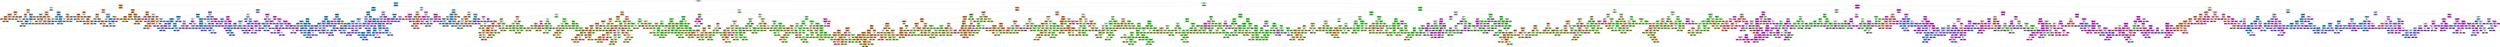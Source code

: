 digraph Tree {
node [shape=box, style="filled", color="black"] ;
0 [label="survive_time <= 937.793\ngini = 0.718\nsamples = 106696\nvalue = [16528, 26907, 41951, 21310]\nclass = 2", fillcolor="#399de530"] ;
1 [label="travel_ratio <= 0.688\ngini = 0.265\nsamples = 48138\nvalue = [6819, 2, 40711, 606]\nclass = 2", fillcolor="#399de5d1"] ;
0 -> 1 [labeldistance=2.5, labelangle=45, headlabel="True"] ;
2 [label="distance_rode <= 535.145\ngini = 0.093\nsamples = 7030\nvalue = [6685, 2, 333, 10]\nclass = 0", fillcolor="#e58139f2"] ;
1 -> 2 ;
3 [label="travel_ratio <= 0.565\ngini = 0.499\nsamples = 533\nvalue = [276, 0, 257, 0]\nclass = 0", fillcolor="#e5813912"] ;
2 -> 3 ;
4 [label="travel_ratio <= 0.489\ngini = 0.285\nsamples = 227\nvalue = [188, 0, 39, 0]\nclass = 0", fillcolor="#e58139ca"] ;
3 -> 4 ;
5 [label="team_placement <= 26.5\ngini = 0.082\nsamples = 140\nvalue = [134, 0, 6, 0]\nclass = 0", fillcolor="#e58139f4"] ;
4 -> 5 ;
6 [label="distance_walked <= 450.799\ngini = 0.031\nsamples = 128\nvalue = [126, 0, 2, 0]\nclass = 0", fillcolor="#e58139fb"] ;
5 -> 6 ;
7 [label="Shotgun <= 0.5\ngini = 0.016\nsamples = 124\nvalue = [123, 0, 1, 0]\nclass = 0", fillcolor="#e58139fd"] ;
6 -> 7 ;
8 [label="gini = 0.0\nsamples = 107\nvalue = [107, 0, 0, 0]\nclass = 0", fillcolor="#e58139ff"] ;
7 -> 8 ;
9 [label="team_placement <= 24.5\ngini = 0.111\nsamples = 17\nvalue = [16, 0, 1, 0]\nclass = 0", fillcolor="#e58139ef"] ;
7 -> 9 ;
10 [label="gini = 0.0\nsamples = 16\nvalue = [16, 0, 0, 0]\nclass = 0", fillcolor="#e58139ff"] ;
9 -> 10 ;
11 [label="gini = 0.0\nsamples = 1\nvalue = [0, 0, 1, 0]\nclass = 2", fillcolor="#399de5ff"] ;
9 -> 11 ;
12 [label="distance_walked <= 453.064\ngini = 0.375\nsamples = 4\nvalue = [3, 0, 1, 0]\nclass = 0", fillcolor="#e58139aa"] ;
6 -> 12 ;
13 [label="gini = 0.0\nsamples = 1\nvalue = [0, 0, 1, 0]\nclass = 2", fillcolor="#399de5ff"] ;
12 -> 13 ;
14 [label="gini = 0.0\nsamples = 3\nvalue = [3, 0, 0, 0]\nclass = 0", fillcolor="#e58139ff"] ;
12 -> 14 ;
15 [label="travel_ratio <= 0.385\ngini = 0.444\nsamples = 12\nvalue = [8, 0, 4, 0]\nclass = 0", fillcolor="#e581397f"] ;
5 -> 15 ;
16 [label="gini = 0.0\nsamples = 8\nvalue = [8, 0, 0, 0]\nclass = 0", fillcolor="#e58139ff"] ;
15 -> 16 ;
17 [label="gini = 0.0\nsamples = 4\nvalue = [0, 0, 4, 0]\nclass = 2", fillcolor="#399de5ff"] ;
15 -> 17 ;
18 [label="team_placement <= 20.5\ngini = 0.471\nsamples = 87\nvalue = [54, 0, 33, 0]\nclass = 0", fillcolor="#e5813963"] ;
4 -> 18 ;
19 [label="SMG <= 0.5\ngini = 0.111\nsamples = 51\nvalue = [48, 0, 3, 0]\nclass = 0", fillcolor="#e58139ef"] ;
18 -> 19 ;
20 [label="travel_ratio <= 0.563\ngini = 0.041\nsamples = 48\nvalue = [47, 0, 1, 0]\nclass = 0", fillcolor="#e58139fa"] ;
19 -> 20 ;
21 [label="gini = 0.0\nsamples = 46\nvalue = [46, 0, 0, 0]\nclass = 0", fillcolor="#e58139ff"] ;
20 -> 21 ;
22 [label="distance_rode <= 347.048\ngini = 0.5\nsamples = 2\nvalue = [1, 0, 1, 0]\nclass = 0", fillcolor="#e5813900"] ;
20 -> 22 ;
23 [label="gini = 0.0\nsamples = 1\nvalue = [0, 0, 1, 0]\nclass = 2", fillcolor="#399de5ff"] ;
22 -> 23 ;
24 [label="gini = 0.0\nsamples = 1\nvalue = [1, 0, 0, 0]\nclass = 0", fillcolor="#e58139ff"] ;
22 -> 24 ;
25 [label="player_assists <= 0.5\ngini = 0.444\nsamples = 3\nvalue = [1, 0, 2, 0]\nclass = 2", fillcolor="#399de57f"] ;
19 -> 25 ;
26 [label="gini = 0.0\nsamples = 2\nvalue = [0, 0, 2, 0]\nclass = 2", fillcolor="#399de5ff"] ;
25 -> 26 ;
27 [label="gini = 0.0\nsamples = 1\nvalue = [1, 0, 0, 0]\nclass = 0", fillcolor="#e58139ff"] ;
25 -> 27 ;
28 [label="distance_rode <= 490.399\ngini = 0.278\nsamples = 36\nvalue = [6, 0, 30, 0]\nclass = 2", fillcolor="#399de5cc"] ;
18 -> 28 ;
29 [label="Throwable <= 0.5\ngini = 0.165\nsamples = 33\nvalue = [3, 0, 30, 0]\nclass = 2", fillcolor="#399de5e6"] ;
28 -> 29 ;
30 [label="survive_time <= 444.301\ngini = 0.117\nsamples = 32\nvalue = [2, 0, 30, 0]\nclass = 2", fillcolor="#399de5ee"] ;
29 -> 30 ;
31 [label="killed_from <= 279.948\ngini = 0.064\nsamples = 30\nvalue = [1, 0, 29, 0]\nclass = 2", fillcolor="#399de5f6"] ;
30 -> 31 ;
32 [label="killed_from <= 237.699\ngini = 0.375\nsamples = 4\nvalue = [1, 0, 3, 0]\nclass = 2", fillcolor="#399de5aa"] ;
31 -> 32 ;
33 [label="gini = 0.0\nsamples = 3\nvalue = [0, 0, 3, 0]\nclass = 2", fillcolor="#399de5ff"] ;
32 -> 33 ;
34 [label="gini = 0.0\nsamples = 1\nvalue = [1, 0, 0, 0]\nclass = 0", fillcolor="#e58139ff"] ;
32 -> 34 ;
35 [label="gini = 0.0\nsamples = 26\nvalue = [0, 0, 26, 0]\nclass = 2", fillcolor="#399de5ff"] ;
31 -> 35 ;
36 [label="distance_walked <= 406.837\ngini = 0.5\nsamples = 2\nvalue = [1, 0, 1, 0]\nclass = 0", fillcolor="#e5813900"] ;
30 -> 36 ;
37 [label="gini = 0.0\nsamples = 1\nvalue = [0, 0, 1, 0]\nclass = 2", fillcolor="#399de5ff"] ;
36 -> 37 ;
38 [label="gini = 0.0\nsamples = 1\nvalue = [1, 0, 0, 0]\nclass = 0", fillcolor="#e58139ff"] ;
36 -> 38 ;
39 [label="gini = 0.0\nsamples = 1\nvalue = [1, 0, 0, 0]\nclass = 0", fillcolor="#e58139ff"] ;
29 -> 39 ;
40 [label="gini = 0.0\nsamples = 3\nvalue = [3, 0, 0, 0]\nclass = 0", fillcolor="#e58139ff"] ;
28 -> 40 ;
41 [label="team_placement <= 15.5\ngini = 0.41\nsamples = 306\nvalue = [88, 0, 218, 0]\nclass = 2", fillcolor="#399de598"] ;
3 -> 41 ;
42 [label="distance_rode <= 279.72\ngini = 0.355\nsamples = 91\nvalue = [70, 0, 21, 0]\nclass = 0", fillcolor="#e58139b3"] ;
41 -> 42 ;
43 [label="team_placement <= 6.0\ngini = 0.375\nsamples = 16\nvalue = [4, 0, 12, 0]\nclass = 2", fillcolor="#399de5aa"] ;
42 -> 43 ;
44 [label="gini = 0.0\nsamples = 4\nvalue = [4, 0, 0, 0]\nclass = 0", fillcolor="#e58139ff"] ;
43 -> 44 ;
45 [label="gini = 0.0\nsamples = 12\nvalue = [0, 0, 12, 0]\nclass = 2", fillcolor="#399de5ff"] ;
43 -> 45 ;
46 [label="team_placement <= 13.5\ngini = 0.211\nsamples = 75\nvalue = [66, 0, 9, 0]\nclass = 0", fillcolor="#e58139dc"] ;
42 -> 46 ;
47 [label="survive_time <= 281.9\ngini = 0.077\nsamples = 50\nvalue = [48, 0, 2, 0]\nclass = 0", fillcolor="#e58139f4"] ;
46 -> 47 ;
48 [label="gini = 0.0\nsamples = 1\nvalue = [0, 0, 1, 0]\nclass = 2", fillcolor="#399de5ff"] ;
47 -> 48 ;
49 [label="Melee <= 0.5\ngini = 0.04\nsamples = 49\nvalue = [48, 0, 1, 0]\nclass = 0", fillcolor="#e58139fa"] ;
47 -> 49 ;
50 [label="gini = 0.0\nsamples = 46\nvalue = [46, 0, 0, 0]\nclass = 0", fillcolor="#e58139ff"] ;
49 -> 50 ;
51 [label="kill_knockdown_ratio <= 0.45\ngini = 0.444\nsamples = 3\nvalue = [2, 0, 1, 0]\nclass = 0", fillcolor="#e581397f"] ;
49 -> 51 ;
52 [label="gini = 0.0\nsamples = 1\nvalue = [0, 0, 1, 0]\nclass = 2", fillcolor="#399de5ff"] ;
51 -> 52 ;
53 [label="gini = 0.0\nsamples = 2\nvalue = [2, 0, 0, 0]\nclass = 0", fillcolor="#e58139ff"] ;
51 -> 53 ;
54 [label="survive_time <= 685.045\ngini = 0.403\nsamples = 25\nvalue = [18, 0, 7, 0]\nclass = 0", fillcolor="#e581399c"] ;
46 -> 54 ;
55 [label="travel_ratio <= 0.642\ngini = 0.497\nsamples = 13\nvalue = [6, 0, 7, 0]\nclass = 2", fillcolor="#399de524"] ;
54 -> 55 ;
56 [label="survive_time <= 464.343\ngini = 0.278\nsamples = 6\nvalue = [5, 0, 1, 0]\nclass = 0", fillcolor="#e58139cc"] ;
55 -> 56 ;
57 [label="gini = 0.0\nsamples = 1\nvalue = [0, 0, 1, 0]\nclass = 2", fillcolor="#399de5ff"] ;
56 -> 57 ;
58 [label="gini = 0.0\nsamples = 5\nvalue = [5, 0, 0, 0]\nclass = 0", fillcolor="#e58139ff"] ;
56 -> 58 ;
59 [label="knockdown_count <= 0.5\ngini = 0.245\nsamples = 7\nvalue = [1, 0, 6, 0]\nclass = 2", fillcolor="#399de5d4"] ;
55 -> 59 ;
60 [label="gini = 0.0\nsamples = 1\nvalue = [1, 0, 0, 0]\nclass = 0", fillcolor="#e58139ff"] ;
59 -> 60 ;
61 [label="gini = 0.0\nsamples = 6\nvalue = [0, 0, 6, 0]\nclass = 2", fillcolor="#399de5ff"] ;
59 -> 61 ;
62 [label="gini = 0.0\nsamples = 12\nvalue = [12, 0, 0, 0]\nclass = 0", fillcolor="#e58139ff"] ;
54 -> 62 ;
63 [label="survive_time <= 758.286\ngini = 0.153\nsamples = 215\nvalue = [18, 0, 197, 0]\nclass = 2", fillcolor="#399de5e8"] ;
41 -> 63 ;
64 [label="team_placement <= 17.5\ngini = 0.109\nsamples = 207\nvalue = [12, 0, 195, 0]\nclass = 2", fillcolor="#399de5ef"] ;
63 -> 64 ;
65 [label="travel_ratio <= 0.633\ngini = 0.361\nsamples = 38\nvalue = [9, 0, 29, 0]\nclass = 2", fillcolor="#399de5b0"] ;
64 -> 65 ;
66 [label="survive_time <= 475.688\ngini = 0.48\nsamples = 15\nvalue = [9, 0, 6, 0]\nclass = 0", fillcolor="#e5813955"] ;
65 -> 66 ;
67 [label="gini = 0.0\nsamples = 6\nvalue = [0, 0, 6, 0]\nclass = 2", fillcolor="#399de5ff"] ;
66 -> 67 ;
68 [label="gini = 0.0\nsamples = 9\nvalue = [9, 0, 0, 0]\nclass = 0", fillcolor="#e58139ff"] ;
66 -> 68 ;
69 [label="gini = 0.0\nsamples = 23\nvalue = [0, 0, 23, 0]\nclass = 2", fillcolor="#399de5ff"] ;
65 -> 69 ;
70 [label="survive_time <= 721.866\ngini = 0.035\nsamples = 169\nvalue = [3, 0, 166, 0]\nclass = 2", fillcolor="#399de5fa"] ;
64 -> 70 ;
71 [label="travel_ratio <= 0.591\ngini = 0.024\nsamples = 167\nvalue = [2, 0, 165, 0]\nclass = 2", fillcolor="#399de5fc"] ;
70 -> 71 ;
72 [label="distance_walked <= 677.455\ngini = 0.137\nsamples = 27\nvalue = [2, 0, 25, 0]\nclass = 2", fillcolor="#399de5eb"] ;
71 -> 72 ;
73 [label="gini = 0.0\nsamples = 25\nvalue = [0, 0, 25, 0]\nclass = 2", fillcolor="#399de5ff"] ;
72 -> 73 ;
74 [label="gini = 0.0\nsamples = 2\nvalue = [2, 0, 0, 0]\nclass = 0", fillcolor="#e58139ff"] ;
72 -> 74 ;
75 [label="gini = 0.0\nsamples = 140\nvalue = [0, 0, 140, 0]\nclass = 2", fillcolor="#399de5ff"] ;
71 -> 75 ;
76 [label="killed_from <= 1331.963\ngini = 0.5\nsamples = 2\nvalue = [1, 0, 1, 0]\nclass = 0", fillcolor="#e5813900"] ;
70 -> 76 ;
77 [label="gini = 0.0\nsamples = 1\nvalue = [1, 0, 0, 0]\nclass = 0", fillcolor="#e58139ff"] ;
76 -> 77 ;
78 [label="gini = 0.0\nsamples = 1\nvalue = [0, 0, 1, 0]\nclass = 2", fillcolor="#399de5ff"] ;
76 -> 78 ;
79 [label="player_dmg <= 458.5\ngini = 0.375\nsamples = 8\nvalue = [6, 0, 2, 0]\nclass = 0", fillcolor="#e58139aa"] ;
63 -> 79 ;
80 [label="Pistols and Sidearm <= 0.5\ngini = 0.245\nsamples = 7\nvalue = [6, 0, 1, 0]\nclass = 0", fillcolor="#e58139d4"] ;
79 -> 80 ;
81 [label="gini = 0.0\nsamples = 6\nvalue = [6, 0, 0, 0]\nclass = 0", fillcolor="#e58139ff"] ;
80 -> 81 ;
82 [label="gini = 0.0\nsamples = 1\nvalue = [0, 0, 1, 0]\nclass = 2", fillcolor="#399de5ff"] ;
80 -> 82 ;
83 [label="gini = 0.0\nsamples = 1\nvalue = [0, 0, 1, 0]\nclass = 2", fillcolor="#399de5ff"] ;
79 -> 83 ;
84 [label="distance_rode <= 669.237\ngini = 0.027\nsamples = 6497\nvalue = [6409, 2, 76, 10]\nclass = 0", fillcolor="#e58139fc"] ;
2 -> 84 ;
85 [label="travel_ratio <= 0.549\ngini = 0.268\nsamples = 333\nvalue = [280, 0, 53, 0]\nclass = 0", fillcolor="#e58139cf"] ;
84 -> 85 ;
86 [label="Throwable <= 0.5\ngini = 0.041\nsamples = 142\nvalue = [139, 0, 3, 0]\nclass = 0", fillcolor="#e58139f9"] ;
85 -> 86 ;
87 [label="travel_ratio <= 0.523\ngini = 0.028\nsamples = 140\nvalue = [138, 0, 2, 0]\nclass = 0", fillcolor="#e58139fb"] ;
86 -> 87 ;
88 [label="gini = 0.0\nsamples = 119\nvalue = [119, 0, 0, 0]\nclass = 0", fillcolor="#e58139ff"] ;
87 -> 88 ;
89 [label="travel_ratio <= 0.523\ngini = 0.172\nsamples = 21\nvalue = [19, 0, 2, 0]\nclass = 0", fillcolor="#e58139e4"] ;
87 -> 89 ;
90 [label="gini = 0.0\nsamples = 2\nvalue = [0, 0, 2, 0]\nclass = 2", fillcolor="#399de5ff"] ;
89 -> 90 ;
91 [label="gini = 0.0\nsamples = 19\nvalue = [19, 0, 0, 0]\nclass = 0", fillcolor="#e58139ff"] ;
89 -> 91 ;
92 [label="kill_knockdown_ratio <= 0.833\ngini = 0.5\nsamples = 2\nvalue = [1, 0, 1, 0]\nclass = 0", fillcolor="#e5813900"] ;
86 -> 92 ;
93 [label="gini = 0.0\nsamples = 1\nvalue = [1, 0, 0, 0]\nclass = 0", fillcolor="#e58139ff"] ;
92 -> 93 ;
94 [label="gini = 0.0\nsamples = 1\nvalue = [0, 0, 1, 0]\nclass = 2", fillcolor="#399de5ff"] ;
92 -> 94 ;
95 [label="team_placement <= 18.5\ngini = 0.387\nsamples = 191\nvalue = [141, 0, 50, 0]\nclass = 0", fillcolor="#e58139a5"] ;
85 -> 95 ;
96 [label="travel_ratio <= 0.658\ngini = 0.198\nsamples = 144\nvalue = [128, 0, 16, 0]\nclass = 0", fillcolor="#e58139df"] ;
95 -> 96 ;
97 [label="survive_time <= 456.953\ngini = 0.076\nsamples = 101\nvalue = [97, 0, 4, 0]\nclass = 0", fillcolor="#e58139f4"] ;
96 -> 97 ;
98 [label="distance_walked <= 863.262\ngini = 0.469\nsamples = 8\nvalue = [5, 0, 3, 0]\nclass = 0", fillcolor="#e5813966"] ;
97 -> 98 ;
99 [label="gini = 0.0\nsamples = 5\nvalue = [5, 0, 0, 0]\nclass = 0", fillcolor="#e58139ff"] ;
98 -> 99 ;
100 [label="gini = 0.0\nsamples = 3\nvalue = [0, 0, 3, 0]\nclass = 2", fillcolor="#399de5ff"] ;
98 -> 100 ;
101 [label="player_dmg <= 404.5\ngini = 0.021\nsamples = 93\nvalue = [92, 0, 1, 0]\nclass = 0", fillcolor="#e58139fc"] ;
97 -> 101 ;
102 [label="gini = 0.0\nsamples = 87\nvalue = [87, 0, 0, 0]\nclass = 0", fillcolor="#e58139ff"] ;
101 -> 102 ;
103 [label="knockdown_count <= 2.5\ngini = 0.278\nsamples = 6\nvalue = [5, 0, 1, 0]\nclass = 0", fillcolor="#e58139cc"] ;
101 -> 103 ;
104 [label="gini = 0.0\nsamples = 1\nvalue = [0, 0, 1, 0]\nclass = 2", fillcolor="#399de5ff"] ;
103 -> 104 ;
105 [label="gini = 0.0\nsamples = 5\nvalue = [5, 0, 0, 0]\nclass = 0", fillcolor="#e58139ff"] ;
103 -> 105 ;
106 [label="survive_time <= 730.715\ngini = 0.402\nsamples = 43\nvalue = [31, 0, 12, 0]\nclass = 0", fillcolor="#e581399c"] ;
96 -> 106 ;
107 [label="team_placement <= 14.5\ngini = 0.444\nsamples = 15\nvalue = [5, 0, 10, 0]\nclass = 2", fillcolor="#399de57f"] ;
106 -> 107 ;
108 [label="killed_from <= 3124.58\ngini = 0.278\nsamples = 6\nvalue = [5, 0, 1, 0]\nclass = 0", fillcolor="#e58139cc"] ;
107 -> 108 ;
109 [label="gini = 0.0\nsamples = 5\nvalue = [5, 0, 0, 0]\nclass = 0", fillcolor="#e58139ff"] ;
108 -> 109 ;
110 [label="gini = 0.0\nsamples = 1\nvalue = [0, 0, 1, 0]\nclass = 2", fillcolor="#399de5ff"] ;
108 -> 110 ;
111 [label="gini = 0.0\nsamples = 9\nvalue = [0, 0, 9, 0]\nclass = 2", fillcolor="#399de5ff"] ;
107 -> 111 ;
112 [label="kill_distance <= 173.8\ngini = 0.133\nsamples = 28\nvalue = [26, 0, 2, 0]\nclass = 0", fillcolor="#e58139eb"] ;
106 -> 112 ;
113 [label="gini = 0.0\nsamples = 1\nvalue = [0, 0, 1, 0]\nclass = 2", fillcolor="#399de5ff"] ;
112 -> 113 ;
114 [label="team_placement <= 17.0\ngini = 0.071\nsamples = 27\nvalue = [26, 0, 1, 0]\nclass = 0", fillcolor="#e58139f5"] ;
112 -> 114 ;
115 [label="gini = 0.0\nsamples = 24\nvalue = [24, 0, 0, 0]\nclass = 0", fillcolor="#e58139ff"] ;
114 -> 115 ;
116 [label="Shotgun <= 0.5\ngini = 0.444\nsamples = 3\nvalue = [2, 0, 1, 0]\nclass = 0", fillcolor="#e581397f"] ;
114 -> 116 ;
117 [label="gini = 0.0\nsamples = 2\nvalue = [2, 0, 0, 0]\nclass = 0", fillcolor="#e58139ff"] ;
116 -> 117 ;
118 [label="gini = 0.0\nsamples = 1\nvalue = [0, 0, 1, 0]\nclass = 2", fillcolor="#399de5ff"] ;
116 -> 118 ;
119 [label="kill_knockdown_ratio <= 0.633\ngini = 0.4\nsamples = 47\nvalue = [13, 0, 34, 0]\nclass = 2", fillcolor="#399de59e"] ;
95 -> 119 ;
120 [label="distance_walked <= 769.788\ngini = 0.266\nsamples = 38\nvalue = [6, 0, 32, 0]\nclass = 2", fillcolor="#399de5cf"] ;
119 -> 120 ;
121 [label="survive_time <= 427.459\ngini = 0.49\nsamples = 7\nvalue = [4, 0, 3, 0]\nclass = 0", fillcolor="#e5813940"] ;
120 -> 121 ;
122 [label="gini = 0.0\nsamples = 3\nvalue = [0, 0, 3, 0]\nclass = 2", fillcolor="#399de5ff"] ;
121 -> 122 ;
123 [label="gini = 0.0\nsamples = 4\nvalue = [4, 0, 0, 0]\nclass = 0", fillcolor="#e58139ff"] ;
121 -> 123 ;
124 [label="kill_distance <= 20600.561\ngini = 0.121\nsamples = 31\nvalue = [2, 0, 29, 0]\nclass = 2", fillcolor="#399de5ed"] ;
120 -> 124 ;
125 [label="player_dmg <= 293.5\ngini = 0.064\nsamples = 30\nvalue = [1, 0, 29, 0]\nclass = 2", fillcolor="#399de5f6"] ;
124 -> 125 ;
126 [label="gini = 0.0\nsamples = 28\nvalue = [0, 0, 28, 0]\nclass = 2", fillcolor="#399de5ff"] ;
125 -> 126 ;
127 [label="player_assists <= 0.5\ngini = 0.5\nsamples = 2\nvalue = [1, 0, 1, 0]\nclass = 0", fillcolor="#e5813900"] ;
125 -> 127 ;
128 [label="gini = 0.0\nsamples = 1\nvalue = [1, 0, 0, 0]\nclass = 0", fillcolor="#e58139ff"] ;
127 -> 128 ;
129 [label="gini = 0.0\nsamples = 1\nvalue = [0, 0, 1, 0]\nclass = 2", fillcolor="#399de5ff"] ;
127 -> 129 ;
130 [label="gini = 0.0\nsamples = 1\nvalue = [1, 0, 0, 0]\nclass = 0", fillcolor="#e58139ff"] ;
124 -> 130 ;
131 [label="distance_rode <= 558.972\ngini = 0.346\nsamples = 9\nvalue = [7, 0, 2, 0]\nclass = 0", fillcolor="#e58139b6"] ;
119 -> 131 ;
132 [label="gini = 0.0\nsamples = 2\nvalue = [0, 0, 2, 0]\nclass = 2", fillcolor="#399de5ff"] ;
131 -> 132 ;
133 [label="gini = 0.0\nsamples = 7\nvalue = [7, 0, 0, 0]\nclass = 0", fillcolor="#e58139ff"] ;
131 -> 133 ;
134 [label="travel_ratio <= 0.618\ngini = 0.011\nsamples = 6164\nvalue = [6129, 2, 23, 10]\nclass = 0", fillcolor="#e58139fe"] ;
84 -> 134 ;
135 [label="travel_ratio <= 0.578\ngini = 0.002\nsamples = 5852\nvalue = [5845, 2, 5, 0]\nclass = 0", fillcolor="#e58139ff"] ;
134 -> 135 ;
136 [label="distance_rode <= 7012.24\ngini = 0.001\nsamples = 5611\nvalue = [5609, 2, 0, 0]\nclass = 0", fillcolor="#e58139ff"] ;
135 -> 136 ;
137 [label="player_dmg <= 687.5\ngini = 0.0\nsamples = 5590\nvalue = [5589, 1, 0, 0]\nclass = 0", fillcolor="#e58139ff"] ;
136 -> 137 ;
138 [label="gini = 0.0\nsamples = 5557\nvalue = [5557, 0, 0, 0]\nclass = 0", fillcolor="#e58139ff"] ;
137 -> 138 ;
139 [label="team_placement <= 4.0\ngini = 0.059\nsamples = 33\nvalue = [32, 1, 0, 0]\nclass = 0", fillcolor="#e58139f7"] ;
137 -> 139 ;
140 [label="gini = 0.0\nsamples = 1\nvalue = [0, 1, 0, 0]\nclass = 1", fillcolor="#47e539ff"] ;
139 -> 140 ;
141 [label="gini = 0.0\nsamples = 32\nvalue = [32, 0, 0, 0]\nclass = 0", fillcolor="#e58139ff"] ;
139 -> 141 ;
142 [label="killed_from <= 20051.072\ngini = 0.091\nsamples = 21\nvalue = [20, 1, 0, 0]\nclass = 0", fillcolor="#e58139f2"] ;
136 -> 142 ;
143 [label="gini = 0.0\nsamples = 20\nvalue = [20, 0, 0, 0]\nclass = 0", fillcolor="#e58139ff"] ;
142 -> 143 ;
144 [label="gini = 0.0\nsamples = 1\nvalue = [0, 1, 0, 0]\nclass = 1", fillcolor="#47e539ff"] ;
142 -> 144 ;
145 [label="team_placement <= 21.5\ngini = 0.041\nsamples = 241\nvalue = [236, 0, 5, 0]\nclass = 0", fillcolor="#e58139fa"] ;
135 -> 145 ;
146 [label="survive_time <= 460.449\ngini = 0.017\nsamples = 238\nvalue = [236, 0, 2, 0]\nclass = 0", fillcolor="#e58139fd"] ;
145 -> 146 ;
147 [label="gini = 0.0\nsamples = 1\nvalue = [0, 0, 1, 0]\nclass = 2", fillcolor="#399de5ff"] ;
146 -> 147 ;
148 [label="survive_time <= 615.245\ngini = 0.008\nsamples = 237\nvalue = [236, 0, 1, 0]\nclass = 0", fillcolor="#e58139fe"] ;
146 -> 148 ;
149 [label="survive_time <= 606.999\ngini = 0.124\nsamples = 15\nvalue = [14, 0, 1, 0]\nclass = 0", fillcolor="#e58139ed"] ;
148 -> 149 ;
150 [label="gini = 0.0\nsamples = 14\nvalue = [14, 0, 0, 0]\nclass = 0", fillcolor="#e58139ff"] ;
149 -> 150 ;
151 [label="gini = 0.0\nsamples = 1\nvalue = [0, 0, 1, 0]\nclass = 2", fillcolor="#399de5ff"] ;
149 -> 151 ;
152 [label="gini = 0.0\nsamples = 222\nvalue = [222, 0, 0, 0]\nclass = 0", fillcolor="#e58139ff"] ;
148 -> 152 ;
153 [label="gini = 0.0\nsamples = 3\nvalue = [0, 0, 3, 0]\nclass = 2", fillcolor="#399de5ff"] ;
145 -> 153 ;
154 [label="team_placement <= 18.5\ngini = 0.167\nsamples = 312\nvalue = [284, 0, 18, 10]\nclass = 0", fillcolor="#e58139e7"] ;
134 -> 154 ;
155 [label="team_placement <= 3.5\ngini = 0.093\nsamples = 288\nvalue = [274, 0, 4, 10]\nclass = 0", fillcolor="#e58139f2"] ;
154 -> 155 ;
156 [label="survive_time <= 802.682\ngini = 0.397\nsamples = 11\nvalue = [3, 0, 0, 8]\nclass = 3", fillcolor="#d739e59f"] ;
155 -> 156 ;
157 [label="gini = 0.0\nsamples = 3\nvalue = [3, 0, 0, 0]\nclass = 0", fillcolor="#e58139ff"] ;
156 -> 157 ;
158 [label="gini = 0.0\nsamples = 8\nvalue = [0, 0, 0, 8]\nclass = 3", fillcolor="#d739e5ff"] ;
156 -> 158 ;
159 [label="survive_time <= 541.523\ngini = 0.043\nsamples = 277\nvalue = [271, 0, 4, 2]\nclass = 0", fillcolor="#e58139f9"] ;
155 -> 159 ;
160 [label="SMG <= 0.5\ngini = 0.444\nsamples = 3\nvalue = [1, 0, 2, 0]\nclass = 2", fillcolor="#399de57f"] ;
159 -> 160 ;
161 [label="gini = 0.0\nsamples = 1\nvalue = [1, 0, 0, 0]\nclass = 0", fillcolor="#e58139ff"] ;
160 -> 161 ;
162 [label="gini = 0.0\nsamples = 2\nvalue = [0, 0, 2, 0]\nclass = 2", fillcolor="#399de5ff"] ;
160 -> 162 ;
163 [label="travel_ratio <= 0.687\ngini = 0.029\nsamples = 274\nvalue = [270, 0, 2, 2]\nclass = 0", fillcolor="#e58139fb"] ;
159 -> 163 ;
164 [label="kill_knockdown_ratio <= 0.354\ngini = 0.015\nsamples = 269\nvalue = [267, 0, 1, 1]\nclass = 0", fillcolor="#e58139fd"] ;
163 -> 164 ;
165 [label="distance_walked <= 2302.171\ngini = 0.24\nsamples = 15\nvalue = [13, 0, 1, 1]\nclass = 0", fillcolor="#e58139db"] ;
164 -> 165 ;
166 [label="kill_distance <= 127.862\ngini = 0.133\nsamples = 14\nvalue = [13, 0, 1, 0]\nclass = 0", fillcolor="#e58139eb"] ;
165 -> 166 ;
167 [label="gini = 0.0\nsamples = 1\nvalue = [0, 0, 1, 0]\nclass = 2", fillcolor="#399de5ff"] ;
166 -> 167 ;
168 [label="gini = 0.0\nsamples = 13\nvalue = [13, 0, 0, 0]\nclass = 0", fillcolor="#e58139ff"] ;
166 -> 168 ;
169 [label="gini = 0.0\nsamples = 1\nvalue = [0, 0, 0, 1]\nclass = 3", fillcolor="#d739e5ff"] ;
165 -> 169 ;
170 [label="gini = 0.0\nsamples = 254\nvalue = [254, 0, 0, 0]\nclass = 0", fillcolor="#e58139ff"] ;
164 -> 170 ;
171 [label="killed_from <= 1528.231\ngini = 0.56\nsamples = 5\nvalue = [3, 0, 1, 1]\nclass = 0", fillcolor="#e581397f"] ;
163 -> 171 ;
172 [label="Shotgun <= 0.5\ngini = 0.5\nsamples = 2\nvalue = [0, 0, 1, 1]\nclass = 2", fillcolor="#399de500"] ;
171 -> 172 ;
173 [label="gini = 0.0\nsamples = 1\nvalue = [0, 0, 0, 1]\nclass = 3", fillcolor="#d739e5ff"] ;
172 -> 173 ;
174 [label="gini = 0.0\nsamples = 1\nvalue = [0, 0, 1, 0]\nclass = 2", fillcolor="#399de5ff"] ;
172 -> 174 ;
175 [label="gini = 0.0\nsamples = 3\nvalue = [3, 0, 0, 0]\nclass = 0", fillcolor="#e58139ff"] ;
171 -> 175 ;
176 [label="survive_time <= 707.333\ngini = 0.486\nsamples = 24\nvalue = [10, 0, 14, 0]\nclass = 2", fillcolor="#399de549"] ;
154 -> 176 ;
177 [label="gini = 0.0\nsamples = 12\nvalue = [0, 0, 12, 0]\nclass = 2", fillcolor="#399de5ff"] ;
176 -> 177 ;
178 [label="travel_ratio <= 0.658\ngini = 0.278\nsamples = 12\nvalue = [10, 0, 2, 0]\nclass = 0", fillcolor="#e58139cc"] ;
176 -> 178 ;
179 [label="gini = 0.0\nsamples = 9\nvalue = [9, 0, 0, 0]\nclass = 0", fillcolor="#e58139ff"] ;
178 -> 179 ;
180 [label="survive_time <= 784.302\ngini = 0.444\nsamples = 3\nvalue = [1, 0, 2, 0]\nclass = 2", fillcolor="#399de57f"] ;
178 -> 180 ;
181 [label="gini = 0.0\nsamples = 2\nvalue = [0, 0, 2, 0]\nclass = 2", fillcolor="#399de5ff"] ;
180 -> 181 ;
182 [label="gini = 0.0\nsamples = 1\nvalue = [1, 0, 0, 0]\nclass = 0", fillcolor="#e58139ff"] ;
180 -> 182 ;
183 [label="distance_rode <= 473.504\ngini = 0.035\nsamples = 41108\nvalue = [134, 0, 40378, 596]\nclass = 2", fillcolor="#399de5fa"] ;
1 -> 183 ;
184 [label="team_placement <= 8.5\ngini = 0.026\nsamples = 40714\nvalue = [16, 0, 40185, 513]\nclass = 2", fillcolor="#399de5fc"] ;
183 -> 184 ;
185 [label="survive_time <= 695.871\ngini = 0.247\nsamples = 2693\nvalue = [3, 0, 2305, 385]\nclass = 2", fillcolor="#399de5d4"] ;
184 -> 185 ;
186 [label="distance_rode <= 164.34\ngini = 0.046\nsamples = 2235\nvalue = [2, 0, 2182, 51]\nclass = 2", fillcolor="#399de5f9"] ;
185 -> 186 ;
187 [label="survive_time <= 573.361\ngini = 0.035\nsamples = 2214\nvalue = [0, 0, 2174, 40]\nclass = 2", fillcolor="#399de5fa"] ;
186 -> 187 ;
188 [label="distance_walked <= 1844.202\ngini = 0.004\nsamples = 1962\nvalue = [0, 0, 1958, 4]\nclass = 2", fillcolor="#399de5fe"] ;
187 -> 188 ;
189 [label="distance_walked <= 1105.701\ngini = 0.003\nsamples = 1959\nvalue = [0, 0, 1956, 3]\nclass = 2", fillcolor="#399de5ff"] ;
188 -> 189 ;
190 [label="gini = 0.0\nsamples = 1903\nvalue = [0, 0, 1903, 0]\nclass = 2", fillcolor="#399de5ff"] ;
189 -> 190 ;
191 [label="team_placement <= 1.5\ngini = 0.101\nsamples = 56\nvalue = [0, 0, 53, 3]\nclass = 2", fillcolor="#399de5f1"] ;
189 -> 191 ;
192 [label="gini = 0.0\nsamples = 1\nvalue = [0, 0, 0, 1]\nclass = 3", fillcolor="#d739e5ff"] ;
191 -> 192 ;
193 [label="travel_ratio <= 0.974\ngini = 0.07\nsamples = 55\nvalue = [0, 0, 53, 2]\nclass = 2", fillcolor="#399de5f5"] ;
191 -> 193 ;
194 [label="gini = 0.0\nsamples = 1\nvalue = [0, 0, 0, 1]\nclass = 3", fillcolor="#d739e5ff"] ;
193 -> 194 ;
195 [label="survive_time <= 563.97\ngini = 0.036\nsamples = 54\nvalue = [0, 0, 53, 1]\nclass = 2", fillcolor="#399de5fa"] ;
193 -> 195 ;
196 [label="gini = 0.0\nsamples = 49\nvalue = [0, 0, 49, 0]\nclass = 2", fillcolor="#399de5ff"] ;
195 -> 196 ;
197 [label="survive_time <= 566.568\ngini = 0.32\nsamples = 5\nvalue = [0, 0, 4, 1]\nclass = 2", fillcolor="#399de5bf"] ;
195 -> 197 ;
198 [label="gini = 0.0\nsamples = 1\nvalue = [0, 0, 0, 1]\nclass = 3", fillcolor="#d739e5ff"] ;
197 -> 198 ;
199 [label="gini = 0.0\nsamples = 4\nvalue = [0, 0, 4, 0]\nclass = 2", fillcolor="#399de5ff"] ;
197 -> 199 ;
200 [label="kill_distance <= 2366.498\ngini = 0.444\nsamples = 3\nvalue = [0, 0, 2, 1]\nclass = 2", fillcolor="#399de57f"] ;
188 -> 200 ;
201 [label="gini = 0.0\nsamples = 2\nvalue = [0, 0, 2, 0]\nclass = 2", fillcolor="#399de5ff"] ;
200 -> 201 ;
202 [label="gini = 0.0\nsamples = 1\nvalue = [0, 0, 0, 1]\nclass = 3", fillcolor="#d739e5ff"] ;
200 -> 202 ;
203 [label="team_placement <= 3.5\ngini = 0.245\nsamples = 252\nvalue = [0, 0, 216, 36]\nclass = 2", fillcolor="#399de5d4"] ;
187 -> 203 ;
204 [label="kill_distance <= 2473.615\ngini = 0.5\nsamples = 55\nvalue = [0, 0, 27, 28]\nclass = 3", fillcolor="#d739e509"] ;
203 -> 204 ;
205 [label="kill_count <= 1.5\ngini = 0.456\nsamples = 37\nvalue = [0, 0, 24, 13]\nclass = 2", fillcolor="#399de575"] ;
204 -> 205 ;
206 [label="team_placement <= 1.5\ngini = 0.227\nsamples = 23\nvalue = [0, 0, 20, 3]\nclass = 2", fillcolor="#399de5d9"] ;
205 -> 206 ;
207 [label="player_dmg <= 135.5\ngini = 0.444\nsamples = 3\nvalue = [0, 0, 1, 2]\nclass = 3", fillcolor="#d739e57f"] ;
206 -> 207 ;
208 [label="gini = 0.0\nsamples = 2\nvalue = [0, 0, 0, 2]\nclass = 3", fillcolor="#d739e5ff"] ;
207 -> 208 ;
209 [label="gini = 0.0\nsamples = 1\nvalue = [0, 0, 1, 0]\nclass = 2", fillcolor="#399de5ff"] ;
207 -> 209 ;
210 [label="survive_time <= 678.877\ngini = 0.095\nsamples = 20\nvalue = [0, 0, 19, 1]\nclass = 2", fillcolor="#399de5f2"] ;
206 -> 210 ;
211 [label="gini = 0.0\nsamples = 17\nvalue = [0, 0, 17, 0]\nclass = 2", fillcolor="#399de5ff"] ;
210 -> 211 ;
212 [label="kill_distance <= 505.192\ngini = 0.444\nsamples = 3\nvalue = [0, 0, 2, 1]\nclass = 2", fillcolor="#399de57f"] ;
210 -> 212 ;
213 [label="gini = 0.0\nsamples = 2\nvalue = [0, 0, 2, 0]\nclass = 2", fillcolor="#399de5ff"] ;
212 -> 213 ;
214 [label="gini = 0.0\nsamples = 1\nvalue = [0, 0, 0, 1]\nclass = 3", fillcolor="#d739e5ff"] ;
212 -> 214 ;
215 [label="kill_distance <= 494.121\ngini = 0.408\nsamples = 14\nvalue = [0, 0, 4, 10]\nclass = 3", fillcolor="#d739e599"] ;
205 -> 215 ;
216 [label="distance_walked <= 1099.215\ngini = 0.375\nsamples = 4\nvalue = [0, 0, 3, 1]\nclass = 2", fillcolor="#399de5aa"] ;
215 -> 216 ;
217 [label="gini = 0.0\nsamples = 3\nvalue = [0, 0, 3, 0]\nclass = 2", fillcolor="#399de5ff"] ;
216 -> 217 ;
218 [label="gini = 0.0\nsamples = 1\nvalue = [0, 0, 0, 1]\nclass = 3", fillcolor="#d739e5ff"] ;
216 -> 218 ;
219 [label="Throwable <= 0.5\ngini = 0.18\nsamples = 10\nvalue = [0, 0, 1, 9]\nclass = 3", fillcolor="#d739e5e3"] ;
215 -> 219 ;
220 [label="gini = 0.0\nsamples = 9\nvalue = [0, 0, 0, 9]\nclass = 3", fillcolor="#d739e5ff"] ;
219 -> 220 ;
221 [label="gini = 0.0\nsamples = 1\nvalue = [0, 0, 1, 0]\nclass = 2", fillcolor="#399de5ff"] ;
219 -> 221 ;
222 [label="team_placement <= 2.5\ngini = 0.278\nsamples = 18\nvalue = [0, 0, 3, 15]\nclass = 3", fillcolor="#d739e5cc"] ;
204 -> 222 ;
223 [label="gini = 0.0\nsamples = 11\nvalue = [0, 0, 0, 11]\nclass = 3", fillcolor="#d739e5ff"] ;
222 -> 223 ;
224 [label="distance_walked <= 1180.413\ngini = 0.49\nsamples = 7\nvalue = [0, 0, 3, 4]\nclass = 3", fillcolor="#d739e540"] ;
222 -> 224 ;
225 [label="kill_knockdown_ratio <= 0.583\ngini = 0.375\nsamples = 4\nvalue = [0, 0, 3, 1]\nclass = 2", fillcolor="#399de5aa"] ;
224 -> 225 ;
226 [label="gini = 0.0\nsamples = 3\nvalue = [0, 0, 3, 0]\nclass = 2", fillcolor="#399de5ff"] ;
225 -> 226 ;
227 [label="gini = 0.0\nsamples = 1\nvalue = [0, 0, 0, 1]\nclass = 3", fillcolor="#d739e5ff"] ;
225 -> 227 ;
228 [label="gini = 0.0\nsamples = 3\nvalue = [0, 0, 0, 3]\nclass = 3", fillcolor="#d739e5ff"] ;
224 -> 228 ;
229 [label="distance_walked <= 1725.007\ngini = 0.078\nsamples = 197\nvalue = [0, 0, 189, 8]\nclass = 2", fillcolor="#399de5f4"] ;
203 -> 229 ;
230 [label="killed_from <= 23169.922\ngini = 0.042\nsamples = 188\nvalue = [0, 0, 184, 4]\nclass = 2", fillcolor="#399de5f9"] ;
229 -> 230 ;
231 [label="distance_walked <= 1360.661\ngini = 0.032\nsamples = 186\nvalue = [0, 0, 183, 3]\nclass = 2", fillcolor="#399de5fb"] ;
230 -> 231 ;
232 [label="killed_from <= 11048.002\ngini = 0.012\nsamples = 171\nvalue = [0, 0, 170, 1]\nclass = 2", fillcolor="#399de5fd"] ;
231 -> 232 ;
233 [label="gini = 0.0\nsamples = 166\nvalue = [0, 0, 166, 0]\nclass = 2", fillcolor="#399de5ff"] ;
232 -> 233 ;
234 [label="killed_from <= 12491.521\ngini = 0.32\nsamples = 5\nvalue = [0, 0, 4, 1]\nclass = 2", fillcolor="#399de5bf"] ;
232 -> 234 ;
235 [label="gini = 0.0\nsamples = 1\nvalue = [0, 0, 0, 1]\nclass = 3", fillcolor="#d739e5ff"] ;
234 -> 235 ;
236 [label="gini = 0.0\nsamples = 4\nvalue = [0, 0, 4, 0]\nclass = 2", fillcolor="#399de5ff"] ;
234 -> 236 ;
237 [label="distance_walked <= 1378.148\ngini = 0.231\nsamples = 15\nvalue = [0, 0, 13, 2]\nclass = 2", fillcolor="#399de5d8"] ;
231 -> 237 ;
238 [label="gini = 0.0\nsamples = 1\nvalue = [0, 0, 0, 1]\nclass = 3", fillcolor="#d739e5ff"] ;
237 -> 238 ;
239 [label="player_assists <= 0.5\ngini = 0.133\nsamples = 14\nvalue = [0, 0, 13, 1]\nclass = 2", fillcolor="#399de5eb"] ;
237 -> 239 ;
240 [label="gini = 0.0\nsamples = 12\nvalue = [0, 0, 12, 0]\nclass = 2", fillcolor="#399de5ff"] ;
239 -> 240 ;
241 [label="player_dmg <= 122.5\ngini = 0.5\nsamples = 2\nvalue = [0, 0, 1, 1]\nclass = 2", fillcolor="#399de500"] ;
239 -> 241 ;
242 [label="gini = 0.0\nsamples = 1\nvalue = [0, 0, 1, 0]\nclass = 2", fillcolor="#399de5ff"] ;
241 -> 242 ;
243 [label="gini = 0.0\nsamples = 1\nvalue = [0, 0, 0, 1]\nclass = 3", fillcolor="#d739e5ff"] ;
241 -> 243 ;
244 [label="killed_from <= 24470.141\ngini = 0.5\nsamples = 2\nvalue = [0, 0, 1, 1]\nclass = 2", fillcolor="#399de500"] ;
230 -> 244 ;
245 [label="gini = 0.0\nsamples = 1\nvalue = [0, 0, 0, 1]\nclass = 3", fillcolor="#d739e5ff"] ;
244 -> 245 ;
246 [label="gini = 0.0\nsamples = 1\nvalue = [0, 0, 1, 0]\nclass = 2", fillcolor="#399de5ff"] ;
244 -> 246 ;
247 [label="killed_from <= 1564.614\ngini = 0.494\nsamples = 9\nvalue = [0, 0, 5, 4]\nclass = 2", fillcolor="#399de533"] ;
229 -> 247 ;
248 [label="gini = 0.0\nsamples = 5\nvalue = [0, 0, 5, 0]\nclass = 2", fillcolor="#399de5ff"] ;
247 -> 248 ;
249 [label="gini = 0.0\nsamples = 4\nvalue = [0, 0, 0, 4]\nclass = 3", fillcolor="#d739e5ff"] ;
247 -> 249 ;
250 [label="kill_distance <= 352.483\ngini = 0.571\nsamples = 21\nvalue = [2, 0, 8, 11]\nclass = 3", fillcolor="#d739e53b"] ;
186 -> 250 ;
251 [label="travel_ratio <= 0.73\ngini = 0.245\nsamples = 7\nvalue = [1, 0, 6, 0]\nclass = 2", fillcolor="#399de5d4"] ;
250 -> 251 ;
252 [label="gini = 0.0\nsamples = 1\nvalue = [1, 0, 0, 0]\nclass = 0", fillcolor="#e58139ff"] ;
251 -> 252 ;
253 [label="gini = 0.0\nsamples = 6\nvalue = [0, 0, 6, 0]\nclass = 2", fillcolor="#399de5ff"] ;
251 -> 253 ;
254 [label="survive_time <= 520.751\ngini = 0.357\nsamples = 14\nvalue = [1, 0, 2, 11]\nclass = 3", fillcolor="#d739e5bf"] ;
250 -> 254 ;
255 [label="gini = 0.0\nsamples = 2\nvalue = [0, 0, 2, 0]\nclass = 2", fillcolor="#399de5ff"] ;
254 -> 255 ;
256 [label="distance_walked <= 865.665\ngini = 0.153\nsamples = 12\nvalue = [1, 0, 0, 11]\nclass = 3", fillcolor="#d739e5e8"] ;
254 -> 256 ;
257 [label="gini = 0.0\nsamples = 1\nvalue = [1, 0, 0, 0]\nclass = 0", fillcolor="#e58139ff"] ;
256 -> 257 ;
258 [label="gini = 0.0\nsamples = 11\nvalue = [0, 0, 0, 11]\nclass = 3", fillcolor="#d739e5ff"] ;
256 -> 258 ;
259 [label="survive_time <= 806.15\ngini = 0.396\nsamples = 458\nvalue = [1, 0, 123, 334]\nclass = 3", fillcolor="#d739e5a1"] ;
185 -> 259 ;
260 [label="team_placement <= 4.5\ngini = 0.498\nsamples = 207\nvalue = [0, 0, 97, 110]\nclass = 3", fillcolor="#d739e51e"] ;
259 -> 260 ;
261 [label="kill_distance <= 438.374\ngini = 0.245\nsamples = 70\nvalue = [0, 0, 10, 60]\nclass = 3", fillcolor="#d739e5d4"] ;
260 -> 261 ;
262 [label="survive_time <= 782.531\ngini = 0.245\nsamples = 7\nvalue = [0, 0, 6, 1]\nclass = 2", fillcolor="#399de5d4"] ;
261 -> 262 ;
263 [label="gini = 0.0\nsamples = 6\nvalue = [0, 0, 6, 0]\nclass = 2", fillcolor="#399de5ff"] ;
262 -> 263 ;
264 [label="gini = 0.0\nsamples = 1\nvalue = [0, 0, 0, 1]\nclass = 3", fillcolor="#d739e5ff"] ;
262 -> 264 ;
265 [label="killed_from <= 281.0\ngini = 0.119\nsamples = 63\nvalue = [0, 0, 4, 59]\nclass = 3", fillcolor="#d739e5ee"] ;
261 -> 265 ;
266 [label="team_placement <= 3.5\ngini = 0.444\nsamples = 9\nvalue = [0, 0, 3, 6]\nclass = 3", fillcolor="#d739e57f"] ;
265 -> 266 ;
267 [label="gini = 0.0\nsamples = 5\nvalue = [0, 0, 0, 5]\nclass = 3", fillcolor="#d739e5ff"] ;
266 -> 267 ;
268 [label="survive_time <= 780.482\ngini = 0.375\nsamples = 4\nvalue = [0, 0, 3, 1]\nclass = 2", fillcolor="#399de5aa"] ;
266 -> 268 ;
269 [label="gini = 0.0\nsamples = 3\nvalue = [0, 0, 3, 0]\nclass = 2", fillcolor="#399de5ff"] ;
268 -> 269 ;
270 [label="gini = 0.0\nsamples = 1\nvalue = [0, 0, 0, 1]\nclass = 3", fillcolor="#d739e5ff"] ;
268 -> 270 ;
271 [label="kill_distance <= 718.926\ngini = 0.036\nsamples = 54\nvalue = [0, 0, 1, 53]\nclass = 3", fillcolor="#d739e5fa"] ;
265 -> 271 ;
272 [label="kill_distance <= 647.083\ngini = 0.32\nsamples = 5\nvalue = [0, 0, 1, 4]\nclass = 3", fillcolor="#d739e5bf"] ;
271 -> 272 ;
273 [label="gini = 0.0\nsamples = 4\nvalue = [0, 0, 0, 4]\nclass = 3", fillcolor="#d739e5ff"] ;
272 -> 273 ;
274 [label="gini = 0.0\nsamples = 1\nvalue = [0, 0, 1, 0]\nclass = 2", fillcolor="#399de5ff"] ;
272 -> 274 ;
275 [label="gini = 0.0\nsamples = 49\nvalue = [0, 0, 0, 49]\nclass = 3", fillcolor="#d739e5ff"] ;
271 -> 275 ;
276 [label="kill_distance <= 2902.086\ngini = 0.464\nsamples = 137\nvalue = [0, 0, 87, 50]\nclass = 2", fillcolor="#399de56c"] ;
260 -> 276 ;
277 [label="killed_from <= 15332.863\ngini = 0.367\nsamples = 95\nvalue = [0, 0, 72, 23]\nclass = 2", fillcolor="#399de5ae"] ;
276 -> 277 ;
278 [label="kill_knockdown_ratio <= 0.523\ngini = 0.32\nsamples = 90\nvalue = [0, 0, 72, 18]\nclass = 2", fillcolor="#399de5bf"] ;
277 -> 278 ;
279 [label="distance_rode <= 171.9\ngini = 0.168\nsamples = 65\nvalue = [0, 0, 59, 6]\nclass = 2", fillcolor="#399de5e5"] ;
278 -> 279 ;
280 [label="kill_knockdown_ratio <= 0.292\ngini = 0.094\nsamples = 61\nvalue = [0, 0, 58, 3]\nclass = 2", fillcolor="#399de5f2"] ;
279 -> 280 ;
281 [label="gini = 0.0\nsamples = 1\nvalue = [0, 0, 0, 1]\nclass = 3", fillcolor="#d739e5ff"] ;
280 -> 281 ;
282 [label="player_dmg <= 1.5\ngini = 0.064\nsamples = 60\nvalue = [0, 0, 58, 2]\nclass = 2", fillcolor="#399de5f6"] ;
280 -> 282 ;
283 [label="gini = 0.0\nsamples = 1\nvalue = [0, 0, 0, 1]\nclass = 3", fillcolor="#d739e5ff"] ;
282 -> 283 ;
284 [label="kill_count <= 2.5\ngini = 0.033\nsamples = 59\nvalue = [0, 0, 58, 1]\nclass = 2", fillcolor="#399de5fb"] ;
282 -> 284 ;
285 [label="gini = 0.0\nsamples = 53\nvalue = [0, 0, 53, 0]\nclass = 2", fillcolor="#399de5ff"] ;
284 -> 285 ;
286 [label="kill_distance <= 553.775\ngini = 0.278\nsamples = 6\nvalue = [0, 0, 5, 1]\nclass = 2", fillcolor="#399de5cc"] ;
284 -> 286 ;
287 [label="gini = 0.0\nsamples = 1\nvalue = [0, 0, 0, 1]\nclass = 3", fillcolor="#d739e5ff"] ;
286 -> 287 ;
288 [label="gini = 0.0\nsamples = 5\nvalue = [0, 0, 5, 0]\nclass = 2", fillcolor="#399de5ff"] ;
286 -> 288 ;
289 [label="distance_walked <= 1043.213\ngini = 0.375\nsamples = 4\nvalue = [0, 0, 1, 3]\nclass = 3", fillcolor="#d739e5aa"] ;
279 -> 289 ;
290 [label="gini = 0.0\nsamples = 1\nvalue = [0, 0, 1, 0]\nclass = 2", fillcolor="#399de5ff"] ;
289 -> 290 ;
291 [label="gini = 0.0\nsamples = 3\nvalue = [0, 0, 0, 3]\nclass = 3", fillcolor="#d739e5ff"] ;
289 -> 291 ;
292 [label="distance_walked <= 972.889\ngini = 0.499\nsamples = 25\nvalue = [0, 0, 13, 12]\nclass = 2", fillcolor="#399de514"] ;
278 -> 292 ;
293 [label="distance_walked <= 627.952\ngini = 0.298\nsamples = 11\nvalue = [0, 0, 9, 2]\nclass = 2", fillcolor="#399de5c6"] ;
292 -> 293 ;
294 [label="gini = 0.0\nsamples = 2\nvalue = [0, 0, 0, 2]\nclass = 3", fillcolor="#d739e5ff"] ;
293 -> 294 ;
295 [label="gini = 0.0\nsamples = 9\nvalue = [0, 0, 9, 0]\nclass = 2", fillcolor="#399de5ff"] ;
293 -> 295 ;
296 [label="distance_walked <= 1386.396\ngini = 0.408\nsamples = 14\nvalue = [0, 0, 4, 10]\nclass = 3", fillcolor="#d739e599"] ;
292 -> 296 ;
297 [label="gini = 0.0\nsamples = 5\nvalue = [0, 0, 0, 5]\nclass = 3", fillcolor="#d739e5ff"] ;
296 -> 297 ;
298 [label="killed_from <= 841.74\ngini = 0.494\nsamples = 9\nvalue = [0, 0, 4, 5]\nclass = 3", fillcolor="#d739e533"] ;
296 -> 298 ;
299 [label="gini = 0.0\nsamples = 3\nvalue = [0, 0, 3, 0]\nclass = 2", fillcolor="#399de5ff"] ;
298 -> 299 ;
300 [label="SMG <= 0.5\ngini = 0.278\nsamples = 6\nvalue = [0, 0, 1, 5]\nclass = 3", fillcolor="#d739e5cc"] ;
298 -> 300 ;
301 [label="gini = 0.0\nsamples = 5\nvalue = [0, 0, 0, 5]\nclass = 3", fillcolor="#d739e5ff"] ;
300 -> 301 ;
302 [label="gini = 0.0\nsamples = 1\nvalue = [0, 0, 1, 0]\nclass = 2", fillcolor="#399de5ff"] ;
300 -> 302 ;
303 [label="gini = 0.0\nsamples = 5\nvalue = [0, 0, 0, 5]\nclass = 3", fillcolor="#d739e5ff"] ;
277 -> 303 ;
304 [label="player_dmg <= 97.5\ngini = 0.459\nsamples = 42\nvalue = [0, 0, 15, 27]\nclass = 3", fillcolor="#d739e571"] ;
276 -> 304 ;
305 [label="distance_rode <= 120.793\ngini = 0.298\nsamples = 11\nvalue = [0, 0, 9, 2]\nclass = 2", fillcolor="#399de5c6"] ;
304 -> 305 ;
306 [label="kill_distance <= 12413.365\ngini = 0.18\nsamples = 10\nvalue = [0, 0, 9, 1]\nclass = 2", fillcolor="#399de5e3"] ;
305 -> 306 ;
307 [label="gini = 0.0\nsamples = 9\nvalue = [0, 0, 9, 0]\nclass = 2", fillcolor="#399de5ff"] ;
306 -> 307 ;
308 [label="gini = 0.0\nsamples = 1\nvalue = [0, 0, 0, 1]\nclass = 3", fillcolor="#d739e5ff"] ;
306 -> 308 ;
309 [label="gini = 0.0\nsamples = 1\nvalue = [0, 0, 0, 1]\nclass = 3", fillcolor="#d739e5ff"] ;
305 -> 309 ;
310 [label="kill_knockdown_ratio <= 0.367\ngini = 0.312\nsamples = 31\nvalue = [0, 0, 6, 25]\nclass = 3", fillcolor="#d739e5c2"] ;
304 -> 310 ;
311 [label="gini = 0.0\nsamples = 2\nvalue = [0, 0, 2, 0]\nclass = 2", fillcolor="#399de5ff"] ;
310 -> 311 ;
312 [label="SMG <= 0.5\ngini = 0.238\nsamples = 29\nvalue = [0, 0, 4, 25]\nclass = 3", fillcolor="#d739e5d6"] ;
310 -> 312 ;
313 [label="player_assists <= 1.5\ngini = 0.142\nsamples = 26\nvalue = [0, 0, 2, 24]\nclass = 3", fillcolor="#d739e5ea"] ;
312 -> 313 ;
314 [label="player_dmg <= 504.0\ngini = 0.08\nsamples = 24\nvalue = [0, 0, 1, 23]\nclass = 3", fillcolor="#d739e5f4"] ;
313 -> 314 ;
315 [label="gini = 0.0\nsamples = 22\nvalue = [0, 0, 0, 22]\nclass = 3", fillcolor="#d739e5ff"] ;
314 -> 315 ;
316 [label="Assault Rifle <= 0.5\ngini = 0.5\nsamples = 2\nvalue = [0, 0, 1, 1]\nclass = 2", fillcolor="#399de500"] ;
314 -> 316 ;
317 [label="gini = 0.0\nsamples = 1\nvalue = [0, 0, 1, 0]\nclass = 2", fillcolor="#399de5ff"] ;
316 -> 317 ;
318 [label="gini = 0.0\nsamples = 1\nvalue = [0, 0, 0, 1]\nclass = 3", fillcolor="#d739e5ff"] ;
316 -> 318 ;
319 [label="kill_distance <= 8260.193\ngini = 0.5\nsamples = 2\nvalue = [0, 0, 1, 1]\nclass = 2", fillcolor="#399de500"] ;
313 -> 319 ;
320 [label="gini = 0.0\nsamples = 1\nvalue = [0, 0, 1, 0]\nclass = 2", fillcolor="#399de5ff"] ;
319 -> 320 ;
321 [label="gini = 0.0\nsamples = 1\nvalue = [0, 0, 0, 1]\nclass = 3", fillcolor="#d739e5ff"] ;
319 -> 321 ;
322 [label="team_placement <= 6.5\ngini = 0.444\nsamples = 3\nvalue = [0, 0, 2, 1]\nclass = 2", fillcolor="#399de57f"] ;
312 -> 322 ;
323 [label="gini = 0.0\nsamples = 1\nvalue = [0, 0, 0, 1]\nclass = 3", fillcolor="#d739e5ff"] ;
322 -> 323 ;
324 [label="gini = 0.0\nsamples = 2\nvalue = [0, 0, 2, 0]\nclass = 2", fillcolor="#399de5ff"] ;
322 -> 324 ;
325 [label="distance_walked <= 1070.16\ngini = 0.193\nsamples = 251\nvalue = [1, 0, 26, 224]\nclass = 3", fillcolor="#d739e5e0"] ;
259 -> 325 ;
326 [label="team_placement <= 4.5\ngini = 0.507\nsamples = 34\nvalue = [1, 0, 13, 20]\nclass = 3", fillcolor="#d739e555"] ;
325 -> 326 ;
327 [label="gini = 0.0\nsamples = 13\nvalue = [0, 0, 0, 13]\nclass = 3", fillcolor="#d739e5ff"] ;
326 -> 327 ;
328 [label="kill_distance <= 2445.474\ngini = 0.503\nsamples = 21\nvalue = [1, 0, 13, 7]\nclass = 2", fillcolor="#399de56d"] ;
326 -> 328 ;
329 [label="distance_rode <= 124.914\ngini = 0.338\nsamples = 15\nvalue = [1, 0, 12, 2]\nclass = 2", fillcolor="#399de5c4"] ;
328 -> 329 ;
330 [label="kill_knockdown_ratio <= 0.75\ngini = 0.245\nsamples = 14\nvalue = [0, 0, 12, 2]\nclass = 2", fillcolor="#399de5d4"] ;
329 -> 330 ;
331 [label="kill_distance <= 144.471\ngini = 0.142\nsamples = 13\nvalue = [0, 0, 12, 1]\nclass = 2", fillcolor="#399de5ea"] ;
330 -> 331 ;
332 [label="player_dmg <= 146.5\ngini = 0.5\nsamples = 2\nvalue = [0, 0, 1, 1]\nclass = 2", fillcolor="#399de500"] ;
331 -> 332 ;
333 [label="gini = 0.0\nsamples = 1\nvalue = [0, 0, 1, 0]\nclass = 2", fillcolor="#399de5ff"] ;
332 -> 333 ;
334 [label="gini = 0.0\nsamples = 1\nvalue = [0, 0, 0, 1]\nclass = 3", fillcolor="#d739e5ff"] ;
332 -> 334 ;
335 [label="gini = 0.0\nsamples = 11\nvalue = [0, 0, 11, 0]\nclass = 2", fillcolor="#399de5ff"] ;
331 -> 335 ;
336 [label="gini = 0.0\nsamples = 1\nvalue = [0, 0, 0, 1]\nclass = 3", fillcolor="#d739e5ff"] ;
330 -> 336 ;
337 [label="gini = 0.0\nsamples = 1\nvalue = [1, 0, 0, 0]\nclass = 0", fillcolor="#e58139ff"] ;
329 -> 337 ;
338 [label="distance_walked <= 993.105\ngini = 0.278\nsamples = 6\nvalue = [0, 0, 1, 5]\nclass = 3", fillcolor="#d739e5cc"] ;
328 -> 338 ;
339 [label="gini = 0.0\nsamples = 5\nvalue = [0, 0, 0, 5]\nclass = 3", fillcolor="#d739e5ff"] ;
338 -> 339 ;
340 [label="gini = 0.0\nsamples = 1\nvalue = [0, 0, 1, 0]\nclass = 2", fillcolor="#399de5ff"] ;
338 -> 340 ;
341 [label="team_placement <= 6.5\ngini = 0.113\nsamples = 217\nvalue = [0, 0, 13, 204]\nclass = 3", fillcolor="#d739e5ef"] ;
325 -> 341 ;
342 [label="gini = 0.0\nsamples = 148\nvalue = [0, 0, 0, 148]\nclass = 3", fillcolor="#d739e5ff"] ;
341 -> 342 ;
343 [label="distance_walked <= 1516.159\ngini = 0.306\nsamples = 69\nvalue = [0, 0, 13, 56]\nclass = 3", fillcolor="#d739e5c4"] ;
341 -> 343 ;
344 [label="kill_distance <= 527.748\ngini = 0.466\nsamples = 27\nvalue = [0, 0, 10, 17]\nclass = 3", fillcolor="#d739e569"] ;
343 -> 344 ;
345 [label="gini = 0.0\nsamples = 4\nvalue = [0, 0, 4, 0]\nclass = 2", fillcolor="#399de5ff"] ;
344 -> 345 ;
346 [label="distance_walked <= 1464.644\ngini = 0.386\nsamples = 23\nvalue = [0, 0, 6, 17]\nclass = 3", fillcolor="#d739e5a5"] ;
344 -> 346 ;
347 [label="survive_time <= 815.36\ngini = 0.266\nsamples = 19\nvalue = [0, 0, 3, 16]\nclass = 3", fillcolor="#d739e5cf"] ;
346 -> 347 ;
348 [label="gini = 0.0\nsamples = 1\nvalue = [0, 0, 1, 0]\nclass = 2", fillcolor="#399de5ff"] ;
347 -> 348 ;
349 [label="player_dmg <= 21.0\ngini = 0.198\nsamples = 18\nvalue = [0, 0, 2, 16]\nclass = 3", fillcolor="#d739e5df"] ;
347 -> 349 ;
350 [label="down and out <= 0.5\ngini = 0.5\nsamples = 2\nvalue = [0, 0, 1, 1]\nclass = 2", fillcolor="#399de500"] ;
349 -> 350 ;
351 [label="gini = 0.0\nsamples = 1\nvalue = [0, 0, 0, 1]\nclass = 3", fillcolor="#d739e5ff"] ;
350 -> 351 ;
352 [label="gini = 0.0\nsamples = 1\nvalue = [0, 0, 1, 0]\nclass = 2", fillcolor="#399de5ff"] ;
350 -> 352 ;
353 [label="player_dmg <= 349.0\ngini = 0.117\nsamples = 16\nvalue = [0, 0, 1, 15]\nclass = 3", fillcolor="#d739e5ee"] ;
349 -> 353 ;
354 [label="gini = 0.0\nsamples = 14\nvalue = [0, 0, 0, 14]\nclass = 3", fillcolor="#d739e5ff"] ;
353 -> 354 ;
355 [label="Carbine <= 0.5\ngini = 0.5\nsamples = 2\nvalue = [0, 0, 1, 1]\nclass = 2", fillcolor="#399de500"] ;
353 -> 355 ;
356 [label="gini = 0.0\nsamples = 1\nvalue = [0, 0, 1, 0]\nclass = 2", fillcolor="#399de5ff"] ;
355 -> 356 ;
357 [label="gini = 0.0\nsamples = 1\nvalue = [0, 0, 0, 1]\nclass = 3", fillcolor="#d739e5ff"] ;
355 -> 357 ;
358 [label="survive_time <= 814.656\ngini = 0.375\nsamples = 4\nvalue = [0, 0, 3, 1]\nclass = 2", fillcolor="#399de5aa"] ;
346 -> 358 ;
359 [label="gini = 0.0\nsamples = 1\nvalue = [0, 0, 0, 1]\nclass = 3", fillcolor="#d739e5ff"] ;
358 -> 359 ;
360 [label="gini = 0.0\nsamples = 3\nvalue = [0, 0, 3, 0]\nclass = 2", fillcolor="#399de5ff"] ;
358 -> 360 ;
361 [label="kill_knockdown_ratio <= 0.45\ngini = 0.133\nsamples = 42\nvalue = [0, 0, 3, 39]\nclass = 3", fillcolor="#d739e5eb"] ;
343 -> 361 ;
362 [label="gini = 0.0\nsamples = 1\nvalue = [0, 0, 1, 0]\nclass = 2", fillcolor="#399de5ff"] ;
361 -> 362 ;
363 [label="killed_from <= 212.541\ngini = 0.093\nsamples = 41\nvalue = [0, 0, 2, 39]\nclass = 3", fillcolor="#d739e5f2"] ;
361 -> 363 ;
364 [label="kill_distance <= 2476.702\ngini = 0.375\nsamples = 4\nvalue = [0, 0, 1, 3]\nclass = 3", fillcolor="#d739e5aa"] ;
363 -> 364 ;
365 [label="gini = 0.0\nsamples = 3\nvalue = [0, 0, 0, 3]\nclass = 3", fillcolor="#d739e5ff"] ;
364 -> 365 ;
366 [label="gini = 0.0\nsamples = 1\nvalue = [0, 0, 1, 0]\nclass = 2", fillcolor="#399de5ff"] ;
364 -> 366 ;
367 [label="down and out <= 0.5\ngini = 0.053\nsamples = 37\nvalue = [0, 0, 1, 36]\nclass = 3", fillcolor="#d739e5f8"] ;
363 -> 367 ;
368 [label="gini = 0.0\nsamples = 29\nvalue = [0, 0, 0, 29]\nclass = 3", fillcolor="#d739e5ff"] ;
367 -> 368 ;
369 [label="killed_from <= 1733.806\ngini = 0.219\nsamples = 8\nvalue = [0, 0, 1, 7]\nclass = 3", fillcolor="#d739e5db"] ;
367 -> 369 ;
370 [label="kill_distance <= 2421.735\ngini = 0.5\nsamples = 2\nvalue = [0, 0, 1, 1]\nclass = 2", fillcolor="#399de500"] ;
369 -> 370 ;
371 [label="gini = 0.0\nsamples = 1\nvalue = [0, 0, 1, 0]\nclass = 2", fillcolor="#399de5ff"] ;
370 -> 371 ;
372 [label="gini = 0.0\nsamples = 1\nvalue = [0, 0, 0, 1]\nclass = 3", fillcolor="#d739e5ff"] ;
370 -> 372 ;
373 [label="gini = 0.0\nsamples = 6\nvalue = [0, 0, 0, 6]\nclass = 3", fillcolor="#d739e5ff"] ;
369 -> 373 ;
374 [label="distance_walked <= 2678.781\ngini = 0.007\nsamples = 38021\nvalue = [13, 0, 37880, 128]\nclass = 2", fillcolor="#399de5fe"] ;
184 -> 374 ;
375 [label="survive_time <= 877.93\ngini = 0.006\nsamples = 37918\nvalue = [13, 0, 37812, 93]\nclass = 2", fillcolor="#399de5fe"] ;
374 -> 375 ;
376 [label="distance_rode <= 440.995\ngini = 0.002\nsamples = 37056\nvalue = [9, 0, 37018, 29]\nclass = 2", fillcolor="#399de5ff"] ;
375 -> 376 ;
377 [label="survive_time <= 805.723\ngini = 0.002\nsamples = 37013\nvalue = [5, 0, 36982, 26]\nclass = 2", fillcolor="#399de5ff"] ;
376 -> 377 ;
378 [label="travel_ratio <= 0.696\ngini = 0.0\nsamples = 35691\nvalue = [3, 0, 35686, 2]\nclass = 2", fillcolor="#399de5ff"] ;
377 -> 378 ;
379 [label="kill_distance <= 13478.445\ngini = 0.159\nsamples = 23\nvalue = [2, 0, 21, 0]\nclass = 2", fillcolor="#399de5e7"] ;
378 -> 379 ;
380 [label="travel_ratio <= 0.696\ngini = 0.087\nsamples = 22\nvalue = [1, 0, 21, 0]\nclass = 2", fillcolor="#399de5f3"] ;
379 -> 380 ;
381 [label="gini = 0.0\nsamples = 21\nvalue = [0, 0, 21, 0]\nclass = 2", fillcolor="#399de5ff"] ;
380 -> 381 ;
382 [label="gini = 0.0\nsamples = 1\nvalue = [1, 0, 0, 0]\nclass = 0", fillcolor="#e58139ff"] ;
380 -> 382 ;
383 [label="gini = 0.0\nsamples = 1\nvalue = [1, 0, 0, 0]\nclass = 0", fillcolor="#e58139ff"] ;
379 -> 383 ;
384 [label="player_dmg <= 799.5\ngini = 0.0\nsamples = 35668\nvalue = [1, 0, 35665, 2]\nclass = 2", fillcolor="#399de5ff"] ;
378 -> 384 ;
385 [label="distance_rode <= 318.966\ngini = 0.0\nsamples = 35646\nvalue = [1, 0, 35644, 1]\nclass = 2", fillcolor="#399de5ff"] ;
384 -> 385 ;
386 [label="gini = 0.0\nsamples = 35475\nvalue = [0, 0, 35475, 0]\nclass = 2", fillcolor="#399de5ff"] ;
385 -> 386 ;
387 [label="travel_ratio <= 0.868\ngini = 0.023\nsamples = 171\nvalue = [1, 0, 169, 1]\nclass = 2", fillcolor="#399de5fc"] ;
385 -> 387 ;
388 [label="killed_from <= 16958.707\ngini = 0.012\nsamples = 170\nvalue = [1, 0, 169, 0]\nclass = 2", fillcolor="#399de5fd"] ;
387 -> 388 ;
389 [label="gini = 0.0\nsamples = 166\nvalue = [0, 0, 166, 0]\nclass = 2", fillcolor="#399de5ff"] ;
388 -> 389 ;
390 [label="killed_from <= 21729.359\ngini = 0.375\nsamples = 4\nvalue = [1, 0, 3, 0]\nclass = 2", fillcolor="#399de5aa"] ;
388 -> 390 ;
391 [label="gini = 0.0\nsamples = 1\nvalue = [1, 0, 0, 0]\nclass = 0", fillcolor="#e58139ff"] ;
390 -> 391 ;
392 [label="gini = 0.0\nsamples = 3\nvalue = [0, 0, 3, 0]\nclass = 2", fillcolor="#399de5ff"] ;
390 -> 392 ;
393 [label="gini = 0.0\nsamples = 1\nvalue = [0, 0, 0, 1]\nclass = 3", fillcolor="#d739e5ff"] ;
387 -> 393 ;
394 [label="Carbine <= 0.5\ngini = 0.087\nsamples = 22\nvalue = [0, 0, 21, 1]\nclass = 2", fillcolor="#399de5f3"] ;
384 -> 394 ;
395 [label="gini = 0.0\nsamples = 21\nvalue = [0, 0, 21, 0]\nclass = 2", fillcolor="#399de5ff"] ;
394 -> 395 ;
396 [label="gini = 0.0\nsamples = 1\nvalue = [0, 0, 0, 1]\nclass = 3", fillcolor="#d739e5ff"] ;
394 -> 396 ;
397 [label="team_placement <= 11.5\ngini = 0.039\nsamples = 1322\nvalue = [2, 0, 1296, 24]\nclass = 2", fillcolor="#399de5fa"] ;
377 -> 397 ;
398 [label="killed_from <= 18090.824\ngini = 0.222\nsamples = 175\nvalue = [2, 0, 153, 20]\nclass = 2", fillcolor="#399de5db"] ;
397 -> 398 ;
399 [label="distance_rode <= 63.248\ngini = 0.166\nsamples = 166\nvalue = [2, 0, 151, 13]\nclass = 2", fillcolor="#399de5e6"] ;
398 -> 399 ;
400 [label="kill_distance <= 11092.748\ngini = 0.069\nsamples = 139\nvalue = [0, 0, 134, 5]\nclass = 2", fillcolor="#399de5f5"] ;
399 -> 400 ;
401 [label="distance_walked <= 2590.16\ngini = 0.043\nsamples = 136\nvalue = [0, 0, 133, 3]\nclass = 2", fillcolor="#399de5f9"] ;
400 -> 401 ;
402 [label="player_assists <= 2.5\ngini = 0.029\nsamples = 135\nvalue = [0, 0, 133, 2]\nclass = 2", fillcolor="#399de5fb"] ;
401 -> 402 ;
403 [label="killed_from <= 13534.572\ngini = 0.015\nsamples = 133\nvalue = [0, 0, 132, 1]\nclass = 2", fillcolor="#399de5fd"] ;
402 -> 403 ;
404 [label="gini = 0.0\nsamples = 127\nvalue = [0, 0, 127, 0]\nclass = 2", fillcolor="#399de5ff"] ;
403 -> 404 ;
405 [label="kill_knockdown_ratio <= 0.625\ngini = 0.278\nsamples = 6\nvalue = [0, 0, 5, 1]\nclass = 2", fillcolor="#399de5cc"] ;
403 -> 405 ;
406 [label="gini = 0.0\nsamples = 5\nvalue = [0, 0, 5, 0]\nclass = 2", fillcolor="#399de5ff"] ;
405 -> 406 ;
407 [label="gini = 0.0\nsamples = 1\nvalue = [0, 0, 0, 1]\nclass = 3", fillcolor="#d739e5ff"] ;
405 -> 407 ;
408 [label="kill_count <= 2.5\ngini = 0.5\nsamples = 2\nvalue = [0, 0, 1, 1]\nclass = 2", fillcolor="#399de500"] ;
402 -> 408 ;
409 [label="gini = 0.0\nsamples = 1\nvalue = [0, 0, 0, 1]\nclass = 3", fillcolor="#d739e5ff"] ;
408 -> 409 ;
410 [label="gini = 0.0\nsamples = 1\nvalue = [0, 0, 1, 0]\nclass = 2", fillcolor="#399de5ff"] ;
408 -> 410 ;
411 [label="gini = 0.0\nsamples = 1\nvalue = [0, 0, 0, 1]\nclass = 3", fillcolor="#d739e5ff"] ;
401 -> 411 ;
412 [label="kill_knockdown_ratio <= 0.45\ngini = 0.444\nsamples = 3\nvalue = [0, 0, 1, 2]\nclass = 3", fillcolor="#d739e57f"] ;
400 -> 412 ;
413 [label="gini = 0.0\nsamples = 1\nvalue = [0, 0, 1, 0]\nclass = 2", fillcolor="#399de5ff"] ;
412 -> 413 ;
414 [label="gini = 0.0\nsamples = 2\nvalue = [0, 0, 0, 2]\nclass = 3", fillcolor="#d739e5ff"] ;
412 -> 414 ;
415 [label="travel_ratio <= 0.744\ngini = 0.51\nsamples = 27\nvalue = [2, 0, 17, 8]\nclass = 2", fillcolor="#399de579"] ;
399 -> 415 ;
416 [label="gini = 0.0\nsamples = 2\nvalue = [2, 0, 0, 0]\nclass = 0", fillcolor="#e58139ff"] ;
415 -> 416 ;
417 [label="survive_time <= 846.073\ngini = 0.435\nsamples = 25\nvalue = [0, 0, 17, 8]\nclass = 2", fillcolor="#399de587"] ;
415 -> 417 ;
418 [label="kill_knockdown_ratio <= 0.833\ngini = 0.142\nsamples = 13\nvalue = [0, 0, 12, 1]\nclass = 2", fillcolor="#399de5ea"] ;
417 -> 418 ;
419 [label="gini = 0.0\nsamples = 12\nvalue = [0, 0, 12, 0]\nclass = 2", fillcolor="#399de5ff"] ;
418 -> 419 ;
420 [label="gini = 0.0\nsamples = 1\nvalue = [0, 0, 0, 1]\nclass = 3", fillcolor="#d739e5ff"] ;
418 -> 420 ;
421 [label="player_dmg <= 187.0\ngini = 0.486\nsamples = 12\nvalue = [0, 0, 5, 7]\nclass = 3", fillcolor="#d739e549"] ;
417 -> 421 ;
422 [label="gini = 0.0\nsamples = 4\nvalue = [0, 0, 4, 0]\nclass = 2", fillcolor="#399de5ff"] ;
421 -> 422 ;
423 [label="distance_rode <= 388.165\ngini = 0.219\nsamples = 8\nvalue = [0, 0, 1, 7]\nclass = 3", fillcolor="#d739e5db"] ;
421 -> 423 ;
424 [label="gini = 0.0\nsamples = 7\nvalue = [0, 0, 0, 7]\nclass = 3", fillcolor="#d739e5ff"] ;
423 -> 424 ;
425 [label="gini = 0.0\nsamples = 1\nvalue = [0, 0, 1, 0]\nclass = 2", fillcolor="#399de5ff"] ;
423 -> 425 ;
426 [label="kill_knockdown_ratio <= 0.528\ngini = 0.346\nsamples = 9\nvalue = [0, 0, 2, 7]\nclass = 3", fillcolor="#d739e5b6"] ;
398 -> 426 ;
427 [label="gini = 0.0\nsamples = 2\nvalue = [0, 0, 2, 0]\nclass = 2", fillcolor="#399de5ff"] ;
426 -> 427 ;
428 [label="gini = 0.0\nsamples = 7\nvalue = [0, 0, 0, 7]\nclass = 3", fillcolor="#d739e5ff"] ;
426 -> 428 ;
429 [label="player_dmg <= 902.0\ngini = 0.007\nsamples = 1147\nvalue = [0, 0, 1143, 4]\nclass = 2", fillcolor="#399de5fe"] ;
397 -> 429 ;
430 [label="killed_from <= 25008.008\ngini = 0.005\nsamples = 1146\nvalue = [0, 0, 1143, 3]\nclass = 2", fillcolor="#399de5fe"] ;
429 -> 430 ;
431 [label="gini = 0.0\nsamples = 1126\nvalue = [0, 0, 1126, 0]\nclass = 2", fillcolor="#399de5ff"] ;
430 -> 431 ;
432 [label="survive_time <= 866.02\ngini = 0.255\nsamples = 20\nvalue = [0, 0, 17, 3]\nclass = 2", fillcolor="#399de5d2"] ;
430 -> 432 ;
433 [label="kill_count <= 3.5\ngini = 0.105\nsamples = 18\nvalue = [0, 0, 17, 1]\nclass = 2", fillcolor="#399de5f0"] ;
432 -> 433 ;
434 [label="gini = 0.0\nsamples = 17\nvalue = [0, 0, 17, 0]\nclass = 2", fillcolor="#399de5ff"] ;
433 -> 434 ;
435 [label="gini = 0.0\nsamples = 1\nvalue = [0, 0, 0, 1]\nclass = 3", fillcolor="#d739e5ff"] ;
433 -> 435 ;
436 [label="gini = 0.0\nsamples = 2\nvalue = [0, 0, 0, 2]\nclass = 3", fillcolor="#d739e5ff"] ;
432 -> 436 ;
437 [label="gini = 0.0\nsamples = 1\nvalue = [0, 0, 0, 1]\nclass = 3", fillcolor="#d739e5ff"] ;
429 -> 437 ;
438 [label="team_placement <= 10.5\ngini = 0.286\nsamples = 43\nvalue = [4, 0, 36, 3]\nclass = 2", fillcolor="#399de5d1"] ;
376 -> 438 ;
439 [label="distance_rode <= 455.779\ngini = 0.444\nsamples = 3\nvalue = [1, 0, 0, 2]\nclass = 3", fillcolor="#d739e57f"] ;
438 -> 439 ;
440 [label="gini = 0.0\nsamples = 2\nvalue = [0, 0, 0, 2]\nclass = 3", fillcolor="#d739e5ff"] ;
439 -> 440 ;
441 [label="gini = 0.0\nsamples = 1\nvalue = [1, 0, 0, 0]\nclass = 0", fillcolor="#e58139ff"] ;
439 -> 441 ;
442 [label="survive_time <= 858.855\ngini = 0.184\nsamples = 40\nvalue = [3, 0, 36, 1]\nclass = 2", fillcolor="#399de5e3"] ;
438 -> 442 ;
443 [label="player_dmg <= 524.0\ngini = 0.054\nsamples = 36\nvalue = [0, 0, 35, 1]\nclass = 2", fillcolor="#399de5f8"] ;
442 -> 443 ;
444 [label="gini = 0.0\nsamples = 35\nvalue = [0, 0, 35, 0]\nclass = 2", fillcolor="#399de5ff"] ;
443 -> 444 ;
445 [label="gini = 0.0\nsamples = 1\nvalue = [0, 0, 0, 1]\nclass = 3", fillcolor="#d739e5ff"] ;
443 -> 445 ;
446 [label="travel_ratio <= 0.771\ngini = 0.375\nsamples = 4\nvalue = [3, 0, 1, 0]\nclass = 0", fillcolor="#e58139aa"] ;
442 -> 446 ;
447 [label="gini = 0.0\nsamples = 3\nvalue = [3, 0, 0, 0]\nclass = 0", fillcolor="#e58139ff"] ;
446 -> 447 ;
448 [label="gini = 0.0\nsamples = 1\nvalue = [0, 0, 1, 0]\nclass = 2", fillcolor="#399de5ff"] ;
446 -> 448 ;
449 [label="team_placement <= 11.5\ngini = 0.146\nsamples = 862\nvalue = [4, 0, 794, 64]\nclass = 2", fillcolor="#399de5e9"] ;
375 -> 449 ;
450 [label="kill_count <= 2.5\ngini = 0.452\nsamples = 151\nvalue = [1, 0, 100, 50]\nclass = 2", fillcolor="#399de57e"] ;
449 -> 450 ;
451 [label="kill_knockdown_ratio <= 0.583\ngini = 0.339\nsamples = 108\nvalue = [1, 0, 85, 22]\nclass = 2", fillcolor="#399de5bb"] ;
450 -> 451 ;
452 [label="kill_distance <= 6995.331\ngini = 0.176\nsamples = 73\nvalue = [1, 0, 66, 6]\nclass = 2", fillcolor="#399de5e4"] ;
451 -> 452 ;
453 [label="travel_ratio <= 0.754\ngini = 0.086\nsamples = 67\nvalue = [1, 0, 64, 2]\nclass = 2", fillcolor="#399de5f3"] ;
452 -> 453 ;
454 [label="gini = 0.0\nsamples = 1\nvalue = [1, 0, 0, 0]\nclass = 0", fillcolor="#e58139ff"] ;
453 -> 454 ;
455 [label="killed_from <= 25581.941\ngini = 0.059\nsamples = 66\nvalue = [0, 0, 64, 2]\nclass = 2", fillcolor="#399de5f7"] ;
453 -> 455 ;
456 [label="distance_walked <= 2359.697\ngini = 0.03\nsamples = 65\nvalue = [0, 0, 64, 1]\nclass = 2", fillcolor="#399de5fb"] ;
455 -> 456 ;
457 [label="gini = 0.0\nsamples = 62\nvalue = [0, 0, 62, 0]\nclass = 2", fillcolor="#399de5ff"] ;
456 -> 457 ;
458 [label="kill_knockdown_ratio <= 0.367\ngini = 0.444\nsamples = 3\nvalue = [0, 0, 2, 1]\nclass = 2", fillcolor="#399de57f"] ;
456 -> 458 ;
459 [label="gini = 0.0\nsamples = 1\nvalue = [0, 0, 0, 1]\nclass = 3", fillcolor="#d739e5ff"] ;
458 -> 459 ;
460 [label="gini = 0.0\nsamples = 2\nvalue = [0, 0, 2, 0]\nclass = 2", fillcolor="#399de5ff"] ;
458 -> 460 ;
461 [label="gini = 0.0\nsamples = 1\nvalue = [0, 0, 0, 1]\nclass = 3", fillcolor="#d739e5ff"] ;
455 -> 461 ;
462 [label="survive_time <= 927.703\ngini = 0.444\nsamples = 6\nvalue = [0, 0, 2, 4]\nclass = 3", fillcolor="#d739e57f"] ;
452 -> 462 ;
463 [label="knockdown_count <= 1.5\ngini = 0.444\nsamples = 3\nvalue = [0, 0, 2, 1]\nclass = 2", fillcolor="#399de57f"] ;
462 -> 463 ;
464 [label="gini = 0.0\nsamples = 2\nvalue = [0, 0, 2, 0]\nclass = 2", fillcolor="#399de5ff"] ;
463 -> 464 ;
465 [label="gini = 0.0\nsamples = 1\nvalue = [0, 0, 0, 1]\nclass = 3", fillcolor="#d739e5ff"] ;
463 -> 465 ;
466 [label="gini = 0.0\nsamples = 3\nvalue = [0, 0, 0, 3]\nclass = 3", fillcolor="#d739e5ff"] ;
462 -> 466 ;
467 [label="distance_walked <= 1095.832\ngini = 0.496\nsamples = 35\nvalue = [0, 0, 19, 16]\nclass = 2", fillcolor="#399de528"] ;
451 -> 467 ;
468 [label="gini = 0.0\nsamples = 8\nvalue = [0, 0, 8, 0]\nclass = 2", fillcolor="#399de5ff"] ;
467 -> 468 ;
469 [label="kill_distance <= 433.523\ngini = 0.483\nsamples = 27\nvalue = [0, 0, 11, 16]\nclass = 3", fillcolor="#d739e550"] ;
467 -> 469 ;
470 [label="gini = 0.0\nsamples = 5\nvalue = [0, 0, 5, 0]\nclass = 2", fillcolor="#399de5ff"] ;
469 -> 470 ;
471 [label="killed_from <= 5775.585\ngini = 0.397\nsamples = 22\nvalue = [0, 0, 6, 16]\nclass = 3", fillcolor="#d739e59f"] ;
469 -> 471 ;
472 [label="team_placement <= 10.5\ngini = 0.48\nsamples = 15\nvalue = [0, 0, 6, 9]\nclass = 3", fillcolor="#d739e555"] ;
471 -> 472 ;
473 [label="Melee <= 0.5\ngini = 0.32\nsamples = 10\nvalue = [0, 0, 2, 8]\nclass = 3", fillcolor="#d739e5bf"] ;
472 -> 473 ;
474 [label="survive_time <= 883.655\ngini = 0.198\nsamples = 9\nvalue = [0, 0, 1, 8]\nclass = 3", fillcolor="#d739e5df"] ;
473 -> 474 ;
475 [label="gini = 0.0\nsamples = 1\nvalue = [0, 0, 1, 0]\nclass = 2", fillcolor="#399de5ff"] ;
474 -> 475 ;
476 [label="gini = 0.0\nsamples = 8\nvalue = [0, 0, 0, 8]\nclass = 3", fillcolor="#d739e5ff"] ;
474 -> 476 ;
477 [label="gini = 0.0\nsamples = 1\nvalue = [0, 0, 1, 0]\nclass = 2", fillcolor="#399de5ff"] ;
473 -> 477 ;
478 [label="survive_time <= 905.469\ngini = 0.32\nsamples = 5\nvalue = [0, 0, 4, 1]\nclass = 2", fillcolor="#399de5bf"] ;
472 -> 478 ;
479 [label="gini = 0.0\nsamples = 1\nvalue = [0, 0, 0, 1]\nclass = 3", fillcolor="#d739e5ff"] ;
478 -> 479 ;
480 [label="gini = 0.0\nsamples = 4\nvalue = [0, 0, 4, 0]\nclass = 2", fillcolor="#399de5ff"] ;
478 -> 480 ;
481 [label="gini = 0.0\nsamples = 7\nvalue = [0, 0, 0, 7]\nclass = 3", fillcolor="#d739e5ff"] ;
471 -> 481 ;
482 [label="distance_walked <= 1479.645\ngini = 0.454\nsamples = 43\nvalue = [0, 0, 15, 28]\nclass = 3", fillcolor="#d739e576"] ;
450 -> 482 ;
483 [label="player_assists <= 0.5\ngini = 0.42\nsamples = 20\nvalue = [0, 0, 14, 6]\nclass = 2", fillcolor="#399de592"] ;
482 -> 483 ;
484 [label="kill_distance <= 5341.004\ngini = 0.231\nsamples = 15\nvalue = [0, 0, 13, 2]\nclass = 2", fillcolor="#399de5d8"] ;
483 -> 484 ;
485 [label="gini = 0.0\nsamples = 12\nvalue = [0, 0, 12, 0]\nclass = 2", fillcolor="#399de5ff"] ;
484 -> 485 ;
486 [label="kill_distance <= 9377.317\ngini = 0.444\nsamples = 3\nvalue = [0, 0, 1, 2]\nclass = 3", fillcolor="#d739e57f"] ;
484 -> 486 ;
487 [label="gini = 0.0\nsamples = 2\nvalue = [0, 0, 0, 2]\nclass = 3", fillcolor="#d739e5ff"] ;
486 -> 487 ;
488 [label="gini = 0.0\nsamples = 1\nvalue = [0, 0, 1, 0]\nclass = 2", fillcolor="#399de5ff"] ;
486 -> 488 ;
489 [label="survive_time <= 897.574\ngini = 0.32\nsamples = 5\nvalue = [0, 0, 1, 4]\nclass = 3", fillcolor="#d739e5bf"] ;
483 -> 489 ;
490 [label="gini = 0.0\nsamples = 1\nvalue = [0, 0, 1, 0]\nclass = 2", fillcolor="#399de5ff"] ;
489 -> 490 ;
491 [label="gini = 0.0\nsamples = 4\nvalue = [0, 0, 0, 4]\nclass = 3", fillcolor="#d739e5ff"] ;
489 -> 491 ;
492 [label="kill_distance <= 609.997\ngini = 0.083\nsamples = 23\nvalue = [0, 0, 1, 22]\nclass = 3", fillcolor="#d739e5f3"] ;
482 -> 492 ;
493 [label="gini = 0.0\nsamples = 1\nvalue = [0, 0, 1, 0]\nclass = 2", fillcolor="#399de5ff"] ;
492 -> 493 ;
494 [label="gini = 0.0\nsamples = 22\nvalue = [0, 0, 0, 22]\nclass = 3", fillcolor="#d739e5ff"] ;
492 -> 494 ;
495 [label="travel_ratio <= 0.732\ngini = 0.047\nsamples = 711\nvalue = [3, 0, 694, 14]\nclass = 2", fillcolor="#399de5f9"] ;
449 -> 495 ;
496 [label="gini = 0.0\nsamples = 3\nvalue = [3, 0, 0, 0]\nclass = 0", fillcolor="#e58139ff"] ;
495 -> 496 ;
497 [label="kill_count <= 8.5\ngini = 0.039\nsamples = 708\nvalue = [0, 0, 694, 14]\nclass = 2", fillcolor="#399de5fa"] ;
495 -> 497 ;
498 [label="kill_distance <= 30053.457\ngini = 0.033\nsamples = 706\nvalue = [0, 0, 694, 12]\nclass = 2", fillcolor="#399de5fb"] ;
497 -> 498 ;
499 [label="killed_from <= 24838.645\ngini = 0.031\nsamples = 705\nvalue = [0, 0, 694, 11]\nclass = 2", fillcolor="#399de5fb"] ;
498 -> 499 ;
500 [label="killed_from <= 15122.692\ngini = 0.023\nsamples = 695\nvalue = [0, 0, 687, 8]\nclass = 2", fillcolor="#399de5fc"] ;
499 -> 500 ;
501 [label="survive_time <= 935.374\ngini = 0.012\nsamples = 649\nvalue = [0, 0, 645, 4]\nclass = 2", fillcolor="#399de5fd"] ;
500 -> 501 ;
502 [label="distance_walked <= 2601.805\ngini = 0.006\nsamples = 627\nvalue = [0, 0, 625, 2]\nclass = 2", fillcolor="#399de5fe"] ;
501 -> 502 ;
503 [label="kill_knockdown_ratio <= 0.9\ngini = 0.003\nsamples = 616\nvalue = [0, 0, 615, 1]\nclass = 2", fillcolor="#399de5ff"] ;
502 -> 503 ;
504 [label="gini = 0.0\nsamples = 568\nvalue = [0, 0, 568, 0]\nclass = 2", fillcolor="#399de5ff"] ;
503 -> 504 ;
505 [label="kill_distance <= 6196.934\ngini = 0.041\nsamples = 48\nvalue = [0, 0, 47, 1]\nclass = 2", fillcolor="#399de5fa"] ;
503 -> 505 ;
506 [label="gini = 0.0\nsamples = 42\nvalue = [0, 0, 42, 0]\nclass = 2", fillcolor="#399de5ff"] ;
505 -> 506 ;
507 [label="survive_time <= 927.828\ngini = 0.278\nsamples = 6\nvalue = [0, 0, 5, 1]\nclass = 2", fillcolor="#399de5cc"] ;
505 -> 507 ;
508 [label="gini = 0.0\nsamples = 5\nvalue = [0, 0, 5, 0]\nclass = 2", fillcolor="#399de5ff"] ;
507 -> 508 ;
509 [label="gini = 0.0\nsamples = 1\nvalue = [0, 0, 0, 1]\nclass = 3", fillcolor="#d739e5ff"] ;
507 -> 509 ;
510 [label="distance_walked <= 2605.46\ngini = 0.165\nsamples = 11\nvalue = [0, 0, 10, 1]\nclass = 2", fillcolor="#399de5e6"] ;
502 -> 510 ;
511 [label="gini = 0.0\nsamples = 1\nvalue = [0, 0, 0, 1]\nclass = 3", fillcolor="#d739e5ff"] ;
510 -> 511 ;
512 [label="gini = 0.0\nsamples = 10\nvalue = [0, 0, 10, 0]\nclass = 2", fillcolor="#399de5ff"] ;
510 -> 512 ;
513 [label="killed_from <= 8335.293\ngini = 0.165\nsamples = 22\nvalue = [0, 0, 20, 2]\nclass = 2", fillcolor="#399de5e6"] ;
501 -> 513 ;
514 [label="kill_count <= 4.5\ngini = 0.091\nsamples = 21\nvalue = [0, 0, 20, 1]\nclass = 2", fillcolor="#399de5f2"] ;
513 -> 514 ;
515 [label="gini = 0.0\nsamples = 19\nvalue = [0, 0, 19, 0]\nclass = 2", fillcolor="#399de5ff"] ;
514 -> 515 ;
516 [label="distance_rode <= 137.796\ngini = 0.5\nsamples = 2\nvalue = [0, 0, 1, 1]\nclass = 2", fillcolor="#399de500"] ;
514 -> 516 ;
517 [label="gini = 0.0\nsamples = 1\nvalue = [0, 0, 1, 0]\nclass = 2", fillcolor="#399de5ff"] ;
516 -> 517 ;
518 [label="gini = 0.0\nsamples = 1\nvalue = [0, 0, 0, 1]\nclass = 3", fillcolor="#d739e5ff"] ;
516 -> 518 ;
519 [label="gini = 0.0\nsamples = 1\nvalue = [0, 0, 0, 1]\nclass = 3", fillcolor="#d739e5ff"] ;
513 -> 519 ;
520 [label="team_placement <= 12.5\ngini = 0.159\nsamples = 46\nvalue = [0, 0, 42, 4]\nclass = 2", fillcolor="#399de5e7"] ;
500 -> 520 ;
521 [label="killed_from <= 17287.182\ngini = 0.49\nsamples = 7\nvalue = [0, 0, 4, 3]\nclass = 2", fillcolor="#399de540"] ;
520 -> 521 ;
522 [label="gini = 0.0\nsamples = 3\nvalue = [0, 0, 0, 3]\nclass = 3", fillcolor="#d739e5ff"] ;
521 -> 522 ;
523 [label="gini = 0.0\nsamples = 4\nvalue = [0, 0, 4, 0]\nclass = 2", fillcolor="#399de5ff"] ;
521 -> 523 ;
524 [label="kill_distance <= 16296.129\ngini = 0.05\nsamples = 39\nvalue = [0, 0, 38, 1]\nclass = 2", fillcolor="#399de5f8"] ;
520 -> 524 ;
525 [label="gini = 0.0\nsamples = 37\nvalue = [0, 0, 37, 0]\nclass = 2", fillcolor="#399de5ff"] ;
524 -> 525 ;
526 [label="player_dmg <= 243.5\ngini = 0.5\nsamples = 2\nvalue = [0, 0, 1, 1]\nclass = 2", fillcolor="#399de500"] ;
524 -> 526 ;
527 [label="gini = 0.0\nsamples = 1\nvalue = [0, 0, 0, 1]\nclass = 3", fillcolor="#d739e5ff"] ;
526 -> 527 ;
528 [label="gini = 0.0\nsamples = 1\nvalue = [0, 0, 1, 0]\nclass = 2", fillcolor="#399de5ff"] ;
526 -> 528 ;
529 [label="team_placement <= 13.5\ngini = 0.42\nsamples = 10\nvalue = [0, 0, 7, 3]\nclass = 2", fillcolor="#399de592"] ;
499 -> 529 ;
530 [label="gini = 0.0\nsamples = 3\nvalue = [0, 0, 0, 3]\nclass = 3", fillcolor="#d739e5ff"] ;
529 -> 530 ;
531 [label="gini = 0.0\nsamples = 7\nvalue = [0, 0, 7, 0]\nclass = 2", fillcolor="#399de5ff"] ;
529 -> 531 ;
532 [label="gini = 0.0\nsamples = 1\nvalue = [0, 0, 0, 1]\nclass = 3", fillcolor="#d739e5ff"] ;
498 -> 532 ;
533 [label="gini = 0.0\nsamples = 2\nvalue = [0, 0, 0, 2]\nclass = 3", fillcolor="#d739e5ff"] ;
497 -> 533 ;
534 [label="team_placement <= 13.5\ngini = 0.449\nsamples = 103\nvalue = [0, 0, 68, 35]\nclass = 2", fillcolor="#399de57c"] ;
374 -> 534 ;
535 [label="survive_time <= 882.958\ngini = 0.418\nsamples = 37\nvalue = [0, 0, 11, 26]\nclass = 3", fillcolor="#d739e593"] ;
534 -> 535 ;
536 [label="distance_rode <= 4.661\ngini = 0.426\nsamples = 13\nvalue = [0, 0, 9, 4]\nclass = 2", fillcolor="#399de58e"] ;
535 -> 536 ;
537 [label="gini = 0.0\nsamples = 7\nvalue = [0, 0, 7, 0]\nclass = 2", fillcolor="#399de5ff"] ;
536 -> 537 ;
538 [label="survive_time <= 788.476\ngini = 0.444\nsamples = 6\nvalue = [0, 0, 2, 4]\nclass = 3", fillcolor="#d739e57f"] ;
536 -> 538 ;
539 [label="gini = 0.0\nsamples = 2\nvalue = [0, 0, 2, 0]\nclass = 2", fillcolor="#399de5ff"] ;
538 -> 539 ;
540 [label="gini = 0.0\nsamples = 4\nvalue = [0, 0, 0, 4]\nclass = 3", fillcolor="#d739e5ff"] ;
538 -> 540 ;
541 [label="kill_distance <= 226.723\ngini = 0.153\nsamples = 24\nvalue = [0, 0, 2, 22]\nclass = 3", fillcolor="#d739e5e8"] ;
535 -> 541 ;
542 [label="gini = 0.0\nsamples = 1\nvalue = [0, 0, 1, 0]\nclass = 2", fillcolor="#399de5ff"] ;
541 -> 542 ;
543 [label="player_dmg <= 94.5\ngini = 0.083\nsamples = 23\nvalue = [0, 0, 1, 22]\nclass = 3", fillcolor="#d739e5f3"] ;
541 -> 543 ;
544 [label="survive_time <= 904.506\ngini = 0.375\nsamples = 4\nvalue = [0, 0, 1, 3]\nclass = 3", fillcolor="#d739e5aa"] ;
543 -> 544 ;
545 [label="gini = 0.0\nsamples = 3\nvalue = [0, 0, 0, 3]\nclass = 3", fillcolor="#d739e5ff"] ;
544 -> 545 ;
546 [label="gini = 0.0\nsamples = 1\nvalue = [0, 0, 1, 0]\nclass = 2", fillcolor="#399de5ff"] ;
544 -> 546 ;
547 [label="gini = 0.0\nsamples = 19\nvalue = [0, 0, 0, 19]\nclass = 3", fillcolor="#d739e5ff"] ;
543 -> 547 ;
548 [label="distance_walked <= 4386.548\ngini = 0.236\nsamples = 66\nvalue = [0, 0, 57, 9]\nclass = 2", fillcolor="#399de5d7"] ;
534 -> 548 ;
549 [label="Sniper Rifle <= 0.5\ngini = 0.1\nsamples = 57\nvalue = [0, 0, 54, 3]\nclass = 2", fillcolor="#399de5f1"] ;
548 -> 549 ;
550 [label="distance_walked <= 2693.702\ngini = 0.036\nsamples = 55\nvalue = [0, 0, 54, 1]\nclass = 2", fillcolor="#399de5fa"] ;
549 -> 550 ;
551 [label="gini = 0.0\nsamples = 1\nvalue = [0, 0, 0, 1]\nclass = 3", fillcolor="#d739e5ff"] ;
550 -> 551 ;
552 [label="gini = 0.0\nsamples = 54\nvalue = [0, 0, 54, 0]\nclass = 2", fillcolor="#399de5ff"] ;
550 -> 552 ;
553 [label="gini = 0.0\nsamples = 2\nvalue = [0, 0, 0, 2]\nclass = 3", fillcolor="#d739e5ff"] ;
549 -> 553 ;
554 [label="survive_time <= 770.573\ngini = 0.444\nsamples = 9\nvalue = [0, 0, 3, 6]\nclass = 3", fillcolor="#d739e57f"] ;
548 -> 554 ;
555 [label="gini = 0.0\nsamples = 3\nvalue = [0, 0, 3, 0]\nclass = 2", fillcolor="#399de5ff"] ;
554 -> 555 ;
556 [label="gini = 0.0\nsamples = 6\nvalue = [0, 0, 0, 6]\nclass = 3", fillcolor="#d739e5ff"] ;
554 -> 556 ;
557 [label="team_placement <= 12.5\ngini = 0.626\nsamples = 394\nvalue = [118, 0, 193, 83]\nclass = 2", fillcolor="#399de545"] ;
183 -> 557 ;
558 [label="travel_ratio <= 0.734\ngini = 0.592\nsamples = 135\nvalue = [47, 0, 18, 70]\nclass = 3", fillcolor="#d739e543"] ;
557 -> 558 ;
559 [label="team_placement <= 8.0\ngini = 0.5\nsamples = 66\nvalue = [42, 0, 4, 20]\nclass = 0", fillcolor="#e581397a"] ;
558 -> 559 ;
560 [label="distance_walked <= 1388.907\ngini = 0.291\nsamples = 17\nvalue = [3, 0, 0, 14]\nclass = 3", fillcolor="#d739e5c8"] ;
559 -> 560 ;
561 [label="gini = 0.0\nsamples = 2\nvalue = [2, 0, 0, 0]\nclass = 0", fillcolor="#e58139ff"] ;
560 -> 561 ;
562 [label="survive_time <= 485.361\ngini = 0.124\nsamples = 15\nvalue = [1, 0, 0, 14]\nclass = 3", fillcolor="#d739e5ed"] ;
560 -> 562 ;
563 [label="gini = 0.0\nsamples = 1\nvalue = [1, 0, 0, 0]\nclass = 0", fillcolor="#e58139ff"] ;
562 -> 563 ;
564 [label="gini = 0.0\nsamples = 14\nvalue = [0, 0, 0, 14]\nclass = 3", fillcolor="#d739e5ff"] ;
562 -> 564 ;
565 [label="kill_distance <= 16622.617\ngini = 0.345\nsamples = 49\nvalue = [39, 0, 4, 6]\nclass = 0", fillcolor="#e58139c4"] ;
559 -> 565 ;
566 [label="survive_time <= 692.049\ngini = 0.269\nsamples = 46\nvalue = [39, 0, 4, 3]\nclass = 0", fillcolor="#e58139d4"] ;
565 -> 566 ;
567 [label="killed_from <= 6345.624\ngini = 0.375\nsamples = 4\nvalue = [1, 0, 3, 0]\nclass = 2", fillcolor="#399de5aa"] ;
566 -> 567 ;
568 [label="gini = 0.0\nsamples = 3\nvalue = [0, 0, 3, 0]\nclass = 2", fillcolor="#399de5ff"] ;
567 -> 568 ;
569 [label="gini = 0.0\nsamples = 1\nvalue = [1, 0, 0, 0]\nclass = 0", fillcolor="#e58139ff"] ;
567 -> 569 ;
570 [label="player_dmg <= 426.5\ngini = 0.176\nsamples = 42\nvalue = [38, 0, 1, 3]\nclass = 0", fillcolor="#e58139e5"] ;
566 -> 570 ;
571 [label="distance_walked <= 3086.968\ngini = 0.099\nsamples = 39\nvalue = [37, 0, 1, 1]\nclass = 0", fillcolor="#e58139f2"] ;
570 -> 571 ;
572 [label="Shotgun <= 0.5\ngini = 0.051\nsamples = 38\nvalue = [37, 0, 1, 0]\nclass = 0", fillcolor="#e58139f8"] ;
571 -> 572 ;
573 [label="gini = 0.0\nsamples = 34\nvalue = [34, 0, 0, 0]\nclass = 0", fillcolor="#e58139ff"] ;
572 -> 573 ;
574 [label="survive_time <= 802.871\ngini = 0.375\nsamples = 4\nvalue = [3, 0, 1, 0]\nclass = 0", fillcolor="#e58139aa"] ;
572 -> 574 ;
575 [label="gini = 0.0\nsamples = 1\nvalue = [0, 0, 1, 0]\nclass = 2", fillcolor="#399de5ff"] ;
574 -> 575 ;
576 [label="gini = 0.0\nsamples = 3\nvalue = [3, 0, 0, 0]\nclass = 0", fillcolor="#e58139ff"] ;
574 -> 576 ;
577 [label="gini = 0.0\nsamples = 1\nvalue = [0, 0, 0, 1]\nclass = 3", fillcolor="#d739e5ff"] ;
571 -> 577 ;
578 [label="kill_distance <= 3179.933\ngini = 0.444\nsamples = 3\nvalue = [1, 0, 0, 2]\nclass = 3", fillcolor="#d739e57f"] ;
570 -> 578 ;
579 [label="gini = 0.0\nsamples = 2\nvalue = [0, 0, 0, 2]\nclass = 3", fillcolor="#d739e5ff"] ;
578 -> 579 ;
580 [label="gini = 0.0\nsamples = 1\nvalue = [1, 0, 0, 0]\nclass = 0", fillcolor="#e58139ff"] ;
578 -> 580 ;
581 [label="gini = 0.0\nsamples = 3\nvalue = [0, 0, 0, 3]\nclass = 3", fillcolor="#d739e5ff"] ;
565 -> 581 ;
582 [label="survive_time <= 860.609\ngini = 0.428\nsamples = 69\nvalue = [5, 0, 14, 50]\nclass = 3", fillcolor="#d739e5a7"] ;
558 -> 582 ;
583 [label="team_placement <= 9.5\ngini = 0.6\nsamples = 32\nvalue = [4, 0, 13, 15]\nclass = 3", fillcolor="#d739e51b"] ;
582 -> 583 ;
584 [label="distance_walked <= 1384.151\ngini = 0.142\nsamples = 13\nvalue = [1, 0, 0, 12]\nclass = 3", fillcolor="#d739e5ea"] ;
583 -> 584 ;
585 [label="gini = 0.0\nsamples = 1\nvalue = [1, 0, 0, 0]\nclass = 0", fillcolor="#e58139ff"] ;
584 -> 585 ;
586 [label="gini = 0.0\nsamples = 12\nvalue = [0, 0, 0, 12]\nclass = 3", fillcolor="#d739e5ff"] ;
584 -> 586 ;
587 [label="travel_ratio <= 0.745\ngini = 0.482\nsamples = 19\nvalue = [3, 0, 13, 3]\nclass = 2", fillcolor="#399de59f"] ;
583 -> 587 ;
588 [label="gini = 0.0\nsamples = 2\nvalue = [2, 0, 0, 0]\nclass = 0", fillcolor="#e58139ff"] ;
587 -> 588 ;
589 [label="distance_rode <= 589.84\ngini = 0.381\nsamples = 17\nvalue = [1, 0, 13, 3]\nclass = 2", fillcolor="#399de5b6"] ;
587 -> 589 ;
590 [label="gini = 0.0\nsamples = 10\nvalue = [0, 0, 10, 0]\nclass = 2", fillcolor="#399de5ff"] ;
589 -> 590 ;
591 [label="survive_time <= 803.584\ngini = 0.612\nsamples = 7\nvalue = [1, 0, 3, 3]\nclass = 2", fillcolor="#399de500"] ;
589 -> 591 ;
592 [label="Carbine <= 0.5\ngini = 0.375\nsamples = 4\nvalue = [1, 0, 3, 0]\nclass = 2", fillcolor="#399de5aa"] ;
591 -> 592 ;
593 [label="gini = 0.0\nsamples = 3\nvalue = [0, 0, 3, 0]\nclass = 2", fillcolor="#399de5ff"] ;
592 -> 593 ;
594 [label="gini = 0.0\nsamples = 1\nvalue = [1, 0, 0, 0]\nclass = 0", fillcolor="#e58139ff"] ;
592 -> 594 ;
595 [label="gini = 0.0\nsamples = 3\nvalue = [0, 0, 0, 3]\nclass = 3", fillcolor="#d739e5ff"] ;
591 -> 595 ;
596 [label="Pistols and Sidearm <= 0.5\ngini = 0.104\nsamples = 37\nvalue = [1, 0, 1, 35]\nclass = 3", fillcolor="#d739e5f1"] ;
582 -> 596 ;
597 [label="distance_rode <= 498.504\ngini = 0.054\nsamples = 36\nvalue = [0, 0, 1, 35]\nclass = 3", fillcolor="#d739e5f8"] ;
596 -> 597 ;
598 [label="distance_rode <= 494.652\ngini = 0.32\nsamples = 5\nvalue = [0, 0, 1, 4]\nclass = 3", fillcolor="#d739e5bf"] ;
597 -> 598 ;
599 [label="gini = 0.0\nsamples = 4\nvalue = [0, 0, 0, 4]\nclass = 3", fillcolor="#d739e5ff"] ;
598 -> 599 ;
600 [label="gini = 0.0\nsamples = 1\nvalue = [0, 0, 1, 0]\nclass = 2", fillcolor="#399de5ff"] ;
598 -> 600 ;
601 [label="gini = 0.0\nsamples = 31\nvalue = [0, 0, 0, 31]\nclass = 3", fillcolor="#d739e5ff"] ;
597 -> 601 ;
602 [label="gini = 0.0\nsamples = 1\nvalue = [1, 0, 0, 0]\nclass = 0", fillcolor="#e58139ff"] ;
596 -> 602 ;
603 [label="survive_time <= 804.836\ngini = 0.466\nsamples = 259\nvalue = [71, 0, 175, 13]\nclass = 2", fillcolor="#399de58d"] ;
557 -> 603 ;
604 [label="killed_from <= 17205.758\ngini = 0.21\nsamples = 126\nvalue = [15, 0, 111, 0]\nclass = 2", fillcolor="#399de5dd"] ;
603 -> 604 ;
605 [label="team_placement <= 13.5\ngini = 0.153\nsamples = 120\nvalue = [10, 0, 110, 0]\nclass = 2", fillcolor="#399de5e8"] ;
604 -> 605 ;
606 [label="player_assists <= 0.5\ngini = 0.459\nsamples = 14\nvalue = [5, 0, 9, 0]\nclass = 2", fillcolor="#399de571"] ;
605 -> 606 ;
607 [label="distance_rode <= 651.914\ngini = 0.298\nsamples = 11\nvalue = [2, 0, 9, 0]\nclass = 2", fillcolor="#399de5c6"] ;
606 -> 607 ;
608 [label="gini = 0.0\nsamples = 8\nvalue = [0, 0, 8, 0]\nclass = 2", fillcolor="#399de5ff"] ;
607 -> 608 ;
609 [label="travel_ratio <= 0.761\ngini = 0.444\nsamples = 3\nvalue = [2, 0, 1, 0]\nclass = 0", fillcolor="#e581397f"] ;
607 -> 609 ;
610 [label="gini = 0.0\nsamples = 2\nvalue = [2, 0, 0, 0]\nclass = 0", fillcolor="#e58139ff"] ;
609 -> 610 ;
611 [label="gini = 0.0\nsamples = 1\nvalue = [0, 0, 1, 0]\nclass = 2", fillcolor="#399de5ff"] ;
609 -> 611 ;
612 [label="gini = 0.0\nsamples = 3\nvalue = [3, 0, 0, 0]\nclass = 0", fillcolor="#e58139ff"] ;
606 -> 612 ;
613 [label="kill_distance <= 14559.58\ngini = 0.09\nsamples = 106\nvalue = [5, 0, 101, 0]\nclass = 2", fillcolor="#399de5f2"] ;
605 -> 613 ;
614 [label="distance_rode <= 786.154\ngini = 0.073\nsamples = 105\nvalue = [4, 0, 101, 0]\nclass = 2", fillcolor="#399de5f5"] ;
613 -> 614 ;
615 [label="travel_ratio <= 0.694\ngini = 0.022\nsamples = 90\nvalue = [1, 0, 89, 0]\nclass = 2", fillcolor="#399de5fc"] ;
614 -> 615 ;
616 [label="travel_ratio <= 0.694\ngini = 0.165\nsamples = 11\nvalue = [1, 0, 10, 0]\nclass = 2", fillcolor="#399de5e6"] ;
615 -> 616 ;
617 [label="gini = 0.0\nsamples = 10\nvalue = [0, 0, 10, 0]\nclass = 2", fillcolor="#399de5ff"] ;
616 -> 617 ;
618 [label="gini = 0.0\nsamples = 1\nvalue = [1, 0, 0, 0]\nclass = 0", fillcolor="#e58139ff"] ;
616 -> 618 ;
619 [label="gini = 0.0\nsamples = 79\nvalue = [0, 0, 79, 0]\nclass = 2", fillcolor="#399de5ff"] ;
615 -> 619 ;
620 [label="distance_walked <= 1987.53\ngini = 0.32\nsamples = 15\nvalue = [3, 0, 12, 0]\nclass = 2", fillcolor="#399de5bf"] ;
614 -> 620 ;
621 [label="gini = 0.0\nsamples = 2\nvalue = [2, 0, 0, 0]\nclass = 0", fillcolor="#e58139ff"] ;
620 -> 621 ;
622 [label="survive_time <= 799.198\ngini = 0.142\nsamples = 13\nvalue = [1, 0, 12, 0]\nclass = 2", fillcolor="#399de5ea"] ;
620 -> 622 ;
623 [label="gini = 0.0\nsamples = 12\nvalue = [0, 0, 12, 0]\nclass = 2", fillcolor="#399de5ff"] ;
622 -> 623 ;
624 [label="gini = 0.0\nsamples = 1\nvalue = [1, 0, 0, 0]\nclass = 0", fillcolor="#e58139ff"] ;
622 -> 624 ;
625 [label="gini = 0.0\nsamples = 1\nvalue = [1, 0, 0, 0]\nclass = 0", fillcolor="#e58139ff"] ;
613 -> 625 ;
626 [label="team_placement <= 18.5\ngini = 0.278\nsamples = 6\nvalue = [5, 0, 1, 0]\nclass = 0", fillcolor="#e58139cc"] ;
604 -> 626 ;
627 [label="gini = 0.0\nsamples = 5\nvalue = [5, 0, 0, 0]\nclass = 0", fillcolor="#e58139ff"] ;
626 -> 627 ;
628 [label="gini = 0.0\nsamples = 1\nvalue = [0, 0, 1, 0]\nclass = 2", fillcolor="#399de5ff"] ;
626 -> 628 ;
629 [label="travel_ratio <= 0.739\ngini = 0.582\nsamples = 133\nvalue = [56, 0, 64, 13]\nclass = 2", fillcolor="#399de51a"] ;
603 -> 629 ;
630 [label="team_placement <= 17.5\ngini = 0.391\nsamples = 75\nvalue = [55, 0, 20, 0]\nclass = 0", fillcolor="#e58139a2"] ;
629 -> 630 ;
631 [label="distance_rode <= 663.165\ngini = 0.309\nsamples = 68\nvalue = [55, 0, 13, 0]\nclass = 0", fillcolor="#e58139c3"] ;
630 -> 631 ;
632 [label="travel_ratio <= 0.705\ngini = 0.471\nsamples = 29\nvalue = [18, 0, 11, 0]\nclass = 0", fillcolor="#e5813963"] ;
631 -> 632 ;
633 [label="gini = 0.0\nsamples = 8\nvalue = [8, 0, 0, 0]\nclass = 0", fillcolor="#e58139ff"] ;
632 -> 633 ;
634 [label="killed_from <= 5243.916\ngini = 0.499\nsamples = 21\nvalue = [10, 0, 11, 0]\nclass = 2", fillcolor="#399de517"] ;
632 -> 634 ;
635 [label="team_placement <= 14.5\ngini = 0.408\nsamples = 14\nvalue = [4, 0, 10, 0]\nclass = 2", fillcolor="#399de599"] ;
634 -> 635 ;
636 [label="kill_knockdown_ratio <= 0.45\ngini = 0.444\nsamples = 6\nvalue = [4, 0, 2, 0]\nclass = 0", fillcolor="#e581397f"] ;
635 -> 636 ;
637 [label="gini = 0.0\nsamples = 2\nvalue = [0, 0, 2, 0]\nclass = 2", fillcolor="#399de5ff"] ;
636 -> 637 ;
638 [label="gini = 0.0\nsamples = 4\nvalue = [4, 0, 0, 0]\nclass = 0", fillcolor="#e58139ff"] ;
636 -> 638 ;
639 [label="gini = 0.0\nsamples = 8\nvalue = [0, 0, 8, 0]\nclass = 2", fillcolor="#399de5ff"] ;
635 -> 639 ;
640 [label="travel_ratio <= 0.734\ngini = 0.245\nsamples = 7\nvalue = [6, 0, 1, 0]\nclass = 0", fillcolor="#e58139d4"] ;
634 -> 640 ;
641 [label="gini = 0.0\nsamples = 6\nvalue = [6, 0, 0, 0]\nclass = 0", fillcolor="#e58139ff"] ;
640 -> 641 ;
642 [label="gini = 0.0\nsamples = 1\nvalue = [0, 0, 1, 0]\nclass = 2", fillcolor="#399de5ff"] ;
640 -> 642 ;
643 [label="team_placement <= 16.5\ngini = 0.097\nsamples = 39\nvalue = [37, 0, 2, 0]\nclass = 0", fillcolor="#e58139f1"] ;
631 -> 643 ;
644 [label="gini = 0.0\nsamples = 31\nvalue = [31, 0, 0, 0]\nclass = 0", fillcolor="#e58139ff"] ;
643 -> 644 ;
645 [label="distance_rode <= 805.016\ngini = 0.375\nsamples = 8\nvalue = [6, 0, 2, 0]\nclass = 0", fillcolor="#e58139aa"] ;
643 -> 645 ;
646 [label="gini = 0.0\nsamples = 2\nvalue = [0, 0, 2, 0]\nclass = 2", fillcolor="#399de5ff"] ;
645 -> 646 ;
647 [label="gini = 0.0\nsamples = 6\nvalue = [6, 0, 0, 0]\nclass = 0", fillcolor="#e58139ff"] ;
645 -> 647 ;
648 [label="gini = 0.0\nsamples = 7\nvalue = [0, 0, 7, 0]\nclass = 2", fillcolor="#399de5ff"] ;
630 -> 648 ;
649 [label="distance_walked <= 2697.369\ngini = 0.374\nsamples = 58\nvalue = [1, 0, 44, 13]\nclass = 2", fillcolor="#399de5b0"] ;
629 -> 649 ;
650 [label="player_dmg <= 632.0\ngini = 0.219\nsamples = 48\nvalue = [0, 0, 42, 6]\nclass = 2", fillcolor="#399de5db"] ;
649 -> 650 ;
651 [label="kill_distance <= 11316.332\ngini = 0.124\nsamples = 45\nvalue = [0, 0, 42, 3]\nclass = 2", fillcolor="#399de5ed"] ;
650 -> 651 ;
652 [label="distance_rode <= 478.908\ngini = 0.045\nsamples = 43\nvalue = [0, 0, 42, 1]\nclass = 2", fillcolor="#399de5f9"] ;
651 -> 652 ;
653 [label="gini = 0.0\nsamples = 1\nvalue = [0, 0, 0, 1]\nclass = 3", fillcolor="#d739e5ff"] ;
652 -> 653 ;
654 [label="gini = 0.0\nsamples = 42\nvalue = [0, 0, 42, 0]\nclass = 2", fillcolor="#399de5ff"] ;
652 -> 654 ;
655 [label="gini = 0.0\nsamples = 2\nvalue = [0, 0, 0, 2]\nclass = 3", fillcolor="#d739e5ff"] ;
651 -> 655 ;
656 [label="gini = 0.0\nsamples = 3\nvalue = [0, 0, 0, 3]\nclass = 3", fillcolor="#d739e5ff"] ;
650 -> 656 ;
657 [label="killed_from <= 1823.28\ngini = 0.46\nsamples = 10\nvalue = [1, 0, 2, 7]\nclass = 3", fillcolor="#d739e59f"] ;
649 -> 657 ;
658 [label="killed_from <= 956.683\ngini = 0.5\nsamples = 2\nvalue = [1, 0, 1, 0]\nclass = 0", fillcolor="#e5813900"] ;
657 -> 658 ;
659 [label="gini = 0.0\nsamples = 1\nvalue = [1, 0, 0, 0]\nclass = 0", fillcolor="#e58139ff"] ;
658 -> 659 ;
660 [label="gini = 0.0\nsamples = 1\nvalue = [0, 0, 1, 0]\nclass = 2", fillcolor="#399de5ff"] ;
658 -> 660 ;
661 [label="Vehicle <= 0.5\ngini = 0.219\nsamples = 8\nvalue = [0, 0, 1, 7]\nclass = 3", fillcolor="#d739e5db"] ;
657 -> 661 ;
662 [label="gini = 0.0\nsamples = 7\nvalue = [0, 0, 0, 7]\nclass = 3", fillcolor="#d739e5ff"] ;
661 -> 662 ;
663 [label="gini = 0.0\nsamples = 1\nvalue = [0, 0, 1, 0]\nclass = 2", fillcolor="#399de5ff"] ;
661 -> 663 ;
664 [label="travel_ratio <= 0.612\ngini = 0.636\nsamples = 58558\nvalue = [9709, 26905, 1240, 20704]\nclass = 1", fillcolor="#47e5392a"] ;
0 -> 664 [labeldistance=2.5, labelangle=-45, headlabel="False"] ;
665 [label="survive_time <= 1357.098\ngini = 0.396\nsamples = 35966\nvalue = [9071, 26439, 0, 456]\nclass = 1", fillcolor="#47e539a5"] ;
664 -> 665 ;
666 [label="team_placement <= 8.5\ngini = 0.297\nsamples = 10050\nvalue = [8257, 1685, 0, 108]\nclass = 0", fillcolor="#e58139c8"] ;
665 -> 666 ;
667 [label="survive_time <= 1238.146\ngini = 0.527\nsamples = 2693\nvalue = [1302, 1316, 0, 75]\nclass = 1", fillcolor="#47e53903"] ;
666 -> 667 ;
668 [label="team_placement <= 5.5\ngini = 0.403\nsamples = 1347\nvalue = [985, 335, 0, 27]\nclass = 0", fillcolor="#e58139a4"] ;
667 -> 668 ;
669 [label="survive_time <= 1112.719\ngini = 0.531\nsamples = 498\nvalue = [252, 229, 0, 17]\nclass = 0", fillcolor="#e5813916"] ;
668 -> 669 ;
670 [label="kill_distance <= 7254.875\ngini = 0.37\nsamples = 256\nvalue = [196, 53, 0, 7]\nclass = 0", fillcolor="#e58139b4"] ;
669 -> 670 ;
671 [label="kill_count <= 3.5\ngini = 0.268\nsamples = 212\nvalue = [179, 29, 0, 4]\nclass = 0", fillcolor="#e58139d1"] ;
670 -> 671 ;
672 [label="knockdown_count <= 0.5\ngini = 0.196\nsamples = 194\nvalue = [173, 18, 0, 3]\nclass = 0", fillcolor="#e58139e1"] ;
671 -> 672 ;
673 [label="distance_walked <= 1824.604\ngini = 0.5\nsamples = 12\nvalue = [6, 6, 0, 0]\nclass = 0", fillcolor="#e5813900"] ;
672 -> 673 ;
674 [label="killed_from <= 1980.661\ngini = 0.375\nsamples = 8\nvalue = [6, 2, 0, 0]\nclass = 0", fillcolor="#e58139aa"] ;
673 -> 674 ;
675 [label="gini = 0.0\nsamples = 2\nvalue = [0, 2, 0, 0]\nclass = 1", fillcolor="#47e539ff"] ;
674 -> 675 ;
676 [label="gini = 0.0\nsamples = 6\nvalue = [6, 0, 0, 0]\nclass = 0", fillcolor="#e58139ff"] ;
674 -> 676 ;
677 [label="gini = 0.0\nsamples = 4\nvalue = [0, 4, 0, 0]\nclass = 1", fillcolor="#47e539ff"] ;
673 -> 677 ;
678 [label="travel_ratio <= 0.608\ngini = 0.153\nsamples = 182\nvalue = [167, 12, 0, 3]\nclass = 0", fillcolor="#e58139e8"] ;
672 -> 678 ;
679 [label="distance_rode <= 5547.281\ngini = 0.135\nsamples = 180\nvalue = [167, 12, 0, 1]\nclass = 0", fillcolor="#e58139eb"] ;
678 -> 679 ;
680 [label="team_placement <= 2.5\ngini = 0.092\nsamples = 167\nvalue = [159, 7, 0, 1]\nclass = 0", fillcolor="#e58139f2"] ;
679 -> 680 ;
681 [label="kill_count <= 1.5\ngini = 0.304\nsamples = 28\nvalue = [23, 4, 0, 1]\nclass = 0", fillcolor="#e58139ca"] ;
680 -> 681 ;
682 [label="gini = 0.0\nsamples = 16\nvalue = [16, 0, 0, 0]\nclass = 0", fillcolor="#e58139ff"] ;
681 -> 682 ;
683 [label="kill_distance <= 782.681\ngini = 0.542\nsamples = 12\nvalue = [7, 4, 0, 1]\nclass = 0", fillcolor="#e5813960"] ;
681 -> 683 ;
684 [label="gini = 0.0\nsamples = 5\nvalue = [5, 0, 0, 0]\nclass = 0", fillcolor="#e58139ff"] ;
683 -> 684 ;
685 [label="player_dmg <= 198.0\ngini = 0.571\nsamples = 7\nvalue = [2, 4, 0, 1]\nclass = 1", fillcolor="#47e53966"] ;
683 -> 685 ;
686 [label="gini = 0.0\nsamples = 4\nvalue = [0, 4, 0, 0]\nclass = 1", fillcolor="#47e539ff"] ;
685 -> 686 ;
687 [label="killed_from <= 544.973\ngini = 0.444\nsamples = 3\nvalue = [2, 0, 0, 1]\nclass = 0", fillcolor="#e581397f"] ;
685 -> 687 ;
688 [label="gini = 0.0\nsamples = 1\nvalue = [0, 0, 0, 1]\nclass = 3", fillcolor="#d739e5ff"] ;
687 -> 688 ;
689 [label="gini = 0.0\nsamples = 2\nvalue = [2, 0, 0, 0]\nclass = 0", fillcolor="#e58139ff"] ;
687 -> 689 ;
690 [label="distance_walked <= 2152.262\ngini = 0.042\nsamples = 139\nvalue = [136, 3, 0, 0]\nclass = 0", fillcolor="#e58139f9"] ;
680 -> 690 ;
691 [label="gini = 0.0\nsamples = 125\nvalue = [125, 0, 0, 0]\nclass = 0", fillcolor="#e58139ff"] ;
690 -> 691 ;
692 [label="distance_rode <= 3818.475\ngini = 0.337\nsamples = 14\nvalue = [11, 3, 0, 0]\nclass = 0", fillcolor="#e58139b9"] ;
690 -> 692 ;
693 [label="killed_from <= 21207.533\ngini = 0.153\nsamples = 12\nvalue = [11, 1, 0, 0]\nclass = 0", fillcolor="#e58139e8"] ;
692 -> 693 ;
694 [label="gini = 0.0\nsamples = 11\nvalue = [11, 0, 0, 0]\nclass = 0", fillcolor="#e58139ff"] ;
693 -> 694 ;
695 [label="gini = 0.0\nsamples = 1\nvalue = [0, 1, 0, 0]\nclass = 1", fillcolor="#47e539ff"] ;
693 -> 695 ;
696 [label="gini = 0.0\nsamples = 2\nvalue = [0, 2, 0, 0]\nclass = 1", fillcolor="#47e539ff"] ;
692 -> 696 ;
697 [label="kill_distance <= 2197.608\ngini = 0.473\nsamples = 13\nvalue = [8, 5, 0, 0]\nclass = 0", fillcolor="#e5813960"] ;
679 -> 697 ;
698 [label="gini = 0.0\nsamples = 7\nvalue = [7, 0, 0, 0]\nclass = 0", fillcolor="#e58139ff"] ;
697 -> 698 ;
699 [label="Shotgun <= 0.5\ngini = 0.278\nsamples = 6\nvalue = [1, 5, 0, 0]\nclass = 1", fillcolor="#47e539cc"] ;
697 -> 699 ;
700 [label="gini = 0.0\nsamples = 5\nvalue = [0, 5, 0, 0]\nclass = 1", fillcolor="#47e539ff"] ;
699 -> 700 ;
701 [label="gini = 0.0\nsamples = 1\nvalue = [1, 0, 0, 0]\nclass = 0", fillcolor="#e58139ff"] ;
699 -> 701 ;
702 [label="gini = 0.0\nsamples = 2\nvalue = [0, 0, 0, 2]\nclass = 3", fillcolor="#d739e5ff"] ;
678 -> 702 ;
703 [label="distance_rode <= 2134.515\ngini = 0.512\nsamples = 18\nvalue = [6, 11, 0, 1]\nclass = 1", fillcolor="#47e5396a"] ;
671 -> 703 ;
704 [label="distance_walked <= 2426.663\ngini = 0.375\nsamples = 4\nvalue = [3, 0, 0, 1]\nclass = 0", fillcolor="#e58139aa"] ;
703 -> 704 ;
705 [label="gini = 0.0\nsamples = 3\nvalue = [3, 0, 0, 0]\nclass = 0", fillcolor="#e58139ff"] ;
704 -> 705 ;
706 [label="gini = 0.0\nsamples = 1\nvalue = [0, 0, 0, 1]\nclass = 3", fillcolor="#d739e5ff"] ;
704 -> 706 ;
707 [label="kill_distance <= 1775.703\ngini = 0.337\nsamples = 14\nvalue = [3, 11, 0, 0]\nclass = 1", fillcolor="#47e539b9"] ;
703 -> 707 ;
708 [label="survive_time <= 993.938\ngini = 0.5\nsamples = 6\nvalue = [3, 3, 0, 0]\nclass = 0", fillcolor="#e5813900"] ;
707 -> 708 ;
709 [label="gini = 0.0\nsamples = 2\nvalue = [2, 0, 0, 0]\nclass = 0", fillcolor="#e58139ff"] ;
708 -> 709 ;
710 [label="kill_count <= 6.5\ngini = 0.375\nsamples = 4\nvalue = [1, 3, 0, 0]\nclass = 1", fillcolor="#47e539aa"] ;
708 -> 710 ;
711 [label="gini = 0.0\nsamples = 3\nvalue = [0, 3, 0, 0]\nclass = 1", fillcolor="#47e539ff"] ;
710 -> 711 ;
712 [label="gini = 0.0\nsamples = 1\nvalue = [1, 0, 0, 0]\nclass = 0", fillcolor="#e58139ff"] ;
710 -> 712 ;
713 [label="gini = 0.0\nsamples = 8\nvalue = [0, 8, 0, 0]\nclass = 1", fillcolor="#47e539ff"] ;
707 -> 713 ;
714 [label="travel_ratio <= 0.567\ngini = 0.549\nsamples = 44\nvalue = [17, 24, 0, 3]\nclass = 1", fillcolor="#47e53942"] ;
670 -> 714 ;
715 [label="killed_from <= 5868.045\ngini = 0.485\nsamples = 41\nvalue = [17, 24, 0, 0]\nclass = 1", fillcolor="#47e5394a"] ;
714 -> 715 ;
716 [label="survive_time <= 1061.844\ngini = 0.476\nsamples = 23\nvalue = [14, 9, 0, 0]\nclass = 0", fillcolor="#e581395b"] ;
715 -> 716 ;
717 [label="player_dmg <= 447.5\ngini = 0.142\nsamples = 13\nvalue = [12, 1, 0, 0]\nclass = 0", fillcolor="#e58139ea"] ;
716 -> 717 ;
718 [label="gini = 0.0\nsamples = 12\nvalue = [12, 0, 0, 0]\nclass = 0", fillcolor="#e58139ff"] ;
717 -> 718 ;
719 [label="gini = 0.0\nsamples = 1\nvalue = [0, 1, 0, 0]\nclass = 1", fillcolor="#47e539ff"] ;
717 -> 719 ;
720 [label="Shotgun <= 0.5\ngini = 0.32\nsamples = 10\nvalue = [2, 8, 0, 0]\nclass = 1", fillcolor="#47e539bf"] ;
716 -> 720 ;
721 [label="killed_from <= 2250.99\ngini = 0.198\nsamples = 9\nvalue = [1, 8, 0, 0]\nclass = 1", fillcolor="#47e539df"] ;
720 -> 721 ;
722 [label="gini = 0.0\nsamples = 8\nvalue = [0, 8, 0, 0]\nclass = 1", fillcolor="#47e539ff"] ;
721 -> 722 ;
723 [label="gini = 0.0\nsamples = 1\nvalue = [1, 0, 0, 0]\nclass = 0", fillcolor="#e58139ff"] ;
721 -> 723 ;
724 [label="gini = 0.0\nsamples = 1\nvalue = [1, 0, 0, 0]\nclass = 0", fillcolor="#e58139ff"] ;
720 -> 724 ;
725 [label="distance_walked <= 935.86\ngini = 0.278\nsamples = 18\nvalue = [3, 15, 0, 0]\nclass = 1", fillcolor="#47e539cc"] ;
715 -> 725 ;
726 [label="gini = 0.0\nsamples = 1\nvalue = [1, 0, 0, 0]\nclass = 0", fillcolor="#e58139ff"] ;
725 -> 726 ;
727 [label="kill_distance <= 16556.842\ngini = 0.208\nsamples = 17\nvalue = [2, 15, 0, 0]\nclass = 1", fillcolor="#47e539dd"] ;
725 -> 727 ;
728 [label="killed_from <= 8756.779\ngini = 0.117\nsamples = 16\nvalue = [1, 15, 0, 0]\nclass = 1", fillcolor="#47e539ee"] ;
727 -> 728 ;
729 [label="team_placement <= 4.5\ngini = 0.444\nsamples = 3\nvalue = [1, 2, 0, 0]\nclass = 1", fillcolor="#47e5397f"] ;
728 -> 729 ;
730 [label="gini = 0.0\nsamples = 2\nvalue = [0, 2, 0, 0]\nclass = 1", fillcolor="#47e539ff"] ;
729 -> 730 ;
731 [label="gini = 0.0\nsamples = 1\nvalue = [1, 0, 0, 0]\nclass = 0", fillcolor="#e58139ff"] ;
729 -> 731 ;
732 [label="gini = 0.0\nsamples = 13\nvalue = [0, 13, 0, 0]\nclass = 1", fillcolor="#47e539ff"] ;
728 -> 732 ;
733 [label="gini = 0.0\nsamples = 1\nvalue = [1, 0, 0, 0]\nclass = 0", fillcolor="#e58139ff"] ;
727 -> 733 ;
734 [label="gini = 0.0\nsamples = 3\nvalue = [0, 0, 0, 3]\nclass = 3", fillcolor="#d739e5ff"] ;
714 -> 734 ;
735 [label="distance_rode <= 2628.115\ngini = 0.416\nsamples = 242\nvalue = [56, 176, 0, 10]\nclass = 1", fillcolor="#47e539a5"] ;
669 -> 735 ;
736 [label="player_dmg <= 216.5\ngini = 0.606\nsamples = 76\nvalue = [33, 33, 0, 10]\nclass = 0", fillcolor="#e5813900"] ;
735 -> 736 ;
737 [label="travel_ratio <= 0.587\ngini = 0.513\nsamples = 43\nvalue = [28, 9, 0, 6]\nclass = 0", fillcolor="#e581398e"] ;
736 -> 737 ;
738 [label="team_placement <= 2.5\ngini = 0.375\nsamples = 36\nvalue = [27, 9, 0, 0]\nclass = 0", fillcolor="#e58139aa"] ;
737 -> 738 ;
739 [label="travel_ratio <= 0.458\ngini = 0.42\nsamples = 10\nvalue = [3, 7, 0, 0]\nclass = 1", fillcolor="#47e53992"] ;
738 -> 739 ;
740 [label="survive_time <= 1143.292\ngini = 0.375\nsamples = 4\nvalue = [3, 1, 0, 0]\nclass = 0", fillcolor="#e58139aa"] ;
739 -> 740 ;
741 [label="gini = 0.0\nsamples = 1\nvalue = [0, 1, 0, 0]\nclass = 1", fillcolor="#47e539ff"] ;
740 -> 741 ;
742 [label="gini = 0.0\nsamples = 3\nvalue = [3, 0, 0, 0]\nclass = 0", fillcolor="#e58139ff"] ;
740 -> 742 ;
743 [label="gini = 0.0\nsamples = 6\nvalue = [0, 6, 0, 0]\nclass = 1", fillcolor="#47e539ff"] ;
739 -> 743 ;
744 [label="knockdown_count <= 0.5\ngini = 0.142\nsamples = 26\nvalue = [24, 2, 0, 0]\nclass = 0", fillcolor="#e58139ea"] ;
738 -> 744 ;
745 [label="gini = 0.0\nsamples = 1\nvalue = [0, 1, 0, 0]\nclass = 1", fillcolor="#47e539ff"] ;
744 -> 745 ;
746 [label="killed_from <= 29555.959\ngini = 0.077\nsamples = 25\nvalue = [24, 1, 0, 0]\nclass = 0", fillcolor="#e58139f4"] ;
744 -> 746 ;
747 [label="gini = 0.0\nsamples = 24\nvalue = [24, 0, 0, 0]\nclass = 0", fillcolor="#e58139ff"] ;
746 -> 747 ;
748 [label="gini = 0.0\nsamples = 1\nvalue = [0, 1, 0, 0]\nclass = 1", fillcolor="#47e539ff"] ;
746 -> 748 ;
749 [label="Vehicle <= 0.5\ngini = 0.245\nsamples = 7\nvalue = [1, 0, 0, 6]\nclass = 3", fillcolor="#d739e5d4"] ;
737 -> 749 ;
750 [label="gini = 0.0\nsamples = 6\nvalue = [0, 0, 0, 6]\nclass = 3", fillcolor="#d739e5ff"] ;
749 -> 750 ;
751 [label="gini = 0.0\nsamples = 1\nvalue = [1, 0, 0, 0]\nclass = 0", fillcolor="#e58139ff"] ;
749 -> 751 ;
752 [label="travel_ratio <= 0.389\ngini = 0.433\nsamples = 33\nvalue = [5, 24, 0, 4]\nclass = 1", fillcolor="#47e539ad"] ;
736 -> 752 ;
753 [label="gini = 0.0\nsamples = 3\nvalue = [3, 0, 0, 0]\nclass = 0", fillcolor="#e58139ff"] ;
752 -> 753 ;
754 [label="travel_ratio <= 0.573\ngini = 0.338\nsamples = 30\nvalue = [2, 24, 0, 4]\nclass = 1", fillcolor="#47e539c4"] ;
752 -> 754 ;
755 [label="kill_knockdown_ratio <= 0.367\ngini = 0.159\nsamples = 23\nvalue = [2, 21, 0, 0]\nclass = 1", fillcolor="#47e539e7"] ;
754 -> 755 ;
756 [label="gini = 0.0\nsamples = 1\nvalue = [1, 0, 0, 0]\nclass = 0", fillcolor="#e58139ff"] ;
755 -> 756 ;
757 [label="kill_distance <= 487.549\ngini = 0.087\nsamples = 22\nvalue = [1, 21, 0, 0]\nclass = 1", fillcolor="#47e539f3"] ;
755 -> 757 ;
758 [label="killed_from <= 1860.237\ngini = 0.5\nsamples = 2\nvalue = [1, 1, 0, 0]\nclass = 0", fillcolor="#e5813900"] ;
757 -> 758 ;
759 [label="gini = 0.0\nsamples = 1\nvalue = [1, 0, 0, 0]\nclass = 0", fillcolor="#e58139ff"] ;
758 -> 759 ;
760 [label="gini = 0.0\nsamples = 1\nvalue = [0, 1, 0, 0]\nclass = 1", fillcolor="#47e539ff"] ;
758 -> 760 ;
761 [label="gini = 0.0\nsamples = 20\nvalue = [0, 20, 0, 0]\nclass = 1", fillcolor="#47e539ff"] ;
757 -> 761 ;
762 [label="kill_count <= 4.5\ngini = 0.49\nsamples = 7\nvalue = [0, 3, 0, 4]\nclass = 3", fillcolor="#d739e540"] ;
754 -> 762 ;
763 [label="gini = 0.0\nsamples = 4\nvalue = [0, 0, 0, 4]\nclass = 3", fillcolor="#d739e5ff"] ;
762 -> 763 ;
764 [label="gini = 0.0\nsamples = 3\nvalue = [0, 3, 0, 0]\nclass = 1", fillcolor="#47e539ff"] ;
762 -> 764 ;
765 [label="kill_distance <= 1298.576\ngini = 0.239\nsamples = 166\nvalue = [23, 143, 0, 0]\nclass = 1", fillcolor="#47e539d6"] ;
735 -> 765 ;
766 [label="distance_walked <= 1981.629\ngini = 0.421\nsamples = 63\nvalue = [19, 44, 0, 0]\nclass = 1", fillcolor="#47e53991"] ;
765 -> 766 ;
767 [label="distance_rode <= 4299.362\ngini = 0.5\nsamples = 37\nvalue = [18, 19, 0, 0]\nclass = 1", fillcolor="#47e5390d"] ;
766 -> 767 ;
768 [label="team_placement <= 2.5\ngini = 0.466\nsamples = 27\nvalue = [17, 10, 0, 0]\nclass = 0", fillcolor="#e5813969"] ;
767 -> 768 ;
769 [label="gini = 0.0\nsamples = 4\nvalue = [0, 4, 0, 0]\nclass = 1", fillcolor="#47e539ff"] ;
768 -> 769 ;
770 [label="kill_count <= 2.5\ngini = 0.386\nsamples = 23\nvalue = [17, 6, 0, 0]\nclass = 0", fillcolor="#e58139a5"] ;
768 -> 770 ;
771 [label="kill_knockdown_ratio <= 0.833\ngini = 0.255\nsamples = 20\nvalue = [17, 3, 0, 0]\nclass = 0", fillcolor="#e58139d2"] ;
770 -> 771 ;
772 [label="distance_walked <= 1846.9\ngini = 0.188\nsamples = 19\nvalue = [17, 2, 0, 0]\nclass = 0", fillcolor="#e58139e1"] ;
771 -> 772 ;
773 [label="gini = 0.0\nsamples = 14\nvalue = [14, 0, 0, 0]\nclass = 0", fillcolor="#e58139ff"] ;
772 -> 773 ;
774 [label="distance_walked <= 1899.005\ngini = 0.48\nsamples = 5\nvalue = [3, 2, 0, 0]\nclass = 0", fillcolor="#e5813955"] ;
772 -> 774 ;
775 [label="gini = 0.0\nsamples = 2\nvalue = [0, 2, 0, 0]\nclass = 1", fillcolor="#47e539ff"] ;
774 -> 775 ;
776 [label="gini = 0.0\nsamples = 3\nvalue = [3, 0, 0, 0]\nclass = 0", fillcolor="#e58139ff"] ;
774 -> 776 ;
777 [label="gini = 0.0\nsamples = 1\nvalue = [0, 1, 0, 0]\nclass = 1", fillcolor="#47e539ff"] ;
771 -> 777 ;
778 [label="gini = 0.0\nsamples = 3\nvalue = [0, 3, 0, 0]\nclass = 1", fillcolor="#47e539ff"] ;
770 -> 778 ;
779 [label="travel_ratio <= 0.117\ngini = 0.18\nsamples = 10\nvalue = [1, 9, 0, 0]\nclass = 1", fillcolor="#47e539e3"] ;
767 -> 779 ;
780 [label="gini = 0.0\nsamples = 1\nvalue = [1, 0, 0, 0]\nclass = 0", fillcolor="#e58139ff"] ;
779 -> 780 ;
781 [label="gini = 0.0\nsamples = 9\nvalue = [0, 9, 0, 0]\nclass = 1", fillcolor="#47e539ff"] ;
779 -> 781 ;
782 [label="kill_distance <= 1266.897\ngini = 0.074\nsamples = 26\nvalue = [1, 25, 0, 0]\nclass = 1", fillcolor="#47e539f5"] ;
766 -> 782 ;
783 [label="gini = 0.0\nsamples = 25\nvalue = [0, 25, 0, 0]\nclass = 1", fillcolor="#47e539ff"] ;
782 -> 783 ;
784 [label="gini = 0.0\nsamples = 1\nvalue = [1, 0, 0, 0]\nclass = 0", fillcolor="#e58139ff"] ;
782 -> 784 ;
785 [label="Shotgun <= 0.5\ngini = 0.075\nsamples = 103\nvalue = [4, 99, 0, 0]\nclass = 1", fillcolor="#47e539f5"] ;
765 -> 785 ;
786 [label="player_dmg <= 83.5\ngini = 0.057\nsamples = 102\nvalue = [3, 99, 0, 0]\nclass = 1", fillcolor="#47e539f7"] ;
785 -> 786 ;
787 [label="distance_rode <= 3145.923\ngini = 0.208\nsamples = 17\nvalue = [2, 15, 0, 0]\nclass = 1", fillcolor="#47e539dd"] ;
786 -> 787 ;
788 [label="gini = 0.0\nsamples = 2\nvalue = [2, 0, 0, 0]\nclass = 0", fillcolor="#e58139ff"] ;
787 -> 788 ;
789 [label="gini = 0.0\nsamples = 15\nvalue = [0, 15, 0, 0]\nclass = 1", fillcolor="#47e539ff"] ;
787 -> 789 ;
790 [label="SMG <= 0.5\ngini = 0.023\nsamples = 85\nvalue = [1, 84, 0, 0]\nclass = 1", fillcolor="#47e539fc"] ;
786 -> 790 ;
791 [label="gini = 0.0\nsamples = 80\nvalue = [0, 80, 0, 0]\nclass = 1", fillcolor="#47e539ff"] ;
790 -> 791 ;
792 [label="distance_walked <= 1588.136\ngini = 0.32\nsamples = 5\nvalue = [1, 4, 0, 0]\nclass = 1", fillcolor="#47e539bf"] ;
790 -> 792 ;
793 [label="gini = 0.0\nsamples = 1\nvalue = [1, 0, 0, 0]\nclass = 0", fillcolor="#e58139ff"] ;
792 -> 793 ;
794 [label="gini = 0.0\nsamples = 4\nvalue = [0, 4, 0, 0]\nclass = 1", fillcolor="#47e539ff"] ;
792 -> 794 ;
795 [label="gini = 0.0\nsamples = 1\nvalue = [1, 0, 0, 0]\nclass = 0", fillcolor="#e58139ff"] ;
785 -> 795 ;
796 [label="survive_time <= 1167.104\ngini = 0.239\nsamples = 849\nvalue = [733, 106, 0, 10]\nclass = 0", fillcolor="#e58139d7"] ;
668 -> 796 ;
797 [label="kill_distance <= 27154.209\ngini = 0.095\nsamples = 560\nvalue = [532, 25, 0, 3]\nclass = 0", fillcolor="#e58139f2"] ;
796 -> 797 ;
798 [label="player_dmg <= 528.0\ngini = 0.083\nsamples = 555\nvalue = [531, 21, 0, 3]\nclass = 0", fillcolor="#e58139f4"] ;
797 -> 798 ;
799 [label="distance_walked <= 3911.649\ngini = 0.058\nsamples = 536\nvalue = [520, 13, 0, 3]\nclass = 0", fillcolor="#e58139f7"] ;
798 -> 799 ;
800 [label="distance_rode <= 6959.702\ngini = 0.051\nsamples = 534\nvalue = [520, 12, 0, 2]\nclass = 0", fillcolor="#e58139f8"] ;
799 -> 800 ;
801 [label="kill_distance <= 12263.172\ngini = 0.038\nsamples = 521\nvalue = [511, 8, 0, 2]\nclass = 0", fillcolor="#e58139fa"] ;
800 -> 801 ;
802 [label="team_placement <= 6.5\ngini = 0.016\nsamples = 486\nvalue = [482, 3, 0, 1]\nclass = 0", fillcolor="#e58139fd"] ;
801 -> 802 ;
803 [label="Carbine <= 0.5\ngini = 0.068\nsamples = 114\nvalue = [110, 3, 0, 1]\nclass = 0", fillcolor="#e58139f6"] ;
802 -> 803 ;
804 [label="kill_count <= 4.5\ngini = 0.052\nsamples = 113\nvalue = [110, 2, 0, 1]\nclass = 0", fillcolor="#e58139f8"] ;
803 -> 804 ;
805 [label="killed_from <= 29219.617\ngini = 0.035\nsamples = 112\nvalue = [110, 1, 0, 1]\nclass = 0", fillcolor="#e58139fa"] ;
804 -> 805 ;
806 [label="Vehicle <= 0.5\ngini = 0.018\nsamples = 110\nvalue = [109, 1, 0, 0]\nclass = 0", fillcolor="#e58139fd"] ;
805 -> 806 ;
807 [label="gini = 0.0\nsamples = 106\nvalue = [106, 0, 0, 0]\nclass = 0", fillcolor="#e58139ff"] ;
806 -> 807 ;
808 [label="travel_ratio <= 0.423\ngini = 0.375\nsamples = 4\nvalue = [3, 1, 0, 0]\nclass = 0", fillcolor="#e58139aa"] ;
806 -> 808 ;
809 [label="gini = 0.0\nsamples = 3\nvalue = [3, 0, 0, 0]\nclass = 0", fillcolor="#e58139ff"] ;
808 -> 809 ;
810 [label="gini = 0.0\nsamples = 1\nvalue = [0, 1, 0, 0]\nclass = 1", fillcolor="#47e539ff"] ;
808 -> 810 ;
811 [label="killed_from <= 33788.625\ngini = 0.5\nsamples = 2\nvalue = [1, 0, 0, 1]\nclass = 0", fillcolor="#e5813900"] ;
805 -> 811 ;
812 [label="gini = 0.0\nsamples = 1\nvalue = [0, 0, 0, 1]\nclass = 3", fillcolor="#d739e5ff"] ;
811 -> 812 ;
813 [label="gini = 0.0\nsamples = 1\nvalue = [1, 0, 0, 0]\nclass = 0", fillcolor="#e58139ff"] ;
811 -> 813 ;
814 [label="gini = 0.0\nsamples = 1\nvalue = [0, 1, 0, 0]\nclass = 1", fillcolor="#47e539ff"] ;
804 -> 814 ;
815 [label="gini = 0.0\nsamples = 1\nvalue = [0, 1, 0, 0]\nclass = 1", fillcolor="#47e539ff"] ;
803 -> 815 ;
816 [label="gini = 0.0\nsamples = 372\nvalue = [372, 0, 0, 0]\nclass = 0", fillcolor="#e58139ff"] ;
802 -> 816 ;
817 [label="player_dmg <= 443.0\ngini = 0.292\nsamples = 35\nvalue = [29, 5, 0, 1]\nclass = 0", fillcolor="#e58139cc"] ;
801 -> 817 ;
818 [label="player_assists <= 1.5\ngini = 0.219\nsamples = 33\nvalue = [29, 3, 0, 1]\nclass = 0", fillcolor="#e58139dd"] ;
817 -> 818 ;
819 [label="kill_distance <= 12402.205\ngini = 0.123\nsamples = 31\nvalue = [29, 1, 0, 1]\nclass = 0", fillcolor="#e58139ee"] ;
818 -> 819 ;
820 [label="gini = 0.0\nsamples = 1\nvalue = [0, 0, 0, 1]\nclass = 3", fillcolor="#d739e5ff"] ;
819 -> 820 ;
821 [label="distance_rode <= 4992.979\ngini = 0.064\nsamples = 30\nvalue = [29, 1, 0, 0]\nclass = 0", fillcolor="#e58139f6"] ;
819 -> 821 ;
822 [label="gini = 0.0\nsamples = 27\nvalue = [27, 0, 0, 0]\nclass = 0", fillcolor="#e58139ff"] ;
821 -> 822 ;
823 [label="travel_ratio <= 0.242\ngini = 0.444\nsamples = 3\nvalue = [2, 1, 0, 0]\nclass = 0", fillcolor="#e581397f"] ;
821 -> 823 ;
824 [label="gini = 0.0\nsamples = 2\nvalue = [2, 0, 0, 0]\nclass = 0", fillcolor="#e58139ff"] ;
823 -> 824 ;
825 [label="gini = 0.0\nsamples = 1\nvalue = [0, 1, 0, 0]\nclass = 1", fillcolor="#47e539ff"] ;
823 -> 825 ;
826 [label="gini = 0.0\nsamples = 2\nvalue = [0, 2, 0, 0]\nclass = 1", fillcolor="#47e539ff"] ;
818 -> 826 ;
827 [label="gini = 0.0\nsamples = 2\nvalue = [0, 2, 0, 0]\nclass = 1", fillcolor="#47e539ff"] ;
817 -> 827 ;
828 [label="survive_time <= 1153.822\ngini = 0.426\nsamples = 13\nvalue = [9, 4, 0, 0]\nclass = 0", fillcolor="#e581398e"] ;
800 -> 828 ;
829 [label="player_dmg <= 98.5\ngini = 0.18\nsamples = 10\nvalue = [9, 1, 0, 0]\nclass = 0", fillcolor="#e58139e3"] ;
828 -> 829 ;
830 [label="gini = 0.0\nsamples = 1\nvalue = [0, 1, 0, 0]\nclass = 1", fillcolor="#47e539ff"] ;
829 -> 830 ;
831 [label="gini = 0.0\nsamples = 9\nvalue = [9, 0, 0, 0]\nclass = 0", fillcolor="#e58139ff"] ;
829 -> 831 ;
832 [label="gini = 0.0\nsamples = 3\nvalue = [0, 3, 0, 0]\nclass = 1", fillcolor="#47e539ff"] ;
828 -> 832 ;
833 [label="down and out <= 0.5\ngini = 0.5\nsamples = 2\nvalue = [0, 1, 0, 1]\nclass = 1", fillcolor="#47e53900"] ;
799 -> 833 ;
834 [label="gini = 0.0\nsamples = 1\nvalue = [0, 0, 0, 1]\nclass = 3", fillcolor="#d739e5ff"] ;
833 -> 834 ;
835 [label="gini = 0.0\nsamples = 1\nvalue = [0, 1, 0, 0]\nclass = 1", fillcolor="#47e539ff"] ;
833 -> 835 ;
836 [label="distance_walked <= 1999.593\ngini = 0.488\nsamples = 19\nvalue = [11, 8, 0, 0]\nclass = 0", fillcolor="#e5813946"] ;
798 -> 836 ;
837 [label="team_placement <= 6.5\ngini = 0.391\nsamples = 15\nvalue = [11, 4, 0, 0]\nclass = 0", fillcolor="#e58139a2"] ;
836 -> 837 ;
838 [label="kill_distance <= 7619.258\ngini = 0.444\nsamples = 6\nvalue = [2, 4, 0, 0]\nclass = 1", fillcolor="#47e5397f"] ;
837 -> 838 ;
839 [label="travel_ratio <= 0.24\ngini = 0.444\nsamples = 3\nvalue = [2, 1, 0, 0]\nclass = 0", fillcolor="#e581397f"] ;
838 -> 839 ;
840 [label="gini = 0.0\nsamples = 1\nvalue = [0, 1, 0, 0]\nclass = 1", fillcolor="#47e539ff"] ;
839 -> 840 ;
841 [label="gini = 0.0\nsamples = 2\nvalue = [2, 0, 0, 0]\nclass = 0", fillcolor="#e58139ff"] ;
839 -> 841 ;
842 [label="gini = 0.0\nsamples = 3\nvalue = [0, 3, 0, 0]\nclass = 1", fillcolor="#47e539ff"] ;
838 -> 842 ;
843 [label="gini = 0.0\nsamples = 9\nvalue = [9, 0, 0, 0]\nclass = 0", fillcolor="#e58139ff"] ;
837 -> 843 ;
844 [label="gini = 0.0\nsamples = 4\nvalue = [0, 4, 0, 0]\nclass = 1", fillcolor="#47e539ff"] ;
836 -> 844 ;
845 [label="survive_time <= 998.489\ngini = 0.32\nsamples = 5\nvalue = [1, 4, 0, 0]\nclass = 1", fillcolor="#47e539bf"] ;
797 -> 845 ;
846 [label="gini = 0.0\nsamples = 1\nvalue = [1, 0, 0, 0]\nclass = 0", fillcolor="#e58139ff"] ;
845 -> 846 ;
847 [label="gini = 0.0\nsamples = 4\nvalue = [0, 4, 0, 0]\nclass = 1", fillcolor="#47e539ff"] ;
845 -> 847 ;
848 [label="kill_distance <= 7900.51\ngini = 0.437\nsamples = 289\nvalue = [201, 81, 0, 7]\nclass = 0", fillcolor="#e5813993"] ;
796 -> 848 ;
849 [label="distance_walked <= 2754.928\ngini = 0.366\nsamples = 242\nvalue = [186, 50, 0, 6]\nclass = 0", fillcolor="#e58139b5"] ;
848 -> 849 ;
850 [label="distance_rode <= 5697.967\ngini = 0.327\nsamples = 227\nvalue = [182, 39, 0, 6]\nclass = 0", fillcolor="#e58139c2"] ;
849 -> 850 ;
851 [label="kill_count <= 5.5\ngini = 0.28\nsamples = 209\nvalue = [175, 28, 0, 6]\nclass = 0", fillcolor="#e58139cf"] ;
850 -> 851 ;
852 [label="kill_knockdown_ratio <= 0.528\ngini = 0.243\nsamples = 203\nvalue = [175, 23, 0, 5]\nclass = 0", fillcolor="#e58139d7"] ;
851 -> 852 ;
853 [label="travel_ratio <= 0.603\ngini = 0.09\nsamples = 128\nvalue = [122, 4, 0, 2]\nclass = 0", fillcolor="#e58139f3"] ;
852 -> 853 ;
854 [label="killed_from <= 29395.219\ngini = 0.076\nsamples = 127\nvalue = [122, 4, 0, 1]\nclass = 0", fillcolor="#e58139f5"] ;
853 -> 854 ;
855 [label="player_assists <= 2.5\ngini = 0.062\nsamples = 126\nvalue = [122, 3, 0, 1]\nclass = 0", fillcolor="#e58139f7"] ;
854 -> 855 ;
856 [label="travel_ratio <= 0.586\ngini = 0.033\nsamples = 121\nvalue = [119, 1, 0, 1]\nclass = 0", fillcolor="#e58139fb"] ;
855 -> 856 ;
857 [label="survive_time <= 1232.682\ngini = 0.017\nsamples = 117\nvalue = [116, 1, 0, 0]\nclass = 0", fillcolor="#e58139fd"] ;
856 -> 857 ;
858 [label="gini = 0.0\nsamples = 106\nvalue = [106, 0, 0, 0]\nclass = 0", fillcolor="#e58139ff"] ;
857 -> 858 ;
859 [label="survive_time <= 1233.26\ngini = 0.165\nsamples = 11\nvalue = [10, 1, 0, 0]\nclass = 0", fillcolor="#e58139e6"] ;
857 -> 859 ;
860 [label="gini = 0.0\nsamples = 1\nvalue = [0, 1, 0, 0]\nclass = 1", fillcolor="#47e539ff"] ;
859 -> 860 ;
861 [label="gini = 0.0\nsamples = 10\nvalue = [10, 0, 0, 0]\nclass = 0", fillcolor="#e58139ff"] ;
859 -> 861 ;
862 [label="kill_count <= 2.5\ngini = 0.375\nsamples = 4\nvalue = [3, 0, 0, 1]\nclass = 0", fillcolor="#e58139aa"] ;
856 -> 862 ;
863 [label="gini = 0.0\nsamples = 3\nvalue = [3, 0, 0, 0]\nclass = 0", fillcolor="#e58139ff"] ;
862 -> 863 ;
864 [label="gini = 0.0\nsamples = 1\nvalue = [0, 0, 0, 1]\nclass = 3", fillcolor="#d739e5ff"] ;
862 -> 864 ;
865 [label="distance_walked <= 2089.741\ngini = 0.48\nsamples = 5\nvalue = [3, 2, 0, 0]\nclass = 0", fillcolor="#e5813955"] ;
855 -> 865 ;
866 [label="gini = 0.0\nsamples = 3\nvalue = [3, 0, 0, 0]\nclass = 0", fillcolor="#e58139ff"] ;
865 -> 866 ;
867 [label="gini = 0.0\nsamples = 2\nvalue = [0, 2, 0, 0]\nclass = 1", fillcolor="#47e539ff"] ;
865 -> 867 ;
868 [label="gini = 0.0\nsamples = 1\nvalue = [0, 1, 0, 0]\nclass = 1", fillcolor="#47e539ff"] ;
854 -> 868 ;
869 [label="gini = 0.0\nsamples = 1\nvalue = [0, 0, 0, 1]\nclass = 3", fillcolor="#d739e5ff"] ;
853 -> 869 ;
870 [label="team_placement <= 7.5\ngini = 0.435\nsamples = 75\nvalue = [53, 19, 0, 3]\nclass = 0", fillcolor="#e581399b"] ;
852 -> 870 ;
871 [label="distance_walked <= 1509.089\ngini = 0.569\nsamples = 36\nvalue = [18, 15, 0, 3]\nclass = 0", fillcolor="#e5813924"] ;
870 -> 871 ;
872 [label="gini = 0.0\nsamples = 9\nvalue = [9, 0, 0, 0]\nclass = 0", fillcolor="#e58139ff"] ;
871 -> 872 ;
873 [label="distance_rode <= 1518.181\ngini = 0.568\nsamples = 27\nvalue = [9, 15, 0, 3]\nclass = 1", fillcolor="#47e53955"] ;
871 -> 873 ;
874 [label="gini = 0.0\nsamples = 3\nvalue = [0, 0, 0, 3]\nclass = 3", fillcolor="#d739e5ff"] ;
873 -> 874 ;
875 [label="distance_rode <= 4160.081\ngini = 0.469\nsamples = 24\nvalue = [9, 15, 0, 0]\nclass = 1", fillcolor="#47e53966"] ;
873 -> 875 ;
876 [label="distance_rode <= 2611.34\ngini = 0.498\nsamples = 17\nvalue = [9, 8, 0, 0]\nclass = 0", fillcolor="#e581391c"] ;
875 -> 876 ;
877 [label="gini = 0.0\nsamples = 4\nvalue = [0, 4, 0, 0]\nclass = 1", fillcolor="#47e539ff"] ;
876 -> 877 ;
878 [label="killed_from <= 15830.9\ngini = 0.426\nsamples = 13\nvalue = [9, 4, 0, 0]\nclass = 0", fillcolor="#e581398e"] ;
876 -> 878 ;
879 [label="survive_time <= 1193.168\ngini = 0.18\nsamples = 10\nvalue = [9, 1, 0, 0]\nclass = 0", fillcolor="#e58139e3"] ;
878 -> 879 ;
880 [label="gini = 0.0\nsamples = 1\nvalue = [0, 1, 0, 0]\nclass = 1", fillcolor="#47e539ff"] ;
879 -> 880 ;
881 [label="gini = 0.0\nsamples = 9\nvalue = [9, 0, 0, 0]\nclass = 0", fillcolor="#e58139ff"] ;
879 -> 881 ;
882 [label="gini = 0.0\nsamples = 3\nvalue = [0, 3, 0, 0]\nclass = 1", fillcolor="#47e539ff"] ;
878 -> 882 ;
883 [label="gini = 0.0\nsamples = 7\nvalue = [0, 7, 0, 0]\nclass = 1", fillcolor="#47e539ff"] ;
875 -> 883 ;
884 [label="distance_rode <= 3056.495\ngini = 0.184\nsamples = 39\nvalue = [35, 4, 0, 0]\nclass = 0", fillcolor="#e58139e2"] ;
870 -> 884 ;
885 [label="gini = 0.0\nsamples = 22\nvalue = [22, 0, 0, 0]\nclass = 0", fillcolor="#e58139ff"] ;
884 -> 885 ;
886 [label="kill_distance <= 1176.507\ngini = 0.36\nsamples = 17\nvalue = [13, 4, 0, 0]\nclass = 0", fillcolor="#e58139b1"] ;
884 -> 886 ;
887 [label="gini = 0.0\nsamples = 7\nvalue = [7, 0, 0, 0]\nclass = 0", fillcolor="#e58139ff"] ;
886 -> 887 ;
888 [label="kill_distance <= 3304.456\ngini = 0.48\nsamples = 10\nvalue = [6, 4, 0, 0]\nclass = 0", fillcolor="#e5813955"] ;
886 -> 888 ;
889 [label="kill_distance <= 1703.771\ngini = 0.444\nsamples = 6\nvalue = [2, 4, 0, 0]\nclass = 1", fillcolor="#47e5397f"] ;
888 -> 889 ;
890 [label="kill_distance <= 1385.074\ngini = 0.444\nsamples = 3\nvalue = [2, 1, 0, 0]\nclass = 0", fillcolor="#e581397f"] ;
889 -> 890 ;
891 [label="gini = 0.0\nsamples = 1\nvalue = [0, 1, 0, 0]\nclass = 1", fillcolor="#47e539ff"] ;
890 -> 891 ;
892 [label="gini = 0.0\nsamples = 2\nvalue = [2, 0, 0, 0]\nclass = 0", fillcolor="#e58139ff"] ;
890 -> 892 ;
893 [label="gini = 0.0\nsamples = 3\nvalue = [0, 3, 0, 0]\nclass = 1", fillcolor="#47e539ff"] ;
889 -> 893 ;
894 [label="gini = 0.0\nsamples = 4\nvalue = [4, 0, 0, 0]\nclass = 0", fillcolor="#e58139ff"] ;
888 -> 894 ;
895 [label="distance_walked <= 2421.826\ngini = 0.278\nsamples = 6\nvalue = [0, 5, 0, 1]\nclass = 1", fillcolor="#47e539cc"] ;
851 -> 895 ;
896 [label="gini = 0.0\nsamples = 5\nvalue = [0, 5, 0, 0]\nclass = 1", fillcolor="#47e539ff"] ;
895 -> 896 ;
897 [label="gini = 0.0\nsamples = 1\nvalue = [0, 0, 0, 1]\nclass = 3", fillcolor="#d739e5ff"] ;
895 -> 897 ;
898 [label="kill_count <= 1.5\ngini = 0.475\nsamples = 18\nvalue = [7, 11, 0, 0]\nclass = 1", fillcolor="#47e5395d"] ;
850 -> 898 ;
899 [label="killed_from <= 9331.749\ngini = 0.346\nsamples = 9\nvalue = [7, 2, 0, 0]\nclass = 0", fillcolor="#e58139b6"] ;
898 -> 899 ;
900 [label="gini = 0.0\nsamples = 6\nvalue = [6, 0, 0, 0]\nclass = 0", fillcolor="#e58139ff"] ;
899 -> 900 ;
901 [label="Shotgun <= 0.5\ngini = 0.444\nsamples = 3\nvalue = [1, 2, 0, 0]\nclass = 1", fillcolor="#47e5397f"] ;
899 -> 901 ;
902 [label="gini = 0.0\nsamples = 2\nvalue = [0, 2, 0, 0]\nclass = 1", fillcolor="#47e539ff"] ;
901 -> 902 ;
903 [label="gini = 0.0\nsamples = 1\nvalue = [1, 0, 0, 0]\nclass = 0", fillcolor="#e58139ff"] ;
901 -> 903 ;
904 [label="gini = 0.0\nsamples = 9\nvalue = [0, 9, 0, 0]\nclass = 1", fillcolor="#47e539ff"] ;
898 -> 904 ;
905 [label="kill_distance <= 989.308\ngini = 0.391\nsamples = 15\nvalue = [4, 11, 0, 0]\nclass = 1", fillcolor="#47e539a2"] ;
849 -> 905 ;
906 [label="gini = 0.0\nsamples = 3\nvalue = [3, 0, 0, 0]\nclass = 0", fillcolor="#e58139ff"] ;
905 -> 906 ;
907 [label="distance_walked <= 3175.916\ngini = 0.153\nsamples = 12\nvalue = [1, 11, 0, 0]\nclass = 1", fillcolor="#47e539e8"] ;
905 -> 907 ;
908 [label="gini = 0.0\nsamples = 10\nvalue = [0, 10, 0, 0]\nclass = 1", fillcolor="#47e539ff"] ;
907 -> 908 ;
909 [label="team_placement <= 7.5\ngini = 0.5\nsamples = 2\nvalue = [1, 1, 0, 0]\nclass = 0", fillcolor="#e5813900"] ;
907 -> 909 ;
910 [label="gini = 0.0\nsamples = 1\nvalue = [1, 0, 0, 0]\nclass = 0", fillcolor="#e58139ff"] ;
909 -> 910 ;
911 [label="gini = 0.0\nsamples = 1\nvalue = [0, 1, 0, 0]\nclass = 1", fillcolor="#47e539ff"] ;
909 -> 911 ;
912 [label="team_placement <= 7.5\ngini = 0.463\nsamples = 47\nvalue = [15, 31, 0, 1]\nclass = 1", fillcolor="#47e5397f"] ;
848 -> 912 ;
913 [label="distance_rode <= 1796.433\ngini = 0.15\nsamples = 25\nvalue = [1, 23, 0, 1]\nclass = 1", fillcolor="#47e539ea"] ;
912 -> 913 ;
914 [label="team_placement <= 6.5\ngini = 0.5\nsamples = 2\nvalue = [1, 0, 0, 1]\nclass = 0", fillcolor="#e5813900"] ;
913 -> 914 ;
915 [label="gini = 0.0\nsamples = 1\nvalue = [1, 0, 0, 0]\nclass = 0", fillcolor="#e58139ff"] ;
914 -> 915 ;
916 [label="gini = 0.0\nsamples = 1\nvalue = [0, 0, 0, 1]\nclass = 3", fillcolor="#d739e5ff"] ;
914 -> 916 ;
917 [label="gini = 0.0\nsamples = 23\nvalue = [0, 23, 0, 0]\nclass = 1", fillcolor="#47e539ff"] ;
913 -> 917 ;
918 [label="distance_rode <= 2867.406\ngini = 0.463\nsamples = 22\nvalue = [14, 8, 0, 0]\nclass = 0", fillcolor="#e581396d"] ;
912 -> 918 ;
919 [label="gini = 0.0\nsamples = 12\nvalue = [12, 0, 0, 0]\nclass = 0", fillcolor="#e58139ff"] ;
918 -> 919 ;
920 [label="distance_walked <= 1628.963\ngini = 0.32\nsamples = 10\nvalue = [2, 8, 0, 0]\nclass = 1", fillcolor="#47e539bf"] ;
918 -> 920 ;
921 [label="travel_ratio <= 0.231\ngini = 0.444\nsamples = 3\nvalue = [2, 1, 0, 0]\nclass = 0", fillcolor="#e581397f"] ;
920 -> 921 ;
922 [label="gini = 0.0\nsamples = 1\nvalue = [0, 1, 0, 0]\nclass = 1", fillcolor="#47e539ff"] ;
921 -> 922 ;
923 [label="gini = 0.0\nsamples = 2\nvalue = [2, 0, 0, 0]\nclass = 0", fillcolor="#e58139ff"] ;
921 -> 923 ;
924 [label="gini = 0.0\nsamples = 7\nvalue = [0, 7, 0, 0]\nclass = 1", fillcolor="#47e539ff"] ;
920 -> 924 ;
925 [label="team_placement <= 6.5\ngini = 0.412\nsamples = 1346\nvalue = [317, 981, 0, 48]\nclass = 1", fillcolor="#47e539a5"] ;
667 -> 925 ;
926 [label="travel_ratio <= 0.587\ngini = 0.145\nsamples = 595\nvalue = [31, 549, 0, 15]\nclass = 1", fillcolor="#47e539ea"] ;
925 -> 926 ;
927 [label="distance_rode <= 2629.064\ngini = 0.099\nsamples = 575\nvalue = [30, 545, 0, 0]\nclass = 1", fillcolor="#47e539f1"] ;
926 -> 927 ;
928 [label="distance_walked <= 1740.448\ngini = 0.252\nsamples = 122\nvalue = [18, 104, 0, 0]\nclass = 1", fillcolor="#47e539d3"] ;
927 -> 928 ;
929 [label="player_dmg <= 218.5\ngini = 0.494\nsamples = 27\nvalue = [12, 15, 0, 0]\nclass = 1", fillcolor="#47e53933"] ;
928 -> 929 ;
930 [label="kill_distance <= 8629.909\ngini = 0.391\nsamples = 15\nvalue = [11, 4, 0, 0]\nclass = 0", fillcolor="#e58139a2"] ;
929 -> 930 ;
931 [label="SMG <= 0.5\ngini = 0.26\nsamples = 13\nvalue = [11, 2, 0, 0]\nclass = 0", fillcolor="#e58139d1"] ;
930 -> 931 ;
932 [label="gini = 0.0\nsamples = 11\nvalue = [11, 0, 0, 0]\nclass = 0", fillcolor="#e58139ff"] ;
931 -> 932 ;
933 [label="gini = 0.0\nsamples = 2\nvalue = [0, 2, 0, 0]\nclass = 1", fillcolor="#47e539ff"] ;
931 -> 933 ;
934 [label="gini = 0.0\nsamples = 2\nvalue = [0, 2, 0, 0]\nclass = 1", fillcolor="#47e539ff"] ;
930 -> 934 ;
935 [label="killed_from <= 415.704\ngini = 0.153\nsamples = 12\nvalue = [1, 11, 0, 0]\nclass = 1", fillcolor="#47e539e8"] ;
929 -> 935 ;
936 [label="gini = 0.0\nsamples = 1\nvalue = [1, 0, 0, 0]\nclass = 0", fillcolor="#e58139ff"] ;
935 -> 936 ;
937 [label="gini = 0.0\nsamples = 11\nvalue = [0, 11, 0, 0]\nclass = 1", fillcolor="#47e539ff"] ;
935 -> 937 ;
938 [label="distance_rode <= 2605.54\ngini = 0.118\nsamples = 95\nvalue = [6, 89, 0, 0]\nclass = 1", fillcolor="#47e539ee"] ;
928 -> 938 ;
939 [label="Environment <= 0.5\ngini = 0.101\nsamples = 94\nvalue = [5, 89, 0, 0]\nclass = 1", fillcolor="#47e539f1"] ;
938 -> 939 ;
940 [label="Melee <= 0.5\ngini = 0.082\nsamples = 93\nvalue = [4, 89, 0, 0]\nclass = 1", fillcolor="#47e539f4"] ;
939 -> 940 ;
941 [label="survive_time <= 1239.67\ngini = 0.064\nsamples = 91\nvalue = [3, 88, 0, 0]\nclass = 1", fillcolor="#47e539f6"] ;
940 -> 941 ;
942 [label="down and out <= 0.5\ngini = 0.5\nsamples = 2\nvalue = [1, 1, 0, 0]\nclass = 0", fillcolor="#e5813900"] ;
941 -> 942 ;
943 [label="gini = 0.0\nsamples = 1\nvalue = [1, 0, 0, 0]\nclass = 0", fillcolor="#e58139ff"] ;
942 -> 943 ;
944 [label="gini = 0.0\nsamples = 1\nvalue = [0, 1, 0, 0]\nclass = 1", fillcolor="#47e539ff"] ;
942 -> 944 ;
945 [label="travel_ratio <= 0.45\ngini = 0.044\nsamples = 89\nvalue = [2, 87, 0, 0]\nclass = 1", fillcolor="#47e539f9"] ;
941 -> 945 ;
946 [label="killed_from <= 2916.119\ngini = 0.444\nsamples = 3\nvalue = [1, 2, 0, 0]\nclass = 1", fillcolor="#47e5397f"] ;
945 -> 946 ;
947 [label="gini = 0.0\nsamples = 2\nvalue = [0, 2, 0, 0]\nclass = 1", fillcolor="#47e539ff"] ;
946 -> 947 ;
948 [label="gini = 0.0\nsamples = 1\nvalue = [1, 0, 0, 0]\nclass = 0", fillcolor="#e58139ff"] ;
946 -> 948 ;
949 [label="killed_from <= 451.326\ngini = 0.023\nsamples = 86\nvalue = [1, 85, 0, 0]\nclass = 1", fillcolor="#47e539fc"] ;
945 -> 949 ;
950 [label="killed_from <= 403.979\ngini = 0.219\nsamples = 8\nvalue = [1, 7, 0, 0]\nclass = 1", fillcolor="#47e539db"] ;
949 -> 950 ;
951 [label="gini = 0.0\nsamples = 7\nvalue = [0, 7, 0, 0]\nclass = 1", fillcolor="#47e539ff"] ;
950 -> 951 ;
952 [label="gini = 0.0\nsamples = 1\nvalue = [1, 0, 0, 0]\nclass = 0", fillcolor="#e58139ff"] ;
950 -> 952 ;
953 [label="gini = 0.0\nsamples = 78\nvalue = [0, 78, 0, 0]\nclass = 1", fillcolor="#47e539ff"] ;
949 -> 953 ;
954 [label="player_dmg <= 390.5\ngini = 0.5\nsamples = 2\nvalue = [1, 1, 0, 0]\nclass = 0", fillcolor="#e5813900"] ;
940 -> 954 ;
955 [label="gini = 0.0\nsamples = 1\nvalue = [0, 1, 0, 0]\nclass = 1", fillcolor="#47e539ff"] ;
954 -> 955 ;
956 [label="gini = 0.0\nsamples = 1\nvalue = [1, 0, 0, 0]\nclass = 0", fillcolor="#e58139ff"] ;
954 -> 956 ;
957 [label="gini = 0.0\nsamples = 1\nvalue = [1, 0, 0, 0]\nclass = 0", fillcolor="#e58139ff"] ;
939 -> 957 ;
958 [label="gini = 0.0\nsamples = 1\nvalue = [1, 0, 0, 0]\nclass = 0", fillcolor="#e58139ff"] ;
938 -> 958 ;
959 [label="Zone <= 0.5\ngini = 0.052\nsamples = 453\nvalue = [12, 441, 0, 0]\nclass = 1", fillcolor="#47e539f8"] ;
927 -> 959 ;
960 [label="survive_time <= 1256.929\ngini = 0.048\nsamples = 451\nvalue = [11, 440, 0, 0]\nclass = 1", fillcolor="#47e539f9"] ;
959 -> 960 ;
961 [label="survive_time <= 1254.39\ngini = 0.165\nsamples = 55\nvalue = [5, 50, 0, 0]\nclass = 1", fillcolor="#47e539e6"] ;
960 -> 961 ;
962 [label="team_placement <= 5.5\ngini = 0.137\nsamples = 54\nvalue = [4, 50, 0, 0]\nclass = 1", fillcolor="#47e539eb"] ;
961 -> 962 ;
963 [label="gini = 0.0\nsamples = 33\nvalue = [0, 33, 0, 0]\nclass = 1", fillcolor="#47e539ff"] ;
962 -> 963 ;
964 [label="distance_walked <= 1660.728\ngini = 0.308\nsamples = 21\nvalue = [4, 17, 0, 0]\nclass = 1", fillcolor="#47e539c3"] ;
962 -> 964 ;
965 [label="kill_count <= 4.5\ngini = 0.375\nsamples = 4\nvalue = [3, 1, 0, 0]\nclass = 0", fillcolor="#e58139aa"] ;
964 -> 965 ;
966 [label="gini = 0.0\nsamples = 3\nvalue = [3, 0, 0, 0]\nclass = 0", fillcolor="#e58139ff"] ;
965 -> 966 ;
967 [label="gini = 0.0\nsamples = 1\nvalue = [0, 1, 0, 0]\nclass = 1", fillcolor="#47e539ff"] ;
965 -> 967 ;
968 [label="Sniper Rifle <= 0.5\ngini = 0.111\nsamples = 17\nvalue = [1, 16, 0, 0]\nclass = 1", fillcolor="#47e539ef"] ;
964 -> 968 ;
969 [label="gini = 0.0\nsamples = 16\nvalue = [0, 16, 0, 0]\nclass = 1", fillcolor="#47e539ff"] ;
968 -> 969 ;
970 [label="gini = 0.0\nsamples = 1\nvalue = [1, 0, 0, 0]\nclass = 0", fillcolor="#e58139ff"] ;
968 -> 970 ;
971 [label="gini = 0.0\nsamples = 1\nvalue = [1, 0, 0, 0]\nclass = 0", fillcolor="#e58139ff"] ;
961 -> 971 ;
972 [label="distance_walked <= 1507.051\ngini = 0.03\nsamples = 396\nvalue = [6, 390, 0, 0]\nclass = 1", fillcolor="#47e539fb"] ;
960 -> 972 ;
973 [label="distance_walked <= 1503.374\ngini = 0.102\nsamples = 74\nvalue = [4, 70, 0, 0]\nclass = 1", fillcolor="#47e539f0"] ;
972 -> 973 ;
974 [label="distance_rode <= 4580.002\ngini = 0.079\nsamples = 73\nvalue = [3, 70, 0, 0]\nclass = 1", fillcolor="#47e539f4"] ;
973 -> 974 ;
975 [label="distance_rode <= 4453.528\ngini = 0.278\nsamples = 18\nvalue = [3, 15, 0, 0]\nclass = 1", fillcolor="#47e539cc"] ;
974 -> 975 ;
976 [label="down and out <= 0.5\ngini = 0.117\nsamples = 16\nvalue = [1, 15, 0, 0]\nclass = 1", fillcolor="#47e539ee"] ;
975 -> 976 ;
977 [label="gini = 0.0\nsamples = 13\nvalue = [0, 13, 0, 0]\nclass = 1", fillcolor="#47e539ff"] ;
976 -> 977 ;
978 [label="killed_from <= 3178.435\ngini = 0.444\nsamples = 3\nvalue = [1, 2, 0, 0]\nclass = 1", fillcolor="#47e5397f"] ;
976 -> 978 ;
979 [label="gini = 0.0\nsamples = 2\nvalue = [0, 2, 0, 0]\nclass = 1", fillcolor="#47e539ff"] ;
978 -> 979 ;
980 [label="gini = 0.0\nsamples = 1\nvalue = [1, 0, 0, 0]\nclass = 0", fillcolor="#e58139ff"] ;
978 -> 980 ;
981 [label="gini = 0.0\nsamples = 2\nvalue = [2, 0, 0, 0]\nclass = 0", fillcolor="#e58139ff"] ;
975 -> 981 ;
982 [label="gini = 0.0\nsamples = 55\nvalue = [0, 55, 0, 0]\nclass = 1", fillcolor="#47e539ff"] ;
974 -> 982 ;
983 [label="gini = 0.0\nsamples = 1\nvalue = [1, 0, 0, 0]\nclass = 0", fillcolor="#e58139ff"] ;
973 -> 983 ;
984 [label="kill_knockdown_ratio <= 0.268\ngini = 0.012\nsamples = 322\nvalue = [2, 320, 0, 0]\nclass = 1", fillcolor="#47e539fd"] ;
972 -> 984 ;
985 [label="distance_rode <= 3486.032\ngini = 0.245\nsamples = 7\nvalue = [1, 6, 0, 0]\nclass = 1", fillcolor="#47e539d4"] ;
984 -> 985 ;
986 [label="gini = 0.0\nsamples = 1\nvalue = [1, 0, 0, 0]\nclass = 0", fillcolor="#e58139ff"] ;
985 -> 986 ;
987 [label="gini = 0.0\nsamples = 6\nvalue = [0, 6, 0, 0]\nclass = 1", fillcolor="#47e539ff"] ;
985 -> 987 ;
988 [label="player_dmg <= 49.0\ngini = 0.006\nsamples = 315\nvalue = [1, 314, 0, 0]\nclass = 1", fillcolor="#47e539fe"] ;
984 -> 988 ;
989 [label="player_dmg <= 42.0\ngini = 0.124\nsamples = 15\nvalue = [1, 14, 0, 0]\nclass = 1", fillcolor="#47e539ed"] ;
988 -> 989 ;
990 [label="gini = 0.0\nsamples = 14\nvalue = [0, 14, 0, 0]\nclass = 1", fillcolor="#47e539ff"] ;
989 -> 990 ;
991 [label="gini = 0.0\nsamples = 1\nvalue = [1, 0, 0, 0]\nclass = 0", fillcolor="#e58139ff"] ;
989 -> 991 ;
992 [label="gini = 0.0\nsamples = 300\nvalue = [0, 300, 0, 0]\nclass = 1", fillcolor="#47e539ff"] ;
988 -> 992 ;
993 [label="travel_ratio <= 0.298\ngini = 0.5\nsamples = 2\nvalue = [1, 1, 0, 0]\nclass = 0", fillcolor="#e5813900"] ;
959 -> 993 ;
994 [label="gini = 0.0\nsamples = 1\nvalue = [0, 1, 0, 0]\nclass = 1", fillcolor="#47e539ff"] ;
993 -> 994 ;
995 [label="gini = 0.0\nsamples = 1\nvalue = [1, 0, 0, 0]\nclass = 0", fillcolor="#e58139ff"] ;
993 -> 995 ;
996 [label="player_assists <= 1.5\ngini = 0.395\nsamples = 20\nvalue = [1, 4, 0, 15]\nclass = 3", fillcolor="#d739e5af"] ;
926 -> 996 ;
997 [label="survive_time <= 1261.915\ngini = 0.215\nsamples = 17\nvalue = [1, 1, 0, 15]\nclass = 3", fillcolor="#d739e5df"] ;
996 -> 997 ;
998 [label="gini = 0.0\nsamples = 1\nvalue = [1, 0, 0, 0]\nclass = 0", fillcolor="#e58139ff"] ;
997 -> 998 ;
999 [label="travel_ratio <= 0.589\ngini = 0.117\nsamples = 16\nvalue = [0, 1, 0, 15]\nclass = 3", fillcolor="#d739e5ee"] ;
997 -> 999 ;
1000 [label="distance_walked <= 2315.66\ngini = 0.5\nsamples = 2\nvalue = [0, 1, 0, 1]\nclass = 1", fillcolor="#47e53900"] ;
999 -> 1000 ;
1001 [label="gini = 0.0\nsamples = 1\nvalue = [0, 0, 0, 1]\nclass = 3", fillcolor="#d739e5ff"] ;
1000 -> 1001 ;
1002 [label="gini = 0.0\nsamples = 1\nvalue = [0, 1, 0, 0]\nclass = 1", fillcolor="#47e539ff"] ;
1000 -> 1002 ;
1003 [label="gini = 0.0\nsamples = 14\nvalue = [0, 0, 0, 14]\nclass = 3", fillcolor="#d739e5ff"] ;
999 -> 1003 ;
1004 [label="gini = 0.0\nsamples = 3\nvalue = [0, 3, 0, 0]\nclass = 1", fillcolor="#47e539ff"] ;
996 -> 1004 ;
1005 [label="kill_distance <= 2842.09\ngini = 0.522\nsamples = 751\nvalue = [286, 432, 0, 33]\nclass = 1", fillcolor="#47e53950"] ;
925 -> 1005 ;
1006 [label="distance_rode <= 4907.148\ngini = 0.532\nsamples = 426\nvalue = [227, 182, 0, 17]\nclass = 0", fillcolor="#e581392f"] ;
1005 -> 1006 ;
1007 [label="distance_walked <= 2769.538\ngini = 0.505\nsamples = 322\nvalue = [200, 105, 0, 17]\nclass = 0", fillcolor="#e5813970"] ;
1006 -> 1007 ;
1008 [label="kill_knockdown_ratio <= 0.512\ngini = 0.426\nsamples = 265\nvalue = [189, 67, 0, 9]\nclass = 0", fillcolor="#e581399d"] ;
1007 -> 1008 ;
1009 [label="kill_count <= 2.5\ngini = 0.275\nsamples = 169\nvalue = [142, 23, 0, 4]\nclass = 0", fillcolor="#e58139d0"] ;
1008 -> 1009 ;
1010 [label="player_assists <= 3.5\ngini = 0.15\nsamples = 147\nvalue = [135, 12, 0, 0]\nclass = 0", fillcolor="#e58139e8"] ;
1009 -> 1010 ;
1011 [label="killed_from <= 5679.346\ngini = 0.139\nsamples = 146\nvalue = [135, 11, 0, 0]\nclass = 0", fillcolor="#e58139ea"] ;
1010 -> 1011 ;
1012 [label="kill_distance <= 2818.095\ngini = 0.04\nsamples = 97\nvalue = [95, 2, 0, 0]\nclass = 0", fillcolor="#e58139fa"] ;
1011 -> 1012 ;
1013 [label="distance_walked <= 2420.066\ngini = 0.021\nsamples = 95\nvalue = [94, 1, 0, 0]\nclass = 0", fillcolor="#e58139fc"] ;
1012 -> 1013 ;
1014 [label="gini = 0.0\nsamples = 77\nvalue = [77, 0, 0, 0]\nclass = 0", fillcolor="#e58139ff"] ;
1013 -> 1014 ;
1015 [label="distance_walked <= 2451.072\ngini = 0.105\nsamples = 18\nvalue = [17, 1, 0, 0]\nclass = 0", fillcolor="#e58139f0"] ;
1013 -> 1015 ;
1016 [label="gini = 0.0\nsamples = 1\nvalue = [0, 1, 0, 0]\nclass = 1", fillcolor="#47e539ff"] ;
1015 -> 1016 ;
1017 [label="gini = 0.0\nsamples = 17\nvalue = [17, 0, 0, 0]\nclass = 0", fillcolor="#e58139ff"] ;
1015 -> 1017 ;
1018 [label="distance_rode <= 3724.56\ngini = 0.5\nsamples = 2\nvalue = [1, 1, 0, 0]\nclass = 0", fillcolor="#e5813900"] ;
1012 -> 1018 ;
1019 [label="gini = 0.0\nsamples = 1\nvalue = [1, 0, 0, 0]\nclass = 0", fillcolor="#e58139ff"] ;
1018 -> 1019 ;
1020 [label="gini = 0.0\nsamples = 1\nvalue = [0, 1, 0, 0]\nclass = 1", fillcolor="#47e539ff"] ;
1018 -> 1020 ;
1021 [label="team_placement <= 7.5\ngini = 0.3\nsamples = 49\nvalue = [40, 9, 0, 0]\nclass = 0", fillcolor="#e58139c6"] ;
1011 -> 1021 ;
1022 [label="kill_distance <= 1462.256\ngini = 0.461\nsamples = 25\nvalue = [16, 9, 0, 0]\nclass = 0", fillcolor="#e5813970"] ;
1021 -> 1022 ;
1023 [label="distance_rode <= 3913.533\ngini = 0.231\nsamples = 15\nvalue = [13, 2, 0, 0]\nclass = 0", fillcolor="#e58139d8"] ;
1022 -> 1023 ;
1024 [label="gini = 0.0\nsamples = 12\nvalue = [12, 0, 0, 0]\nclass = 0", fillcolor="#e58139ff"] ;
1023 -> 1024 ;
1025 [label="distance_walked <= 1543.828\ngini = 0.444\nsamples = 3\nvalue = [1, 2, 0, 0]\nclass = 1", fillcolor="#47e5397f"] ;
1023 -> 1025 ;
1026 [label="gini = 0.0\nsamples = 1\nvalue = [1, 0, 0, 0]\nclass = 0", fillcolor="#e58139ff"] ;
1025 -> 1026 ;
1027 [label="gini = 0.0\nsamples = 2\nvalue = [0, 2, 0, 0]\nclass = 1", fillcolor="#47e539ff"] ;
1025 -> 1027 ;
1028 [label="distance_rode <= 2447.299\ngini = 0.42\nsamples = 10\nvalue = [3, 7, 0, 0]\nclass = 1", fillcolor="#47e53992"] ;
1022 -> 1028 ;
1029 [label="gini = 0.0\nsamples = 2\nvalue = [2, 0, 0, 0]\nclass = 0", fillcolor="#e58139ff"] ;
1028 -> 1029 ;
1030 [label="survive_time <= 1278.667\ngini = 0.219\nsamples = 8\nvalue = [1, 7, 0, 0]\nclass = 1", fillcolor="#47e539db"] ;
1028 -> 1030 ;
1031 [label="gini = 0.0\nsamples = 1\nvalue = [1, 0, 0, 0]\nclass = 0", fillcolor="#e58139ff"] ;
1030 -> 1031 ;
1032 [label="gini = 0.0\nsamples = 7\nvalue = [0, 7, 0, 0]\nclass = 1", fillcolor="#47e539ff"] ;
1030 -> 1032 ;
1033 [label="gini = 0.0\nsamples = 24\nvalue = [24, 0, 0, 0]\nclass = 0", fillcolor="#e58139ff"] ;
1021 -> 1033 ;
1034 [label="gini = 0.0\nsamples = 1\nvalue = [0, 1, 0, 0]\nclass = 1", fillcolor="#47e539ff"] ;
1010 -> 1034 ;
1035 [label="travel_ratio <= 0.582\ngini = 0.616\nsamples = 22\nvalue = [7, 11, 0, 4]\nclass = 1", fillcolor="#47e53944"] ;
1009 -> 1035 ;
1036 [label="survive_time <= 1309.579\ngini = 0.475\nsamples = 18\nvalue = [7, 11, 0, 0]\nclass = 1", fillcolor="#47e5395d"] ;
1035 -> 1036 ;
1037 [label="kill_count <= 3.5\ngini = 0.444\nsamples = 9\nvalue = [6, 3, 0, 0]\nclass = 0", fillcolor="#e581397f"] ;
1036 -> 1037 ;
1038 [label="distance_rode <= 4338.252\ngini = 0.245\nsamples = 7\nvalue = [6, 1, 0, 0]\nclass = 0", fillcolor="#e58139d4"] ;
1037 -> 1038 ;
1039 [label="gini = 0.0\nsamples = 6\nvalue = [6, 0, 0, 0]\nclass = 0", fillcolor="#e58139ff"] ;
1038 -> 1039 ;
1040 [label="gini = 0.0\nsamples = 1\nvalue = [0, 1, 0, 0]\nclass = 1", fillcolor="#47e539ff"] ;
1038 -> 1040 ;
1041 [label="gini = 0.0\nsamples = 2\nvalue = [0, 2, 0, 0]\nclass = 1", fillcolor="#47e539ff"] ;
1037 -> 1041 ;
1042 [label="player_dmg <= 344.0\ngini = 0.198\nsamples = 9\nvalue = [1, 8, 0, 0]\nclass = 1", fillcolor="#47e539df"] ;
1036 -> 1042 ;
1043 [label="gini = 0.0\nsamples = 1\nvalue = [1, 0, 0, 0]\nclass = 0", fillcolor="#e58139ff"] ;
1042 -> 1043 ;
1044 [label="gini = 0.0\nsamples = 8\nvalue = [0, 8, 0, 0]\nclass = 1", fillcolor="#47e539ff"] ;
1042 -> 1044 ;
1045 [label="gini = 0.0\nsamples = 4\nvalue = [0, 0, 0, 4]\nclass = 3", fillcolor="#d739e5ff"] ;
1035 -> 1045 ;
1046 [label="player_assists <= 0.5\ngini = 0.548\nsamples = 96\nvalue = [47, 44, 0, 5]\nclass = 0", fillcolor="#e581390f"] ;
1008 -> 1046 ;
1047 [label="distance_rode <= 3925.855\ngini = 0.481\nsamples = 53\nvalue = [35, 15, 0, 3]\nclass = 0", fillcolor="#e5813986"] ;
1046 -> 1047 ;
1048 [label="killed_from <= 26288.971\ngini = 0.379\nsamples = 39\nvalue = [30, 6, 0, 3]\nclass = 0", fillcolor="#e58139b9"] ;
1047 -> 1048 ;
1049 [label="travel_ratio <= 0.575\ngini = 0.292\nsamples = 36\nvalue = [30, 3, 0, 3]\nclass = 0", fillcolor="#e58139d1"] ;
1048 -> 1049 ;
1050 [label="kill_knockdown_ratio <= 0.563\ngini = 0.17\nsamples = 32\nvalue = [29, 3, 0, 0]\nclass = 0", fillcolor="#e58139e5"] ;
1049 -> 1050 ;
1051 [label="gini = 0.0\nsamples = 1\nvalue = [0, 1, 0, 0]\nclass = 1", fillcolor="#47e539ff"] ;
1050 -> 1051 ;
1052 [label="kill_distance <= 297.156\ngini = 0.121\nsamples = 31\nvalue = [29, 2, 0, 0]\nclass = 0", fillcolor="#e58139ed"] ;
1050 -> 1052 ;
1053 [label="gini = 0.0\nsamples = 1\nvalue = [0, 1, 0, 0]\nclass = 1", fillcolor="#47e539ff"] ;
1052 -> 1053 ;
1054 [label="Pistols and Sidearm <= 0.5\ngini = 0.064\nsamples = 30\nvalue = [29, 1, 0, 0]\nclass = 0", fillcolor="#e58139f6"] ;
1052 -> 1054 ;
1055 [label="gini = 0.0\nsamples = 28\nvalue = [28, 0, 0, 0]\nclass = 0", fillcolor="#e58139ff"] ;
1054 -> 1055 ;
1056 [label="distance_walked <= 1920.451\ngini = 0.5\nsamples = 2\nvalue = [1, 1, 0, 0]\nclass = 0", fillcolor="#e5813900"] ;
1054 -> 1056 ;
1057 [label="gini = 0.0\nsamples = 1\nvalue = [1, 0, 0, 0]\nclass = 0", fillcolor="#e58139ff"] ;
1056 -> 1057 ;
1058 [label="gini = 0.0\nsamples = 1\nvalue = [0, 1, 0, 0]\nclass = 1", fillcolor="#47e539ff"] ;
1056 -> 1058 ;
1059 [label="distance_walked <= 2213.754\ngini = 0.375\nsamples = 4\nvalue = [1, 0, 0, 3]\nclass = 3", fillcolor="#d739e5aa"] ;
1049 -> 1059 ;
1060 [label="gini = 0.0\nsamples = 1\nvalue = [1, 0, 0, 0]\nclass = 0", fillcolor="#e58139ff"] ;
1059 -> 1060 ;
1061 [label="gini = 0.0\nsamples = 3\nvalue = [0, 0, 0, 3]\nclass = 3", fillcolor="#d739e5ff"] ;
1059 -> 1061 ;
1062 [label="gini = 0.0\nsamples = 3\nvalue = [0, 3, 0, 0]\nclass = 1", fillcolor="#47e539ff"] ;
1048 -> 1062 ;
1063 [label="distance_walked <= 1765.76\ngini = 0.459\nsamples = 14\nvalue = [5, 9, 0, 0]\nclass = 1", fillcolor="#47e53971"] ;
1047 -> 1063 ;
1064 [label="player_dmg <= 295.0\ngini = 0.408\nsamples = 7\nvalue = [5, 2, 0, 0]\nclass = 0", fillcolor="#e5813999"] ;
1063 -> 1064 ;
1065 [label="gini = 0.0\nsamples = 5\nvalue = [5, 0, 0, 0]\nclass = 0", fillcolor="#e58139ff"] ;
1064 -> 1065 ;
1066 [label="gini = 0.0\nsamples = 2\nvalue = [0, 2, 0, 0]\nclass = 1", fillcolor="#47e539ff"] ;
1064 -> 1066 ;
1067 [label="gini = 0.0\nsamples = 7\nvalue = [0, 7, 0, 0]\nclass = 1", fillcolor="#47e539ff"] ;
1063 -> 1067 ;
1068 [label="distance_walked <= 1301.347\ngini = 0.465\nsamples = 43\nvalue = [12, 29, 0, 2]\nclass = 1", fillcolor="#47e5398c"] ;
1046 -> 1068 ;
1069 [label="gini = 0.0\nsamples = 6\nvalue = [6, 0, 0, 0]\nclass = 0", fillcolor="#e58139ff"] ;
1068 -> 1069 ;
1070 [label="travel_ratio <= 0.572\ngini = 0.356\nsamples = 37\nvalue = [6, 29, 0, 2]\nclass = 1", fillcolor="#47e539bd"] ;
1068 -> 1070 ;
1071 [label="kill_distance <= 2403.25\ngini = 0.284\nsamples = 35\nvalue = [6, 29, 0, 0]\nclass = 1", fillcolor="#47e539ca"] ;
1070 -> 1071 ;
1072 [label="kill_distance <= 602.891\ngini = 0.251\nsamples = 34\nvalue = [5, 29, 0, 0]\nclass = 1", fillcolor="#47e539d3"] ;
1071 -> 1072 ;
1073 [label="kill_knockdown_ratio <= 0.633\ngini = 0.469\nsamples = 8\nvalue = [3, 5, 0, 0]\nclass = 1", fillcolor="#47e53966"] ;
1072 -> 1073 ;
1074 [label="gini = 0.0\nsamples = 3\nvalue = [0, 3, 0, 0]\nclass = 1", fillcolor="#47e539ff"] ;
1073 -> 1074 ;
1075 [label="distance_walked <= 2291.599\ngini = 0.48\nsamples = 5\nvalue = [3, 2, 0, 0]\nclass = 0", fillcolor="#e5813955"] ;
1073 -> 1075 ;
1076 [label="gini = 0.0\nsamples = 3\nvalue = [3, 0, 0, 0]\nclass = 0", fillcolor="#e58139ff"] ;
1075 -> 1076 ;
1077 [label="gini = 0.0\nsamples = 2\nvalue = [0, 2, 0, 0]\nclass = 1", fillcolor="#47e539ff"] ;
1075 -> 1077 ;
1078 [label="survive_time <= 1309.781\ngini = 0.142\nsamples = 26\nvalue = [2, 24, 0, 0]\nclass = 1", fillcolor="#47e539ea"] ;
1072 -> 1078 ;
1079 [label="gini = 0.0\nsamples = 16\nvalue = [0, 16, 0, 0]\nclass = 1", fillcolor="#47e539ff"] ;
1078 -> 1079 ;
1080 [label="survive_time <= 1320.479\ngini = 0.32\nsamples = 10\nvalue = [2, 8, 0, 0]\nclass = 1", fillcolor="#47e539bf"] ;
1078 -> 1080 ;
1081 [label="gini = 0.0\nsamples = 2\nvalue = [2, 0, 0, 0]\nclass = 0", fillcolor="#e58139ff"] ;
1080 -> 1081 ;
1082 [label="gini = 0.0\nsamples = 8\nvalue = [0, 8, 0, 0]\nclass = 1", fillcolor="#47e539ff"] ;
1080 -> 1082 ;
1083 [label="gini = 0.0\nsamples = 1\nvalue = [1, 0, 0, 0]\nclass = 0", fillcolor="#e58139ff"] ;
1071 -> 1083 ;
1084 [label="gini = 0.0\nsamples = 2\nvalue = [0, 0, 0, 2]\nclass = 3", fillcolor="#d739e5ff"] ;
1070 -> 1084 ;
1085 [label="travel_ratio <= 0.584\ngini = 0.499\nsamples = 57\nvalue = [11, 38, 0, 8]\nclass = 1", fillcolor="#47e53996"] ;
1007 -> 1085 ;
1086 [label="distance_rode <= 2420.64\ngini = 0.348\nsamples = 49\nvalue = [11, 38, 0, 0]\nclass = 1", fillcolor="#47e539b5"] ;
1085 -> 1086 ;
1087 [label="player_dmg <= 394.5\ngini = 0.375\nsamples = 8\nvalue = [6, 2, 0, 0]\nclass = 0", fillcolor="#e58139aa"] ;
1086 -> 1087 ;
1088 [label="gini = 0.0\nsamples = 6\nvalue = [6, 0, 0, 0]\nclass = 0", fillcolor="#e58139ff"] ;
1087 -> 1088 ;
1089 [label="gini = 0.0\nsamples = 2\nvalue = [0, 2, 0, 0]\nclass = 1", fillcolor="#47e539ff"] ;
1087 -> 1089 ;
1090 [label="kill_distance <= 392.139\ngini = 0.214\nsamples = 41\nvalue = [5, 36, 0, 0]\nclass = 1", fillcolor="#47e539dc"] ;
1086 -> 1090 ;
1091 [label="team_placement <= 7.5\ngini = 0.5\nsamples = 8\nvalue = [4, 4, 0, 0]\nclass = 0", fillcolor="#e5813900"] ;
1090 -> 1091 ;
1092 [label="gini = 0.0\nsamples = 4\nvalue = [0, 4, 0, 0]\nclass = 1", fillcolor="#47e539ff"] ;
1091 -> 1092 ;
1093 [label="gini = 0.0\nsamples = 4\nvalue = [4, 0, 0, 0]\nclass = 0", fillcolor="#e58139ff"] ;
1091 -> 1093 ;
1094 [label="distance_rode <= 2550.326\ngini = 0.059\nsamples = 33\nvalue = [1, 32, 0, 0]\nclass = 1", fillcolor="#47e539f7"] ;
1090 -> 1094 ;
1095 [label="knockdown_count <= 1.5\ngini = 0.32\nsamples = 5\nvalue = [1, 4, 0, 0]\nclass = 1", fillcolor="#47e539bf"] ;
1094 -> 1095 ;
1096 [label="gini = 0.0\nsamples = 1\nvalue = [1, 0, 0, 0]\nclass = 0", fillcolor="#e58139ff"] ;
1095 -> 1096 ;
1097 [label="gini = 0.0\nsamples = 4\nvalue = [0, 4, 0, 0]\nclass = 1", fillcolor="#47e539ff"] ;
1095 -> 1097 ;
1098 [label="gini = 0.0\nsamples = 28\nvalue = [0, 28, 0, 0]\nclass = 1", fillcolor="#47e539ff"] ;
1094 -> 1098 ;
1099 [label="gini = 0.0\nsamples = 8\nvalue = [0, 0, 0, 8]\nclass = 3", fillcolor="#d739e5ff"] ;
1085 -> 1099 ;
1100 [label="distance_walked <= 1313.447\ngini = 0.384\nsamples = 104\nvalue = [27, 77, 0, 0]\nclass = 1", fillcolor="#47e539a6"] ;
1006 -> 1100 ;
1101 [label="travel_ratio <= 0.147\ngini = 0.476\nsamples = 23\nvalue = [14, 9, 0, 0]\nclass = 0", fillcolor="#e581395b"] ;
1100 -> 1101 ;
1102 [label="kill_knockdown_ratio <= 0.583\ngini = 0.397\nsamples = 11\nvalue = [3, 8, 0, 0]\nclass = 1", fillcolor="#47e5399f"] ;
1101 -> 1102 ;
1103 [label="killed_from <= 360.345\ngini = 0.5\nsamples = 6\nvalue = [3, 3, 0, 0]\nclass = 0", fillcolor="#e5813900"] ;
1102 -> 1103 ;
1104 [label="gini = 0.0\nsamples = 2\nvalue = [0, 2, 0, 0]\nclass = 1", fillcolor="#47e539ff"] ;
1103 -> 1104 ;
1105 [label="Shotgun <= 0.5\ngini = 0.375\nsamples = 4\nvalue = [3, 1, 0, 0]\nclass = 0", fillcolor="#e58139aa"] ;
1103 -> 1105 ;
1106 [label="gini = 0.0\nsamples = 3\nvalue = [3, 0, 0, 0]\nclass = 0", fillcolor="#e58139ff"] ;
1105 -> 1106 ;
1107 [label="gini = 0.0\nsamples = 1\nvalue = [0, 1, 0, 0]\nclass = 1", fillcolor="#47e539ff"] ;
1105 -> 1107 ;
1108 [label="gini = 0.0\nsamples = 5\nvalue = [0, 5, 0, 0]\nclass = 1", fillcolor="#47e539ff"] ;
1102 -> 1108 ;
1109 [label="player_assists <= 2.5\ngini = 0.153\nsamples = 12\nvalue = [11, 1, 0, 0]\nclass = 0", fillcolor="#e58139e8"] ;
1101 -> 1109 ;
1110 [label="gini = 0.0\nsamples = 10\nvalue = [10, 0, 0, 0]\nclass = 0", fillcolor="#e58139ff"] ;
1109 -> 1110 ;
1111 [label="kill_distance <= 1571.952\ngini = 0.5\nsamples = 2\nvalue = [1, 1, 0, 0]\nclass = 0", fillcolor="#e5813900"] ;
1109 -> 1111 ;
1112 [label="gini = 0.0\nsamples = 1\nvalue = [1, 0, 0, 0]\nclass = 0", fillcolor="#e58139ff"] ;
1111 -> 1112 ;
1113 [label="gini = 0.0\nsamples = 1\nvalue = [0, 1, 0, 0]\nclass = 1", fillcolor="#47e539ff"] ;
1111 -> 1113 ;
1114 [label="survive_time <= 1294.436\ngini = 0.269\nsamples = 81\nvalue = [13, 68, 0, 0]\nclass = 1", fillcolor="#47e539ce"] ;
1100 -> 1114 ;
1115 [label="kill_count <= 1.5\ngini = 0.437\nsamples = 31\nvalue = [10, 21, 0, 0]\nclass = 1", fillcolor="#47e53986"] ;
1114 -> 1115 ;
1116 [label="knockdown_count <= 0.5\ngini = 0.469\nsamples = 16\nvalue = [10, 6, 0, 0]\nclass = 0", fillcolor="#e5813966"] ;
1115 -> 1116 ;
1117 [label="gini = 0.0\nsamples = 3\nvalue = [0, 3, 0, 0]\nclass = 1", fillcolor="#47e539ff"] ;
1116 -> 1117 ;
1118 [label="distance_walked <= 2084.218\ngini = 0.355\nsamples = 13\nvalue = [10, 3, 0, 0]\nclass = 0", fillcolor="#e58139b3"] ;
1116 -> 1118 ;
1119 [label="gini = 0.0\nsamples = 10\nvalue = [10, 0, 0, 0]\nclass = 0", fillcolor="#e58139ff"] ;
1118 -> 1119 ;
1120 [label="gini = 0.0\nsamples = 3\nvalue = [0, 3, 0, 0]\nclass = 1", fillcolor="#47e539ff"] ;
1118 -> 1120 ;
1121 [label="gini = 0.0\nsamples = 15\nvalue = [0, 15, 0, 0]\nclass = 1", fillcolor="#47e539ff"] ;
1115 -> 1121 ;
1122 [label="distance_rode <= 5426.579\ngini = 0.113\nsamples = 50\nvalue = [3, 47, 0, 0]\nclass = 1", fillcolor="#47e539ef"] ;
1114 -> 1122 ;
1123 [label="Shotgun <= 0.5\ngini = 0.291\nsamples = 17\nvalue = [3, 14, 0, 0]\nclass = 1", fillcolor="#47e539c8"] ;
1122 -> 1123 ;
1124 [label="distance_rode <= 5401.428\ngini = 0.219\nsamples = 16\nvalue = [2, 14, 0, 0]\nclass = 1", fillcolor="#47e539db"] ;
1123 -> 1124 ;
1125 [label="kill_distance <= 2213.906\ngini = 0.124\nsamples = 15\nvalue = [1, 14, 0, 0]\nclass = 1", fillcolor="#47e539ed"] ;
1124 -> 1125 ;
1126 [label="gini = 0.0\nsamples = 13\nvalue = [0, 13, 0, 0]\nclass = 1", fillcolor="#47e539ff"] ;
1125 -> 1126 ;
1127 [label="travel_ratio <= 0.243\ngini = 0.5\nsamples = 2\nvalue = [1, 1, 0, 0]\nclass = 0", fillcolor="#e5813900"] ;
1125 -> 1127 ;
1128 [label="gini = 0.0\nsamples = 1\nvalue = [0, 1, 0, 0]\nclass = 1", fillcolor="#47e539ff"] ;
1127 -> 1128 ;
1129 [label="gini = 0.0\nsamples = 1\nvalue = [1, 0, 0, 0]\nclass = 0", fillcolor="#e58139ff"] ;
1127 -> 1129 ;
1130 [label="gini = 0.0\nsamples = 1\nvalue = [1, 0, 0, 0]\nclass = 0", fillcolor="#e58139ff"] ;
1124 -> 1130 ;
1131 [label="gini = 0.0\nsamples = 1\nvalue = [1, 0, 0, 0]\nclass = 0", fillcolor="#e58139ff"] ;
1123 -> 1131 ;
1132 [label="gini = 0.0\nsamples = 33\nvalue = [0, 33, 0, 0]\nclass = 1", fillcolor="#47e539ff"] ;
1122 -> 1132 ;
1133 [label="travel_ratio <= 0.586\ngini = 0.373\nsamples = 325\nvalue = [59, 250, 0, 16]\nclass = 1", fillcolor="#47e539b7"] ;
1005 -> 1133 ;
1134 [label="killed_from <= 3159.24\ngini = 0.311\nsamples = 309\nvalue = [57, 250, 0, 2]\nclass = 1", fillcolor="#47e539c3"] ;
1133 -> 1134 ;
1135 [label="kill_distance <= 10963.396\ngini = 0.438\nsamples = 129\nvalue = [40, 88, 0, 1]\nclass = 1", fillcolor="#47e5398a"] ;
1134 -> 1135 ;
1136 [label="survive_time <= 1262.095\ngini = 0.491\nsamples = 98\nvalue = [39, 58, 0, 1]\nclass = 1", fillcolor="#47e53952"] ;
1135 -> 1136 ;
1137 [label="knockdown_count <= 4.5\ngini = 0.231\nsamples = 15\nvalue = [13, 2, 0, 0]\nclass = 0", fillcolor="#e58139d8"] ;
1136 -> 1137 ;
1138 [label="survive_time <= 1239.991\ngini = 0.133\nsamples = 14\nvalue = [13, 1, 0, 0]\nclass = 0", fillcolor="#e58139eb"] ;
1137 -> 1138 ;
1139 [label="gini = 0.0\nsamples = 1\nvalue = [0, 1, 0, 0]\nclass = 1", fillcolor="#47e539ff"] ;
1138 -> 1139 ;
1140 [label="gini = 0.0\nsamples = 13\nvalue = [13, 0, 0, 0]\nclass = 0", fillcolor="#e58139ff"] ;
1138 -> 1140 ;
1141 [label="gini = 0.0\nsamples = 1\nvalue = [0, 1, 0, 0]\nclass = 1", fillcolor="#47e539ff"] ;
1137 -> 1141 ;
1142 [label="distance_walked <= 2143.854\ngini = 0.447\nsamples = 83\nvalue = [26, 56, 0, 1]\nclass = 1", fillcolor="#47e53986"] ;
1136 -> 1142 ;
1143 [label="distance_rode <= 4725.768\ngini = 0.497\nsamples = 50\nvalue = [23, 27, 0, 0]\nclass = 1", fillcolor="#47e53926"] ;
1142 -> 1143 ;
1144 [label="survive_time <= 1343.301\ngini = 0.457\nsamples = 34\nvalue = [22, 12, 0, 0]\nclass = 0", fillcolor="#e5813974"] ;
1143 -> 1144 ;
1145 [label="kill_count <= 3.5\ngini = 0.366\nsamples = 29\nvalue = [22, 7, 0, 0]\nclass = 0", fillcolor="#e58139ae"] ;
1144 -> 1145 ;
1146 [label="player_assists <= 2.0\ngini = 0.26\nsamples = 26\nvalue = [22, 4, 0, 0]\nclass = 0", fillcolor="#e58139d1"] ;
1145 -> 1146 ;
1147 [label="kill_knockdown_ratio <= 0.633\ngini = 0.153\nsamples = 24\nvalue = [22, 2, 0, 0]\nclass = 0", fillcolor="#e58139e8"] ;
1146 -> 1147 ;
1148 [label="gini = 0.0\nsamples = 21\nvalue = [21, 0, 0, 0]\nclass = 0", fillcolor="#e58139ff"] ;
1147 -> 1148 ;
1149 [label="distance_rode <= 3227.893\ngini = 0.444\nsamples = 3\nvalue = [1, 2, 0, 0]\nclass = 1", fillcolor="#47e5397f"] ;
1147 -> 1149 ;
1150 [label="gini = 0.0\nsamples = 1\nvalue = [1, 0, 0, 0]\nclass = 0", fillcolor="#e58139ff"] ;
1149 -> 1150 ;
1151 [label="gini = 0.0\nsamples = 2\nvalue = [0, 2, 0, 0]\nclass = 1", fillcolor="#47e539ff"] ;
1149 -> 1151 ;
1152 [label="gini = 0.0\nsamples = 2\nvalue = [0, 2, 0, 0]\nclass = 1", fillcolor="#47e539ff"] ;
1146 -> 1152 ;
1153 [label="gini = 0.0\nsamples = 3\nvalue = [0, 3, 0, 0]\nclass = 1", fillcolor="#47e539ff"] ;
1145 -> 1153 ;
1154 [label="gini = 0.0\nsamples = 5\nvalue = [0, 5, 0, 0]\nclass = 1", fillcolor="#47e539ff"] ;
1144 -> 1154 ;
1155 [label="SMG <= 0.5\ngini = 0.117\nsamples = 16\nvalue = [1, 15, 0, 0]\nclass = 1", fillcolor="#47e539ee"] ;
1143 -> 1155 ;
1156 [label="gini = 0.0\nsamples = 15\nvalue = [0, 15, 0, 0]\nclass = 1", fillcolor="#47e539ff"] ;
1155 -> 1156 ;
1157 [label="gini = 0.0\nsamples = 1\nvalue = [1, 0, 0, 0]\nclass = 0", fillcolor="#e58139ff"] ;
1155 -> 1157 ;
1158 [label="distance_rode <= 2442.973\ngini = 0.219\nsamples = 33\nvalue = [3, 29, 0, 1]\nclass = 1", fillcolor="#47e539dd"] ;
1142 -> 1158 ;
1159 [label="player_assists <= 0.5\ngini = 0.568\nsamples = 9\nvalue = [3, 5, 0, 1]\nclass = 1", fillcolor="#47e53955"] ;
1158 -> 1159 ;
1160 [label="knockdown_count <= 1.0\ngini = 0.56\nsamples = 5\nvalue = [3, 1, 0, 1]\nclass = 0", fillcolor="#e581397f"] ;
1159 -> 1160 ;
1161 [label="gini = 0.0\nsamples = 1\nvalue = [0, 0, 0, 1]\nclass = 3", fillcolor="#d739e5ff"] ;
1160 -> 1161 ;
1162 [label="player_dmg <= 521.0\ngini = 0.375\nsamples = 4\nvalue = [3, 1, 0, 0]\nclass = 0", fillcolor="#e58139aa"] ;
1160 -> 1162 ;
1163 [label="gini = 0.0\nsamples = 3\nvalue = [3, 0, 0, 0]\nclass = 0", fillcolor="#e58139ff"] ;
1162 -> 1163 ;
1164 [label="gini = 0.0\nsamples = 1\nvalue = [0, 1, 0, 0]\nclass = 1", fillcolor="#47e539ff"] ;
1162 -> 1164 ;
1165 [label="gini = 0.0\nsamples = 4\nvalue = [0, 4, 0, 0]\nclass = 1", fillcolor="#47e539ff"] ;
1159 -> 1165 ;
1166 [label="gini = 0.0\nsamples = 24\nvalue = [0, 24, 0, 0]\nclass = 1", fillcolor="#47e539ff"] ;
1158 -> 1166 ;
1167 [label="survive_time <= 1354.794\ngini = 0.062\nsamples = 31\nvalue = [1, 30, 0, 0]\nclass = 1", fillcolor="#47e539f6"] ;
1135 -> 1167 ;
1168 [label="gini = 0.0\nsamples = 29\nvalue = [0, 29, 0, 0]\nclass = 1", fillcolor="#47e539ff"] ;
1167 -> 1168 ;
1169 [label="distance_walked <= 1672.979\ngini = 0.5\nsamples = 2\nvalue = [1, 1, 0, 0]\nclass = 0", fillcolor="#e5813900"] ;
1167 -> 1169 ;
1170 [label="gini = 0.0\nsamples = 1\nvalue = [0, 1, 0, 0]\nclass = 1", fillcolor="#47e539ff"] ;
1169 -> 1170 ;
1171 [label="gini = 0.0\nsamples = 1\nvalue = [1, 0, 0, 0]\nclass = 0", fillcolor="#e58139ff"] ;
1169 -> 1171 ;
1172 [label="kill_knockdown_ratio <= 0.354\ngini = 0.181\nsamples = 180\nvalue = [17, 162, 0, 1]\nclass = 1", fillcolor="#47e539e3"] ;
1134 -> 1172 ;
1173 [label="survive_time <= 1298.911\ngini = 0.486\nsamples = 12\nvalue = [5, 7, 0, 0]\nclass = 1", fillcolor="#47e53949"] ;
1172 -> 1173 ;
1174 [label="travel_ratio <= 0.304\ngini = 0.469\nsamples = 8\nvalue = [5, 3, 0, 0]\nclass = 0", fillcolor="#e5813966"] ;
1173 -> 1174 ;
1175 [label="player_dmg <= 250.0\ngini = 0.48\nsamples = 5\nvalue = [2, 3, 0, 0]\nclass = 1", fillcolor="#47e53955"] ;
1174 -> 1175 ;
1176 [label="gini = 0.0\nsamples = 3\nvalue = [0, 3, 0, 0]\nclass = 1", fillcolor="#47e539ff"] ;
1175 -> 1176 ;
1177 [label="gini = 0.0\nsamples = 2\nvalue = [2, 0, 0, 0]\nclass = 0", fillcolor="#e58139ff"] ;
1175 -> 1177 ;
1178 [label="gini = 0.0\nsamples = 3\nvalue = [3, 0, 0, 0]\nclass = 0", fillcolor="#e58139ff"] ;
1174 -> 1178 ;
1179 [label="gini = 0.0\nsamples = 4\nvalue = [0, 4, 0, 0]\nclass = 1", fillcolor="#47e539ff"] ;
1173 -> 1179 ;
1180 [label="distance_rode <= 1518.426\ngini = 0.144\nsamples = 168\nvalue = [12, 155, 0, 1]\nclass = 1", fillcolor="#47e539ea"] ;
1172 -> 1180 ;
1181 [label="gini = 0.0\nsamples = 1\nvalue = [0, 0, 0, 1]\nclass = 3", fillcolor="#d739e5ff"] ;
1180 -> 1181 ;
1182 [label="distance_walked <= 886.612\ngini = 0.133\nsamples = 167\nvalue = [12, 155, 0, 0]\nclass = 1", fillcolor="#47e539eb"] ;
1180 -> 1182 ;
1183 [label="gini = 0.0\nsamples = 1\nvalue = [1, 0, 0, 0]\nclass = 0", fillcolor="#e58139ff"] ;
1182 -> 1183 ;
1184 [label="distance_rode <= 2746.017\ngini = 0.124\nsamples = 166\nvalue = [11, 155, 0, 0]\nclass = 1", fillcolor="#47e539ed"] ;
1182 -> 1184 ;
1185 [label="distance_rode <= 2729.551\ngini = 0.292\nsamples = 45\nvalue = [8, 37, 0, 0]\nclass = 1", fillcolor="#47e539c8"] ;
1184 -> 1185 ;
1186 [label="survive_time <= 1350.744\ngini = 0.24\nsamples = 43\nvalue = [6, 37, 0, 0]\nclass = 1", fillcolor="#47e539d6"] ;
1185 -> 1186 ;
1187 [label="travel_ratio <= 0.44\ngini = 0.18\nsamples = 40\nvalue = [4, 36, 0, 0]\nclass = 1", fillcolor="#47e539e3"] ;
1186 -> 1187 ;
1188 [label="team_placement <= 7.5\ngini = 0.444\nsamples = 12\nvalue = [4, 8, 0, 0]\nclass = 1", fillcolor="#47e5397f"] ;
1187 -> 1188 ;
1189 [label="gini = 0.0\nsamples = 7\nvalue = [0, 7, 0, 0]\nclass = 1", fillcolor="#47e539ff"] ;
1188 -> 1189 ;
1190 [label="player_dmg <= 526.5\ngini = 0.32\nsamples = 5\nvalue = [4, 1, 0, 0]\nclass = 0", fillcolor="#e58139bf"] ;
1188 -> 1190 ;
1191 [label="gini = 0.0\nsamples = 4\nvalue = [4, 0, 0, 0]\nclass = 0", fillcolor="#e58139ff"] ;
1190 -> 1191 ;
1192 [label="gini = 0.0\nsamples = 1\nvalue = [0, 1, 0, 0]\nclass = 1", fillcolor="#47e539ff"] ;
1190 -> 1192 ;
1193 [label="gini = 0.0\nsamples = 28\nvalue = [0, 28, 0, 0]\nclass = 1", fillcolor="#47e539ff"] ;
1187 -> 1193 ;
1194 [label="player_dmg <= 285.0\ngini = 0.444\nsamples = 3\nvalue = [2, 1, 0, 0]\nclass = 0", fillcolor="#e581397f"] ;
1186 -> 1194 ;
1195 [label="gini = 0.0\nsamples = 2\nvalue = [2, 0, 0, 0]\nclass = 0", fillcolor="#e58139ff"] ;
1194 -> 1195 ;
1196 [label="gini = 0.0\nsamples = 1\nvalue = [0, 1, 0, 0]\nclass = 1", fillcolor="#47e539ff"] ;
1194 -> 1196 ;
1197 [label="gini = 0.0\nsamples = 2\nvalue = [2, 0, 0, 0]\nclass = 0", fillcolor="#e58139ff"] ;
1185 -> 1197 ;
1198 [label="survive_time <= 1265.959\ngini = 0.048\nsamples = 121\nvalue = [3, 118, 0, 0]\nclass = 1", fillcolor="#47e539f9"] ;
1184 -> 1198 ;
1199 [label="survive_time <= 1265.36\ngini = 0.208\nsamples = 17\nvalue = [2, 15, 0, 0]\nclass = 1", fillcolor="#47e539dd"] ;
1198 -> 1199 ;
1200 [label="Assault Rifle <= 0.5\ngini = 0.117\nsamples = 16\nvalue = [1, 15, 0, 0]\nclass = 1", fillcolor="#47e539ee"] ;
1199 -> 1200 ;
1201 [label="gini = 0.0\nsamples = 12\nvalue = [0, 12, 0, 0]\nclass = 1", fillcolor="#47e539ff"] ;
1200 -> 1201 ;
1202 [label="distance_walked <= 1608.479\ngini = 0.375\nsamples = 4\nvalue = [1, 3, 0, 0]\nclass = 1", fillcolor="#47e539aa"] ;
1200 -> 1202 ;
1203 [label="gini = 0.0\nsamples = 1\nvalue = [1, 0, 0, 0]\nclass = 0", fillcolor="#e58139ff"] ;
1202 -> 1203 ;
1204 [label="gini = 0.0\nsamples = 3\nvalue = [0, 3, 0, 0]\nclass = 1", fillcolor="#47e539ff"] ;
1202 -> 1204 ;
1205 [label="gini = 0.0\nsamples = 1\nvalue = [1, 0, 0, 0]\nclass = 0", fillcolor="#e58139ff"] ;
1199 -> 1205 ;
1206 [label="player_dmg <= 48.0\ngini = 0.019\nsamples = 104\nvalue = [1, 103, 0, 0]\nclass = 1", fillcolor="#47e539fd"] ;
1198 -> 1206 ;
1207 [label="distance_walked <= 2139.332\ngini = 0.278\nsamples = 6\nvalue = [1, 5, 0, 0]\nclass = 1", fillcolor="#47e539cc"] ;
1206 -> 1207 ;
1208 [label="gini = 0.0\nsamples = 1\nvalue = [1, 0, 0, 0]\nclass = 0", fillcolor="#e58139ff"] ;
1207 -> 1208 ;
1209 [label="gini = 0.0\nsamples = 5\nvalue = [0, 5, 0, 0]\nclass = 1", fillcolor="#47e539ff"] ;
1207 -> 1209 ;
1210 [label="gini = 0.0\nsamples = 98\nvalue = [0, 98, 0, 0]\nclass = 1", fillcolor="#47e539ff"] ;
1206 -> 1210 ;
1211 [label="survive_time <= 1347.517\ngini = 0.219\nsamples = 16\nvalue = [2, 0, 0, 14]\nclass = 3", fillcolor="#d739e5db"] ;
1133 -> 1211 ;
1212 [label="kill_distance <= 3267.412\ngini = 0.124\nsamples = 15\nvalue = [1, 0, 0, 14]\nclass = 3", fillcolor="#d739e5ed"] ;
1211 -> 1212 ;
1213 [label="kill_count <= 2.5\ngini = 0.5\nsamples = 2\nvalue = [1, 0, 0, 1]\nclass = 0", fillcolor="#e5813900"] ;
1212 -> 1213 ;
1214 [label="gini = 0.0\nsamples = 1\nvalue = [1, 0, 0, 0]\nclass = 0", fillcolor="#e58139ff"] ;
1213 -> 1214 ;
1215 [label="gini = 0.0\nsamples = 1\nvalue = [0, 0, 0, 1]\nclass = 3", fillcolor="#d739e5ff"] ;
1213 -> 1215 ;
1216 [label="gini = 0.0\nsamples = 13\nvalue = [0, 0, 0, 13]\nclass = 3", fillcolor="#d739e5ff"] ;
1212 -> 1216 ;
1217 [label="gini = 0.0\nsamples = 1\nvalue = [1, 0, 0, 0]\nclass = 0", fillcolor="#e58139ff"] ;
1211 -> 1217 ;
1218 [label="survive_time <= 1294.146\ngini = 0.104\nsamples = 7357\nvalue = [6955, 369, 0, 33]\nclass = 0", fillcolor="#e58139f0"] ;
666 -> 1218 ;
1219 [label="distance_rode <= 8375.934\ngini = 0.043\nsamples = 6277\nvalue = [6138, 126, 0, 13]\nclass = 0", fillcolor="#e58139f9"] ;
1218 -> 1219 ;
1220 [label="kill_distance <= 40914.539\ngini = 0.039\nsamples = 6238\nvalue = [6115, 110, 0, 13]\nclass = 0", fillcolor="#e58139fa"] ;
1219 -> 1220 ;
1221 [label="distance_walked <= 2757.496\ngini = 0.037\nsamples = 6231\nvalue = [6114, 104, 0, 13]\nclass = 0", fillcolor="#e58139fa"] ;
1220 -> 1221 ;
1222 [label="survive_time <= 1262.407\ngini = 0.025\nsamples = 5979\nvalue = [5902, 72, 0, 5]\nclass = 0", fillcolor="#e58139fc"] ;
1221 -> 1222 ;
1223 [label="knockdown_count <= 11.0\ngini = 0.013\nsamples = 5444\nvalue = [5408, 33, 0, 3]\nclass = 0", fillcolor="#e58139fd"] ;
1222 -> 1223 ;
1224 [label="kill_distance <= 27364.283\ngini = 0.013\nsamples = 5443\nvalue = [5408, 32, 0, 3]\nclass = 0", fillcolor="#e58139fd"] ;
1223 -> 1224 ;
1225 [label="team_placement <= 9.5\ngini = 0.011\nsamples = 5425\nvalue = [5394, 28, 0, 3]\nclass = 0", fillcolor="#e58139fe"] ;
1224 -> 1225 ;
1226 [label="distance_walked <= 2063.347\ngini = 0.063\nsamples = 651\nvalue = [630, 19, 0, 2]\nclass = 0", fillcolor="#e58139f7"] ;
1225 -> 1226 ;
1227 [label="kill_distance <= 11153.72\ngini = 0.015\nsamples = 521\nvalue = [517, 4, 0, 0]\nclass = 0", fillcolor="#e58139fd"] ;
1226 -> 1227 ;
1228 [label="gini = 0.0\nsamples = 480\nvalue = [480, 0, 0, 0]\nclass = 0", fillcolor="#e58139ff"] ;
1227 -> 1228 ;
1229 [label="distance_rode <= 6047.112\ngini = 0.176\nsamples = 41\nvalue = [37, 4, 0, 0]\nclass = 0", fillcolor="#e58139e3"] ;
1227 -> 1229 ;
1230 [label="kill_knockdown_ratio <= 0.875\ngini = 0.051\nsamples = 38\nvalue = [37, 1, 0, 0]\nclass = 0", fillcolor="#e58139f8"] ;
1229 -> 1230 ;
1231 [label="gini = 0.0\nsamples = 36\nvalue = [36, 0, 0, 0]\nclass = 0", fillcolor="#e58139ff"] ;
1230 -> 1231 ;
1232 [label="player_dmg <= 223.5\ngini = 0.5\nsamples = 2\nvalue = [1, 1, 0, 0]\nclass = 0", fillcolor="#e5813900"] ;
1230 -> 1232 ;
1233 [label="gini = 0.0\nsamples = 1\nvalue = [0, 1, 0, 0]\nclass = 1", fillcolor="#47e539ff"] ;
1232 -> 1233 ;
1234 [label="gini = 0.0\nsamples = 1\nvalue = [1, 0, 0, 0]\nclass = 0", fillcolor="#e58139ff"] ;
1232 -> 1234 ;
1235 [label="gini = 0.0\nsamples = 3\nvalue = [0, 3, 0, 0]\nclass = 1", fillcolor="#47e539ff"] ;
1229 -> 1235 ;
1236 [label="distance_rode <= 4190.166\ngini = 0.231\nsamples = 130\nvalue = [113, 15, 0, 2]\nclass = 0", fillcolor="#e58139d9"] ;
1226 -> 1236 ;
1237 [label="kill_count <= 6.0\ngini = 0.104\nsamples = 111\nvalue = [105, 4, 0, 2]\nclass = 0", fillcolor="#e58139f1"] ;
1236 -> 1237 ;
1238 [label="player_assists <= 3.5\ngini = 0.087\nsamples = 110\nvalue = [105, 4, 0, 1]\nclass = 0", fillcolor="#e58139f3"] ;
1237 -> 1238 ;
1239 [label="distance_rode <= 3701.152\ngini = 0.071\nsamples = 109\nvalue = [105, 3, 0, 1]\nclass = 0", fillcolor="#e58139f5"] ;
1238 -> 1239 ;
1240 [label="player_dmg <= 555.5\ngini = 0.021\nsamples = 94\nvalue = [93, 0, 0, 1]\nclass = 0", fillcolor="#e58139fc"] ;
1239 -> 1240 ;
1241 [label="gini = 0.0\nsamples = 91\nvalue = [91, 0, 0, 0]\nclass = 0", fillcolor="#e58139ff"] ;
1240 -> 1241 ;
1242 [label="distance_rode <= 1678.135\ngini = 0.444\nsamples = 3\nvalue = [2, 0, 0, 1]\nclass = 0", fillcolor="#e581397f"] ;
1240 -> 1242 ;
1243 [label="gini = 0.0\nsamples = 1\nvalue = [0, 0, 0, 1]\nclass = 3", fillcolor="#d739e5ff"] ;
1242 -> 1243 ;
1244 [label="gini = 0.0\nsamples = 2\nvalue = [2, 0, 0, 0]\nclass = 0", fillcolor="#e58139ff"] ;
1242 -> 1244 ;
1245 [label="killed_from <= 20066.295\ngini = 0.32\nsamples = 15\nvalue = [12, 3, 0, 0]\nclass = 0", fillcolor="#e58139bf"] ;
1239 -> 1245 ;
1246 [label="player_assists <= 1.5\ngini = 0.142\nsamples = 13\nvalue = [12, 1, 0, 0]\nclass = 0", fillcolor="#e58139ea"] ;
1245 -> 1246 ;
1247 [label="gini = 0.0\nsamples = 12\nvalue = [12, 0, 0, 0]\nclass = 0", fillcolor="#e58139ff"] ;
1246 -> 1247 ;
1248 [label="gini = 0.0\nsamples = 1\nvalue = [0, 1, 0, 0]\nclass = 1", fillcolor="#47e539ff"] ;
1246 -> 1248 ;
1249 [label="gini = 0.0\nsamples = 2\nvalue = [0, 2, 0, 0]\nclass = 1", fillcolor="#47e539ff"] ;
1245 -> 1249 ;
1250 [label="gini = 0.0\nsamples = 1\nvalue = [0, 1, 0, 0]\nclass = 1", fillcolor="#47e539ff"] ;
1238 -> 1250 ;
1251 [label="gini = 0.0\nsamples = 1\nvalue = [0, 0, 0, 1]\nclass = 3", fillcolor="#d739e5ff"] ;
1237 -> 1251 ;
1252 [label="kill_distance <= 1637.161\ngini = 0.488\nsamples = 19\nvalue = [8, 11, 0, 0]\nclass = 1", fillcolor="#47e53946"] ;
1236 -> 1252 ;
1253 [label="gini = 0.0\nsamples = 4\nvalue = [4, 0, 0, 0]\nclass = 0", fillcolor="#e58139ff"] ;
1252 -> 1253 ;
1254 [label="kill_knockdown_ratio <= 0.536\ngini = 0.391\nsamples = 15\nvalue = [4, 11, 0, 0]\nclass = 1", fillcolor="#47e539a2"] ;
1252 -> 1254 ;
1255 [label="kill_distance <= 7074.947\ngini = 0.5\nsamples = 8\nvalue = [4, 4, 0, 0]\nclass = 0", fillcolor="#e5813900"] ;
1254 -> 1255 ;
1256 [label="gini = 0.0\nsamples = 3\nvalue = [3, 0, 0, 0]\nclass = 0", fillcolor="#e58139ff"] ;
1255 -> 1256 ;
1257 [label="survive_time <= 1167.629\ngini = 0.32\nsamples = 5\nvalue = [1, 4, 0, 0]\nclass = 1", fillcolor="#47e539bf"] ;
1255 -> 1257 ;
1258 [label="gini = 0.0\nsamples = 1\nvalue = [1, 0, 0, 0]\nclass = 0", fillcolor="#e58139ff"] ;
1257 -> 1258 ;
1259 [label="gini = 0.0\nsamples = 4\nvalue = [0, 4, 0, 0]\nclass = 1", fillcolor="#47e539ff"] ;
1257 -> 1259 ;
1260 [label="gini = 0.0\nsamples = 7\nvalue = [0, 7, 0, 0]\nclass = 1", fillcolor="#47e539ff"] ;
1254 -> 1260 ;
1261 [label="player_dmg <= 928.5\ngini = 0.004\nsamples = 4774\nvalue = [4764, 9, 0, 1]\nclass = 0", fillcolor="#e58139fe"] ;
1225 -> 1261 ;
1262 [label="kill_distance <= 18679.359\ngini = 0.003\nsamples = 4761\nvalue = [4753, 8, 0, 0]\nclass = 0", fillcolor="#e58139ff"] ;
1261 -> 1262 ;
1263 [label="distance_walked <= 2704.508\ngini = 0.002\nsamples = 4682\nvalue = [4677, 5, 0, 0]\nclass = 0", fillcolor="#e58139ff"] ;
1262 -> 1263 ;
1264 [label="survive_time <= 1246.276\ngini = 0.002\nsamples = 4660\nvalue = [4656, 4, 0, 0]\nclass = 0", fillcolor="#e58139ff"] ;
1263 -> 1264 ;
1265 [label="player_dmg <= 749.0\ngini = 0.0\nsamples = 4470\nvalue = [4469, 1, 0, 0]\nclass = 0", fillcolor="#e58139ff"] ;
1264 -> 1265 ;
1266 [label="gini = 0.0\nsamples = 4434\nvalue = [4434, 0, 0, 0]\nclass = 0", fillcolor="#e58139ff"] ;
1265 -> 1266 ;
1267 [label="player_dmg <= 757.0\ngini = 0.054\nsamples = 36\nvalue = [35, 1, 0, 0]\nclass = 0", fillcolor="#e58139f8"] ;
1265 -> 1267 ;
1268 [label="gini = 0.0\nsamples = 1\nvalue = [0, 1, 0, 0]\nclass = 1", fillcolor="#47e539ff"] ;
1267 -> 1268 ;
1269 [label="gini = 0.0\nsamples = 35\nvalue = [35, 0, 0, 0]\nclass = 0", fillcolor="#e58139ff"] ;
1267 -> 1269 ;
1270 [label="survive_time <= 1246.304\ngini = 0.031\nsamples = 190\nvalue = [187, 3, 0, 0]\nclass = 0", fillcolor="#e58139fb"] ;
1264 -> 1270 ;
1271 [label="gini = 0.0\nsamples = 1\nvalue = [0, 1, 0, 0]\nclass = 1", fillcolor="#47e539ff"] ;
1270 -> 1271 ;
1272 [label="killed_from <= 25325.793\ngini = 0.021\nsamples = 189\nvalue = [187, 2, 0, 0]\nclass = 0", fillcolor="#e58139fc"] ;
1270 -> 1272 ;
1273 [label="kill_distance <= 8551.283\ngini = 0.011\nsamples = 185\nvalue = [184, 1, 0, 0]\nclass = 0", fillcolor="#e58139fe"] ;
1272 -> 1273 ;
1274 [label="gini = 0.0\nsamples = 172\nvalue = [172, 0, 0, 0]\nclass = 0", fillcolor="#e58139ff"] ;
1273 -> 1274 ;
1275 [label="kill_distance <= 8678.578\ngini = 0.142\nsamples = 13\nvalue = [12, 1, 0, 0]\nclass = 0", fillcolor="#e58139ea"] ;
1273 -> 1275 ;
1276 [label="gini = 0.0\nsamples = 1\nvalue = [0, 1, 0, 0]\nclass = 1", fillcolor="#47e539ff"] ;
1275 -> 1276 ;
1277 [label="gini = 0.0\nsamples = 12\nvalue = [12, 0, 0, 0]\nclass = 0", fillcolor="#e58139ff"] ;
1275 -> 1277 ;
1278 [label="team_placement <= 10.5\ngini = 0.375\nsamples = 4\nvalue = [3, 1, 0, 0]\nclass = 0", fillcolor="#e58139aa"] ;
1272 -> 1278 ;
1279 [label="gini = 0.0\nsamples = 1\nvalue = [0, 1, 0, 0]\nclass = 1", fillcolor="#47e539ff"] ;
1278 -> 1279 ;
1280 [label="gini = 0.0\nsamples = 3\nvalue = [3, 0, 0, 0]\nclass = 0", fillcolor="#e58139ff"] ;
1278 -> 1280 ;
1281 [label="distance_walked <= 2705.047\ngini = 0.087\nsamples = 22\nvalue = [21, 1, 0, 0]\nclass = 0", fillcolor="#e58139f3"] ;
1263 -> 1281 ;
1282 [label="gini = 0.0\nsamples = 1\nvalue = [0, 1, 0, 0]\nclass = 1", fillcolor="#47e539ff"] ;
1281 -> 1282 ;
1283 [label="gini = 0.0\nsamples = 21\nvalue = [21, 0, 0, 0]\nclass = 0", fillcolor="#e58139ff"] ;
1281 -> 1283 ;
1284 [label="kill_distance <= 18683.223\ngini = 0.073\nsamples = 79\nvalue = [76, 3, 0, 0]\nclass = 0", fillcolor="#e58139f5"] ;
1262 -> 1284 ;
1285 [label="gini = 0.0\nsamples = 1\nvalue = [0, 1, 0, 0]\nclass = 1", fillcolor="#47e539ff"] ;
1284 -> 1285 ;
1286 [label="team_placement <= 10.5\ngini = 0.05\nsamples = 78\nvalue = [76, 2, 0, 0]\nclass = 0", fillcolor="#e58139f8"] ;
1284 -> 1286 ;
1287 [label="player_assists <= 0.5\ngini = 0.298\nsamples = 11\nvalue = [9, 2, 0, 0]\nclass = 0", fillcolor="#e58139c6"] ;
1286 -> 1287 ;
1288 [label="gini = 0.0\nsamples = 9\nvalue = [9, 0, 0, 0]\nclass = 0", fillcolor="#e58139ff"] ;
1287 -> 1288 ;
1289 [label="gini = 0.0\nsamples = 2\nvalue = [0, 2, 0, 0]\nclass = 1", fillcolor="#47e539ff"] ;
1287 -> 1289 ;
1290 [label="gini = 0.0\nsamples = 67\nvalue = [67, 0, 0, 0]\nclass = 0", fillcolor="#e58139ff"] ;
1286 -> 1290 ;
1291 [label="player_dmg <= 961.5\ngini = 0.272\nsamples = 13\nvalue = [11, 1, 0, 1]\nclass = 0", fillcolor="#e58139d4"] ;
1261 -> 1291 ;
1292 [label="distance_rode <= 2078.674\ngini = 0.5\nsamples = 2\nvalue = [0, 1, 0, 1]\nclass = 1", fillcolor="#47e53900"] ;
1291 -> 1292 ;
1293 [label="gini = 0.0\nsamples = 1\nvalue = [0, 0, 0, 1]\nclass = 3", fillcolor="#d739e5ff"] ;
1292 -> 1293 ;
1294 [label="gini = 0.0\nsamples = 1\nvalue = [0, 1, 0, 0]\nclass = 1", fillcolor="#47e539ff"] ;
1292 -> 1294 ;
1295 [label="gini = 0.0\nsamples = 11\nvalue = [11, 0, 0, 0]\nclass = 0", fillcolor="#e58139ff"] ;
1291 -> 1295 ;
1296 [label="kill_knockdown_ratio <= 0.583\ngini = 0.346\nsamples = 18\nvalue = [14, 4, 0, 0]\nclass = 0", fillcolor="#e58139b6"] ;
1224 -> 1296 ;
1297 [label="kill_distance <= 29618.137\ngini = 0.124\nsamples = 15\nvalue = [14, 1, 0, 0]\nclass = 0", fillcolor="#e58139ed"] ;
1296 -> 1297 ;
1298 [label="kill_distance <= 29087.182\ngini = 0.5\nsamples = 2\nvalue = [1, 1, 0, 0]\nclass = 0", fillcolor="#e5813900"] ;
1297 -> 1298 ;
1299 [label="gini = 0.0\nsamples = 1\nvalue = [1, 0, 0, 0]\nclass = 0", fillcolor="#e58139ff"] ;
1298 -> 1299 ;
1300 [label="gini = 0.0\nsamples = 1\nvalue = [0, 1, 0, 0]\nclass = 1", fillcolor="#47e539ff"] ;
1298 -> 1300 ;
1301 [label="gini = 0.0\nsamples = 13\nvalue = [13, 0, 0, 0]\nclass = 0", fillcolor="#e58139ff"] ;
1297 -> 1301 ;
1302 [label="gini = 0.0\nsamples = 3\nvalue = [0, 3, 0, 0]\nclass = 1", fillcolor="#47e539ff"] ;
1296 -> 1302 ;
1303 [label="gini = 0.0\nsamples = 1\nvalue = [0, 1, 0, 0]\nclass = 1", fillcolor="#47e539ff"] ;
1223 -> 1303 ;
1304 [label="player_dmg <= 504.0\ngini = 0.142\nsamples = 535\nvalue = [494, 39, 0, 2]\nclass = 0", fillcolor="#e58139ea"] ;
1222 -> 1304 ;
1305 [label="distance_rode <= 5620.946\ngini = 0.098\nsamples = 487\nvalue = [462, 23, 0, 2]\nclass = 0", fillcolor="#e58139f1"] ;
1304 -> 1305 ;
1306 [label="kill_count <= 5.5\ngini = 0.051\nsamples = 420\nvalue = [409, 9, 0, 2]\nclass = 0", fillcolor="#e58139f8"] ;
1305 -> 1306 ;
1307 [label="team_placement <= 9.5\ngini = 0.047\nsamples = 418\nvalue = [408, 8, 0, 2]\nclass = 0", fillcolor="#e58139f9"] ;
1306 -> 1307 ;
1308 [label="kill_distance <= 9263.416\ngini = 0.157\nsamples = 94\nvalue = [86, 7, 0, 1]\nclass = 0", fillcolor="#e58139e8"] ;
1307 -> 1308 ;
1309 [label="killed_from <= 17036.746\ngini = 0.072\nsamples = 81\nvalue = [78, 2, 0, 1]\nclass = 0", fillcolor="#e58139f5"] ;
1308 -> 1309 ;
1310 [label="gini = 0.0\nsamples = 72\nvalue = [72, 0, 0, 0]\nclass = 0", fillcolor="#e58139ff"] ;
1309 -> 1310 ;
1311 [label="knockdown_count <= 2.5\ngini = 0.494\nsamples = 9\nvalue = [6, 2, 0, 1]\nclass = 0", fillcolor="#e5813992"] ;
1309 -> 1311 ;
1312 [label="survive_time <= 1291.004\ngini = 0.245\nsamples = 7\nvalue = [6, 0, 0, 1]\nclass = 0", fillcolor="#e58139d4"] ;
1311 -> 1312 ;
1313 [label="gini = 0.0\nsamples = 6\nvalue = [6, 0, 0, 0]\nclass = 0", fillcolor="#e58139ff"] ;
1312 -> 1313 ;
1314 [label="gini = 0.0\nsamples = 1\nvalue = [0, 0, 0, 1]\nclass = 3", fillcolor="#d739e5ff"] ;
1312 -> 1314 ;
1315 [label="gini = 0.0\nsamples = 2\nvalue = [0, 2, 0, 0]\nclass = 1", fillcolor="#47e539ff"] ;
1311 -> 1315 ;
1316 [label="travel_ratio <= 0.239\ngini = 0.473\nsamples = 13\nvalue = [8, 5, 0, 0]\nclass = 0", fillcolor="#e5813960"] ;
1308 -> 1316 ;
1317 [label="gini = 0.0\nsamples = 2\nvalue = [0, 2, 0, 0]\nclass = 1", fillcolor="#47e539ff"] ;
1316 -> 1317 ;
1318 [label="kill_knockdown_ratio <= 0.583\ngini = 0.397\nsamples = 11\nvalue = [8, 3, 0, 0]\nclass = 0", fillcolor="#e581399f"] ;
1316 -> 1318 ;
1319 [label="player_assists <= 1.5\ngini = 0.219\nsamples = 8\nvalue = [7, 1, 0, 0]\nclass = 0", fillcolor="#e58139db"] ;
1318 -> 1319 ;
1320 [label="gini = 0.0\nsamples = 7\nvalue = [7, 0, 0, 0]\nclass = 0", fillcolor="#e58139ff"] ;
1319 -> 1320 ;
1321 [label="gini = 0.0\nsamples = 1\nvalue = [0, 1, 0, 0]\nclass = 1", fillcolor="#47e539ff"] ;
1319 -> 1321 ;
1322 [label="distance_rode <= 1902.88\ngini = 0.444\nsamples = 3\nvalue = [1, 2, 0, 0]\nclass = 1", fillcolor="#47e5397f"] ;
1318 -> 1322 ;
1323 [label="gini = 0.0\nsamples = 1\nvalue = [1, 0, 0, 0]\nclass = 0", fillcolor="#e58139ff"] ;
1322 -> 1323 ;
1324 [label="gini = 0.0\nsamples = 2\nvalue = [0, 2, 0, 0]\nclass = 1", fillcolor="#47e539ff"] ;
1322 -> 1324 ;
1325 [label="travel_ratio <= 0.584\ngini = 0.012\nsamples = 324\nvalue = [322, 1, 0, 1]\nclass = 0", fillcolor="#e58139fd"] ;
1307 -> 1325 ;
1326 [label="distance_walked <= 2632.077\ngini = 0.006\nsamples = 315\nvalue = [314, 1, 0, 0]\nclass = 0", fillcolor="#e58139fe"] ;
1325 -> 1326 ;
1327 [label="gini = 0.0\nsamples = 298\nvalue = [298, 0, 0, 0]\nclass = 0", fillcolor="#e58139ff"] ;
1326 -> 1327 ;
1328 [label="distance_walked <= 2641.357\ngini = 0.111\nsamples = 17\nvalue = [16, 1, 0, 0]\nclass = 0", fillcolor="#e58139ef"] ;
1326 -> 1328 ;
1329 [label="gini = 0.0\nsamples = 1\nvalue = [0, 1, 0, 0]\nclass = 1", fillcolor="#47e539ff"] ;
1328 -> 1329 ;
1330 [label="gini = 0.0\nsamples = 16\nvalue = [16, 0, 0, 0]\nclass = 0", fillcolor="#e58139ff"] ;
1328 -> 1330 ;
1331 [label="travel_ratio <= 0.585\ngini = 0.198\nsamples = 9\nvalue = [8, 0, 0, 1]\nclass = 0", fillcolor="#e58139df"] ;
1325 -> 1331 ;
1332 [label="gini = 0.0\nsamples = 1\nvalue = [0, 0, 0, 1]\nclass = 3", fillcolor="#d739e5ff"] ;
1331 -> 1332 ;
1333 [label="gini = 0.0\nsamples = 8\nvalue = [8, 0, 0, 0]\nclass = 0", fillcolor="#e58139ff"] ;
1331 -> 1333 ;
1334 [label="player_assists <= 0.5\ngini = 0.5\nsamples = 2\nvalue = [1, 1, 0, 0]\nclass = 0", fillcolor="#e5813900"] ;
1306 -> 1334 ;
1335 [label="gini = 0.0\nsamples = 1\nvalue = [0, 1, 0, 0]\nclass = 1", fillcolor="#47e539ff"] ;
1334 -> 1335 ;
1336 [label="gini = 0.0\nsamples = 1\nvalue = [1, 0, 0, 0]\nclass = 0", fillcolor="#e58139ff"] ;
1334 -> 1336 ;
1337 [label="team_placement <= 9.5\ngini = 0.331\nsamples = 67\nvalue = [53, 14, 0, 0]\nclass = 0", fillcolor="#e58139bc"] ;
1305 -> 1337 ;
1338 [label="kill_distance <= 4794.152\ngini = 0.48\nsamples = 15\nvalue = [6, 9, 0, 0]\nclass = 1", fillcolor="#47e53955"] ;
1337 -> 1338 ;
1339 [label="player_assists <= 0.5\ngini = 0.444\nsamples = 9\nvalue = [6, 3, 0, 0]\nclass = 0", fillcolor="#e581397f"] ;
1338 -> 1339 ;
1340 [label="gini = 0.0\nsamples = 5\nvalue = [5, 0, 0, 0]\nclass = 0", fillcolor="#e58139ff"] ;
1339 -> 1340 ;
1341 [label="player_dmg <= 129.0\ngini = 0.375\nsamples = 4\nvalue = [1, 3, 0, 0]\nclass = 1", fillcolor="#47e539aa"] ;
1339 -> 1341 ;
1342 [label="gini = 0.0\nsamples = 1\nvalue = [1, 0, 0, 0]\nclass = 0", fillcolor="#e58139ff"] ;
1341 -> 1342 ;
1343 [label="gini = 0.0\nsamples = 3\nvalue = [0, 3, 0, 0]\nclass = 1", fillcolor="#47e539ff"] ;
1341 -> 1343 ;
1344 [label="gini = 0.0\nsamples = 6\nvalue = [0, 6, 0, 0]\nclass = 1", fillcolor="#47e539ff"] ;
1338 -> 1344 ;
1345 [label="kill_knockdown_ratio <= 0.563\ngini = 0.174\nsamples = 52\nvalue = [47, 5, 0, 0]\nclass = 0", fillcolor="#e58139e4"] ;
1337 -> 1345 ;
1346 [label="gini = 0.0\nsamples = 37\nvalue = [37, 0, 0, 0]\nclass = 0", fillcolor="#e58139ff"] ;
1345 -> 1346 ;
1347 [label="team_placement <= 10.5\ngini = 0.444\nsamples = 15\nvalue = [10, 5, 0, 0]\nclass = 0", fillcolor="#e581397f"] ;
1345 -> 1347 ;
1348 [label="Assault Rifle <= 0.5\ngini = 0.32\nsamples = 5\nvalue = [1, 4, 0, 0]\nclass = 1", fillcolor="#47e539bf"] ;
1347 -> 1348 ;
1349 [label="gini = 0.0\nsamples = 4\nvalue = [0, 4, 0, 0]\nclass = 1", fillcolor="#47e539ff"] ;
1348 -> 1349 ;
1350 [label="gini = 0.0\nsamples = 1\nvalue = [1, 0, 0, 0]\nclass = 0", fillcolor="#e58139ff"] ;
1348 -> 1350 ;
1351 [label="travel_ratio <= 0.279\ngini = 0.18\nsamples = 10\nvalue = [9, 1, 0, 0]\nclass = 0", fillcolor="#e58139e3"] ;
1347 -> 1351 ;
1352 [label="gini = 0.0\nsamples = 9\nvalue = [9, 0, 0, 0]\nclass = 0", fillcolor="#e58139ff"] ;
1351 -> 1352 ;
1353 [label="gini = 0.0\nsamples = 1\nvalue = [0, 1, 0, 0]\nclass = 1", fillcolor="#47e539ff"] ;
1351 -> 1353 ;
1354 [label="kill_distance <= 8834.082\ngini = 0.444\nsamples = 48\nvalue = [32, 16, 0, 0]\nclass = 0", fillcolor="#e581397f"] ;
1304 -> 1354 ;
1355 [label="knockdown_count <= 6.5\ngini = 0.326\nsamples = 39\nvalue = [31, 8, 0, 0]\nclass = 0", fillcolor="#e58139bd"] ;
1354 -> 1355 ;
1356 [label="survive_time <= 1263.563\ngini = 0.239\nsamples = 36\nvalue = [31, 5, 0, 0]\nclass = 0", fillcolor="#e58139d6"] ;
1355 -> 1356 ;
1357 [label="gini = 0.0\nsamples = 2\nvalue = [0, 2, 0, 0]\nclass = 1", fillcolor="#47e539ff"] ;
1356 -> 1357 ;
1358 [label="player_dmg <= 548.5\ngini = 0.161\nsamples = 34\nvalue = [31, 3, 0, 0]\nclass = 0", fillcolor="#e58139e6"] ;
1356 -> 1358 ;
1359 [label="team_placement <= 10.5\ngini = 0.49\nsamples = 7\nvalue = [4, 3, 0, 0]\nclass = 0", fillcolor="#e5813940"] ;
1358 -> 1359 ;
1360 [label="distance_rode <= 4178.948\ngini = 0.375\nsamples = 4\nvalue = [1, 3, 0, 0]\nclass = 1", fillcolor="#47e539aa"] ;
1359 -> 1360 ;
1361 [label="gini = 0.0\nsamples = 1\nvalue = [1, 0, 0, 0]\nclass = 0", fillcolor="#e58139ff"] ;
1360 -> 1361 ;
1362 [label="gini = 0.0\nsamples = 3\nvalue = [0, 3, 0, 0]\nclass = 1", fillcolor="#47e539ff"] ;
1360 -> 1362 ;
1363 [label="gini = 0.0\nsamples = 3\nvalue = [3, 0, 0, 0]\nclass = 0", fillcolor="#e58139ff"] ;
1359 -> 1363 ;
1364 [label="gini = 0.0\nsamples = 27\nvalue = [27, 0, 0, 0]\nclass = 0", fillcolor="#e58139ff"] ;
1358 -> 1364 ;
1365 [label="gini = 0.0\nsamples = 3\nvalue = [0, 3, 0, 0]\nclass = 1", fillcolor="#47e539ff"] ;
1355 -> 1365 ;
1366 [label="kill_knockdown_ratio <= 0.387\ngini = 0.198\nsamples = 9\nvalue = [1, 8, 0, 0]\nclass = 1", fillcolor="#47e539df"] ;
1354 -> 1366 ;
1367 [label="gini = 0.0\nsamples = 1\nvalue = [1, 0, 0, 0]\nclass = 0", fillcolor="#e58139ff"] ;
1366 -> 1367 ;
1368 [label="gini = 0.0\nsamples = 8\nvalue = [0, 8, 0, 0]\nclass = 1", fillcolor="#47e539ff"] ;
1366 -> 1368 ;
1369 [label="kill_distance <= 12598.58\ngini = 0.275\nsamples = 252\nvalue = [212, 32, 0, 8]\nclass = 0", fillcolor="#e58139d1"] ;
1221 -> 1369 ;
1370 [label="team_placement <= 9.5\ngini = 0.201\nsamples = 225\nvalue = [200, 20, 0, 5]\nclass = 0", fillcolor="#e58139e0"] ;
1369 -> 1370 ;
1371 [label="knockdown_count <= 0.5\ngini = 0.486\nsamples = 52\nvalue = [34, 15, 0, 3]\nclass = 0", fillcolor="#e5813983"] ;
1370 -> 1371 ;
1372 [label="survive_time <= 1202.855\ngini = 0.397\nsamples = 11\nvalue = [3, 8, 0, 0]\nclass = 1", fillcolor="#47e5399f"] ;
1371 -> 1372 ;
1373 [label="gini = 0.0\nsamples = 2\nvalue = [2, 0, 0, 0]\nclass = 0", fillcolor="#e58139ff"] ;
1372 -> 1373 ;
1374 [label="killed_from <= 2638.171\ngini = 0.198\nsamples = 9\nvalue = [1, 8, 0, 0]\nclass = 1", fillcolor="#47e539df"] ;
1372 -> 1374 ;
1375 [label="distance_walked <= 3077.972\ngini = 0.444\nsamples = 3\nvalue = [1, 2, 0, 0]\nclass = 1", fillcolor="#47e5397f"] ;
1374 -> 1375 ;
1376 [label="gini = 0.0\nsamples = 1\nvalue = [1, 0, 0, 0]\nclass = 0", fillcolor="#e58139ff"] ;
1375 -> 1376 ;
1377 [label="gini = 0.0\nsamples = 2\nvalue = [0, 2, 0, 0]\nclass = 1", fillcolor="#47e539ff"] ;
1375 -> 1377 ;
1378 [label="gini = 0.0\nsamples = 6\nvalue = [0, 6, 0, 0]\nclass = 1", fillcolor="#47e539ff"] ;
1374 -> 1378 ;
1379 [label="player_dmg <= 194.5\ngini = 0.394\nsamples = 41\nvalue = [31, 7, 0, 3]\nclass = 0", fillcolor="#e58139b4"] ;
1371 -> 1379 ;
1380 [label="distance_walked <= 4079.956\ngini = 0.091\nsamples = 21\nvalue = [20, 1, 0, 0]\nclass = 0", fillcolor="#e58139f2"] ;
1379 -> 1380 ;
1381 [label="gini = 0.0\nsamples = 20\nvalue = [20, 0, 0, 0]\nclass = 0", fillcolor="#e58139ff"] ;
1380 -> 1381 ;
1382 [label="gini = 0.0\nsamples = 1\nvalue = [0, 1, 0, 0]\nclass = 1", fillcolor="#47e539ff"] ;
1380 -> 1382 ;
1383 [label="travel_ratio <= 0.594\ngini = 0.585\nsamples = 20\nvalue = [11, 6, 0, 3]\nclass = 0", fillcolor="#e581395b"] ;
1379 -> 1383 ;
1384 [label="distance_walked <= 3092.222\ngini = 0.469\nsamples = 16\nvalue = [10, 6, 0, 0]\nclass = 0", fillcolor="#e5813966"] ;
1383 -> 1384 ;
1385 [label="survive_time <= 1278.024\ngini = 0.198\nsamples = 9\nvalue = [8, 1, 0, 0]\nclass = 0", fillcolor="#e58139df"] ;
1384 -> 1385 ;
1386 [label="gini = 0.0\nsamples = 8\nvalue = [8, 0, 0, 0]\nclass = 0", fillcolor="#e58139ff"] ;
1385 -> 1386 ;
1387 [label="gini = 0.0\nsamples = 1\nvalue = [0, 1, 0, 0]\nclass = 1", fillcolor="#47e539ff"] ;
1385 -> 1387 ;
1388 [label="survive_time <= 1132.123\ngini = 0.408\nsamples = 7\nvalue = [2, 5, 0, 0]\nclass = 1", fillcolor="#47e53999"] ;
1384 -> 1388 ;
1389 [label="gini = 0.0\nsamples = 2\nvalue = [2, 0, 0, 0]\nclass = 0", fillcolor="#e58139ff"] ;
1388 -> 1389 ;
1390 [label="gini = 0.0\nsamples = 5\nvalue = [0, 5, 0, 0]\nclass = 1", fillcolor="#47e539ff"] ;
1388 -> 1390 ;
1391 [label="kill_distance <= 626.52\ngini = 0.375\nsamples = 4\nvalue = [1, 0, 0, 3]\nclass = 3", fillcolor="#d739e5aa"] ;
1383 -> 1391 ;
1392 [label="gini = 0.0\nsamples = 1\nvalue = [1, 0, 0, 0]\nclass = 0", fillcolor="#e58139ff"] ;
1391 -> 1392 ;
1393 [label="gini = 0.0\nsamples = 3\nvalue = [0, 0, 0, 3]\nclass = 3", fillcolor="#d739e5ff"] ;
1391 -> 1393 ;
1394 [label="knockdown_count <= 6.5\ngini = 0.078\nsamples = 173\nvalue = [166, 5, 0, 2]\nclass = 0", fillcolor="#e58139f4"] ;
1370 -> 1394 ;
1395 [label="Sniper Rifle <= 0.5\ngini = 0.068\nsamples = 172\nvalue = [166, 4, 0, 2]\nclass = 0", fillcolor="#e58139f6"] ;
1394 -> 1395 ;
1396 [label="travel_ratio <= 0.384\ngini = 0.048\nsamples = 165\nvalue = [161, 3, 0, 1]\nclass = 0", fillcolor="#e58139f9"] ;
1395 -> 1396 ;
1397 [label="travel_ratio <= 0.378\ngini = 0.32\nsamples = 10\nvalue = [8, 2, 0, 0]\nclass = 0", fillcolor="#e58139bf"] ;
1396 -> 1397 ;
1398 [label="gini = 0.0\nsamples = 8\nvalue = [8, 0, 0, 0]\nclass = 0", fillcolor="#e58139ff"] ;
1397 -> 1398 ;
1399 [label="gini = 0.0\nsamples = 2\nvalue = [0, 2, 0, 0]\nclass = 1", fillcolor="#47e539ff"] ;
1397 -> 1399 ;
1400 [label="knockdown_count <= 3.5\ngini = 0.026\nsamples = 155\nvalue = [153, 1, 0, 1]\nclass = 0", fillcolor="#e58139fc"] ;
1396 -> 1400 ;
1401 [label="killed_from <= 18038.508\ngini = 0.013\nsamples = 150\nvalue = [149, 0, 0, 1]\nclass = 0", fillcolor="#e58139fd"] ;
1400 -> 1401 ;
1402 [label="gini = 0.0\nsamples = 139\nvalue = [139, 0, 0, 0]\nclass = 0", fillcolor="#e58139ff"] ;
1401 -> 1402 ;
1403 [label="killed_from <= 18251.867\ngini = 0.165\nsamples = 11\nvalue = [10, 0, 0, 1]\nclass = 0", fillcolor="#e58139e6"] ;
1401 -> 1403 ;
1404 [label="gini = 0.0\nsamples = 1\nvalue = [0, 0, 0, 1]\nclass = 3", fillcolor="#d739e5ff"] ;
1403 -> 1404 ;
1405 [label="gini = 0.0\nsamples = 10\nvalue = [10, 0, 0, 0]\nclass = 0", fillcolor="#e58139ff"] ;
1403 -> 1405 ;
1406 [label="distance_walked <= 3765.242\ngini = 0.32\nsamples = 5\nvalue = [4, 1, 0, 0]\nclass = 0", fillcolor="#e58139bf"] ;
1400 -> 1406 ;
1407 [label="gini = 0.0\nsamples = 4\nvalue = [4, 0, 0, 0]\nclass = 0", fillcolor="#e58139ff"] ;
1406 -> 1407 ;
1408 [label="gini = 0.0\nsamples = 1\nvalue = [0, 1, 0, 0]\nclass = 1", fillcolor="#47e539ff"] ;
1406 -> 1408 ;
1409 [label="travel_ratio <= 0.6\ngini = 0.449\nsamples = 7\nvalue = [5, 1, 0, 1]\nclass = 0", fillcolor="#e58139aa"] ;
1395 -> 1409 ;
1410 [label="killed_from <= 1234.171\ngini = 0.278\nsamples = 6\nvalue = [5, 1, 0, 0]\nclass = 0", fillcolor="#e58139cc"] ;
1409 -> 1410 ;
1411 [label="gini = 0.0\nsamples = 1\nvalue = [0, 1, 0, 0]\nclass = 1", fillcolor="#47e539ff"] ;
1410 -> 1411 ;
1412 [label="gini = 0.0\nsamples = 5\nvalue = [5, 0, 0, 0]\nclass = 0", fillcolor="#e58139ff"] ;
1410 -> 1412 ;
1413 [label="gini = 0.0\nsamples = 1\nvalue = [0, 0, 0, 1]\nclass = 3", fillcolor="#d739e5ff"] ;
1409 -> 1413 ;
1414 [label="gini = 0.0\nsamples = 1\nvalue = [0, 1, 0, 0]\nclass = 1", fillcolor="#47e539ff"] ;
1394 -> 1414 ;
1415 [label="player_dmg <= 165.5\ngini = 0.593\nsamples = 27\nvalue = [12, 12, 0, 3]\nclass = 0", fillcolor="#e5813900"] ;
1369 -> 1415 ;
1416 [label="player_assists <= 0.5\ngini = 0.449\nsamples = 14\nvalue = [10, 2, 0, 2]\nclass = 0", fillcolor="#e58139aa"] ;
1415 -> 1416 ;
1417 [label="killed_from <= 24856.293\ngini = 0.278\nsamples = 12\nvalue = [10, 2, 0, 0]\nclass = 0", fillcolor="#e58139cc"] ;
1416 -> 1417 ;
1418 [label="distance_rode <= 5642.929\ngini = 0.165\nsamples = 11\nvalue = [10, 1, 0, 0]\nclass = 0", fillcolor="#e58139e6"] ;
1417 -> 1418 ;
1419 [label="gini = 0.0\nsamples = 10\nvalue = [10, 0, 0, 0]\nclass = 0", fillcolor="#e58139ff"] ;
1418 -> 1419 ;
1420 [label="gini = 0.0\nsamples = 1\nvalue = [0, 1, 0, 0]\nclass = 1", fillcolor="#47e539ff"] ;
1418 -> 1420 ;
1421 [label="gini = 0.0\nsamples = 1\nvalue = [0, 1, 0, 0]\nclass = 1", fillcolor="#47e539ff"] ;
1417 -> 1421 ;
1422 [label="gini = 0.0\nsamples = 2\nvalue = [0, 0, 0, 2]\nclass = 3", fillcolor="#d739e5ff"] ;
1416 -> 1422 ;
1423 [label="Assault Rifle <= 0.5\ngini = 0.379\nsamples = 13\nvalue = [2, 10, 0, 1]\nclass = 1", fillcolor="#47e539b9"] ;
1415 -> 1423 ;
1424 [label="kill_knockdown_ratio <= 0.45\ngini = 0.165\nsamples = 11\nvalue = [1, 10, 0, 0]\nclass = 1", fillcolor="#47e539e6"] ;
1423 -> 1424 ;
1425 [label="gini = 0.0\nsamples = 1\nvalue = [1, 0, 0, 0]\nclass = 0", fillcolor="#e58139ff"] ;
1424 -> 1425 ;
1426 [label="gini = 0.0\nsamples = 10\nvalue = [0, 10, 0, 0]\nclass = 1", fillcolor="#47e539ff"] ;
1424 -> 1426 ;
1427 [label="knockdown_count <= 4.0\ngini = 0.5\nsamples = 2\nvalue = [1, 0, 0, 1]\nclass = 0", fillcolor="#e5813900"] ;
1423 -> 1427 ;
1428 [label="gini = 0.0\nsamples = 1\nvalue = [1, 0, 0, 0]\nclass = 0", fillcolor="#e58139ff"] ;
1427 -> 1428 ;
1429 [label="gini = 0.0\nsamples = 1\nvalue = [0, 0, 0, 1]\nclass = 3", fillcolor="#d739e5ff"] ;
1427 -> 1429 ;
1430 [label="team_placement <= 14.0\ngini = 0.245\nsamples = 7\nvalue = [1, 6, 0, 0]\nclass = 1", fillcolor="#47e539d4"] ;
1220 -> 1430 ;
1431 [label="gini = 0.0\nsamples = 6\nvalue = [0, 6, 0, 0]\nclass = 1", fillcolor="#47e539ff"] ;
1430 -> 1431 ;
1432 [label="gini = 0.0\nsamples = 1\nvalue = [1, 0, 0, 0]\nclass = 0", fillcolor="#e58139ff"] ;
1430 -> 1432 ;
1433 [label="team_placement <= 10.5\ngini = 0.484\nsamples = 39\nvalue = [23, 16, 0, 0]\nclass = 0", fillcolor="#e581394e"] ;
1219 -> 1433 ;
1434 [label="survive_time <= 1213.979\ngini = 0.388\nsamples = 19\nvalue = [5, 14, 0, 0]\nclass = 1", fillcolor="#47e539a4"] ;
1433 -> 1434 ;
1435 [label="player_assists <= 0.5\ngini = 0.444\nsamples = 6\nvalue = [4, 2, 0, 0]\nclass = 0", fillcolor="#e581397f"] ;
1434 -> 1435 ;
1436 [label="gini = 0.0\nsamples = 4\nvalue = [4, 0, 0, 0]\nclass = 0", fillcolor="#e58139ff"] ;
1435 -> 1436 ;
1437 [label="gini = 0.0\nsamples = 2\nvalue = [0, 2, 0, 0]\nclass = 1", fillcolor="#47e539ff"] ;
1435 -> 1437 ;
1438 [label="SMG <= 0.5\ngini = 0.142\nsamples = 13\nvalue = [1, 12, 0, 0]\nclass = 1", fillcolor="#47e539ea"] ;
1434 -> 1438 ;
1439 [label="gini = 0.0\nsamples = 12\nvalue = [0, 12, 0, 0]\nclass = 1", fillcolor="#47e539ff"] ;
1438 -> 1439 ;
1440 [label="gini = 0.0\nsamples = 1\nvalue = [1, 0, 0, 0]\nclass = 0", fillcolor="#e58139ff"] ;
1438 -> 1440 ;
1441 [label="kill_distance <= 10131.576\ngini = 0.18\nsamples = 20\nvalue = [18, 2, 0, 0]\nclass = 0", fillcolor="#e58139e3"] ;
1433 -> 1441 ;
1442 [label="gini = 0.0\nsamples = 17\nvalue = [17, 0, 0, 0]\nclass = 0", fillcolor="#e58139ff"] ;
1441 -> 1442 ;
1443 [label="kill_distance <= 17162.023\ngini = 0.444\nsamples = 3\nvalue = [1, 2, 0, 0]\nclass = 1", fillcolor="#47e5397f"] ;
1441 -> 1443 ;
1444 [label="gini = 0.0\nsamples = 2\nvalue = [0, 2, 0, 0]\nclass = 1", fillcolor="#47e539ff"] ;
1443 -> 1444 ;
1445 [label="gini = 0.0\nsamples = 1\nvalue = [1, 0, 0, 0]\nclass = 0", fillcolor="#e58139ff"] ;
1443 -> 1445 ;
1446 [label="kill_distance <= 4381.946\ngini = 0.377\nsamples = 1080\nvalue = [817, 243, 0, 20]\nclass = 0", fillcolor="#e58139af"] ;
1218 -> 1446 ;
1447 [label="team_placement <= 10.5\ngini = 0.261\nsamples = 749\nvalue = [636, 98, 0, 15]\nclass = 0", fillcolor="#e58139d3"] ;
1446 -> 1447 ;
1448 [label="distance_rode <= 5059.911\ngini = 0.394\nsamples = 396\nvalue = [294, 92, 0, 10]\nclass = 0", fillcolor="#e58139a9"] ;
1447 -> 1448 ;
1449 [label="kill_count <= 3.5\ngini = 0.294\nsamples = 297\nvalue = [246, 41, 0, 10]\nclass = 0", fillcolor="#e58139cc"] ;
1448 -> 1449 ;
1450 [label="distance_walked <= 2847.221\ngini = 0.194\nsamples = 255\nvalue = [228, 20, 0, 7]\nclass = 0", fillcolor="#e58139e2"] ;
1449 -> 1450 ;
1451 [label="survive_time <= 1334.698\ngini = 0.078\nsamples = 220\nvalue = [211, 9, 0, 0]\nclass = 0", fillcolor="#e58139f4"] ;
1450 -> 1451 ;
1452 [label="distance_walked <= 2639.627\ngini = 0.014\nsamples = 145\nvalue = [144, 1, 0, 0]\nclass = 0", fillcolor="#e58139fd"] ;
1451 -> 1452 ;
1453 [label="gini = 0.0\nsamples = 135\nvalue = [135, 0, 0, 0]\nclass = 0", fillcolor="#e58139ff"] ;
1452 -> 1453 ;
1454 [label="distance_walked <= 2642.887\ngini = 0.18\nsamples = 10\nvalue = [9, 1, 0, 0]\nclass = 0", fillcolor="#e58139e3"] ;
1452 -> 1454 ;
1455 [label="gini = 0.0\nsamples = 1\nvalue = [0, 1, 0, 0]\nclass = 1", fillcolor="#47e539ff"] ;
1454 -> 1455 ;
1456 [label="gini = 0.0\nsamples = 9\nvalue = [9, 0, 0, 0]\nclass = 0", fillcolor="#e58139ff"] ;
1454 -> 1456 ;
1457 [label="survive_time <= 1336.434\ngini = 0.191\nsamples = 75\nvalue = [67, 8, 0, 0]\nclass = 0", fillcolor="#e58139e1"] ;
1451 -> 1457 ;
1458 [label="player_assists <= 0.5\ngini = 0.375\nsamples = 4\nvalue = [1, 3, 0, 0]\nclass = 1", fillcolor="#47e539aa"] ;
1457 -> 1458 ;
1459 [label="gini = 0.0\nsamples = 1\nvalue = [1, 0, 0, 0]\nclass = 0", fillcolor="#e58139ff"] ;
1458 -> 1459 ;
1460 [label="gini = 0.0\nsamples = 3\nvalue = [0, 3, 0, 0]\nclass = 1", fillcolor="#47e539ff"] ;
1458 -> 1460 ;
1461 [label="distance_walked <= 2461.718\ngini = 0.131\nsamples = 71\nvalue = [66, 5, 0, 0]\nclass = 0", fillcolor="#e58139ec"] ;
1457 -> 1461 ;
1462 [label="player_assists <= 2.5\ngini = 0.033\nsamples = 60\nvalue = [59, 1, 0, 0]\nclass = 0", fillcolor="#e58139fb"] ;
1461 -> 1462 ;
1463 [label="gini = 0.0\nsamples = 58\nvalue = [58, 0, 0, 0]\nclass = 0", fillcolor="#e58139ff"] ;
1462 -> 1463 ;
1464 [label="killed_from <= 11834.271\ngini = 0.5\nsamples = 2\nvalue = [1, 1, 0, 0]\nclass = 0", fillcolor="#e5813900"] ;
1462 -> 1464 ;
1465 [label="gini = 0.0\nsamples = 1\nvalue = [1, 0, 0, 0]\nclass = 0", fillcolor="#e58139ff"] ;
1464 -> 1465 ;
1466 [label="gini = 0.0\nsamples = 1\nvalue = [0, 1, 0, 0]\nclass = 1", fillcolor="#47e539ff"] ;
1464 -> 1466 ;
1467 [label="travel_ratio <= 0.432\ngini = 0.463\nsamples = 11\nvalue = [7, 4, 0, 0]\nclass = 0", fillcolor="#e581396d"] ;
1461 -> 1467 ;
1468 [label="gini = 0.0\nsamples = 4\nvalue = [0, 4, 0, 0]\nclass = 1", fillcolor="#47e539ff"] ;
1467 -> 1468 ;
1469 [label="gini = 0.0\nsamples = 7\nvalue = [7, 0, 0, 0]\nclass = 0", fillcolor="#e58139ff"] ;
1467 -> 1469 ;
1470 [label="travel_ratio <= 0.573\ngini = 0.625\nsamples = 35\nvalue = [17, 11, 0, 7]\nclass = 0", fillcolor="#e5813940"] ;
1450 -> 1470 ;
1471 [label="kill_distance <= 2281.764\ngini = 0.488\nsamples = 26\nvalue = [15, 11, 0, 0]\nclass = 0", fillcolor="#e5813944"] ;
1470 -> 1471 ;
1472 [label="kill_knockdown_ratio <= 0.55\ngini = 0.346\nsamples = 18\nvalue = [14, 4, 0, 0]\nclass = 0", fillcolor="#e58139b6"] ;
1471 -> 1472 ;
1473 [label="survive_time <= 1298.583\ngini = 0.142\nsamples = 13\nvalue = [12, 1, 0, 0]\nclass = 0", fillcolor="#e58139ea"] ;
1472 -> 1473 ;
1474 [label="gini = 0.0\nsamples = 1\nvalue = [0, 1, 0, 0]\nclass = 1", fillcolor="#47e539ff"] ;
1473 -> 1474 ;
1475 [label="gini = 0.0\nsamples = 12\nvalue = [12, 0, 0, 0]\nclass = 0", fillcolor="#e58139ff"] ;
1473 -> 1475 ;
1476 [label="team_placement <= 9.5\ngini = 0.48\nsamples = 5\nvalue = [2, 3, 0, 0]\nclass = 1", fillcolor="#47e53955"] ;
1472 -> 1476 ;
1477 [label="gini = 0.0\nsamples = 3\nvalue = [0, 3, 0, 0]\nclass = 1", fillcolor="#47e539ff"] ;
1476 -> 1477 ;
1478 [label="gini = 0.0\nsamples = 2\nvalue = [2, 0, 0, 0]\nclass = 0", fillcolor="#e58139ff"] ;
1476 -> 1478 ;
1479 [label="player_dmg <= 99.0\ngini = 0.219\nsamples = 8\nvalue = [1, 7, 0, 0]\nclass = 1", fillcolor="#47e539db"] ;
1471 -> 1479 ;
1480 [label="gini = 0.0\nsamples = 1\nvalue = [1, 0, 0, 0]\nclass = 0", fillcolor="#e58139ff"] ;
1479 -> 1480 ;
1481 [label="gini = 0.0\nsamples = 7\nvalue = [0, 7, 0, 0]\nclass = 1", fillcolor="#47e539ff"] ;
1479 -> 1481 ;
1482 [label="kill_knockdown_ratio <= 0.55\ngini = 0.346\nsamples = 9\nvalue = [2, 0, 0, 7]\nclass = 3", fillcolor="#d739e5b6"] ;
1470 -> 1482 ;
1483 [label="distance_rode <= 2600.165\ngini = 0.444\nsamples = 3\nvalue = [2, 0, 0, 1]\nclass = 0", fillcolor="#e581397f"] ;
1482 -> 1483 ;
1484 [label="gini = 0.0\nsamples = 2\nvalue = [2, 0, 0, 0]\nclass = 0", fillcolor="#e58139ff"] ;
1483 -> 1484 ;
1485 [label="gini = 0.0\nsamples = 1\nvalue = [0, 0, 0, 1]\nclass = 3", fillcolor="#d739e5ff"] ;
1483 -> 1485 ;
1486 [label="gini = 0.0\nsamples = 6\nvalue = [0, 0, 0, 6]\nclass = 3", fillcolor="#d739e5ff"] ;
1482 -> 1486 ;
1487 [label="distance_rode <= 2461.957\ngini = 0.561\nsamples = 42\nvalue = [18, 21, 0, 3]\nclass = 1", fillcolor="#47e53920"] ;
1449 -> 1487 ;
1488 [label="distance_rode <= 1944.383\ngini = 0.539\nsamples = 16\nvalue = [10, 3, 0, 3]\nclass = 0", fillcolor="#e5813989"] ;
1487 -> 1488 ;
1489 [label="travel_ratio <= 0.552\ngini = 0.5\nsamples = 6\nvalue = [0, 3, 0, 3]\nclass = 1", fillcolor="#47e53900"] ;
1488 -> 1489 ;
1490 [label="gini = 0.0\nsamples = 3\nvalue = [0, 3, 0, 0]\nclass = 1", fillcolor="#47e539ff"] ;
1489 -> 1490 ;
1491 [label="gini = 0.0\nsamples = 3\nvalue = [0, 0, 0, 3]\nclass = 3", fillcolor="#d739e5ff"] ;
1489 -> 1491 ;
1492 [label="gini = 0.0\nsamples = 10\nvalue = [10, 0, 0, 0]\nclass = 0", fillcolor="#e58139ff"] ;
1488 -> 1492 ;
1493 [label="distance_walked <= 1865.648\ngini = 0.426\nsamples = 26\nvalue = [8, 18, 0, 0]\nclass = 1", fillcolor="#47e5398e"] ;
1487 -> 1493 ;
1494 [label="player_dmg <= 541.5\ngini = 0.42\nsamples = 10\nvalue = [7, 3, 0, 0]\nclass = 0", fillcolor="#e5813992"] ;
1493 -> 1494 ;
1495 [label="gini = 0.0\nsamples = 6\nvalue = [6, 0, 0, 0]\nclass = 0", fillcolor="#e58139ff"] ;
1494 -> 1495 ;
1496 [label="distance_rode <= 2740.251\ngini = 0.375\nsamples = 4\nvalue = [1, 3, 0, 0]\nclass = 1", fillcolor="#47e539aa"] ;
1494 -> 1496 ;
1497 [label="gini = 0.0\nsamples = 1\nvalue = [1, 0, 0, 0]\nclass = 0", fillcolor="#e58139ff"] ;
1496 -> 1497 ;
1498 [label="gini = 0.0\nsamples = 3\nvalue = [0, 3, 0, 0]\nclass = 1", fillcolor="#47e539ff"] ;
1496 -> 1498 ;
1499 [label="survive_time <= 1298.342\ngini = 0.117\nsamples = 16\nvalue = [1, 15, 0, 0]\nclass = 1", fillcolor="#47e539ee"] ;
1493 -> 1499 ;
1500 [label="kill_distance <= 2071.232\ngini = 0.444\nsamples = 3\nvalue = [1, 2, 0, 0]\nclass = 1", fillcolor="#47e5397f"] ;
1499 -> 1500 ;
1501 [label="gini = 0.0\nsamples = 2\nvalue = [0, 2, 0, 0]\nclass = 1", fillcolor="#47e539ff"] ;
1500 -> 1501 ;
1502 [label="gini = 0.0\nsamples = 1\nvalue = [1, 0, 0, 0]\nclass = 0", fillcolor="#e58139ff"] ;
1500 -> 1502 ;
1503 [label="gini = 0.0\nsamples = 13\nvalue = [0, 13, 0, 0]\nclass = 1", fillcolor="#47e539ff"] ;
1499 -> 1503 ;
1504 [label="kill_knockdown_ratio <= 0.442\ngini = 0.5\nsamples = 99\nvalue = [48, 51, 0, 0]\nclass = 1", fillcolor="#47e5390f"] ;
1448 -> 1504 ;
1505 [label="player_dmg <= 682.5\ngini = 0.198\nsamples = 18\nvalue = [16, 2, 0, 0]\nclass = 0", fillcolor="#e58139df"] ;
1504 -> 1505 ;
1506 [label="killed_from <= 15047.689\ngini = 0.111\nsamples = 17\nvalue = [16, 1, 0, 0]\nclass = 0", fillcolor="#e58139ef"] ;
1505 -> 1506 ;
1507 [label="gini = 0.0\nsamples = 16\nvalue = [16, 0, 0, 0]\nclass = 0", fillcolor="#e58139ff"] ;
1506 -> 1507 ;
1508 [label="gini = 0.0\nsamples = 1\nvalue = [0, 1, 0, 0]\nclass = 1", fillcolor="#47e539ff"] ;
1506 -> 1508 ;
1509 [label="gini = 0.0\nsamples = 1\nvalue = [0, 1, 0, 0]\nclass = 1", fillcolor="#47e539ff"] ;
1505 -> 1509 ;
1510 [label="distance_walked <= 2264.196\ngini = 0.478\nsamples = 81\nvalue = [32, 49, 0, 0]\nclass = 1", fillcolor="#47e53958"] ;
1504 -> 1510 ;
1511 [label="player_dmg <= 442.5\ngini = 0.5\nsamples = 61\nvalue = [30, 31, 0, 0]\nclass = 1", fillcolor="#47e53908"] ;
1510 -> 1511 ;
1512 [label="kill_knockdown_ratio <= 0.708\ngini = 0.488\nsamples = 52\nvalue = [30, 22, 0, 0]\nclass = 0", fillcolor="#e5813944"] ;
1511 -> 1512 ;
1513 [label="distance_rode <= 6997.649\ngini = 0.422\nsamples = 43\nvalue = [30, 13, 0, 0]\nclass = 0", fillcolor="#e5813991"] ;
1512 -> 1513 ;
1514 [label="kill_distance <= 3839.64\ngini = 0.245\nsamples = 28\nvalue = [24, 4, 0, 0]\nclass = 0", fillcolor="#e58139d4"] ;
1513 -> 1514 ;
1515 [label="survive_time <= 1353.025\ngini = 0.147\nsamples = 25\nvalue = [23, 2, 0, 0]\nclass = 0", fillcolor="#e58139e9"] ;
1514 -> 1515 ;
1516 [label="kill_distance <= 176.319\ngini = 0.08\nsamples = 24\nvalue = [23, 1, 0, 0]\nclass = 0", fillcolor="#e58139f4"] ;
1515 -> 1516 ;
1517 [label="Melee <= 0.5\ngini = 0.5\nsamples = 2\nvalue = [1, 1, 0, 0]\nclass = 0", fillcolor="#e5813900"] ;
1516 -> 1517 ;
1518 [label="gini = 0.0\nsamples = 1\nvalue = [0, 1, 0, 0]\nclass = 1", fillcolor="#47e539ff"] ;
1517 -> 1518 ;
1519 [label="gini = 0.0\nsamples = 1\nvalue = [1, 0, 0, 0]\nclass = 0", fillcolor="#e58139ff"] ;
1517 -> 1519 ;
1520 [label="gini = 0.0\nsamples = 22\nvalue = [22, 0, 0, 0]\nclass = 0", fillcolor="#e58139ff"] ;
1516 -> 1520 ;
1521 [label="gini = 0.0\nsamples = 1\nvalue = [0, 1, 0, 0]\nclass = 1", fillcolor="#47e539ff"] ;
1515 -> 1521 ;
1522 [label="player_dmg <= 147.0\ngini = 0.444\nsamples = 3\nvalue = [1, 2, 0, 0]\nclass = 1", fillcolor="#47e5397f"] ;
1514 -> 1522 ;
1523 [label="gini = 0.0\nsamples = 1\nvalue = [1, 0, 0, 0]\nclass = 0", fillcolor="#e58139ff"] ;
1522 -> 1523 ;
1524 [label="gini = 0.0\nsamples = 2\nvalue = [0, 2, 0, 0]\nclass = 1", fillcolor="#47e539ff"] ;
1522 -> 1524 ;
1525 [label="distance_walked <= 1353.889\ngini = 0.48\nsamples = 15\nvalue = [6, 9, 0, 0]\nclass = 1", fillcolor="#47e53955"] ;
1513 -> 1525 ;
1526 [label="gini = 0.0\nsamples = 4\nvalue = [4, 0, 0, 0]\nclass = 0", fillcolor="#e58139ff"] ;
1525 -> 1526 ;
1527 [label="survive_time <= 1313.137\ngini = 0.298\nsamples = 11\nvalue = [2, 9, 0, 0]\nclass = 1", fillcolor="#47e539c6"] ;
1525 -> 1527 ;
1528 [label="Assault Rifle <= 0.5\ngini = 0.444\nsamples = 3\nvalue = [2, 1, 0, 0]\nclass = 0", fillcolor="#e581397f"] ;
1527 -> 1528 ;
1529 [label="gini = 0.0\nsamples = 2\nvalue = [2, 0, 0, 0]\nclass = 0", fillcolor="#e58139ff"] ;
1528 -> 1529 ;
1530 [label="gini = 0.0\nsamples = 1\nvalue = [0, 1, 0, 0]\nclass = 1", fillcolor="#47e539ff"] ;
1528 -> 1530 ;
1531 [label="gini = 0.0\nsamples = 8\nvalue = [0, 8, 0, 0]\nclass = 1", fillcolor="#47e539ff"] ;
1527 -> 1531 ;
1532 [label="gini = 0.0\nsamples = 9\nvalue = [0, 9, 0, 0]\nclass = 1", fillcolor="#47e539ff"] ;
1512 -> 1532 ;
1533 [label="gini = 0.0\nsamples = 9\nvalue = [0, 9, 0, 0]\nclass = 1", fillcolor="#47e539ff"] ;
1511 -> 1533 ;
1534 [label="survive_time <= 1301.514\ngini = 0.18\nsamples = 20\nvalue = [2, 18, 0, 0]\nclass = 1", fillcolor="#47e539e3"] ;
1510 -> 1534 ;
1535 [label="gini = 0.0\nsamples = 1\nvalue = [1, 0, 0, 0]\nclass = 0", fillcolor="#e58139ff"] ;
1534 -> 1535 ;
1536 [label="killed_from <= 1341.976\ngini = 0.1\nsamples = 19\nvalue = [1, 18, 0, 0]\nclass = 1", fillcolor="#47e539f1"] ;
1534 -> 1536 ;
1537 [label="team_placement <= 9.5\ngini = 0.375\nsamples = 4\nvalue = [1, 3, 0, 0]\nclass = 1", fillcolor="#47e539aa"] ;
1536 -> 1537 ;
1538 [label="gini = 0.0\nsamples = 3\nvalue = [0, 3, 0, 0]\nclass = 1", fillcolor="#47e539ff"] ;
1537 -> 1538 ;
1539 [label="gini = 0.0\nsamples = 1\nvalue = [1, 0, 0, 0]\nclass = 0", fillcolor="#e58139ff"] ;
1537 -> 1539 ;
1540 [label="gini = 0.0\nsamples = 15\nvalue = [0, 15, 0, 0]\nclass = 1", fillcolor="#47e539ff"] ;
1536 -> 1540 ;
1541 [label="travel_ratio <= 0.592\ngini = 0.061\nsamples = 353\nvalue = [342, 6, 0, 5]\nclass = 0", fillcolor="#e58139f7"] ;
1447 -> 1541 ;
1542 [label="distance_walked <= 4710.535\ngini = 0.035\nsamples = 339\nvalue = [333, 6, 0, 0]\nclass = 0", fillcolor="#e58139fa"] ;
1541 -> 1542 ;
1543 [label="distance_rode <= 9058.949\ngini = 0.029\nsamples = 338\nvalue = [333, 5, 0, 0]\nclass = 0", fillcolor="#e58139fb"] ;
1542 -> 1543 ;
1544 [label="player_dmg <= 24.0\ngini = 0.023\nsamples = 337\nvalue = [333, 4, 0, 0]\nclass = 0", fillcolor="#e58139fc"] ;
1543 -> 1544 ;
1545 [label="travel_ratio <= 0.261\ngini = 0.444\nsamples = 3\nvalue = [2, 1, 0, 0]\nclass = 0", fillcolor="#e581397f"] ;
1544 -> 1545 ;
1546 [label="gini = 0.0\nsamples = 1\nvalue = [0, 1, 0, 0]\nclass = 1", fillcolor="#47e539ff"] ;
1545 -> 1546 ;
1547 [label="gini = 0.0\nsamples = 2\nvalue = [2, 0, 0, 0]\nclass = 0", fillcolor="#e58139ff"] ;
1545 -> 1547 ;
1548 [label="distance_rode <= 6061.753\ngini = 0.018\nsamples = 334\nvalue = [331, 3, 0, 0]\nclass = 0", fillcolor="#e58139fd"] ;
1544 -> 1548 ;
1549 [label="survive_time <= 1295.526\ngini = 0.006\nsamples = 307\nvalue = [306, 1, 0, 0]\nclass = 0", fillcolor="#e58139fe"] ;
1548 -> 1549 ;
1550 [label="distance_walked <= 2709.657\ngini = 0.245\nsamples = 7\nvalue = [6, 1, 0, 0]\nclass = 0", fillcolor="#e58139d4"] ;
1549 -> 1550 ;
1551 [label="gini = 0.0\nsamples = 6\nvalue = [6, 0, 0, 0]\nclass = 0", fillcolor="#e58139ff"] ;
1550 -> 1551 ;
1552 [label="gini = 0.0\nsamples = 1\nvalue = [0, 1, 0, 0]\nclass = 1", fillcolor="#47e539ff"] ;
1550 -> 1552 ;
1553 [label="gini = 0.0\nsamples = 300\nvalue = [300, 0, 0, 0]\nclass = 0", fillcolor="#e58139ff"] ;
1549 -> 1553 ;
1554 [label="kill_knockdown_ratio <= 0.833\ngini = 0.137\nsamples = 27\nvalue = [25, 2, 0, 0]\nclass = 0", fillcolor="#e58139eb"] ;
1548 -> 1554 ;
1555 [label="player_dmg <= 383.0\ngini = 0.074\nsamples = 26\nvalue = [25, 1, 0, 0]\nclass = 0", fillcolor="#e58139f5"] ;
1554 -> 1555 ;
1556 [label="gini = 0.0\nsamples = 24\nvalue = [24, 0, 0, 0]\nclass = 0", fillcolor="#e58139ff"] ;
1555 -> 1556 ;
1557 [label="team_placement <= 11.5\ngini = 0.5\nsamples = 2\nvalue = [1, 1, 0, 0]\nclass = 0", fillcolor="#e5813900"] ;
1555 -> 1557 ;
1558 [label="gini = 0.0\nsamples = 1\nvalue = [0, 1, 0, 0]\nclass = 1", fillcolor="#47e539ff"] ;
1557 -> 1558 ;
1559 [label="gini = 0.0\nsamples = 1\nvalue = [1, 0, 0, 0]\nclass = 0", fillcolor="#e58139ff"] ;
1557 -> 1559 ;
1560 [label="gini = 0.0\nsamples = 1\nvalue = [0, 1, 0, 0]\nclass = 1", fillcolor="#47e539ff"] ;
1554 -> 1560 ;
1561 [label="gini = 0.0\nsamples = 1\nvalue = [0, 1, 0, 0]\nclass = 1", fillcolor="#47e539ff"] ;
1543 -> 1561 ;
1562 [label="gini = 0.0\nsamples = 1\nvalue = [0, 1, 0, 0]\nclass = 1", fillcolor="#47e539ff"] ;
1542 -> 1562 ;
1563 [label="killed_from <= 6154.581\ngini = 0.459\nsamples = 14\nvalue = [9, 0, 0, 5]\nclass = 0", fillcolor="#e5813971"] ;
1541 -> 1563 ;
1564 [label="gini = 0.0\nsamples = 7\nvalue = [7, 0, 0, 0]\nclass = 0", fillcolor="#e58139ff"] ;
1563 -> 1564 ;
1565 [label="kill_distance <= 1286.556\ngini = 0.408\nsamples = 7\nvalue = [2, 0, 0, 5]\nclass = 3", fillcolor="#d739e599"] ;
1563 -> 1565 ;
1566 [label="gini = 0.0\nsamples = 2\nvalue = [2, 0, 0, 0]\nclass = 0", fillcolor="#e58139ff"] ;
1565 -> 1566 ;
1567 [label="gini = 0.0\nsamples = 5\nvalue = [0, 0, 0, 5]\nclass = 3", fillcolor="#d739e5ff"] ;
1565 -> 1567 ;
1568 [label="distance_rode <= 3386.249\ngini = 0.509\nsamples = 331\nvalue = [181, 145, 0, 5]\nclass = 0", fillcolor="#e5813931"] ;
1446 -> 1568 ;
1569 [label="distance_walked <= 2079.243\ngini = 0.394\nsamples = 153\nvalue = [114, 34, 0, 5]\nclass = 0", fillcolor="#e58139ab"] ;
1568 -> 1569 ;
1570 [label="kill_count <= 4.5\ngini = 0.053\nsamples = 74\nvalue = [72, 2, 0, 0]\nclass = 0", fillcolor="#e58139f8"] ;
1569 -> 1570 ;
1571 [label="gini = 0.0\nsamples = 69\nvalue = [69, 0, 0, 0]\nclass = 0", fillcolor="#e58139ff"] ;
1570 -> 1571 ;
1572 [label="distance_rode <= 2428.719\ngini = 0.48\nsamples = 5\nvalue = [3, 2, 0, 0]\nclass = 0", fillcolor="#e5813955"] ;
1570 -> 1572 ;
1573 [label="gini = 0.0\nsamples = 3\nvalue = [3, 0, 0, 0]\nclass = 0", fillcolor="#e58139ff"] ;
1572 -> 1573 ;
1574 [label="gini = 0.0\nsamples = 2\nvalue = [0, 2, 0, 0]\nclass = 1", fillcolor="#47e539ff"] ;
1572 -> 1574 ;
1575 [label="team_placement <= 10.5\ngini = 0.549\nsamples = 79\nvalue = [42, 32, 0, 5]\nclass = 0", fillcolor="#e5813936"] ;
1569 -> 1575 ;
1576 [label="travel_ratio <= 0.595\ngini = 0.547\nsamples = 43\nvalue = [14, 25, 0, 4]\nclass = 1", fillcolor="#47e53961"] ;
1575 -> 1576 ;
1577 [label="killed_from <= 809.396\ngini = 0.46\nsamples = 39\nvalue = [14, 25, 0, 0]\nclass = 1", fillcolor="#47e53970"] ;
1576 -> 1577 ;
1578 [label="gini = 0.0\nsamples = 4\nvalue = [4, 0, 0, 0]\nclass = 0", fillcolor="#e58139ff"] ;
1577 -> 1578 ;
1579 [label="player_dmg <= 257.0\ngini = 0.408\nsamples = 35\nvalue = [10, 25, 0, 0]\nclass = 1", fillcolor="#47e53999"] ;
1577 -> 1579 ;
1580 [label="distance_rode <= 2370.924\ngini = 0.499\nsamples = 19\nvalue = [9, 10, 0, 0]\nclass = 1", fillcolor="#47e53919"] ;
1579 -> 1580 ;
1581 [label="gini = 0.0\nsamples = 5\nvalue = [5, 0, 0, 0]\nclass = 0", fillcolor="#e58139ff"] ;
1580 -> 1581 ;
1582 [label="travel_ratio <= 0.43\ngini = 0.408\nsamples = 14\nvalue = [4, 10, 0, 0]\nclass = 1", fillcolor="#47e53999"] ;
1580 -> 1582 ;
1583 [label="Assault Rifle <= 0.5\ngini = 0.375\nsamples = 4\nvalue = [3, 1, 0, 0]\nclass = 0", fillcolor="#e58139aa"] ;
1582 -> 1583 ;
1584 [label="gini = 0.0\nsamples = 3\nvalue = [3, 0, 0, 0]\nclass = 0", fillcolor="#e58139ff"] ;
1583 -> 1584 ;
1585 [label="gini = 0.0\nsamples = 1\nvalue = [0, 1, 0, 0]\nclass = 1", fillcolor="#47e539ff"] ;
1583 -> 1585 ;
1586 [label="kill_knockdown_ratio <= 0.417\ngini = 0.18\nsamples = 10\nvalue = [1, 9, 0, 0]\nclass = 1", fillcolor="#47e539e3"] ;
1582 -> 1586 ;
1587 [label="gini = 0.0\nsamples = 1\nvalue = [1, 0, 0, 0]\nclass = 0", fillcolor="#e58139ff"] ;
1586 -> 1587 ;
1588 [label="gini = 0.0\nsamples = 9\nvalue = [0, 9, 0, 0]\nclass = 1", fillcolor="#47e539ff"] ;
1586 -> 1588 ;
1589 [label="distance_rode <= 1820.878\ngini = 0.117\nsamples = 16\nvalue = [1, 15, 0, 0]\nclass = 1", fillcolor="#47e539ee"] ;
1579 -> 1589 ;
1590 [label="gini = 0.0\nsamples = 1\nvalue = [1, 0, 0, 0]\nclass = 0", fillcolor="#e58139ff"] ;
1589 -> 1590 ;
1591 [label="gini = 0.0\nsamples = 15\nvalue = [0, 15, 0, 0]\nclass = 1", fillcolor="#47e539ff"] ;
1589 -> 1591 ;
1592 [label="gini = 0.0\nsamples = 4\nvalue = [0, 0, 0, 4]\nclass = 3", fillcolor="#d739e5ff"] ;
1576 -> 1592 ;
1593 [label="kill_distance <= 25760.289\ngini = 0.356\nsamples = 36\nvalue = [28, 7, 0, 1]\nclass = 0", fillcolor="#e58139b9"] ;
1575 -> 1593 ;
1594 [label="player_dmg <= 270.5\ngini = 0.264\nsamples = 33\nvalue = [28, 4, 0, 1]\nclass = 0", fillcolor="#e58139d3"] ;
1593 -> 1594 ;
1595 [label="gini = 0.0\nsamples = 23\nvalue = [23, 0, 0, 0]\nclass = 0", fillcolor="#e58139ff"] ;
1594 -> 1595 ;
1596 [label="distance_walked <= 2719.878\ngini = 0.58\nsamples = 10\nvalue = [5, 4, 0, 1]\nclass = 0", fillcolor="#e581392a"] ;
1594 -> 1596 ;
1597 [label="player_dmg <= 618.5\ngini = 0.278\nsamples = 6\nvalue = [5, 1, 0, 0]\nclass = 0", fillcolor="#e58139cc"] ;
1596 -> 1597 ;
1598 [label="gini = 0.0\nsamples = 5\nvalue = [5, 0, 0, 0]\nclass = 0", fillcolor="#e58139ff"] ;
1597 -> 1598 ;
1599 [label="gini = 0.0\nsamples = 1\nvalue = [0, 1, 0, 0]\nclass = 1", fillcolor="#47e539ff"] ;
1597 -> 1599 ;
1600 [label="killed_from <= 3339.339\ngini = 0.375\nsamples = 4\nvalue = [0, 3, 0, 1]\nclass = 1", fillcolor="#47e539aa"] ;
1596 -> 1600 ;
1601 [label="gini = 0.0\nsamples = 1\nvalue = [0, 0, 0, 1]\nclass = 3", fillcolor="#d739e5ff"] ;
1600 -> 1601 ;
1602 [label="gini = 0.0\nsamples = 3\nvalue = [0, 3, 0, 0]\nclass = 1", fillcolor="#47e539ff"] ;
1600 -> 1602 ;
1603 [label="gini = 0.0\nsamples = 3\nvalue = [0, 3, 0, 0]\nclass = 1", fillcolor="#47e539ff"] ;
1593 -> 1603 ;
1604 [label="team_placement <= 10.5\ngini = 0.469\nsamples = 178\nvalue = [67, 111, 0, 0]\nclass = 1", fillcolor="#47e53965"] ;
1568 -> 1604 ;
1605 [label="kill_count <= 2.5\ngini = 0.379\nsamples = 122\nvalue = [31, 91, 0, 0]\nclass = 1", fillcolor="#47e539a8"] ;
1604 -> 1605 ;
1606 [label="kill_distance <= 13490.426\ngini = 0.457\nsamples = 85\nvalue = [30, 55, 0, 0]\nclass = 1", fillcolor="#47e53974"] ;
1605 -> 1606 ;
1607 [label="distance_rode <= 6454.147\ngini = 0.496\nsamples = 59\nvalue = [27, 32, 0, 0]\nclass = 1", fillcolor="#47e53928"] ;
1606 -> 1607 ;
1608 [label="travel_ratio <= 0.381\ngini = 0.497\nsamples = 50\nvalue = [27, 23, 0, 0]\nclass = 0", fillcolor="#e5813926"] ;
1607 -> 1608 ;
1609 [label="player_assists <= 0.5\ngini = 0.464\nsamples = 41\nvalue = [26, 15, 0, 0]\nclass = 0", fillcolor="#e581396c"] ;
1608 -> 1609 ;
1610 [label="killed_from <= 21038.176\ngini = 0.311\nsamples = 26\nvalue = [21, 5, 0, 0]\nclass = 0", fillcolor="#e58139c2"] ;
1609 -> 1610 ;
1611 [label="player_dmg <= 362.5\ngini = 0.159\nsamples = 23\nvalue = [21, 2, 0, 0]\nclass = 0", fillcolor="#e58139e7"] ;
1610 -> 1611 ;
1612 [label="gini = 0.0\nsamples = 20\nvalue = [20, 0, 0, 0]\nclass = 0", fillcolor="#e58139ff"] ;
1611 -> 1612 ;
1613 [label="distance_walked <= 1920.833\ngini = 0.444\nsamples = 3\nvalue = [1, 2, 0, 0]\nclass = 1", fillcolor="#47e5397f"] ;
1611 -> 1613 ;
1614 [label="gini = 0.0\nsamples = 1\nvalue = [1, 0, 0, 0]\nclass = 0", fillcolor="#e58139ff"] ;
1613 -> 1614 ;
1615 [label="gini = 0.0\nsamples = 2\nvalue = [0, 2, 0, 0]\nclass = 1", fillcolor="#47e539ff"] ;
1613 -> 1615 ;
1616 [label="gini = 0.0\nsamples = 3\nvalue = [0, 3, 0, 0]\nclass = 1", fillcolor="#47e539ff"] ;
1610 -> 1616 ;
1617 [label="distance_walked <= 1447.594\ngini = 0.444\nsamples = 15\nvalue = [5, 10, 0, 0]\nclass = 1", fillcolor="#47e5397f"] ;
1609 -> 1617 ;
1618 [label="gini = 0.0\nsamples = 3\nvalue = [3, 0, 0, 0]\nclass = 0", fillcolor="#e58139ff"] ;
1617 -> 1618 ;
1619 [label="kill_distance <= 12625.973\ngini = 0.278\nsamples = 12\nvalue = [2, 10, 0, 0]\nclass = 1", fillcolor="#47e539cc"] ;
1617 -> 1619 ;
1620 [label="player_dmg <= 138.0\ngini = 0.165\nsamples = 11\nvalue = [1, 10, 0, 0]\nclass = 1", fillcolor="#47e539e6"] ;
1619 -> 1620 ;
1621 [label="travel_ratio <= 0.311\ngini = 0.5\nsamples = 2\nvalue = [1, 1, 0, 0]\nclass = 0", fillcolor="#e5813900"] ;
1620 -> 1621 ;
1622 [label="gini = 0.0\nsamples = 1\nvalue = [1, 0, 0, 0]\nclass = 0", fillcolor="#e58139ff"] ;
1621 -> 1622 ;
1623 [label="gini = 0.0\nsamples = 1\nvalue = [0, 1, 0, 0]\nclass = 1", fillcolor="#47e539ff"] ;
1621 -> 1623 ;
1624 [label="gini = 0.0\nsamples = 9\nvalue = [0, 9, 0, 0]\nclass = 1", fillcolor="#47e539ff"] ;
1620 -> 1624 ;
1625 [label="gini = 0.0\nsamples = 1\nvalue = [1, 0, 0, 0]\nclass = 0", fillcolor="#e58139ff"] ;
1619 -> 1625 ;
1626 [label="player_dmg <= 308.5\ngini = 0.198\nsamples = 9\nvalue = [1, 8, 0, 0]\nclass = 1", fillcolor="#47e539df"] ;
1608 -> 1626 ;
1627 [label="gini = 0.0\nsamples = 8\nvalue = [0, 8, 0, 0]\nclass = 1", fillcolor="#47e539ff"] ;
1626 -> 1627 ;
1628 [label="gini = 0.0\nsamples = 1\nvalue = [1, 0, 0, 0]\nclass = 0", fillcolor="#e58139ff"] ;
1626 -> 1628 ;
1629 [label="gini = 0.0\nsamples = 9\nvalue = [0, 9, 0, 0]\nclass = 1", fillcolor="#47e539ff"] ;
1607 -> 1629 ;
1630 [label="kill_knockdown_ratio <= 0.367\ngini = 0.204\nsamples = 26\nvalue = [3, 23, 0, 0]\nclass = 1", fillcolor="#47e539de"] ;
1606 -> 1630 ;
1631 [label="distance_walked <= 1658.509\ngini = 0.5\nsamples = 6\nvalue = [3, 3, 0, 0]\nclass = 0", fillcolor="#e5813900"] ;
1630 -> 1631 ;
1632 [label="gini = 0.0\nsamples = 3\nvalue = [3, 0, 0, 0]\nclass = 0", fillcolor="#e58139ff"] ;
1631 -> 1632 ;
1633 [label="gini = 0.0\nsamples = 3\nvalue = [0, 3, 0, 0]\nclass = 1", fillcolor="#47e539ff"] ;
1631 -> 1633 ;
1634 [label="gini = 0.0\nsamples = 20\nvalue = [0, 20, 0, 0]\nclass = 1", fillcolor="#47e539ff"] ;
1630 -> 1634 ;
1635 [label="distance_walked <= 1129.571\ngini = 0.053\nsamples = 37\nvalue = [1, 36, 0, 0]\nclass = 1", fillcolor="#47e539f8"] ;
1605 -> 1635 ;
1636 [label="gini = 0.0\nsamples = 1\nvalue = [1, 0, 0, 0]\nclass = 0", fillcolor="#e58139ff"] ;
1635 -> 1636 ;
1637 [label="gini = 0.0\nsamples = 36\nvalue = [0, 36, 0, 0]\nclass = 1", fillcolor="#47e539ff"] ;
1635 -> 1637 ;
1638 [label="kill_distance <= 19804.969\ngini = 0.459\nsamples = 56\nvalue = [36, 20, 0, 0]\nclass = 0", fillcolor="#e5813971"] ;
1604 -> 1638 ;
1639 [label="distance_rode <= 6044.108\ngini = 0.364\nsamples = 46\nvalue = [35, 11, 0, 0]\nclass = 0", fillcolor="#e58139af"] ;
1638 -> 1639 ;
1640 [label="Sniper Rifle <= 0.5\ngini = 0.111\nsamples = 34\nvalue = [32, 2, 0, 0]\nclass = 0", fillcolor="#e58139ef"] ;
1639 -> 1640 ;
1641 [label="player_dmg <= 603.5\ngini = 0.059\nsamples = 33\nvalue = [32, 1, 0, 0]\nclass = 0", fillcolor="#e58139f7"] ;
1640 -> 1641 ;
1642 [label="gini = 0.0\nsamples = 32\nvalue = [32, 0, 0, 0]\nclass = 0", fillcolor="#e58139ff"] ;
1641 -> 1642 ;
1643 [label="gini = 0.0\nsamples = 1\nvalue = [0, 1, 0, 0]\nclass = 1", fillcolor="#47e539ff"] ;
1641 -> 1643 ;
1644 [label="gini = 0.0\nsamples = 1\nvalue = [0, 1, 0, 0]\nclass = 1", fillcolor="#47e539ff"] ;
1640 -> 1644 ;
1645 [label="player_dmg <= 216.0\ngini = 0.375\nsamples = 12\nvalue = [3, 9, 0, 0]\nclass = 1", fillcolor="#47e539aa"] ;
1639 -> 1645 ;
1646 [label="distance_rode <= 9150.649\ngini = 0.375\nsamples = 4\nvalue = [3, 1, 0, 0]\nclass = 0", fillcolor="#e58139aa"] ;
1645 -> 1646 ;
1647 [label="gini = 0.0\nsamples = 3\nvalue = [3, 0, 0, 0]\nclass = 0", fillcolor="#e58139ff"] ;
1646 -> 1647 ;
1648 [label="gini = 0.0\nsamples = 1\nvalue = [0, 1, 0, 0]\nclass = 1", fillcolor="#47e539ff"] ;
1646 -> 1648 ;
1649 [label="gini = 0.0\nsamples = 8\nvalue = [0, 8, 0, 0]\nclass = 1", fillcolor="#47e539ff"] ;
1645 -> 1649 ;
1650 [label="distance_rode <= 3590.545\ngini = 0.18\nsamples = 10\nvalue = [1, 9, 0, 0]\nclass = 1", fillcolor="#47e539e3"] ;
1638 -> 1650 ;
1651 [label="gini = 0.0\nsamples = 1\nvalue = [1, 0, 0, 0]\nclass = 0", fillcolor="#e58139ff"] ;
1650 -> 1651 ;
1652 [label="gini = 0.0\nsamples = 9\nvalue = [0, 9, 0, 0]\nclass = 1", fillcolor="#47e539ff"] ;
1650 -> 1652 ;
1653 [label="team_placement <= 9.5\ngini = 0.086\nsamples = 25916\nvalue = [814, 24754, 0, 348]\nclass = 1", fillcolor="#47e539f3"] ;
665 -> 1653 ;
1654 [label="travel_ratio <= 0.593\ngini = 0.046\nsamples = 24740\nvalue = [258, 24161, 0, 321]\nclass = 1", fillcolor="#47e539f9"] ;
1653 -> 1654 ;
1655 [label="team_placement <= 8.5\ngini = 0.025\nsamples = 23828\nvalue = [257, 23523, 0, 48]\nclass = 1", fillcolor="#47e539fc"] ;
1654 -> 1655 ;
1656 [label="survive_time <= 1434.402\ngini = 0.011\nsamples = 22822\nvalue = [92, 22691, 0, 39]\nclass = 1", fillcolor="#47e539fe"] ;
1655 -> 1656 ;
1657 [label="travel_ratio <= 0.582\ngini = 0.131\nsamples = 1220\nvalue = [73, 1135, 0, 12]\nclass = 1", fillcolor="#47e539ec"] ;
1656 -> 1657 ;
1658 [label="team_placement <= 7.5\ngini = 0.111\nsamples = 1199\nvalue = [71, 1128, 0, 0]\nclass = 1", fillcolor="#47e539ef"] ;
1657 -> 1658 ;
1659 [label="distance_rode <= 1733.997\ngini = 0.037\nsamples = 840\nvalue = [16, 824, 0, 0]\nclass = 1", fillcolor="#47e539fa"] ;
1658 -> 1659 ;
1660 [label="survive_time <= 1368.718\ngini = 0.287\nsamples = 23\nvalue = [4, 19, 0, 0]\nclass = 1", fillcolor="#47e539c9"] ;
1659 -> 1660 ;
1661 [label="killed_from <= 30578.887\ngini = 0.375\nsamples = 4\nvalue = [3, 1, 0, 0]\nclass = 0", fillcolor="#e58139aa"] ;
1660 -> 1661 ;
1662 [label="gini = 0.0\nsamples = 3\nvalue = [3, 0, 0, 0]\nclass = 0", fillcolor="#e58139ff"] ;
1661 -> 1662 ;
1663 [label="gini = 0.0\nsamples = 1\nvalue = [0, 1, 0, 0]\nclass = 1", fillcolor="#47e539ff"] ;
1661 -> 1663 ;
1664 [label="kill_distance <= 1013.608\ngini = 0.1\nsamples = 19\nvalue = [1, 18, 0, 0]\nclass = 1", fillcolor="#47e539f1"] ;
1660 -> 1664 ;
1665 [label="gini = 0.0\nsamples = 1\nvalue = [1, 0, 0, 0]\nclass = 0", fillcolor="#e58139ff"] ;
1664 -> 1665 ;
1666 [label="gini = 0.0\nsamples = 18\nvalue = [0, 18, 0, 0]\nclass = 1", fillcolor="#47e539ff"] ;
1664 -> 1666 ;
1667 [label="kill_distance <= 1495.783\ngini = 0.029\nsamples = 817\nvalue = [12, 805, 0, 0]\nclass = 1", fillcolor="#47e539fb"] ;
1659 -> 1667 ;
1668 [label="kill_distance <= 1488.264\ngini = 0.084\nsamples = 250\nvalue = [11, 239, 0, 0]\nclass = 1", fillcolor="#47e539f3"] ;
1667 -> 1668 ;
1669 [label="survive_time <= 1434.079\ngini = 0.077\nsamples = 249\nvalue = [10, 239, 0, 0]\nclass = 1", fillcolor="#47e539f4"] ;
1668 -> 1669 ;
1670 [label="survive_time <= 1375.029\ngini = 0.07\nsamples = 247\nvalue = [9, 238, 0, 0]\nclass = 1", fillcolor="#47e539f5"] ;
1669 -> 1670 ;
1671 [label="distance_rode <= 2283.177\ngini = 0.215\nsamples = 49\nvalue = [6, 43, 0, 0]\nclass = 1", fillcolor="#47e539db"] ;
1670 -> 1671 ;
1672 [label="team_placement <= 5.0\ngini = 0.48\nsamples = 5\nvalue = [3, 2, 0, 0]\nclass = 0", fillcolor="#e5813955"] ;
1671 -> 1672 ;
1673 [label="gini = 0.0\nsamples = 2\nvalue = [0, 2, 0, 0]\nclass = 1", fillcolor="#47e539ff"] ;
1672 -> 1673 ;
1674 [label="gini = 0.0\nsamples = 3\nvalue = [3, 0, 0, 0]\nclass = 0", fillcolor="#e58139ff"] ;
1672 -> 1674 ;
1675 [label="Environment <= 0.5\ngini = 0.127\nsamples = 44\nvalue = [3, 41, 0, 0]\nclass = 1", fillcolor="#47e539ec"] ;
1671 -> 1675 ;
1676 [label="distance_walked <= 1315.888\ngini = 0.089\nsamples = 43\nvalue = [2, 41, 0, 0]\nclass = 1", fillcolor="#47e539f3"] ;
1675 -> 1676 ;
1677 [label="down and out <= 0.5\ngini = 0.5\nsamples = 2\nvalue = [1, 1, 0, 0]\nclass = 0", fillcolor="#e5813900"] ;
1676 -> 1677 ;
1678 [label="gini = 0.0\nsamples = 1\nvalue = [1, 0, 0, 0]\nclass = 0", fillcolor="#e58139ff"] ;
1677 -> 1678 ;
1679 [label="gini = 0.0\nsamples = 1\nvalue = [0, 1, 0, 0]\nclass = 1", fillcolor="#47e539ff"] ;
1677 -> 1679 ;
1680 [label="kill_knockdown_ratio <= 0.367\ngini = 0.048\nsamples = 41\nvalue = [1, 40, 0, 0]\nclass = 1", fillcolor="#47e539f9"] ;
1676 -> 1680 ;
1681 [label="distance_rode <= 3062.721\ngini = 0.375\nsamples = 4\nvalue = [1, 3, 0, 0]\nclass = 1", fillcolor="#47e539aa"] ;
1680 -> 1681 ;
1682 [label="gini = 0.0\nsamples = 1\nvalue = [1, 0, 0, 0]\nclass = 0", fillcolor="#e58139ff"] ;
1681 -> 1682 ;
1683 [label="gini = 0.0\nsamples = 3\nvalue = [0, 3, 0, 0]\nclass = 1", fillcolor="#47e539ff"] ;
1681 -> 1683 ;
1684 [label="gini = 0.0\nsamples = 37\nvalue = [0, 37, 0, 0]\nclass = 1", fillcolor="#47e539ff"] ;
1680 -> 1684 ;
1685 [label="gini = 0.0\nsamples = 1\nvalue = [1, 0, 0, 0]\nclass = 0", fillcolor="#e58139ff"] ;
1675 -> 1685 ;
1686 [label="distance_rode <= 1861.68\ngini = 0.03\nsamples = 198\nvalue = [3, 195, 0, 0]\nclass = 1", fillcolor="#47e539fb"] ;
1670 -> 1686 ;
1687 [label="player_dmg <= 231.0\ngini = 0.278\nsamples = 6\nvalue = [1, 5, 0, 0]\nclass = 1", fillcolor="#47e539cc"] ;
1686 -> 1687 ;
1688 [label="gini = 0.0\nsamples = 5\nvalue = [0, 5, 0, 0]\nclass = 1", fillcolor="#47e539ff"] ;
1687 -> 1688 ;
1689 [label="gini = 0.0\nsamples = 1\nvalue = [1, 0, 0, 0]\nclass = 0", fillcolor="#e58139ff"] ;
1687 -> 1689 ;
1690 [label="survive_time <= 1381.453\ngini = 0.021\nsamples = 192\nvalue = [2, 190, 0, 0]\nclass = 1", fillcolor="#47e539fc"] ;
1686 -> 1690 ;
1691 [label="player_dmg <= 138.5\ngini = 0.117\nsamples = 16\nvalue = [1, 15, 0, 0]\nclass = 1", fillcolor="#47e539ee"] ;
1690 -> 1691 ;
1692 [label="gini = 0.0\nsamples = 1\nvalue = [1, 0, 0, 0]\nclass = 0", fillcolor="#e58139ff"] ;
1691 -> 1692 ;
1693 [label="gini = 0.0\nsamples = 15\nvalue = [0, 15, 0, 0]\nclass = 1", fillcolor="#47e539ff"] ;
1691 -> 1693 ;
1694 [label="Shotgun <= 0.5\ngini = 0.011\nsamples = 176\nvalue = [1, 175, 0, 0]\nclass = 1", fillcolor="#47e539fe"] ;
1690 -> 1694 ;
1695 [label="gini = 0.0\nsamples = 144\nvalue = [0, 144, 0, 0]\nclass = 1", fillcolor="#47e539ff"] ;
1694 -> 1695 ;
1696 [label="distance_rode <= 2859.249\ngini = 0.061\nsamples = 32\nvalue = [1, 31, 0, 0]\nclass = 1", fillcolor="#47e539f7"] ;
1694 -> 1696 ;
1697 [label="distance_rode <= 2806.311\ngini = 0.198\nsamples = 9\nvalue = [1, 8, 0, 0]\nclass = 1", fillcolor="#47e539df"] ;
1696 -> 1697 ;
1698 [label="gini = 0.0\nsamples = 8\nvalue = [0, 8, 0, 0]\nclass = 1", fillcolor="#47e539ff"] ;
1697 -> 1698 ;
1699 [label="gini = 0.0\nsamples = 1\nvalue = [1, 0, 0, 0]\nclass = 0", fillcolor="#e58139ff"] ;
1697 -> 1699 ;
1700 [label="gini = 0.0\nsamples = 23\nvalue = [0, 23, 0, 0]\nclass = 1", fillcolor="#47e539ff"] ;
1696 -> 1700 ;
1701 [label="kill_knockdown_ratio <= 0.417\ngini = 0.5\nsamples = 2\nvalue = [1, 1, 0, 0]\nclass = 0", fillcolor="#e5813900"] ;
1669 -> 1701 ;
1702 [label="gini = 0.0\nsamples = 1\nvalue = [1, 0, 0, 0]\nclass = 0", fillcolor="#e58139ff"] ;
1701 -> 1702 ;
1703 [label="gini = 0.0\nsamples = 1\nvalue = [0, 1, 0, 0]\nclass = 1", fillcolor="#47e539ff"] ;
1701 -> 1703 ;
1704 [label="gini = 0.0\nsamples = 1\nvalue = [1, 0, 0, 0]\nclass = 0", fillcolor="#e58139ff"] ;
1668 -> 1704 ;
1705 [label="Vehicle <= 0.5\ngini = 0.004\nsamples = 567\nvalue = [1, 566, 0, 0]\nclass = 1", fillcolor="#47e539ff"] ;
1667 -> 1705 ;
1706 [label="gini = 0.0\nsamples = 552\nvalue = [0, 552, 0, 0]\nclass = 1", fillcolor="#47e539ff"] ;
1705 -> 1706 ;
1707 [label="survive_time <= 1367.865\ngini = 0.124\nsamples = 15\nvalue = [1, 14, 0, 0]\nclass = 1", fillcolor="#47e539ed"] ;
1705 -> 1707 ;
1708 [label="distance_walked <= 1534.946\ngini = 0.5\nsamples = 2\nvalue = [1, 1, 0, 0]\nclass = 0", fillcolor="#e5813900"] ;
1707 -> 1708 ;
1709 [label="gini = 0.0\nsamples = 1\nvalue = [0, 1, 0, 0]\nclass = 1", fillcolor="#47e539ff"] ;
1708 -> 1709 ;
1710 [label="gini = 0.0\nsamples = 1\nvalue = [1, 0, 0, 0]\nclass = 0", fillcolor="#e58139ff"] ;
1708 -> 1710 ;
1711 [label="gini = 0.0\nsamples = 13\nvalue = [0, 13, 0, 0]\nclass = 1", fillcolor="#47e539ff"] ;
1707 -> 1711 ;
1712 [label="kill_distance <= 731.339\ngini = 0.259\nsamples = 359\nvalue = [55, 304, 0, 0]\nclass = 1", fillcolor="#47e539d1"] ;
1658 -> 1712 ;
1713 [label="distance_rode <= 4109.903\ngini = 0.484\nsamples = 78\nvalue = [32, 46, 0, 0]\nclass = 1", fillcolor="#47e5394e"] ;
1712 -> 1713 ;
1714 [label="distance_walked <= 2270.36\ngini = 0.478\nsamples = 48\nvalue = [29, 19, 0, 0]\nclass = 0", fillcolor="#e5813958"] ;
1713 -> 1714 ;
1715 [label="kill_knockdown_ratio <= 0.55\ngini = 0.32\nsamples = 30\nvalue = [24, 6, 0, 0]\nclass = 0", fillcolor="#e58139bf"] ;
1714 -> 1715 ;
1716 [label="killed_from <= 254.045\ngini = 0.147\nsamples = 25\nvalue = [23, 2, 0, 0]\nclass = 0", fillcolor="#e58139e9"] ;
1715 -> 1716 ;
1717 [label="gini = 0.0\nsamples = 2\nvalue = [0, 2, 0, 0]\nclass = 1", fillcolor="#47e539ff"] ;
1716 -> 1717 ;
1718 [label="gini = 0.0\nsamples = 23\nvalue = [23, 0, 0, 0]\nclass = 0", fillcolor="#e58139ff"] ;
1716 -> 1718 ;
1719 [label="kill_count <= 1.5\ngini = 0.32\nsamples = 5\nvalue = [1, 4, 0, 0]\nclass = 1", fillcolor="#47e539bf"] ;
1715 -> 1719 ;
1720 [label="gini = 0.0\nsamples = 1\nvalue = [1, 0, 0, 0]\nclass = 0", fillcolor="#e58139ff"] ;
1719 -> 1720 ;
1721 [label="gini = 0.0\nsamples = 4\nvalue = [0, 4, 0, 0]\nclass = 1", fillcolor="#47e539ff"] ;
1719 -> 1721 ;
1722 [label="player_assists <= 0.5\ngini = 0.401\nsamples = 18\nvalue = [5, 13, 0, 0]\nclass = 1", fillcolor="#47e5399d"] ;
1714 -> 1722 ;
1723 [label="distance_rode <= 3360.442\ngini = 0.469\nsamples = 8\nvalue = [5, 3, 0, 0]\nclass = 0", fillcolor="#e5813966"] ;
1722 -> 1723 ;
1724 [label="gini = 0.0\nsamples = 4\nvalue = [4, 0, 0, 0]\nclass = 0", fillcolor="#e58139ff"] ;
1723 -> 1724 ;
1725 [label="survive_time <= 1363.856\ngini = 0.375\nsamples = 4\nvalue = [1, 3, 0, 0]\nclass = 1", fillcolor="#47e539aa"] ;
1723 -> 1725 ;
1726 [label="gini = 0.0\nsamples = 1\nvalue = [1, 0, 0, 0]\nclass = 0", fillcolor="#e58139ff"] ;
1725 -> 1726 ;
1727 [label="gini = 0.0\nsamples = 3\nvalue = [0, 3, 0, 0]\nclass = 1", fillcolor="#47e539ff"] ;
1725 -> 1727 ;
1728 [label="gini = 0.0\nsamples = 10\nvalue = [0, 10, 0, 0]\nclass = 1", fillcolor="#47e539ff"] ;
1722 -> 1728 ;
1729 [label="survive_time <= 1361.875\ngini = 0.18\nsamples = 30\nvalue = [3, 27, 0, 0]\nclass = 1", fillcolor="#47e539e3"] ;
1713 -> 1729 ;
1730 [label="kill_distance <= 570.0\ngini = 0.444\nsamples = 3\nvalue = [2, 1, 0, 0]\nclass = 0", fillcolor="#e581397f"] ;
1729 -> 1730 ;
1731 [label="gini = 0.0\nsamples = 1\nvalue = [0, 1, 0, 0]\nclass = 1", fillcolor="#47e539ff"] ;
1730 -> 1731 ;
1732 [label="gini = 0.0\nsamples = 2\nvalue = [2, 0, 0, 0]\nclass = 0", fillcolor="#e58139ff"] ;
1730 -> 1732 ;
1733 [label="killed_from <= 711.28\ngini = 0.071\nsamples = 27\nvalue = [1, 26, 0, 0]\nclass = 1", fillcolor="#47e539f5"] ;
1729 -> 1733 ;
1734 [label="survive_time <= 1422.107\ngini = 0.5\nsamples = 2\nvalue = [1, 1, 0, 0]\nclass = 0", fillcolor="#e5813900"] ;
1733 -> 1734 ;
1735 [label="gini = 0.0\nsamples = 1\nvalue = [1, 0, 0, 0]\nclass = 0", fillcolor="#e58139ff"] ;
1734 -> 1735 ;
1736 [label="gini = 0.0\nsamples = 1\nvalue = [0, 1, 0, 0]\nclass = 1", fillcolor="#47e539ff"] ;
1734 -> 1736 ;
1737 [label="gini = 0.0\nsamples = 25\nvalue = [0, 25, 0, 0]\nclass = 1", fillcolor="#47e539ff"] ;
1733 -> 1737 ;
1738 [label="distance_walked <= 1821.512\ngini = 0.15\nsamples = 281\nvalue = [23, 258, 0, 0]\nclass = 1", fillcolor="#47e539e8"] ;
1712 -> 1738 ;
1739 [label="travel_ratio <= 0.387\ngini = 0.332\nsamples = 81\nvalue = [17, 64, 0, 0]\nclass = 1", fillcolor="#47e539bb"] ;
1738 -> 1739 ;
1740 [label="survive_time <= 1388.971\ngini = 0.208\nsamples = 68\nvalue = [8, 60, 0, 0]\nclass = 1", fillcolor="#47e539dd"] ;
1739 -> 1740 ;
1741 [label="survive_time <= 1385.614\ngini = 0.391\nsamples = 30\nvalue = [8, 22, 0, 0]\nclass = 1", fillcolor="#47e539a2"] ;
1740 -> 1741 ;
1742 [label="distance_walked <= 1099.056\ngini = 0.26\nsamples = 26\nvalue = [4, 22, 0, 0]\nclass = 1", fillcolor="#47e539d1"] ;
1741 -> 1742 ;
1743 [label="gini = 0.0\nsamples = 2\nvalue = [2, 0, 0, 0]\nclass = 0", fillcolor="#e58139ff"] ;
1742 -> 1743 ;
1744 [label="Pistols and Sidearm <= 0.5\ngini = 0.153\nsamples = 24\nvalue = [2, 22, 0, 0]\nclass = 1", fillcolor="#47e539e8"] ;
1742 -> 1744 ;
1745 [label="SMG <= 0.5\ngini = 0.083\nsamples = 23\nvalue = [1, 22, 0, 0]\nclass = 1", fillcolor="#47e539f3"] ;
1744 -> 1745 ;
1746 [label="gini = 0.0\nsamples = 21\nvalue = [0, 21, 0, 0]\nclass = 1", fillcolor="#47e539ff"] ;
1745 -> 1746 ;
1747 [label="travel_ratio <= 0.239\ngini = 0.5\nsamples = 2\nvalue = [1, 1, 0, 0]\nclass = 0", fillcolor="#e5813900"] ;
1745 -> 1747 ;
1748 [label="gini = 0.0\nsamples = 1\nvalue = [0, 1, 0, 0]\nclass = 1", fillcolor="#47e539ff"] ;
1747 -> 1748 ;
1749 [label="gini = 0.0\nsamples = 1\nvalue = [1, 0, 0, 0]\nclass = 0", fillcolor="#e58139ff"] ;
1747 -> 1749 ;
1750 [label="gini = 0.0\nsamples = 1\nvalue = [1, 0, 0, 0]\nclass = 0", fillcolor="#e58139ff"] ;
1744 -> 1750 ;
1751 [label="gini = 0.0\nsamples = 4\nvalue = [4, 0, 0, 0]\nclass = 0", fillcolor="#e58139ff"] ;
1741 -> 1751 ;
1752 [label="gini = 0.0\nsamples = 38\nvalue = [0, 38, 0, 0]\nclass = 1", fillcolor="#47e539ff"] ;
1740 -> 1752 ;
1753 [label="kill_count <= 2.5\ngini = 0.426\nsamples = 13\nvalue = [9, 4, 0, 0]\nclass = 0", fillcolor="#e581398e"] ;
1739 -> 1753 ;
1754 [label="kill_distance <= 20099.584\ngini = 0.198\nsamples = 9\nvalue = [8, 1, 0, 0]\nclass = 0", fillcolor="#e58139df"] ;
1753 -> 1754 ;
1755 [label="gini = 0.0\nsamples = 8\nvalue = [8, 0, 0, 0]\nclass = 0", fillcolor="#e58139ff"] ;
1754 -> 1755 ;
1756 [label="gini = 0.0\nsamples = 1\nvalue = [0, 1, 0, 0]\nclass = 1", fillcolor="#47e539ff"] ;
1754 -> 1756 ;
1757 [label="kill_distance <= 1810.736\ngini = 0.375\nsamples = 4\nvalue = [1, 3, 0, 0]\nclass = 1", fillcolor="#47e539aa"] ;
1753 -> 1757 ;
1758 [label="gini = 0.0\nsamples = 1\nvalue = [1, 0, 0, 0]\nclass = 0", fillcolor="#e58139ff"] ;
1757 -> 1758 ;
1759 [label="gini = 0.0\nsamples = 3\nvalue = [0, 3, 0, 0]\nclass = 1", fillcolor="#47e539ff"] ;
1757 -> 1759 ;
1760 [label="killed_from <= 417.207\ngini = 0.058\nsamples = 200\nvalue = [6, 194, 0, 0]\nclass = 1", fillcolor="#47e539f7"] ;
1738 -> 1760 ;
1761 [label="survive_time <= 1367.406\ngini = 0.32\nsamples = 20\nvalue = [4, 16, 0, 0]\nclass = 1", fillcolor="#47e539bf"] ;
1760 -> 1761 ;
1762 [label="kill_distance <= 4730.842\ngini = 0.375\nsamples = 4\nvalue = [3, 1, 0, 0]\nclass = 0", fillcolor="#e58139aa"] ;
1761 -> 1762 ;
1763 [label="gini = 0.0\nsamples = 3\nvalue = [3, 0, 0, 0]\nclass = 0", fillcolor="#e58139ff"] ;
1762 -> 1763 ;
1764 [label="gini = 0.0\nsamples = 1\nvalue = [0, 1, 0, 0]\nclass = 1", fillcolor="#47e539ff"] ;
1762 -> 1764 ;
1765 [label="killed_from <= 369.665\ngini = 0.117\nsamples = 16\nvalue = [1, 15, 0, 0]\nclass = 1", fillcolor="#47e539ee"] ;
1761 -> 1765 ;
1766 [label="gini = 0.0\nsamples = 15\nvalue = [0, 15, 0, 0]\nclass = 1", fillcolor="#47e539ff"] ;
1765 -> 1766 ;
1767 [label="gini = 0.0\nsamples = 1\nvalue = [1, 0, 0, 0]\nclass = 0", fillcolor="#e58139ff"] ;
1765 -> 1767 ;
1768 [label="player_dmg <= 36.0\ngini = 0.022\nsamples = 180\nvalue = [2, 178, 0, 0]\nclass = 1", fillcolor="#47e539fc"] ;
1760 -> 1768 ;
1769 [label="killed_from <= 5089.623\ngini = 0.444\nsamples = 3\nvalue = [1, 2, 0, 0]\nclass = 1", fillcolor="#47e5397f"] ;
1768 -> 1769 ;
1770 [label="gini = 0.0\nsamples = 2\nvalue = [0, 2, 0, 0]\nclass = 1", fillcolor="#47e539ff"] ;
1769 -> 1770 ;
1771 [label="gini = 0.0\nsamples = 1\nvalue = [1, 0, 0, 0]\nclass = 0", fillcolor="#e58139ff"] ;
1769 -> 1771 ;
1772 [label="SMG <= 0.5\ngini = 0.011\nsamples = 177\nvalue = [1, 176, 0, 0]\nclass = 1", fillcolor="#47e539fe"] ;
1768 -> 1772 ;
1773 [label="gini = 0.0\nsamples = 162\nvalue = [0, 162, 0, 0]\nclass = 1", fillcolor="#47e539ff"] ;
1772 -> 1773 ;
1774 [label="player_dmg <= 101.0\ngini = 0.124\nsamples = 15\nvalue = [1, 14, 0, 0]\nclass = 1", fillcolor="#47e539ed"] ;
1772 -> 1774 ;
1775 [label="player_dmg <= 71.0\ngini = 0.444\nsamples = 3\nvalue = [1, 2, 0, 0]\nclass = 1", fillcolor="#47e5397f"] ;
1774 -> 1775 ;
1776 [label="gini = 0.0\nsamples = 2\nvalue = [0, 2, 0, 0]\nclass = 1", fillcolor="#47e539ff"] ;
1775 -> 1776 ;
1777 [label="gini = 0.0\nsamples = 1\nvalue = [1, 0, 0, 0]\nclass = 0", fillcolor="#e58139ff"] ;
1775 -> 1777 ;
1778 [label="gini = 0.0\nsamples = 12\nvalue = [0, 12, 0, 0]\nclass = 1", fillcolor="#47e539ff"] ;
1774 -> 1778 ;
1779 [label="kill_count <= 3.5\ngini = 0.553\nsamples = 21\nvalue = [2, 7, 0, 12]\nclass = 3", fillcolor="#d739e55b"] ;
1657 -> 1779 ;
1780 [label="kill_distance <= 8484.096\ngini = 0.443\nsamples = 17\nvalue = [1, 4, 0, 12]\nclass = 3", fillcolor="#d739e59d"] ;
1779 -> 1780 ;
1781 [label="killed_from <= 1426.986\ngini = 0.272\nsamples = 13\nvalue = [1, 1, 0, 11]\nclass = 3", fillcolor="#d739e5d4"] ;
1780 -> 1781 ;
1782 [label="gini = 0.0\nsamples = 1\nvalue = [1, 0, 0, 0]\nclass = 0", fillcolor="#e58139ff"] ;
1781 -> 1782 ;
1783 [label="killed_from <= 30928.445\ngini = 0.153\nsamples = 12\nvalue = [0, 1, 0, 11]\nclass = 3", fillcolor="#d739e5e8"] ;
1781 -> 1783 ;
1784 [label="gini = 0.0\nsamples = 11\nvalue = [0, 0, 0, 11]\nclass = 3", fillcolor="#d739e5ff"] ;
1783 -> 1784 ;
1785 [label="gini = 0.0\nsamples = 1\nvalue = [0, 1, 0, 0]\nclass = 1", fillcolor="#47e539ff"] ;
1783 -> 1785 ;
1786 [label="player_dmg <= 153.5\ngini = 0.375\nsamples = 4\nvalue = [0, 3, 0, 1]\nclass = 1", fillcolor="#47e539aa"] ;
1780 -> 1786 ;
1787 [label="gini = 0.0\nsamples = 1\nvalue = [0, 0, 0, 1]\nclass = 3", fillcolor="#d739e5ff"] ;
1786 -> 1787 ;
1788 [label="gini = 0.0\nsamples = 3\nvalue = [0, 3, 0, 0]\nclass = 1", fillcolor="#47e539ff"] ;
1786 -> 1788 ;
1789 [label="kill_distance <= 551.029\ngini = 0.375\nsamples = 4\nvalue = [1, 3, 0, 0]\nclass = 1", fillcolor="#47e539aa"] ;
1779 -> 1789 ;
1790 [label="gini = 0.0\nsamples = 1\nvalue = [1, 0, 0, 0]\nclass = 0", fillcolor="#e58139ff"] ;
1789 -> 1790 ;
1791 [label="gini = 0.0\nsamples = 3\nvalue = [0, 3, 0, 0]\nclass = 1", fillcolor="#47e539ff"] ;
1789 -> 1791 ;
1792 [label="distance_rode <= 1409.135\ngini = 0.004\nsamples = 21602\nvalue = [19, 21556, 0, 27]\nclass = 1", fillcolor="#47e539fe"] ;
1656 -> 1792 ;
1793 [label="survive_time <= 1500.366\ngini = 0.278\nsamples = 69\nvalue = [3, 58, 0, 8]\nclass = 1", fillcolor="#47e539d1"] ;
1792 -> 1793 ;
1794 [label="travel_ratio <= 0.568\ngini = 0.631\nsamples = 15\nvalue = [3, 7, 0, 5]\nclass = 1", fillcolor="#47e53933"] ;
1793 -> 1794 ;
1795 [label="kill_distance <= 609.272\ngini = 0.346\nsamples = 9\nvalue = [2, 7, 0, 0]\nclass = 1", fillcolor="#47e539b6"] ;
1794 -> 1795 ;
1796 [label="gini = 0.0\nsamples = 1\nvalue = [1, 0, 0, 0]\nclass = 0", fillcolor="#e58139ff"] ;
1795 -> 1796 ;
1797 [label="kill_knockdown_ratio <= 0.414\ngini = 0.219\nsamples = 8\nvalue = [1, 7, 0, 0]\nclass = 1", fillcolor="#47e539db"] ;
1795 -> 1797 ;
1798 [label="gini = 0.0\nsamples = 1\nvalue = [1, 0, 0, 0]\nclass = 0", fillcolor="#e58139ff"] ;
1797 -> 1798 ;
1799 [label="gini = 0.0\nsamples = 7\nvalue = [0, 7, 0, 0]\nclass = 1", fillcolor="#47e539ff"] ;
1797 -> 1799 ;
1800 [label="killed_from <= 1942.736\ngini = 0.278\nsamples = 6\nvalue = [1, 0, 0, 5]\nclass = 3", fillcolor="#d739e5cc"] ;
1794 -> 1800 ;
1801 [label="gini = 0.0\nsamples = 1\nvalue = [1, 0, 0, 0]\nclass = 0", fillcolor="#e58139ff"] ;
1800 -> 1801 ;
1802 [label="gini = 0.0\nsamples = 5\nvalue = [0, 0, 0, 5]\nclass = 3", fillcolor="#d739e5ff"] ;
1800 -> 1802 ;
1803 [label="distance_rode <= 1408.202\ngini = 0.105\nsamples = 54\nvalue = [0, 51, 0, 3]\nclass = 1", fillcolor="#47e539f0"] ;
1793 -> 1803 ;
1804 [label="Shotgun <= 0.5\ngini = 0.038\nsamples = 52\nvalue = [0, 51, 0, 1]\nclass = 1", fillcolor="#47e539fa"] ;
1803 -> 1804 ;
1805 [label="gini = 0.0\nsamples = 50\nvalue = [0, 50, 0, 0]\nclass = 1", fillcolor="#47e539ff"] ;
1804 -> 1805 ;
1806 [label="distance_walked <= 1218.598\ngini = 0.5\nsamples = 2\nvalue = [0, 1, 0, 1]\nclass = 1", fillcolor="#47e53900"] ;
1804 -> 1806 ;
1807 [label="gini = 0.0\nsamples = 1\nvalue = [0, 1, 0, 0]\nclass = 1", fillcolor="#47e539ff"] ;
1806 -> 1807 ;
1808 [label="gini = 0.0\nsamples = 1\nvalue = [0, 0, 0, 1]\nclass = 3", fillcolor="#d739e5ff"] ;
1806 -> 1808 ;
1809 [label="gini = 0.0\nsamples = 2\nvalue = [0, 0, 0, 2]\nclass = 3", fillcolor="#d739e5ff"] ;
1803 -> 1809 ;
1810 [label="travel_ratio <= 0.584\ngini = 0.003\nsamples = 21533\nvalue = [16, 21498, 0, 19]\nclass = 1", fillcolor="#47e539ff"] ;
1792 -> 1810 ;
1811 [label="team_placement <= 7.5\ngini = 0.002\nsamples = 21101\nvalue = [16, 21082, 0, 3]\nclass = 1", fillcolor="#47e539ff"] ;
1810 -> 1811 ;
1812 [label="distance_walked <= 1018.103\ngini = 0.0\nsamples = 20067\nvalue = [2, 20064, 0, 1]\nclass = 1", fillcolor="#47e539ff"] ;
1811 -> 1812 ;
1813 [label="distance_walked <= 1015.163\ngini = 0.044\nsamples = 44\nvalue = [1, 43, 0, 0]\nclass = 1", fillcolor="#47e539f9"] ;
1812 -> 1813 ;
1814 [label="gini = 0.0\nsamples = 43\nvalue = [0, 43, 0, 0]\nclass = 1", fillcolor="#47e539ff"] ;
1813 -> 1814 ;
1815 [label="gini = 0.0\nsamples = 1\nvalue = [1, 0, 0, 0]\nclass = 0", fillcolor="#e58139ff"] ;
1813 -> 1815 ;
1816 [label="survive_time <= 1458.995\ngini = 0.0\nsamples = 20023\nvalue = [1, 20021, 0, 1]\nclass = 1", fillcolor="#47e539ff"] ;
1812 -> 1816 ;
1817 [label="survive_time <= 1458.904\ngini = 0.01\nsamples = 382\nvalue = [1, 380, 0, 1]\nclass = 1", fillcolor="#47e539fe"] ;
1816 -> 1817 ;
1818 [label="travel_ratio <= 0.58\ngini = 0.005\nsamples = 381\nvalue = [0, 380, 0, 1]\nclass = 1", fillcolor="#47e539fe"] ;
1817 -> 1818 ;
1819 [label="gini = 0.0\nsamples = 378\nvalue = [0, 378, 0, 0]\nclass = 1", fillcolor="#47e539ff"] ;
1818 -> 1819 ;
1820 [label="knockdown_count <= 1.5\ngini = 0.444\nsamples = 3\nvalue = [0, 2, 0, 1]\nclass = 1", fillcolor="#47e5397f"] ;
1818 -> 1820 ;
1821 [label="gini = 0.0\nsamples = 1\nvalue = [0, 0, 0, 1]\nclass = 3", fillcolor="#d739e5ff"] ;
1820 -> 1821 ;
1822 [label="gini = 0.0\nsamples = 2\nvalue = [0, 2, 0, 0]\nclass = 1", fillcolor="#47e539ff"] ;
1820 -> 1822 ;
1823 [label="gini = 0.0\nsamples = 1\nvalue = [1, 0, 0, 0]\nclass = 0", fillcolor="#e58139ff"] ;
1817 -> 1823 ;
1824 [label="gini = 0.0\nsamples = 19641\nvalue = [0, 19641, 0, 0]\nclass = 1", fillcolor="#47e539ff"] ;
1816 -> 1824 ;
1825 [label="distance_rode <= 1800.534\ngini = 0.031\nsamples = 1034\nvalue = [14, 1018, 0, 2]\nclass = 1", fillcolor="#47e539fb"] ;
1811 -> 1825 ;
1826 [label="distance_walked <= 2329.61\ngini = 0.544\nsamples = 13\nvalue = [3, 8, 0, 2]\nclass = 1", fillcolor="#47e53980"] ;
1825 -> 1826 ;
1827 [label="kill_distance <= 1796.912\ngini = 0.397\nsamples = 11\nvalue = [3, 8, 0, 0]\nclass = 1", fillcolor="#47e5399f"] ;
1826 -> 1827 ;
1828 [label="kill_count <= 2.0\ngini = 0.48\nsamples = 5\nvalue = [3, 2, 0, 0]\nclass = 0", fillcolor="#e5813955"] ;
1827 -> 1828 ;
1829 [label="gini = 0.0\nsamples = 3\nvalue = [3, 0, 0, 0]\nclass = 0", fillcolor="#e58139ff"] ;
1828 -> 1829 ;
1830 [label="gini = 0.0\nsamples = 2\nvalue = [0, 2, 0, 0]\nclass = 1", fillcolor="#47e539ff"] ;
1828 -> 1830 ;
1831 [label="gini = 0.0\nsamples = 6\nvalue = [0, 6, 0, 0]\nclass = 1", fillcolor="#47e539ff"] ;
1827 -> 1831 ;
1832 [label="gini = 0.0\nsamples = 2\nvalue = [0, 0, 0, 2]\nclass = 3", fillcolor="#d739e5ff"] ;
1826 -> 1832 ;
1833 [label="kill_distance <= 448.301\ngini = 0.021\nsamples = 1021\nvalue = [11, 1010, 0, 0]\nclass = 1", fillcolor="#47e539fc"] ;
1825 -> 1833 ;
1834 [label="distance_rode <= 2255.087\ngini = 0.132\nsamples = 113\nvalue = [8, 105, 0, 0]\nclass = 1", fillcolor="#47e539ec"] ;
1833 -> 1834 ;
1835 [label="travel_ratio <= 0.487\ngini = 0.5\nsamples = 8\nvalue = [4, 4, 0, 0]\nclass = 0", fillcolor="#e5813900"] ;
1834 -> 1835 ;
1836 [label="killed_from <= 2988.48\ngini = 0.32\nsamples = 5\nvalue = [4, 1, 0, 0]\nclass = 0", fillcolor="#e58139bf"] ;
1835 -> 1836 ;
1837 [label="gini = 0.0\nsamples = 1\nvalue = [0, 1, 0, 0]\nclass = 1", fillcolor="#47e539ff"] ;
1836 -> 1837 ;
1838 [label="gini = 0.0\nsamples = 4\nvalue = [4, 0, 0, 0]\nclass = 0", fillcolor="#e58139ff"] ;
1836 -> 1838 ;
1839 [label="gini = 0.0\nsamples = 3\nvalue = [0, 3, 0, 0]\nclass = 1", fillcolor="#47e539ff"] ;
1835 -> 1839 ;
1840 [label="survive_time <= 1437.106\ngini = 0.073\nsamples = 105\nvalue = [4, 101, 0, 0]\nclass = 1", fillcolor="#47e539f5"] ;
1834 -> 1840 ;
1841 [label="gini = 0.0\nsamples = 1\nvalue = [1, 0, 0, 0]\nclass = 0", fillcolor="#e58139ff"] ;
1840 -> 1841 ;
1842 [label="Shotgun <= 0.5\ngini = 0.056\nsamples = 104\nvalue = [3, 101, 0, 0]\nclass = 1", fillcolor="#47e539f7"] ;
1840 -> 1842 ;
1843 [label="gini = 0.0\nsamples = 88\nvalue = [0, 88, 0, 0]\nclass = 1", fillcolor="#47e539ff"] ;
1842 -> 1843 ;
1844 [label="kill_knockdown_ratio <= 0.45\ngini = 0.305\nsamples = 16\nvalue = [3, 13, 0, 0]\nclass = 1", fillcolor="#47e539c4"] ;
1842 -> 1844 ;
1845 [label="kill_distance <= 249.334\ngini = 0.444\nsamples = 3\nvalue = [2, 1, 0, 0]\nclass = 0", fillcolor="#e581397f"] ;
1844 -> 1845 ;
1846 [label="gini = 0.0\nsamples = 1\nvalue = [0, 1, 0, 0]\nclass = 1", fillcolor="#47e539ff"] ;
1845 -> 1846 ;
1847 [label="gini = 0.0\nsamples = 2\nvalue = [2, 0, 0, 0]\nclass = 0", fillcolor="#e58139ff"] ;
1845 -> 1847 ;
1848 [label="distance_walked <= 1381.118\ngini = 0.142\nsamples = 13\nvalue = [1, 12, 0, 0]\nclass = 1", fillcolor="#47e539ea"] ;
1844 -> 1848 ;
1849 [label="gini = 0.0\nsamples = 1\nvalue = [1, 0, 0, 0]\nclass = 0", fillcolor="#e58139ff"] ;
1848 -> 1849 ;
1850 [label="gini = 0.0\nsamples = 12\nvalue = [0, 12, 0, 0]\nclass = 1", fillcolor="#47e539ff"] ;
1848 -> 1850 ;
1851 [label="player_dmg <= 10.5\ngini = 0.007\nsamples = 908\nvalue = [3, 905, 0, 0]\nclass = 1", fillcolor="#47e539fe"] ;
1833 -> 1851 ;
1852 [label="killed_from <= 2022.931\ngini = 0.278\nsamples = 6\nvalue = [1, 5, 0, 0]\nclass = 1", fillcolor="#47e539cc"] ;
1851 -> 1852 ;
1853 [label="gini = 0.0\nsamples = 1\nvalue = [1, 0, 0, 0]\nclass = 0", fillcolor="#e58139ff"] ;
1852 -> 1853 ;
1854 [label="gini = 0.0\nsamples = 5\nvalue = [0, 5, 0, 0]\nclass = 1", fillcolor="#47e539ff"] ;
1852 -> 1854 ;
1855 [label="survive_time <= 1471.554\ngini = 0.004\nsamples = 902\nvalue = [2, 900, 0, 0]\nclass = 1", fillcolor="#47e539fe"] ;
1851 -> 1855 ;
1856 [label="survive_time <= 1471.468\ngini = 0.025\nsamples = 158\nvalue = [2, 156, 0, 0]\nclass = 1", fillcolor="#47e539fc"] ;
1855 -> 1856 ;
1857 [label="SMG <= 0.5\ngini = 0.013\nsamples = 157\nvalue = [1, 156, 0, 0]\nclass = 1", fillcolor="#47e539fd"] ;
1856 -> 1857 ;
1858 [label="gini = 0.0\nsamples = 149\nvalue = [0, 149, 0, 0]\nclass = 1", fillcolor="#47e539ff"] ;
1857 -> 1858 ;
1859 [label="kill_knockdown_ratio <= 0.417\ngini = 0.219\nsamples = 8\nvalue = [1, 7, 0, 0]\nclass = 1", fillcolor="#47e539db"] ;
1857 -> 1859 ;
1860 [label="gini = 0.0\nsamples = 1\nvalue = [1, 0, 0, 0]\nclass = 0", fillcolor="#e58139ff"] ;
1859 -> 1860 ;
1861 [label="gini = 0.0\nsamples = 7\nvalue = [0, 7, 0, 0]\nclass = 1", fillcolor="#47e539ff"] ;
1859 -> 1861 ;
1862 [label="gini = 0.0\nsamples = 1\nvalue = [1, 0, 0, 0]\nclass = 0", fillcolor="#e58139ff"] ;
1856 -> 1862 ;
1863 [label="gini = 0.0\nsamples = 744\nvalue = [0, 744, 0, 0]\nclass = 1", fillcolor="#47e539ff"] ;
1855 -> 1863 ;
1864 [label="survive_time <= 1461.352\ngini = 0.071\nsamples = 432\nvalue = [0, 416, 0, 16]\nclass = 1", fillcolor="#47e539f5"] ;
1810 -> 1864 ;
1865 [label="distance_walked <= 3139.427\ngini = 0.444\nsamples = 9\nvalue = [0, 3, 0, 6]\nclass = 3", fillcolor="#d739e57f"] ;
1864 -> 1865 ;
1866 [label="gini = 0.0\nsamples = 6\nvalue = [0, 0, 0, 6]\nclass = 3", fillcolor="#d739e5ff"] ;
1865 -> 1866 ;
1867 [label="gini = 0.0\nsamples = 3\nvalue = [0, 3, 0, 0]\nclass = 1", fillcolor="#47e539ff"] ;
1865 -> 1867 ;
1868 [label="team_placement <= 6.5\ngini = 0.046\nsamples = 423\nvalue = [0, 413, 0, 10]\nclass = 1", fillcolor="#47e539f9"] ;
1864 -> 1868 ;
1869 [label="distance_walked <= 2160.326\ngini = 0.005\nsamples = 371\nvalue = [0, 370, 0, 1]\nclass = 1", fillcolor="#47e539fe"] ;
1868 -> 1869 ;
1870 [label="distance_walked <= 2136.671\ngini = 0.444\nsamples = 3\nvalue = [0, 2, 0, 1]\nclass = 1", fillcolor="#47e5397f"] ;
1869 -> 1870 ;
1871 [label="gini = 0.0\nsamples = 2\nvalue = [0, 2, 0, 0]\nclass = 1", fillcolor="#47e539ff"] ;
1870 -> 1871 ;
1872 [label="gini = 0.0\nsamples = 1\nvalue = [0, 0, 0, 1]\nclass = 3", fillcolor="#d739e5ff"] ;
1870 -> 1872 ;
1873 [label="gini = 0.0\nsamples = 368\nvalue = [0, 368, 0, 0]\nclass = 1", fillcolor="#47e539ff"] ;
1869 -> 1873 ;
1874 [label="player_dmg <= 191.0\ngini = 0.286\nsamples = 52\nvalue = [0, 43, 0, 9]\nclass = 1", fillcolor="#47e539ca"] ;
1868 -> 1874 ;
1875 [label="distance_walked <= 2939.258\ngini = 0.48\nsamples = 20\nvalue = [0, 12, 0, 8]\nclass = 1", fillcolor="#47e53955"] ;
1874 -> 1875 ;
1876 [label="killed_from <= 1517.108\ngini = 0.346\nsamples = 9\nvalue = [0, 2, 0, 7]\nclass = 3", fillcolor="#d739e5b6"] ;
1875 -> 1876 ;
1877 [label="gini = 0.0\nsamples = 1\nvalue = [0, 1, 0, 0]\nclass = 1", fillcolor="#47e539ff"] ;
1876 -> 1877 ;
1878 [label="survive_time <= 1490.495\ngini = 0.219\nsamples = 8\nvalue = [0, 1, 0, 7]\nclass = 3", fillcolor="#d739e5db"] ;
1876 -> 1878 ;
1879 [label="gini = 0.0\nsamples = 1\nvalue = [0, 1, 0, 0]\nclass = 1", fillcolor="#47e539ff"] ;
1878 -> 1879 ;
1880 [label="gini = 0.0\nsamples = 7\nvalue = [0, 0, 0, 7]\nclass = 3", fillcolor="#d739e5ff"] ;
1878 -> 1880 ;
1881 [label="player_dmg <= 171.0\ngini = 0.165\nsamples = 11\nvalue = [0, 10, 0, 1]\nclass = 1", fillcolor="#47e539e6"] ;
1875 -> 1881 ;
1882 [label="gini = 0.0\nsamples = 10\nvalue = [0, 10, 0, 0]\nclass = 1", fillcolor="#47e539ff"] ;
1881 -> 1882 ;
1883 [label="gini = 0.0\nsamples = 1\nvalue = [0, 0, 0, 1]\nclass = 3", fillcolor="#d739e5ff"] ;
1881 -> 1883 ;
1884 [label="kill_distance <= 1754.689\ngini = 0.061\nsamples = 32\nvalue = [0, 31, 0, 1]\nclass = 1", fillcolor="#47e539f7"] ;
1874 -> 1884 ;
1885 [label="kill_count <= 2.5\ngini = 0.245\nsamples = 7\nvalue = [0, 6, 0, 1]\nclass = 1", fillcolor="#47e539d4"] ;
1884 -> 1885 ;
1886 [label="Assault Rifle <= 0.5\ngini = 0.5\nsamples = 2\nvalue = [0, 1, 0, 1]\nclass = 1", fillcolor="#47e53900"] ;
1885 -> 1886 ;
1887 [label="gini = 0.0\nsamples = 1\nvalue = [0, 0, 0, 1]\nclass = 3", fillcolor="#d739e5ff"] ;
1886 -> 1887 ;
1888 [label="gini = 0.0\nsamples = 1\nvalue = [0, 1, 0, 0]\nclass = 1", fillcolor="#47e539ff"] ;
1886 -> 1888 ;
1889 [label="gini = 0.0\nsamples = 5\nvalue = [0, 5, 0, 0]\nclass = 1", fillcolor="#47e539ff"] ;
1885 -> 1889 ;
1890 [label="gini = 0.0\nsamples = 25\nvalue = [0, 25, 0, 0]\nclass = 1", fillcolor="#47e539ff"] ;
1884 -> 1890 ;
1891 [label="survive_time <= 1436.372\ngini = 0.289\nsamples = 1006\nvalue = [165, 832, 0, 9]\nclass = 1", fillcolor="#47e539ca"] ;
1655 -> 1891 ;
1892 [label="kill_distance <= 1950.179\ngini = 0.463\nsamples = 367\nvalue = [125, 238, 0, 4]\nclass = 1", fillcolor="#47e53977"] ;
1891 -> 1892 ;
1893 [label="distance_rode <= 5659.524\ngini = 0.502\nsamples = 174\nvalue = [94, 79, 0, 1]\nclass = 0", fillcolor="#e5813928"] ;
1892 -> 1893 ;
1894 [label="kill_knockdown_ratio <= 0.528\ngini = 0.468\nsamples = 148\nvalue = [94, 53, 0, 1]\nclass = 0", fillcolor="#e581396e"] ;
1893 -> 1894 ;
1895 [label="distance_walked <= 2698.866\ngini = 0.354\nsamples = 102\nvalue = [79, 22, 0, 1]\nclass = 0", fillcolor="#e58139b6"] ;
1894 -> 1895 ;
1896 [label="player_assists <= 1.5\ngini = 0.236\nsamples = 88\nvalue = [76, 12, 0, 0]\nclass = 0", fillcolor="#e58139d7"] ;
1895 -> 1896 ;
1897 [label="player_dmg <= 674.5\ngini = 0.144\nsamples = 77\nvalue = [71, 6, 0, 0]\nclass = 0", fillcolor="#e58139e9"] ;
1896 -> 1897 ;
1898 [label="distance_rode <= 3847.582\ngini = 0.123\nsamples = 76\nvalue = [71, 5, 0, 0]\nclass = 0", fillcolor="#e58139ed"] ;
1897 -> 1898 ;
1899 [label="gini = 0.0\nsamples = 47\nvalue = [47, 0, 0, 0]\nclass = 0", fillcolor="#e58139ff"] ;
1898 -> 1899 ;
1900 [label="travel_ratio <= 0.337\ngini = 0.285\nsamples = 29\nvalue = [24, 5, 0, 0]\nclass = 0", fillcolor="#e58139ca"] ;
1898 -> 1900 ;
1901 [label="kill_distance <= 313.049\ngini = 0.083\nsamples = 23\nvalue = [22, 1, 0, 0]\nclass = 0", fillcolor="#e58139f3"] ;
1900 -> 1901 ;
1902 [label="kill_distance <= 252.611\ngini = 0.32\nsamples = 5\nvalue = [4, 1, 0, 0]\nclass = 0", fillcolor="#e58139bf"] ;
1901 -> 1902 ;
1903 [label="gini = 0.0\nsamples = 4\nvalue = [4, 0, 0, 0]\nclass = 0", fillcolor="#e58139ff"] ;
1902 -> 1903 ;
1904 [label="gini = 0.0\nsamples = 1\nvalue = [0, 1, 0, 0]\nclass = 1", fillcolor="#47e539ff"] ;
1902 -> 1904 ;
1905 [label="gini = 0.0\nsamples = 18\nvalue = [18, 0, 0, 0]\nclass = 0", fillcolor="#e58139ff"] ;
1901 -> 1905 ;
1906 [label="player_dmg <= 237.0\ngini = 0.444\nsamples = 6\nvalue = [2, 4, 0, 0]\nclass = 1", fillcolor="#47e5397f"] ;
1900 -> 1906 ;
1907 [label="travel_ratio <= 0.354\ngini = 0.444\nsamples = 3\nvalue = [2, 1, 0, 0]\nclass = 0", fillcolor="#e581397f"] ;
1906 -> 1907 ;
1908 [label="gini = 0.0\nsamples = 1\nvalue = [0, 1, 0, 0]\nclass = 1", fillcolor="#47e539ff"] ;
1907 -> 1908 ;
1909 [label="gini = 0.0\nsamples = 2\nvalue = [2, 0, 0, 0]\nclass = 0", fillcolor="#e58139ff"] ;
1907 -> 1909 ;
1910 [label="gini = 0.0\nsamples = 3\nvalue = [0, 3, 0, 0]\nclass = 1", fillcolor="#47e539ff"] ;
1906 -> 1910 ;
1911 [label="gini = 0.0\nsamples = 1\nvalue = [0, 1, 0, 0]\nclass = 1", fillcolor="#47e539ff"] ;
1897 -> 1911 ;
1912 [label="distance_rode <= 3640.869\ngini = 0.496\nsamples = 11\nvalue = [5, 6, 0, 0]\nclass = 1", fillcolor="#47e5392a"] ;
1896 -> 1912 ;
1913 [label="player_dmg <= 373.0\ngini = 0.408\nsamples = 7\nvalue = [5, 2, 0, 0]\nclass = 0", fillcolor="#e5813999"] ;
1912 -> 1913 ;
1914 [label="gini = 0.0\nsamples = 5\nvalue = [5, 0, 0, 0]\nclass = 0", fillcolor="#e58139ff"] ;
1913 -> 1914 ;
1915 [label="gini = 0.0\nsamples = 2\nvalue = [0, 2, 0, 0]\nclass = 1", fillcolor="#47e539ff"] ;
1913 -> 1915 ;
1916 [label="gini = 0.0\nsamples = 4\nvalue = [0, 4, 0, 0]\nclass = 1", fillcolor="#47e539ff"] ;
1912 -> 1916 ;
1917 [label="distance_rode <= 2694.568\ngini = 0.439\nsamples = 14\nvalue = [3, 10, 0, 1]\nclass = 1", fillcolor="#47e539a2"] ;
1895 -> 1917 ;
1918 [label="travel_ratio <= 0.577\ngini = 0.56\nsamples = 5\nvalue = [3, 1, 0, 1]\nclass = 0", fillcolor="#e581397f"] ;
1917 -> 1918 ;
1919 [label="gini = 0.0\nsamples = 3\nvalue = [3, 0, 0, 0]\nclass = 0", fillcolor="#e58139ff"] ;
1918 -> 1919 ;
1920 [label="survive_time <= 1392.31\ngini = 0.5\nsamples = 2\nvalue = [0, 1, 0, 1]\nclass = 1", fillcolor="#47e53900"] ;
1918 -> 1920 ;
1921 [label="gini = 0.0\nsamples = 1\nvalue = [0, 0, 0, 1]\nclass = 3", fillcolor="#d739e5ff"] ;
1920 -> 1921 ;
1922 [label="gini = 0.0\nsamples = 1\nvalue = [0, 1, 0, 0]\nclass = 1", fillcolor="#47e539ff"] ;
1920 -> 1922 ;
1923 [label="gini = 0.0\nsamples = 9\nvalue = [0, 9, 0, 0]\nclass = 1", fillcolor="#47e539ff"] ;
1917 -> 1923 ;
1924 [label="distance_rode <= 2926.919\ngini = 0.44\nsamples = 46\nvalue = [15, 31, 0, 0]\nclass = 1", fillcolor="#47e53984"] ;
1894 -> 1924 ;
1925 [label="player_assists <= 0.5\ngini = 0.457\nsamples = 17\nvalue = [11, 6, 0, 0]\nclass = 0", fillcolor="#e5813974"] ;
1924 -> 1925 ;
1926 [label="knockdown_count <= 3.5\ngini = 0.165\nsamples = 11\nvalue = [10, 1, 0, 0]\nclass = 0", fillcolor="#e58139e6"] ;
1925 -> 1926 ;
1927 [label="gini = 0.0\nsamples = 10\nvalue = [10, 0, 0, 0]\nclass = 0", fillcolor="#e58139ff"] ;
1926 -> 1927 ;
1928 [label="gini = 0.0\nsamples = 1\nvalue = [0, 1, 0, 0]\nclass = 1", fillcolor="#47e539ff"] ;
1926 -> 1928 ;
1929 [label="distance_rode <= 2063.7\ngini = 0.278\nsamples = 6\nvalue = [1, 5, 0, 0]\nclass = 1", fillcolor="#47e539cc"] ;
1925 -> 1929 ;
1930 [label="gini = 0.0\nsamples = 1\nvalue = [1, 0, 0, 0]\nclass = 0", fillcolor="#e58139ff"] ;
1929 -> 1930 ;
1931 [label="gini = 0.0\nsamples = 5\nvalue = [0, 5, 0, 0]\nclass = 1", fillcolor="#47e539ff"] ;
1929 -> 1931 ;
1932 [label="travel_ratio <= 0.263\ngini = 0.238\nsamples = 29\nvalue = [4, 25, 0, 0]\nclass = 1", fillcolor="#47e539d6"] ;
1924 -> 1932 ;
1933 [label="gini = 0.0\nsamples = 2\nvalue = [2, 0, 0, 0]\nclass = 0", fillcolor="#e58139ff"] ;
1932 -> 1933 ;
1934 [label="down and out <= 0.5\ngini = 0.137\nsamples = 27\nvalue = [2, 25, 0, 0]\nclass = 1", fillcolor="#47e539eb"] ;
1932 -> 1934 ;
1935 [label="kill_distance <= 1628.003\ngini = 0.074\nsamples = 26\nvalue = [1, 25, 0, 0]\nclass = 1", fillcolor="#47e539f5"] ;
1934 -> 1935 ;
1936 [label="gini = 0.0\nsamples = 25\nvalue = [0, 25, 0, 0]\nclass = 1", fillcolor="#47e539ff"] ;
1935 -> 1936 ;
1937 [label="gini = 0.0\nsamples = 1\nvalue = [1, 0, 0, 0]\nclass = 0", fillcolor="#e58139ff"] ;
1935 -> 1937 ;
1938 [label="gini = 0.0\nsamples = 1\nvalue = [1, 0, 0, 0]\nclass = 0", fillcolor="#e58139ff"] ;
1934 -> 1938 ;
1939 [label="gini = 0.0\nsamples = 26\nvalue = [0, 26, 0, 0]\nclass = 1", fillcolor="#47e539ff"] ;
1893 -> 1939 ;
1940 [label="player_dmg <= 301.0\ngini = 0.295\nsamples = 193\nvalue = [31, 159, 0, 3]\nclass = 1", fillcolor="#47e539c9"] ;
1892 -> 1940 ;
1941 [label="distance_rode <= 4232.082\ngini = 0.418\nsamples = 117\nvalue = [30, 84, 0, 3]\nclass = 1", fillcolor="#47e5399e"] ;
1940 -> 1941 ;
1942 [label="distance_walked <= 2201.794\ngini = 0.54\nsamples = 63\nvalue = [27, 33, 0, 3]\nclass = 1", fillcolor="#47e5392b"] ;
1941 -> 1942 ;
1943 [label="kill_distance <= 8047.566\ngini = 0.391\nsamples = 30\nvalue = [22, 8, 0, 0]\nclass = 0", fillcolor="#e58139a2"] ;
1942 -> 1943 ;
1944 [label="kill_knockdown_ratio <= 0.833\ngini = 0.211\nsamples = 25\nvalue = [22, 3, 0, 0]\nclass = 0", fillcolor="#e58139dc"] ;
1943 -> 1944 ;
1945 [label="Throwable <= 0.5\ngini = 0.153\nsamples = 24\nvalue = [22, 2, 0, 0]\nclass = 0", fillcolor="#e58139e8"] ;
1944 -> 1945 ;
1946 [label="survive_time <= 1425.016\ngini = 0.083\nsamples = 23\nvalue = [22, 1, 0, 0]\nclass = 0", fillcolor="#e58139f3"] ;
1945 -> 1946 ;
1947 [label="gini = 0.0\nsamples = 19\nvalue = [19, 0, 0, 0]\nclass = 0", fillcolor="#e58139ff"] ;
1946 -> 1947 ;
1948 [label="survive_time <= 1427.039\ngini = 0.375\nsamples = 4\nvalue = [3, 1, 0, 0]\nclass = 0", fillcolor="#e58139aa"] ;
1946 -> 1948 ;
1949 [label="gini = 0.0\nsamples = 1\nvalue = [0, 1, 0, 0]\nclass = 1", fillcolor="#47e539ff"] ;
1948 -> 1949 ;
1950 [label="gini = 0.0\nsamples = 3\nvalue = [3, 0, 0, 0]\nclass = 0", fillcolor="#e58139ff"] ;
1948 -> 1950 ;
1951 [label="gini = 0.0\nsamples = 1\nvalue = [0, 1, 0, 0]\nclass = 1", fillcolor="#47e539ff"] ;
1945 -> 1951 ;
1952 [label="gini = 0.0\nsamples = 1\nvalue = [0, 1, 0, 0]\nclass = 1", fillcolor="#47e539ff"] ;
1944 -> 1952 ;
1953 [label="gini = 0.0\nsamples = 5\nvalue = [0, 5, 0, 0]\nclass = 1", fillcolor="#47e539ff"] ;
1943 -> 1953 ;
1954 [label="travel_ratio <= 0.587\ngini = 0.395\nsamples = 33\nvalue = [5, 25, 0, 3]\nclass = 1", fillcolor="#47e539b6"] ;
1942 -> 1954 ;
1955 [label="kill_distance <= 4126.684\ngini = 0.278\nsamples = 30\nvalue = [5, 25, 0, 0]\nclass = 1", fillcolor="#47e539cc"] ;
1954 -> 1955 ;
1956 [label="survive_time <= 1395.082\ngini = 0.5\nsamples = 10\nvalue = [5, 5, 0, 0]\nclass = 0", fillcolor="#e5813900"] ;
1955 -> 1956 ;
1957 [label="gini = 0.0\nsamples = 5\nvalue = [5, 0, 0, 0]\nclass = 0", fillcolor="#e58139ff"] ;
1956 -> 1957 ;
1958 [label="gini = 0.0\nsamples = 5\nvalue = [0, 5, 0, 0]\nclass = 1", fillcolor="#47e539ff"] ;
1956 -> 1958 ;
1959 [label="gini = 0.0\nsamples = 20\nvalue = [0, 20, 0, 0]\nclass = 1", fillcolor="#47e539ff"] ;
1955 -> 1959 ;
1960 [label="gini = 0.0\nsamples = 3\nvalue = [0, 0, 0, 3]\nclass = 3", fillcolor="#d739e5ff"] ;
1954 -> 1960 ;
1961 [label="distance_walked <= 1270.575\ngini = 0.105\nsamples = 54\nvalue = [3, 51, 0, 0]\nclass = 1", fillcolor="#47e539f0"] ;
1941 -> 1961 ;
1962 [label="player_dmg <= 130.5\ngini = 0.5\nsamples = 2\nvalue = [1, 1, 0, 0]\nclass = 0", fillcolor="#e5813900"] ;
1961 -> 1962 ;
1963 [label="gini = 0.0\nsamples = 1\nvalue = [1, 0, 0, 0]\nclass = 0", fillcolor="#e58139ff"] ;
1962 -> 1963 ;
1964 [label="gini = 0.0\nsamples = 1\nvalue = [0, 1, 0, 0]\nclass = 1", fillcolor="#47e539ff"] ;
1962 -> 1964 ;
1965 [label="survive_time <= 1431.504\ngini = 0.074\nsamples = 52\nvalue = [2, 50, 0, 0]\nclass = 1", fillcolor="#47e539f5"] ;
1961 -> 1965 ;
1966 [label="survive_time <= 1371.647\ngini = 0.04\nsamples = 49\nvalue = [1, 48, 0, 0]\nclass = 1", fillcolor="#47e539fa"] ;
1965 -> 1966 ;
1967 [label="kill_distance <= 6298.859\ngini = 0.219\nsamples = 8\nvalue = [1, 7, 0, 0]\nclass = 1", fillcolor="#47e539db"] ;
1966 -> 1967 ;
1968 [label="gini = 0.0\nsamples = 1\nvalue = [1, 0, 0, 0]\nclass = 0", fillcolor="#e58139ff"] ;
1967 -> 1968 ;
1969 [label="gini = 0.0\nsamples = 7\nvalue = [0, 7, 0, 0]\nclass = 1", fillcolor="#47e539ff"] ;
1967 -> 1969 ;
1970 [label="gini = 0.0\nsamples = 41\nvalue = [0, 41, 0, 0]\nclass = 1", fillcolor="#47e539ff"] ;
1966 -> 1970 ;
1971 [label="survive_time <= 1433.268\ngini = 0.444\nsamples = 3\nvalue = [1, 2, 0, 0]\nclass = 1", fillcolor="#47e5397f"] ;
1965 -> 1971 ;
1972 [label="gini = 0.0\nsamples = 1\nvalue = [1, 0, 0, 0]\nclass = 0", fillcolor="#e58139ff"] ;
1971 -> 1972 ;
1973 [label="gini = 0.0\nsamples = 2\nvalue = [0, 2, 0, 0]\nclass = 1", fillcolor="#47e539ff"] ;
1971 -> 1973 ;
1974 [label="kill_knockdown_ratio <= 0.414\ngini = 0.026\nsamples = 76\nvalue = [1, 75, 0, 0]\nclass = 1", fillcolor="#47e539fc"] ;
1940 -> 1974 ;
1975 [label="survive_time <= 1423.865\ngini = 0.198\nsamples = 9\nvalue = [1, 8, 0, 0]\nclass = 1", fillcolor="#47e539df"] ;
1974 -> 1975 ;
1976 [label="gini = 0.0\nsamples = 7\nvalue = [0, 7, 0, 0]\nclass = 1", fillcolor="#47e539ff"] ;
1975 -> 1976 ;
1977 [label="survive_time <= 1428.481\ngini = 0.5\nsamples = 2\nvalue = [1, 1, 0, 0]\nclass = 0", fillcolor="#e5813900"] ;
1975 -> 1977 ;
1978 [label="gini = 0.0\nsamples = 1\nvalue = [1, 0, 0, 0]\nclass = 0", fillcolor="#e58139ff"] ;
1977 -> 1978 ;
1979 [label="gini = 0.0\nsamples = 1\nvalue = [0, 1, 0, 0]\nclass = 1", fillcolor="#47e539ff"] ;
1977 -> 1979 ;
1980 [label="gini = 0.0\nsamples = 67\nvalue = [0, 67, 0, 0]\nclass = 1", fillcolor="#47e539ff"] ;
1974 -> 1980 ;
1981 [label="distance_walked <= 1489.117\ngini = 0.132\nsamples = 639\nvalue = [40, 594, 0, 5]\nclass = 1", fillcolor="#47e539ec"] ;
1891 -> 1981 ;
1982 [label="distance_rode <= 3341.32\ngini = 0.447\nsamples = 62\nvalue = [19, 42, 0, 1]\nclass = 1", fillcolor="#47e53988"] ;
1981 -> 1982 ;
1983 [label="kill_distance <= 3460.014\ngini = 0.511\nsamples = 29\nvalue = [17, 11, 0, 1]\nclass = 0", fillcolor="#e5813955"] ;
1982 -> 1983 ;
1984 [label="knockdown_count <= 4.0\ngini = 0.381\nsamples = 21\nvalue = [16, 4, 0, 1]\nclass = 0", fillcolor="#e58139b4"] ;
1983 -> 1984 ;
1985 [label="Throwable <= 0.5\ngini = 0.277\nsamples = 19\nvalue = [16, 2, 0, 1]\nclass = 0", fillcolor="#e58139d2"] ;
1984 -> 1985 ;
1986 [label="kill_knockdown_ratio <= 0.633\ngini = 0.198\nsamples = 18\nvalue = [16, 2, 0, 0]\nclass = 0", fillcolor="#e58139df"] ;
1985 -> 1986 ;
1987 [label="gini = 0.0\nsamples = 13\nvalue = [13, 0, 0, 0]\nclass = 0", fillcolor="#e58139ff"] ;
1986 -> 1987 ;
1988 [label="player_assists <= 0.5\ngini = 0.48\nsamples = 5\nvalue = [3, 2, 0, 0]\nclass = 0", fillcolor="#e5813955"] ;
1986 -> 1988 ;
1989 [label="gini = 0.0\nsamples = 3\nvalue = [3, 0, 0, 0]\nclass = 0", fillcolor="#e58139ff"] ;
1988 -> 1989 ;
1990 [label="gini = 0.0\nsamples = 2\nvalue = [0, 2, 0, 0]\nclass = 1", fillcolor="#47e539ff"] ;
1988 -> 1990 ;
1991 [label="gini = 0.0\nsamples = 1\nvalue = [0, 0, 0, 1]\nclass = 3", fillcolor="#d739e5ff"] ;
1985 -> 1991 ;
1992 [label="gini = 0.0\nsamples = 2\nvalue = [0, 2, 0, 0]\nclass = 1", fillcolor="#47e539ff"] ;
1984 -> 1992 ;
1993 [label="travel_ratio <= 0.49\ngini = 0.219\nsamples = 8\nvalue = [1, 7, 0, 0]\nclass = 1", fillcolor="#47e539db"] ;
1983 -> 1993 ;
1994 [label="gini = 0.0\nsamples = 7\nvalue = [0, 7, 0, 0]\nclass = 1", fillcolor="#47e539ff"] ;
1993 -> 1994 ;
1995 [label="gini = 0.0\nsamples = 1\nvalue = [1, 0, 0, 0]\nclass = 0", fillcolor="#e58139ff"] ;
1993 -> 1995 ;
1996 [label="travel_ratio <= 0.238\ngini = 0.114\nsamples = 33\nvalue = [2, 31, 0, 0]\nclass = 1", fillcolor="#47e539ef"] ;
1982 -> 1996 ;
1997 [label="gini = 0.0\nsamples = 25\nvalue = [0, 25, 0, 0]\nclass = 1", fillcolor="#47e539ff"] ;
1996 -> 1997 ;
1998 [label="travel_ratio <= 0.252\ngini = 0.375\nsamples = 8\nvalue = [2, 6, 0, 0]\nclass = 1", fillcolor="#47e539aa"] ;
1996 -> 1998 ;
1999 [label="gini = 0.0\nsamples = 2\nvalue = [2, 0, 0, 0]\nclass = 0", fillcolor="#e58139ff"] ;
1998 -> 1999 ;
2000 [label="gini = 0.0\nsamples = 6\nvalue = [0, 6, 0, 0]\nclass = 1", fillcolor="#47e539ff"] ;
1998 -> 2000 ;
2001 [label="travel_ratio <= 0.587\ngini = 0.083\nsamples = 577\nvalue = [21, 552, 0, 4]\nclass = 1", fillcolor="#47e539f4"] ;
1981 -> 2001 ;
2002 [label="distance_rode <= 2426.229\ngini = 0.074\nsamples = 573\nvalue = [21, 551, 0, 1]\nclass = 1", fillcolor="#47e539f5"] ;
2001 -> 2002 ;
2003 [label="survive_time <= 1475.445\ngini = 0.258\nsamples = 79\nvalue = [12, 67, 0, 0]\nclass = 1", fillcolor="#47e539d1"] ;
2002 -> 2003 ;
2004 [label="kill_count <= 2.5\ngini = 0.498\nsamples = 17\nvalue = [9, 8, 0, 0]\nclass = 0", fillcolor="#e581391c"] ;
2003 -> 2004 ;
2005 [label="distance_walked <= 2474.929\ngini = 0.298\nsamples = 11\nvalue = [9, 2, 0, 0]\nclass = 0", fillcolor="#e58139c6"] ;
2004 -> 2005 ;
2006 [label="gini = 0.0\nsamples = 8\nvalue = [8, 0, 0, 0]\nclass = 0", fillcolor="#e58139ff"] ;
2005 -> 2006 ;
2007 [label="travel_ratio <= 0.537\ngini = 0.444\nsamples = 3\nvalue = [1, 2, 0, 0]\nclass = 1", fillcolor="#47e5397f"] ;
2005 -> 2007 ;
2008 [label="gini = 0.0\nsamples = 2\nvalue = [0, 2, 0, 0]\nclass = 1", fillcolor="#47e539ff"] ;
2007 -> 2008 ;
2009 [label="gini = 0.0\nsamples = 1\nvalue = [1, 0, 0, 0]\nclass = 0", fillcolor="#e58139ff"] ;
2007 -> 2009 ;
2010 [label="gini = 0.0\nsamples = 6\nvalue = [0, 6, 0, 0]\nclass = 1", fillcolor="#47e539ff"] ;
2004 -> 2010 ;
2011 [label="distance_walked <= 1604.374\ngini = 0.092\nsamples = 62\nvalue = [3, 59, 0, 0]\nclass = 1", fillcolor="#47e539f2"] ;
2003 -> 2011 ;
2012 [label="gini = 0.0\nsamples = 1\nvalue = [1, 0, 0, 0]\nclass = 0", fillcolor="#e58139ff"] ;
2011 -> 2012 ;
2013 [label="killed_from <= 431.939\ngini = 0.063\nsamples = 61\nvalue = [2, 59, 0, 0]\nclass = 1", fillcolor="#47e539f6"] ;
2011 -> 2013 ;
2014 [label="kill_distance <= 1444.43\ngini = 0.444\nsamples = 3\nvalue = [1, 2, 0, 0]\nclass = 1", fillcolor="#47e5397f"] ;
2013 -> 2014 ;
2015 [label="gini = 0.0\nsamples = 2\nvalue = [0, 2, 0, 0]\nclass = 1", fillcolor="#47e539ff"] ;
2014 -> 2015 ;
2016 [label="gini = 0.0\nsamples = 1\nvalue = [1, 0, 0, 0]\nclass = 0", fillcolor="#e58139ff"] ;
2014 -> 2016 ;
2017 [label="player_dmg <= 114.5\ngini = 0.034\nsamples = 58\nvalue = [1, 57, 0, 0]\nclass = 1", fillcolor="#47e539fb"] ;
2013 -> 2017 ;
2018 [label="kill_knockdown_ratio <= 0.75\ngini = 0.245\nsamples = 7\nvalue = [1, 6, 0, 0]\nclass = 1", fillcolor="#47e539d4"] ;
2017 -> 2018 ;
2019 [label="gini = 0.0\nsamples = 1\nvalue = [1, 0, 0, 0]\nclass = 0", fillcolor="#e58139ff"] ;
2018 -> 2019 ;
2020 [label="gini = 0.0\nsamples = 6\nvalue = [0, 6, 0, 0]\nclass = 1", fillcolor="#47e539ff"] ;
2018 -> 2020 ;
2021 [label="gini = 0.0\nsamples = 51\nvalue = [0, 51, 0, 0]\nclass = 1", fillcolor="#47e539ff"] ;
2017 -> 2021 ;
2022 [label="kill_distance <= 117.588\ngini = 0.04\nsamples = 494\nvalue = [9, 484, 0, 1]\nclass = 1", fillcolor="#47e539fa"] ;
2002 -> 2022 ;
2023 [label="killed_from <= 3035.089\ngini = 0.375\nsamples = 8\nvalue = [2, 6, 0, 0]\nclass = 1", fillcolor="#47e539aa"] ;
2022 -> 2023 ;
2024 [label="gini = 0.0\nsamples = 2\nvalue = [2, 0, 0, 0]\nclass = 0", fillcolor="#e58139ff"] ;
2023 -> 2024 ;
2025 [label="gini = 0.0\nsamples = 6\nvalue = [0, 6, 0, 0]\nclass = 1", fillcolor="#47e539ff"] ;
2023 -> 2025 ;
2026 [label="killed_from <= 445.079\ngini = 0.032\nsamples = 486\nvalue = [7, 478, 0, 1]\nclass = 1", fillcolor="#47e539fb"] ;
2022 -> 2026 ;
2027 [label="Shotgun <= 0.5\ngini = 0.184\nsamples = 39\nvalue = [4, 35, 0, 0]\nclass = 1", fillcolor="#47e539e2"] ;
2026 -> 2027 ;
2028 [label="kill_knockdown_ratio <= 0.367\ngini = 0.105\nsamples = 36\nvalue = [2, 34, 0, 0]\nclass = 1", fillcolor="#47e539f0"] ;
2027 -> 2028 ;
2029 [label="killed_from <= 376.993\ngini = 0.444\nsamples = 3\nvalue = [2, 1, 0, 0]\nclass = 0", fillcolor="#e581397f"] ;
2028 -> 2029 ;
2030 [label="gini = 0.0\nsamples = 2\nvalue = [2, 0, 0, 0]\nclass = 0", fillcolor="#e58139ff"] ;
2029 -> 2030 ;
2031 [label="gini = 0.0\nsamples = 1\nvalue = [0, 1, 0, 0]\nclass = 1", fillcolor="#47e539ff"] ;
2029 -> 2031 ;
2032 [label="gini = 0.0\nsamples = 33\nvalue = [0, 33, 0, 0]\nclass = 1", fillcolor="#47e539ff"] ;
2028 -> 2032 ;
2033 [label="survive_time <= 1462.492\ngini = 0.444\nsamples = 3\nvalue = [2, 1, 0, 0]\nclass = 0", fillcolor="#e581397f"] ;
2027 -> 2033 ;
2034 [label="gini = 0.0\nsamples = 2\nvalue = [2, 0, 0, 0]\nclass = 0", fillcolor="#e58139ff"] ;
2033 -> 2034 ;
2035 [label="gini = 0.0\nsamples = 1\nvalue = [0, 1, 0, 0]\nclass = 1", fillcolor="#47e539ff"] ;
2033 -> 2035 ;
2036 [label="travel_ratio <= 0.579\ngini = 0.018\nsamples = 447\nvalue = [3, 443, 0, 1]\nclass = 1", fillcolor="#47e539fd"] ;
2026 -> 2036 ;
2037 [label="Throwable <= 0.5\ngini = 0.013\nsamples = 442\nvalue = [3, 439, 0, 0]\nclass = 1", fillcolor="#47e539fd"] ;
2036 -> 2037 ;
2038 [label="distance_rode <= 2668.713\ngini = 0.009\nsamples = 436\nvalue = [2, 434, 0, 0]\nclass = 1", fillcolor="#47e539fe"] ;
2037 -> 2038 ;
2039 [label="killed_from <= 1286.405\ngini = 0.114\nsamples = 33\nvalue = [2, 31, 0, 0]\nclass = 1", fillcolor="#47e539ef"] ;
2038 -> 2039 ;
2040 [label="kill_distance <= 9883.786\ngini = 0.444\nsamples = 3\nvalue = [2, 1, 0, 0]\nclass = 0", fillcolor="#e581397f"] ;
2039 -> 2040 ;
2041 [label="gini = 0.0\nsamples = 2\nvalue = [2, 0, 0, 0]\nclass = 0", fillcolor="#e58139ff"] ;
2040 -> 2041 ;
2042 [label="gini = 0.0\nsamples = 1\nvalue = [0, 1, 0, 0]\nclass = 1", fillcolor="#47e539ff"] ;
2040 -> 2042 ;
2043 [label="gini = 0.0\nsamples = 30\nvalue = [0, 30, 0, 0]\nclass = 1", fillcolor="#47e539ff"] ;
2039 -> 2043 ;
2044 [label="gini = 0.0\nsamples = 403\nvalue = [0, 403, 0, 0]\nclass = 1", fillcolor="#47e539ff"] ;
2038 -> 2044 ;
2045 [label="survive_time <= 1456.658\ngini = 0.278\nsamples = 6\nvalue = [1, 5, 0, 0]\nclass = 1", fillcolor="#47e539cc"] ;
2037 -> 2045 ;
2046 [label="gini = 0.0\nsamples = 1\nvalue = [1, 0, 0, 0]\nclass = 0", fillcolor="#e58139ff"] ;
2045 -> 2046 ;
2047 [label="gini = 0.0\nsamples = 5\nvalue = [0, 5, 0, 0]\nclass = 1", fillcolor="#47e539ff"] ;
2045 -> 2047 ;
2048 [label="distance_rode <= 2483.581\ngini = 0.32\nsamples = 5\nvalue = [0, 4, 0, 1]\nclass = 1", fillcolor="#47e539bf"] ;
2036 -> 2048 ;
2049 [label="gini = 0.0\nsamples = 1\nvalue = [0, 0, 0, 1]\nclass = 3", fillcolor="#d739e5ff"] ;
2048 -> 2049 ;
2050 [label="gini = 0.0\nsamples = 4\nvalue = [0, 4, 0, 0]\nclass = 1", fillcolor="#47e539ff"] ;
2048 -> 2050 ;
2051 [label="knockdown_count <= 2.0\ngini = 0.375\nsamples = 4\nvalue = [0, 1, 0, 3]\nclass = 3", fillcolor="#d739e5aa"] ;
2001 -> 2051 ;
2052 [label="gini = 0.0\nsamples = 3\nvalue = [0, 0, 0, 3]\nclass = 3", fillcolor="#d739e5ff"] ;
2051 -> 2052 ;
2053 [label="gini = 0.0\nsamples = 1\nvalue = [0, 1, 0, 0]\nclass = 1", fillcolor="#47e539ff"] ;
2051 -> 2053 ;
2054 [label="survive_time <= 1659.458\ngini = 0.421\nsamples = 912\nvalue = [1, 638, 0, 273]\nclass = 1", fillcolor="#47e53992"] ;
1654 -> 2054 ;
2055 [label="survive_time <= 1551.651\ngini = 0.464\nsamples = 403\nvalue = [1, 145, 0, 257]\nclass = 3", fillcolor="#d739e56f"] ;
2054 -> 2055 ;
2056 [label="player_dmg <= 794.5\ngini = 0.328\nsamples = 219\nvalue = [1, 44, 0, 174]\nclass = 3", fillcolor="#d739e5bd"] ;
2055 -> 2056 ;
2057 [label="travel_ratio <= 0.599\ngini = 0.28\nsamples = 209\nvalue = [1, 34, 0, 174]\nclass = 3", fillcolor="#d739e5cc"] ;
2056 -> 2057 ;
2058 [label="kill_distance <= 5726.322\ngini = 0.488\nsamples = 71\nvalue = [1, 27, 0, 43]\nclass = 3", fillcolor="#d739e55d"] ;
2057 -> 2058 ;
2059 [label="team_placement <= 4.5\ngini = 0.328\nsamples = 45\nvalue = [1, 8, 0, 36]\nclass = 3", fillcolor="#d739e5c1"] ;
2058 -> 2059 ;
2060 [label="kill_knockdown_ratio <= 0.778\ngini = 0.278\nsamples = 6\nvalue = [0, 5, 0, 1]\nclass = 1", fillcolor="#47e539cc"] ;
2059 -> 2060 ;
2061 [label="gini = 0.0\nsamples = 5\nvalue = [0, 5, 0, 0]\nclass = 1", fillcolor="#47e539ff"] ;
2060 -> 2061 ;
2062 [label="gini = 0.0\nsamples = 1\nvalue = [0, 0, 0, 1]\nclass = 3", fillcolor="#d739e5ff"] ;
2060 -> 2062 ;
2063 [label="kill_count <= 5.5\ngini = 0.188\nsamples = 39\nvalue = [1, 3, 0, 35]\nclass = 3", fillcolor="#d739e5e3"] ;
2059 -> 2063 ;
2064 [label="survive_time <= 1542.775\ngini = 0.148\nsamples = 38\nvalue = [1, 2, 0, 35]\nclass = 3", fillcolor="#d739e5ea"] ;
2063 -> 2064 ;
2065 [label="travel_ratio <= 0.594\ngini = 0.104\nsamples = 37\nvalue = [1, 1, 0, 35]\nclass = 3", fillcolor="#d739e5f1"] ;
2064 -> 2065 ;
2066 [label="survive_time <= 1484.799\ngini = 0.5\nsamples = 2\nvalue = [0, 1, 0, 1]\nclass = 1", fillcolor="#47e53900"] ;
2065 -> 2066 ;
2067 [label="gini = 0.0\nsamples = 1\nvalue = [0, 0, 0, 1]\nclass = 3", fillcolor="#d739e5ff"] ;
2066 -> 2067 ;
2068 [label="gini = 0.0\nsamples = 1\nvalue = [0, 1, 0, 0]\nclass = 1", fillcolor="#47e539ff"] ;
2066 -> 2068 ;
2069 [label="Carbine <= 0.5\ngini = 0.056\nsamples = 35\nvalue = [1, 0, 0, 34]\nclass = 3", fillcolor="#d739e5f8"] ;
2065 -> 2069 ;
2070 [label="gini = 0.0\nsamples = 32\nvalue = [0, 0, 0, 32]\nclass = 3", fillcolor="#d739e5ff"] ;
2069 -> 2070 ;
2071 [label="survive_time <= 1467.391\ngini = 0.444\nsamples = 3\nvalue = [1, 0, 0, 2]\nclass = 3", fillcolor="#d739e57f"] ;
2069 -> 2071 ;
2072 [label="gini = 0.0\nsamples = 1\nvalue = [1, 0, 0, 0]\nclass = 0", fillcolor="#e58139ff"] ;
2071 -> 2072 ;
2073 [label="gini = 0.0\nsamples = 2\nvalue = [0, 0, 0, 2]\nclass = 3", fillcolor="#d739e5ff"] ;
2071 -> 2073 ;
2074 [label="gini = 0.0\nsamples = 1\nvalue = [0, 1, 0, 0]\nclass = 1", fillcolor="#47e539ff"] ;
2064 -> 2074 ;
2075 [label="gini = 0.0\nsamples = 1\nvalue = [0, 1, 0, 0]\nclass = 1", fillcolor="#47e539ff"] ;
2063 -> 2075 ;
2076 [label="survive_time <= 1457.947\ngini = 0.393\nsamples = 26\nvalue = [0, 19, 0, 7]\nclass = 1", fillcolor="#47e539a1"] ;
2058 -> 2076 ;
2077 [label="gini = 0.0\nsamples = 4\nvalue = [0, 0, 0, 4]\nclass = 3", fillcolor="#d739e5ff"] ;
2076 -> 2077 ;
2078 [label="distance_walked <= 2557.518\ngini = 0.236\nsamples = 22\nvalue = [0, 19, 0, 3]\nclass = 1", fillcolor="#47e539d7"] ;
2076 -> 2078 ;
2079 [label="gini = 0.0\nsamples = 2\nvalue = [0, 0, 0, 2]\nclass = 3", fillcolor="#d739e5ff"] ;
2078 -> 2079 ;
2080 [label="travel_ratio <= 0.594\ngini = 0.095\nsamples = 20\nvalue = [0, 19, 0, 1]\nclass = 1", fillcolor="#47e539f2"] ;
2078 -> 2080 ;
2081 [label="gini = 0.0\nsamples = 1\nvalue = [0, 0, 0, 1]\nclass = 3", fillcolor="#d739e5ff"] ;
2080 -> 2081 ;
2082 [label="gini = 0.0\nsamples = 19\nvalue = [0, 19, 0, 0]\nclass = 1", fillcolor="#47e539ff"] ;
2080 -> 2082 ;
2083 [label="distance_rode <= 3176.35\ngini = 0.096\nsamples = 138\nvalue = [0, 7, 0, 131]\nclass = 3", fillcolor="#d739e5f1"] ;
2057 -> 2083 ;
2084 [label="player_dmg <= 32.5\ngini = 0.071\nsamples = 136\nvalue = [0, 5, 0, 131]\nclass = 3", fillcolor="#d739e5f5"] ;
2083 -> 2084 ;
2085 [label="gini = 0.0\nsamples = 1\nvalue = [0, 1, 0, 0]\nclass = 1", fillcolor="#47e539ff"] ;
2084 -> 2085 ;
2086 [label="kill_distance <= 24936.283\ngini = 0.058\nsamples = 135\nvalue = [0, 4, 0, 131]\nclass = 3", fillcolor="#d739e5f7"] ;
2084 -> 2086 ;
2087 [label="Melee <= 0.5\ngini = 0.044\nsamples = 134\nvalue = [0, 3, 0, 131]\nclass = 3", fillcolor="#d739e5f9"] ;
2086 -> 2087 ;
2088 [label="player_dmg <= 421.0\ngini = 0.03\nsamples = 132\nvalue = [0, 2, 0, 130]\nclass = 3", fillcolor="#d739e5fb"] ;
2087 -> 2088 ;
2089 [label="gini = 0.0\nsamples = 114\nvalue = [0, 0, 0, 114]\nclass = 3", fillcolor="#d739e5ff"] ;
2088 -> 2089 ;
2090 [label="kill_distance <= 9013.451\ngini = 0.198\nsamples = 18\nvalue = [0, 2, 0, 16]\nclass = 3", fillcolor="#d739e5df"] ;
2088 -> 2090 ;
2091 [label="SMG <= 0.5\ngini = 0.111\nsamples = 17\nvalue = [0, 1, 0, 16]\nclass = 3", fillcolor="#d739e5ef"] ;
2090 -> 2091 ;
2092 [label="gini = 0.0\nsamples = 16\nvalue = [0, 0, 0, 16]\nclass = 3", fillcolor="#d739e5ff"] ;
2091 -> 2092 ;
2093 [label="gini = 0.0\nsamples = 1\nvalue = [0, 1, 0, 0]\nclass = 1", fillcolor="#47e539ff"] ;
2091 -> 2093 ;
2094 [label="gini = 0.0\nsamples = 1\nvalue = [0, 1, 0, 0]\nclass = 1", fillcolor="#47e539ff"] ;
2090 -> 2094 ;
2095 [label="kill_count <= 2.5\ngini = 0.5\nsamples = 2\nvalue = [0, 1, 0, 1]\nclass = 1", fillcolor="#47e53900"] ;
2087 -> 2095 ;
2096 [label="gini = 0.0\nsamples = 1\nvalue = [0, 0, 0, 1]\nclass = 3", fillcolor="#d739e5ff"] ;
2095 -> 2096 ;
2097 [label="gini = 0.0\nsamples = 1\nvalue = [0, 1, 0, 0]\nclass = 1", fillcolor="#47e539ff"] ;
2095 -> 2097 ;
2098 [label="gini = 0.0\nsamples = 1\nvalue = [0, 1, 0, 0]\nclass = 1", fillcolor="#47e539ff"] ;
2086 -> 2098 ;
2099 [label="gini = 0.0\nsamples = 2\nvalue = [0, 2, 0, 0]\nclass = 1", fillcolor="#47e539ff"] ;
2083 -> 2099 ;
2100 [label="gini = 0.0\nsamples = 10\nvalue = [0, 10, 0, 0]\nclass = 1", fillcolor="#47e539ff"] ;
2056 -> 2100 ;
2101 [label="travel_ratio <= 0.605\ngini = 0.495\nsamples = 184\nvalue = [0, 101, 0, 83]\nclass = 1", fillcolor="#47e5392d"] ;
2055 -> 2101 ;
2102 [label="distance_walked <= 2385.858\ngini = 0.414\nsamples = 116\nvalue = [0, 82, 0, 34]\nclass = 1", fillcolor="#47e53995"] ;
2101 -> 2102 ;
2103 [label="kill_distance <= 15117.259\ngini = 0.245\nsamples = 14\nvalue = [0, 2, 0, 12]\nclass = 3", fillcolor="#d739e5d4"] ;
2102 -> 2103 ;
2104 [label="gini = 0.0\nsamples = 12\nvalue = [0, 0, 0, 12]\nclass = 3", fillcolor="#d739e5ff"] ;
2103 -> 2104 ;
2105 [label="gini = 0.0\nsamples = 2\nvalue = [0, 2, 0, 0]\nclass = 1", fillcolor="#47e539ff"] ;
2103 -> 2105 ;
2106 [label="player_assists <= 0.5\ngini = 0.338\nsamples = 102\nvalue = [0, 80, 0, 22]\nclass = 1", fillcolor="#47e539b9"] ;
2102 -> 2106 ;
2107 [label="team_placement <= 5.5\ngini = 0.475\nsamples = 49\nvalue = [0, 30, 0, 19]\nclass = 1", fillcolor="#47e5395e"] ;
2106 -> 2107 ;
2108 [label="travel_ratio <= 0.6\ngini = 0.35\nsamples = 31\nvalue = [0, 24, 0, 7]\nclass = 1", fillcolor="#47e539b5"] ;
2107 -> 2108 ;
2109 [label="Throwable <= 0.5\ngini = 0.165\nsamples = 22\nvalue = [0, 20, 0, 2]\nclass = 1", fillcolor="#47e539e6"] ;
2108 -> 2109 ;
2110 [label="player_dmg <= 52.0\ngini = 0.091\nsamples = 21\nvalue = [0, 20, 0, 1]\nclass = 1", fillcolor="#47e539f2"] ;
2109 -> 2110 ;
2111 [label="distance_walked <= 3279.462\ngini = 0.444\nsamples = 3\nvalue = [0, 2, 0, 1]\nclass = 1", fillcolor="#47e5397f"] ;
2110 -> 2111 ;
2112 [label="gini = 0.0\nsamples = 1\nvalue = [0, 0, 0, 1]\nclass = 3", fillcolor="#d739e5ff"] ;
2111 -> 2112 ;
2113 [label="gini = 0.0\nsamples = 2\nvalue = [0, 2, 0, 0]\nclass = 1", fillcolor="#47e539ff"] ;
2111 -> 2113 ;
2114 [label="gini = 0.0\nsamples = 18\nvalue = [0, 18, 0, 0]\nclass = 1", fillcolor="#47e539ff"] ;
2110 -> 2114 ;
2115 [label="gini = 0.0\nsamples = 1\nvalue = [0, 0, 0, 1]\nclass = 3", fillcolor="#d739e5ff"] ;
2109 -> 2115 ;
2116 [label="player_dmg <= 265.5\ngini = 0.494\nsamples = 9\nvalue = [0, 4, 0, 5]\nclass = 3", fillcolor="#d739e533"] ;
2108 -> 2116 ;
2117 [label="gini = 0.0\nsamples = 4\nvalue = [0, 0, 0, 4]\nclass = 3", fillcolor="#d739e5ff"] ;
2116 -> 2117 ;
2118 [label="kill_knockdown_ratio <= 0.586\ngini = 0.32\nsamples = 5\nvalue = [0, 4, 0, 1]\nclass = 1", fillcolor="#47e539bf"] ;
2116 -> 2118 ;
2119 [label="gini = 0.0\nsamples = 4\nvalue = [0, 4, 0, 0]\nclass = 1", fillcolor="#47e539ff"] ;
2118 -> 2119 ;
2120 [label="gini = 0.0\nsamples = 1\nvalue = [0, 0, 0, 1]\nclass = 3", fillcolor="#d739e5ff"] ;
2118 -> 2120 ;
2121 [label="distance_rode <= 2040.769\ngini = 0.444\nsamples = 18\nvalue = [0, 6, 0, 12]\nclass = 3", fillcolor="#d739e57f"] ;
2107 -> 2121 ;
2122 [label="kill_count <= 3.5\ngini = 0.165\nsamples = 11\nvalue = [0, 1, 0, 10]\nclass = 3", fillcolor="#d739e5e6"] ;
2121 -> 2122 ;
2123 [label="gini = 0.0\nsamples = 10\nvalue = [0, 0, 0, 10]\nclass = 3", fillcolor="#d739e5ff"] ;
2122 -> 2123 ;
2124 [label="gini = 0.0\nsamples = 1\nvalue = [0, 1, 0, 0]\nclass = 1", fillcolor="#47e539ff"] ;
2122 -> 2124 ;
2125 [label="killed_from <= 652.725\ngini = 0.408\nsamples = 7\nvalue = [0, 5, 0, 2]\nclass = 1", fillcolor="#47e53999"] ;
2121 -> 2125 ;
2126 [label="gini = 0.0\nsamples = 2\nvalue = [0, 0, 0, 2]\nclass = 3", fillcolor="#d739e5ff"] ;
2125 -> 2126 ;
2127 [label="gini = 0.0\nsamples = 5\nvalue = [0, 5, 0, 0]\nclass = 1", fillcolor="#47e539ff"] ;
2125 -> 2127 ;
2128 [label="killed_from <= 348.682\ngini = 0.107\nsamples = 53\nvalue = [0, 50, 0, 3]\nclass = 1", fillcolor="#47e539f0"] ;
2106 -> 2128 ;
2129 [label="gini = 0.0\nsamples = 1\nvalue = [0, 0, 0, 1]\nclass = 3", fillcolor="#d739e5ff"] ;
2128 -> 2129 ;
2130 [label="survive_time <= 1567.95\ngini = 0.074\nsamples = 52\nvalue = [0, 50, 0, 2]\nclass = 1", fillcolor="#47e539f5"] ;
2128 -> 2130 ;
2131 [label="kill_distance <= 11564.085\ngini = 0.5\nsamples = 2\nvalue = [0, 1, 0, 1]\nclass = 1", fillcolor="#47e53900"] ;
2130 -> 2131 ;
2132 [label="gini = 0.0\nsamples = 1\nvalue = [0, 0, 0, 1]\nclass = 3", fillcolor="#d739e5ff"] ;
2131 -> 2132 ;
2133 [label="gini = 0.0\nsamples = 1\nvalue = [0, 1, 0, 0]\nclass = 1", fillcolor="#47e539ff"] ;
2131 -> 2133 ;
2134 [label="travel_ratio <= 0.605\ngini = 0.039\nsamples = 50\nvalue = [0, 49, 0, 1]\nclass = 1", fillcolor="#47e539fa"] ;
2130 -> 2134 ;
2135 [label="gini = 0.0\nsamples = 44\nvalue = [0, 44, 0, 0]\nclass = 1", fillcolor="#47e539ff"] ;
2134 -> 2135 ;
2136 [label="knockdown_count <= 3.0\ngini = 0.278\nsamples = 6\nvalue = [0, 5, 0, 1]\nclass = 1", fillcolor="#47e539cc"] ;
2134 -> 2136 ;
2137 [label="gini = 0.0\nsamples = 5\nvalue = [0, 5, 0, 0]\nclass = 1", fillcolor="#47e539ff"] ;
2136 -> 2137 ;
2138 [label="gini = 0.0\nsamples = 1\nvalue = [0, 0, 0, 1]\nclass = 3", fillcolor="#d739e5ff"] ;
2136 -> 2138 ;
2139 [label="player_dmg <= 439.0\ngini = 0.403\nsamples = 68\nvalue = [0, 19, 0, 49]\nclass = 3", fillcolor="#d739e59c"] ;
2101 -> 2139 ;
2140 [label="distance_walked <= 3736.427\ngini = 0.27\nsamples = 56\nvalue = [0, 9, 0, 47]\nclass = 3", fillcolor="#d739e5ce"] ;
2139 -> 2140 ;
2141 [label="down and out <= 0.5\ngini = 0.117\nsamples = 48\nvalue = [0, 3, 0, 45]\nclass = 3", fillcolor="#d739e5ee"] ;
2140 -> 2141 ;
2142 [label="gini = 0.0\nsamples = 40\nvalue = [0, 0, 0, 40]\nclass = 3", fillcolor="#d739e5ff"] ;
2141 -> 2142 ;
2143 [label="killed_from <= 14788.658\ngini = 0.469\nsamples = 8\nvalue = [0, 3, 0, 5]\nclass = 3", fillcolor="#d739e566"] ;
2141 -> 2143 ;
2144 [label="gini = 0.0\nsamples = 4\nvalue = [0, 0, 0, 4]\nclass = 3", fillcolor="#d739e5ff"] ;
2143 -> 2144 ;
2145 [label="distance_rode <= 1750.072\ngini = 0.375\nsamples = 4\nvalue = [0, 3, 0, 1]\nclass = 1", fillcolor="#47e539aa"] ;
2143 -> 2145 ;
2146 [label="gini = 0.0\nsamples = 1\nvalue = [0, 0, 0, 1]\nclass = 3", fillcolor="#d739e5ff"] ;
2145 -> 2146 ;
2147 [label="gini = 0.0\nsamples = 3\nvalue = [0, 3, 0, 0]\nclass = 1", fillcolor="#47e539ff"] ;
2145 -> 2147 ;
2148 [label="player_assists <= 0.5\ngini = 0.375\nsamples = 8\nvalue = [0, 6, 0, 2]\nclass = 1", fillcolor="#47e539aa"] ;
2140 -> 2148 ;
2149 [label="gini = 0.0\nsamples = 2\nvalue = [0, 0, 0, 2]\nclass = 3", fillcolor="#d739e5ff"] ;
2148 -> 2149 ;
2150 [label="gini = 0.0\nsamples = 6\nvalue = [0, 6, 0, 0]\nclass = 1", fillcolor="#47e539ff"] ;
2148 -> 2150 ;
2151 [label="team_placement <= 6.5\ngini = 0.278\nsamples = 12\nvalue = [0, 10, 0, 2]\nclass = 1", fillcolor="#47e539cc"] ;
2139 -> 2151 ;
2152 [label="gini = 0.0\nsamples = 10\nvalue = [0, 10, 0, 0]\nclass = 1", fillcolor="#47e539ff"] ;
2151 -> 2152 ;
2153 [label="gini = 0.0\nsamples = 2\nvalue = [0, 0, 0, 2]\nclass = 3", fillcolor="#d739e5ff"] ;
2151 -> 2153 ;
2154 [label="distance_rode <= 1448.049\ngini = 0.061\nsamples = 509\nvalue = [0, 493, 0, 16]\nclass = 1", fillcolor="#47e539f7"] ;
2054 -> 2154 ;
2155 [label="team_placement <= 4.5\ngini = 0.423\nsamples = 23\nvalue = [0, 16, 0, 7]\nclass = 1", fillcolor="#47e5398f"] ;
2154 -> 2155 ;
2156 [label="travel_ratio <= 0.61\ngini = 0.208\nsamples = 17\nvalue = [0, 15, 0, 2]\nclass = 1", fillcolor="#47e539dd"] ;
2155 -> 2156 ;
2157 [label="gini = 0.0\nsamples = 15\nvalue = [0, 15, 0, 0]\nclass = 1", fillcolor="#47e539ff"] ;
2156 -> 2157 ;
2158 [label="gini = 0.0\nsamples = 2\nvalue = [0, 0, 0, 2]\nclass = 3", fillcolor="#d739e5ff"] ;
2156 -> 2158 ;
2159 [label="survive_time <= 1677.77\ngini = 0.278\nsamples = 6\nvalue = [0, 1, 0, 5]\nclass = 3", fillcolor="#d739e5cc"] ;
2155 -> 2159 ;
2160 [label="gini = 0.0\nsamples = 1\nvalue = [0, 1, 0, 0]\nclass = 1", fillcolor="#47e539ff"] ;
2159 -> 2160 ;
2161 [label="gini = 0.0\nsamples = 5\nvalue = [0, 0, 0, 5]\nclass = 3", fillcolor="#d739e5ff"] ;
2159 -> 2161 ;
2162 [label="team_placement <= 5.5\ngini = 0.036\nsamples = 486\nvalue = [0, 477, 0, 9]\nclass = 1", fillcolor="#47e539fa"] ;
2154 -> 2162 ;
2163 [label="player_dmg <= 61.5\ngini = 0.025\nsamples = 473\nvalue = [0, 467, 0, 6]\nclass = 1", fillcolor="#47e539fc"] ;
2162 -> 2163 ;
2164 [label="killed_from <= 17719.852\ngini = 0.298\nsamples = 11\nvalue = [0, 9, 0, 2]\nclass = 1", fillcolor="#47e539c6"] ;
2163 -> 2164 ;
2165 [label="distance_rode <= 1946.495\ngini = 0.18\nsamples = 10\nvalue = [0, 9, 0, 1]\nclass = 1", fillcolor="#47e539e3"] ;
2164 -> 2165 ;
2166 [label="kill_distance <= 3665.989\ngini = 0.444\nsamples = 3\nvalue = [0, 2, 0, 1]\nclass = 1", fillcolor="#47e5397f"] ;
2165 -> 2166 ;
2167 [label="gini = 0.0\nsamples = 1\nvalue = [0, 0, 0, 1]\nclass = 3", fillcolor="#d739e5ff"] ;
2166 -> 2167 ;
2168 [label="gini = 0.0\nsamples = 2\nvalue = [0, 2, 0, 0]\nclass = 1", fillcolor="#47e539ff"] ;
2166 -> 2168 ;
2169 [label="gini = 0.0\nsamples = 7\nvalue = [0, 7, 0, 0]\nclass = 1", fillcolor="#47e539ff"] ;
2165 -> 2169 ;
2170 [label="gini = 0.0\nsamples = 1\nvalue = [0, 0, 0, 1]\nclass = 3", fillcolor="#d739e5ff"] ;
2164 -> 2170 ;
2171 [label="killed_from <= 162.273\ngini = 0.017\nsamples = 462\nvalue = [0, 458, 0, 4]\nclass = 1", fillcolor="#47e539fd"] ;
2163 -> 2171 ;
2172 [label="player_dmg <= 144.5\ngini = 0.375\nsamples = 4\nvalue = [0, 3, 0, 1]\nclass = 1", fillcolor="#47e539aa"] ;
2171 -> 2172 ;
2173 [label="gini = 0.0\nsamples = 1\nvalue = [0, 0, 0, 1]\nclass = 3", fillcolor="#d739e5ff"] ;
2172 -> 2173 ;
2174 [label="gini = 0.0\nsamples = 3\nvalue = [0, 3, 0, 0]\nclass = 1", fillcolor="#47e539ff"] ;
2172 -> 2174 ;
2175 [label="travel_ratio <= 0.609\ngini = 0.013\nsamples = 458\nvalue = [0, 455, 0, 3]\nclass = 1", fillcolor="#47e539fd"] ;
2171 -> 2175 ;
2176 [label="gini = 0.0\nsamples = 386\nvalue = [0, 386, 0, 0]\nclass = 1", fillcolor="#47e539ff"] ;
2175 -> 2176 ;
2177 [label="travel_ratio <= 0.609\ngini = 0.08\nsamples = 72\nvalue = [0, 69, 0, 3]\nclass = 1", fillcolor="#47e539f4"] ;
2175 -> 2177 ;
2178 [label="gini = 0.0\nsamples = 1\nvalue = [0, 0, 0, 1]\nclass = 3", fillcolor="#d739e5ff"] ;
2177 -> 2178 ;
2179 [label="Shotgun <= 0.5\ngini = 0.055\nsamples = 71\nvalue = [0, 69, 0, 2]\nclass = 1", fillcolor="#47e539f8"] ;
2177 -> 2179 ;
2180 [label="survive_time <= 1690.188\ngini = 0.029\nsamples = 69\nvalue = [0, 68, 0, 1]\nclass = 1", fillcolor="#47e539fb"] ;
2179 -> 2180 ;
2181 [label="team_placement <= 3.5\ngini = 0.375\nsamples = 4\nvalue = [0, 3, 0, 1]\nclass = 1", fillcolor="#47e539aa"] ;
2180 -> 2181 ;
2182 [label="gini = 0.0\nsamples = 1\nvalue = [0, 0, 0, 1]\nclass = 3", fillcolor="#d739e5ff"] ;
2181 -> 2182 ;
2183 [label="gini = 0.0\nsamples = 3\nvalue = [0, 3, 0, 0]\nclass = 1", fillcolor="#47e539ff"] ;
2181 -> 2183 ;
2184 [label="gini = 0.0\nsamples = 65\nvalue = [0, 65, 0, 0]\nclass = 1", fillcolor="#47e539ff"] ;
2180 -> 2184 ;
2185 [label="killed_from <= 13688.252\ngini = 0.5\nsamples = 2\nvalue = [0, 1, 0, 1]\nclass = 1", fillcolor="#47e53900"] ;
2179 -> 2185 ;
2186 [label="gini = 0.0\nsamples = 1\nvalue = [0, 0, 0, 1]\nclass = 3", fillcolor="#d739e5ff"] ;
2185 -> 2186 ;
2187 [label="gini = 0.0\nsamples = 1\nvalue = [0, 1, 0, 0]\nclass = 1", fillcolor="#47e539ff"] ;
2185 -> 2187 ;
2188 [label="player_dmg <= 203.0\ngini = 0.355\nsamples = 13\nvalue = [0, 10, 0, 3]\nclass = 1", fillcolor="#47e539b3"] ;
2162 -> 2188 ;
2189 [label="gini = 0.0\nsamples = 3\nvalue = [0, 0, 0, 3]\nclass = 3", fillcolor="#d739e5ff"] ;
2188 -> 2189 ;
2190 [label="gini = 0.0\nsamples = 10\nvalue = [0, 10, 0, 0]\nclass = 1", fillcolor="#47e539ff"] ;
2188 -> 2190 ;
2191 [label="survive_time <= 1454.37\ngini = 0.522\nsamples = 1176\nvalue = [556, 593, 0, 27]\nclass = 1", fillcolor="#47e5390f"] ;
1653 -> 2191 ;
2192 [label="distance_rode <= 5792.685\ngini = 0.483\nsamples = 691\nvalue = [433, 243, 0, 15]\nclass = 0", fillcolor="#e581396c"] ;
2191 -> 2192 ;
2193 [label="kill_distance <= 8741.602\ngini = 0.429\nsamples = 571\nvalue = [403, 153, 0, 15]\nclass = 0", fillcolor="#e5813999"] ;
2192 -> 2193 ;
2194 [label="kill_count <= 4.5\ngini = 0.358\nsamples = 486\nvalue = [376, 101, 0, 9]\nclass = 0", fillcolor="#e58139b6"] ;
2193 -> 2194 ;
2195 [label="distance_walked <= 3124.406\ngini = 0.314\nsamples = 461\nvalue = [373, 81, 0, 7]\nclass = 0", fillcolor="#e58139c4"] ;
2194 -> 2195 ;
2196 [label="kill_knockdown_ratio <= 0.586\ngini = 0.262\nsamples = 425\nvalue = [360, 61, 0, 4]\nclass = 0", fillcolor="#e58139d1"] ;
2195 -> 2196 ;
2197 [label="player_dmg <= 493.5\ngini = 0.155\nsamples = 309\nvalue = [283, 24, 0, 2]\nclass = 0", fillcolor="#e58139e8"] ;
2196 -> 2197 ;
2198 [label="distance_rode <= 4904.18\ngini = 0.122\nsamples = 293\nvalue = [274, 17, 0, 2]\nclass = 0", fillcolor="#e58139ed"] ;
2197 -> 2198 ;
2199 [label="survive_time <= 1445.068\ngini = 0.076\nsamples = 254\nvalue = [244, 8, 0, 2]\nclass = 0", fillcolor="#e58139f5"] ;
2198 -> 2199 ;
2200 [label="player_assists <= 3.5\ngini = 0.034\nsamples = 232\nvalue = [228, 4, 0, 0]\nclass = 0", fillcolor="#e58139fb"] ;
2199 -> 2200 ;
2201 [label="distance_walked <= 3079.137\ngini = 0.026\nsamples = 230\nvalue = [227, 3, 0, 0]\nclass = 0", fillcolor="#e58139fc"] ;
2200 -> 2201 ;
2202 [label="kill_count <= 2.5\ngini = 0.018\nsamples = 222\nvalue = [220, 2, 0, 0]\nclass = 0", fillcolor="#e58139fd"] ;
2201 -> 2202 ;
2203 [label="gini = 0.0\nsamples = 184\nvalue = [184, 0, 0, 0]\nclass = 0", fillcolor="#e58139ff"] ;
2202 -> 2203 ;
2204 [label="killed_from <= 493.976\ngini = 0.1\nsamples = 38\nvalue = [36, 2, 0, 0]\nclass = 0", fillcolor="#e58139f1"] ;
2202 -> 2204 ;
2205 [label="killed_from <= 242.22\ngini = 0.5\nsamples = 2\nvalue = [1, 1, 0, 0]\nclass = 0", fillcolor="#e5813900"] ;
2204 -> 2205 ;
2206 [label="gini = 0.0\nsamples = 1\nvalue = [1, 0, 0, 0]\nclass = 0", fillcolor="#e58139ff"] ;
2205 -> 2206 ;
2207 [label="gini = 0.0\nsamples = 1\nvalue = [0, 1, 0, 0]\nclass = 1", fillcolor="#47e539ff"] ;
2205 -> 2207 ;
2208 [label="distance_rode <= 4064.368\ngini = 0.054\nsamples = 36\nvalue = [35, 1, 0, 0]\nclass = 0", fillcolor="#e58139f8"] ;
2204 -> 2208 ;
2209 [label="gini = 0.0\nsamples = 34\nvalue = [34, 0, 0, 0]\nclass = 0", fillcolor="#e58139ff"] ;
2208 -> 2209 ;
2210 [label="player_assists <= 0.5\ngini = 0.5\nsamples = 2\nvalue = [1, 1, 0, 0]\nclass = 0", fillcolor="#e5813900"] ;
2208 -> 2210 ;
2211 [label="gini = 0.0\nsamples = 1\nvalue = [1, 0, 0, 0]\nclass = 0", fillcolor="#e58139ff"] ;
2210 -> 2211 ;
2212 [label="gini = 0.0\nsamples = 1\nvalue = [0, 1, 0, 0]\nclass = 1", fillcolor="#47e539ff"] ;
2210 -> 2212 ;
2213 [label="killed_from <= 4895.295\ngini = 0.219\nsamples = 8\nvalue = [7, 1, 0, 0]\nclass = 0", fillcolor="#e58139db"] ;
2201 -> 2213 ;
2214 [label="gini = 0.0\nsamples = 7\nvalue = [7, 0, 0, 0]\nclass = 0", fillcolor="#e58139ff"] ;
2213 -> 2214 ;
2215 [label="gini = 0.0\nsamples = 1\nvalue = [0, 1, 0, 0]\nclass = 1", fillcolor="#47e539ff"] ;
2213 -> 2215 ;
2216 [label="kill_distance <= 1253.907\ngini = 0.5\nsamples = 2\nvalue = [1, 1, 0, 0]\nclass = 0", fillcolor="#e5813900"] ;
2200 -> 2216 ;
2217 [label="gini = 0.0\nsamples = 1\nvalue = [0, 1, 0, 0]\nclass = 1", fillcolor="#47e539ff"] ;
2216 -> 2217 ;
2218 [label="gini = 0.0\nsamples = 1\nvalue = [1, 0, 0, 0]\nclass = 0", fillcolor="#e58139ff"] ;
2216 -> 2218 ;
2219 [label="knockdown_count <= 2.5\ngini = 0.43\nsamples = 22\nvalue = [16, 4, 0, 2]\nclass = 0", fillcolor="#e58139aa"] ;
2199 -> 2219 ;
2220 [label="kill_distance <= 3842.199\ngini = 0.117\nsamples = 16\nvalue = [15, 1, 0, 0]\nclass = 0", fillcolor="#e58139ee"] ;
2219 -> 2220 ;
2221 [label="gini = 0.0\nsamples = 14\nvalue = [14, 0, 0, 0]\nclass = 0", fillcolor="#e58139ff"] ;
2220 -> 2221 ;
2222 [label="distance_walked <= 2124.923\ngini = 0.5\nsamples = 2\nvalue = [1, 1, 0, 0]\nclass = 0", fillcolor="#e5813900"] ;
2220 -> 2222 ;
2223 [label="gini = 0.0\nsamples = 1\nvalue = [0, 1, 0, 0]\nclass = 1", fillcolor="#47e539ff"] ;
2222 -> 2223 ;
2224 [label="gini = 0.0\nsamples = 1\nvalue = [1, 0, 0, 0]\nclass = 0", fillcolor="#e58139ff"] ;
2222 -> 2224 ;
2225 [label="distance_rode <= 3401.311\ngini = 0.611\nsamples = 6\nvalue = [1, 3, 0, 2]\nclass = 1", fillcolor="#47e53940"] ;
2219 -> 2225 ;
2226 [label="kill_count <= 3.5\ngini = 0.444\nsamples = 3\nvalue = [1, 0, 0, 2]\nclass = 3", fillcolor="#d739e57f"] ;
2225 -> 2226 ;
2227 [label="gini = 0.0\nsamples = 2\nvalue = [0, 0, 0, 2]\nclass = 3", fillcolor="#d739e5ff"] ;
2226 -> 2227 ;
2228 [label="gini = 0.0\nsamples = 1\nvalue = [1, 0, 0, 0]\nclass = 0", fillcolor="#e58139ff"] ;
2226 -> 2228 ;
2229 [label="gini = 0.0\nsamples = 3\nvalue = [0, 3, 0, 0]\nclass = 1", fillcolor="#47e539ff"] ;
2225 -> 2229 ;
2230 [label="distance_walked <= 2014.491\ngini = 0.355\nsamples = 39\nvalue = [30, 9, 0, 0]\nclass = 0", fillcolor="#e58139b3"] ;
2198 -> 2230 ;
2231 [label="kill_count <= 2.5\ngini = 0.133\nsamples = 28\nvalue = [26, 2, 0, 0]\nclass = 0", fillcolor="#e58139eb"] ;
2230 -> 2231 ;
2232 [label="gini = 0.0\nsamples = 25\nvalue = [25, 0, 0, 0]\nclass = 0", fillcolor="#e58139ff"] ;
2231 -> 2232 ;
2233 [label="kill_knockdown_ratio <= 0.536\ngini = 0.444\nsamples = 3\nvalue = [1, 2, 0, 0]\nclass = 1", fillcolor="#47e5397f"] ;
2231 -> 2233 ;
2234 [label="gini = 0.0\nsamples = 2\nvalue = [0, 2, 0, 0]\nclass = 1", fillcolor="#47e539ff"] ;
2233 -> 2234 ;
2235 [label="gini = 0.0\nsamples = 1\nvalue = [1, 0, 0, 0]\nclass = 0", fillcolor="#e58139ff"] ;
2233 -> 2235 ;
2236 [label="team_placement <= 11.5\ngini = 0.463\nsamples = 11\nvalue = [4, 7, 0, 0]\nclass = 1", fillcolor="#47e5396d"] ;
2230 -> 2236 ;
2237 [label="gini = 0.0\nsamples = 7\nvalue = [0, 7, 0, 0]\nclass = 1", fillcolor="#47e539ff"] ;
2236 -> 2237 ;
2238 [label="gini = 0.0\nsamples = 4\nvalue = [4, 0, 0, 0]\nclass = 0", fillcolor="#e58139ff"] ;
2236 -> 2238 ;
2239 [label="killed_from <= 6332.789\ngini = 0.492\nsamples = 16\nvalue = [9, 7, 0, 0]\nclass = 0", fillcolor="#e5813939"] ;
2197 -> 2239 ;
2240 [label="Sniper Rifle <= 0.5\ngini = 0.298\nsamples = 11\nvalue = [9, 2, 0, 0]\nclass = 0", fillcolor="#e58139c6"] ;
2239 -> 2240 ;
2241 [label="survive_time <= 1366.406\ngini = 0.18\nsamples = 10\nvalue = [9, 1, 0, 0]\nclass = 0", fillcolor="#e58139e3"] ;
2240 -> 2241 ;
2242 [label="gini = 0.0\nsamples = 1\nvalue = [0, 1, 0, 0]\nclass = 1", fillcolor="#47e539ff"] ;
2241 -> 2242 ;
2243 [label="gini = 0.0\nsamples = 9\nvalue = [9, 0, 0, 0]\nclass = 0", fillcolor="#e58139ff"] ;
2241 -> 2243 ;
2244 [label="gini = 0.0\nsamples = 1\nvalue = [0, 1, 0, 0]\nclass = 1", fillcolor="#47e539ff"] ;
2240 -> 2244 ;
2245 [label="gini = 0.0\nsamples = 5\nvalue = [0, 5, 0, 0]\nclass = 1", fillcolor="#47e539ff"] ;
2239 -> 2245 ;
2246 [label="distance_walked <= 2176.904\ngini = 0.457\nsamples = 116\nvalue = [77, 37, 0, 2]\nclass = 0", fillcolor="#e5813981"] ;
2196 -> 2246 ;
2247 [label="kill_distance <= 2661.521\ngini = 0.251\nsamples = 68\nvalue = [58, 10, 0, 0]\nclass = 0", fillcolor="#e58139d3"] ;
2246 -> 2247 ;
2248 [label="player_assists <= 2.5\ngini = 0.087\nsamples = 44\nvalue = [42, 2, 0, 0]\nclass = 0", fillcolor="#e58139f3"] ;
2247 -> 2248 ;
2249 [label="distance_rode <= 5391.235\ngini = 0.045\nsamples = 43\nvalue = [42, 1, 0, 0]\nclass = 0", fillcolor="#e58139f9"] ;
2248 -> 2249 ;
2250 [label="gini = 0.0\nsamples = 42\nvalue = [42, 0, 0, 0]\nclass = 0", fillcolor="#e58139ff"] ;
2249 -> 2250 ;
2251 [label="gini = 0.0\nsamples = 1\nvalue = [0, 1, 0, 0]\nclass = 1", fillcolor="#47e539ff"] ;
2249 -> 2251 ;
2252 [label="gini = 0.0\nsamples = 1\nvalue = [0, 1, 0, 0]\nclass = 1", fillcolor="#47e539ff"] ;
2248 -> 2252 ;
2253 [label="team_placement <= 10.5\ngini = 0.444\nsamples = 24\nvalue = [16, 8, 0, 0]\nclass = 0", fillcolor="#e581397f"] ;
2247 -> 2253 ;
2254 [label="distance_walked <= 1693.357\ngini = 0.444\nsamples = 9\nvalue = [3, 6, 0, 0]\nclass = 1", fillcolor="#47e5397f"] ;
2253 -> 2254 ;
2255 [label="kill_distance <= 4701.707\ngini = 0.375\nsamples = 4\nvalue = [3, 1, 0, 0]\nclass = 0", fillcolor="#e58139aa"] ;
2254 -> 2255 ;
2256 [label="gini = 0.0\nsamples = 1\nvalue = [0, 1, 0, 0]\nclass = 1", fillcolor="#47e539ff"] ;
2255 -> 2256 ;
2257 [label="gini = 0.0\nsamples = 3\nvalue = [3, 0, 0, 0]\nclass = 0", fillcolor="#e58139ff"] ;
2255 -> 2257 ;
2258 [label="gini = 0.0\nsamples = 5\nvalue = [0, 5, 0, 0]\nclass = 1", fillcolor="#47e539ff"] ;
2254 -> 2258 ;
2259 [label="survive_time <= 1428.152\ngini = 0.231\nsamples = 15\nvalue = [13, 2, 0, 0]\nclass = 0", fillcolor="#e58139d8"] ;
2253 -> 2259 ;
2260 [label="gini = 0.0\nsamples = 13\nvalue = [13, 0, 0, 0]\nclass = 0", fillcolor="#e58139ff"] ;
2259 -> 2260 ;
2261 [label="gini = 0.0\nsamples = 2\nvalue = [0, 2, 0, 0]\nclass = 1", fillcolor="#47e539ff"] ;
2259 -> 2261 ;
2262 [label="team_placement <= 11.5\ngini = 0.525\nsamples = 48\nvalue = [19, 27, 0, 2]\nclass = 1", fillcolor="#47e53946"] ;
2246 -> 2262 ;
2263 [label="distance_rode <= 2231.905\ngini = 0.415\nsamples = 36\nvalue = [9, 26, 0, 1]\nclass = 1", fillcolor="#47e539a1"] ;
2262 -> 2263 ;
2264 [label="player_dmg <= 498.5\ngini = 0.375\nsamples = 4\nvalue = [3, 0, 0, 1]\nclass = 0", fillcolor="#e58139aa"] ;
2263 -> 2264 ;
2265 [label="gini = 0.0\nsamples = 3\nvalue = [3, 0, 0, 0]\nclass = 0", fillcolor="#e58139ff"] ;
2264 -> 2265 ;
2266 [label="gini = 0.0\nsamples = 1\nvalue = [0, 0, 0, 1]\nclass = 3", fillcolor="#d739e5ff"] ;
2264 -> 2266 ;
2267 [label="player_assists <= 0.5\ngini = 0.305\nsamples = 32\nvalue = [6, 26, 0, 0]\nclass = 1", fillcolor="#47e539c4"] ;
2263 -> 2267 ;
2268 [label="survive_time <= 1422.058\ngini = 0.469\nsamples = 16\nvalue = [6, 10, 0, 0]\nclass = 1", fillcolor="#47e53966"] ;
2267 -> 2268 ;
2269 [label="distance_walked <= 2644.634\ngini = 0.444\nsamples = 9\nvalue = [6, 3, 0, 0]\nclass = 0", fillcolor="#e581397f"] ;
2268 -> 2269 ;
2270 [label="travel_ratio <= 0.323\ngini = 0.245\nsamples = 7\nvalue = [6, 1, 0, 0]\nclass = 0", fillcolor="#e58139d4"] ;
2269 -> 2270 ;
2271 [label="gini = 0.0\nsamples = 1\nvalue = [0, 1, 0, 0]\nclass = 1", fillcolor="#47e539ff"] ;
2270 -> 2271 ;
2272 [label="gini = 0.0\nsamples = 6\nvalue = [6, 0, 0, 0]\nclass = 0", fillcolor="#e58139ff"] ;
2270 -> 2272 ;
2273 [label="gini = 0.0\nsamples = 2\nvalue = [0, 2, 0, 0]\nclass = 1", fillcolor="#47e539ff"] ;
2269 -> 2273 ;
2274 [label="gini = 0.0\nsamples = 7\nvalue = [0, 7, 0, 0]\nclass = 1", fillcolor="#47e539ff"] ;
2268 -> 2274 ;
2275 [label="gini = 0.0\nsamples = 16\nvalue = [0, 16, 0, 0]\nclass = 1", fillcolor="#47e539ff"] ;
2267 -> 2275 ;
2276 [label="killed_from <= 29468.34\ngini = 0.292\nsamples = 12\nvalue = [10, 1, 0, 1]\nclass = 0", fillcolor="#e58139d1"] ;
2262 -> 2276 ;
2277 [label="distance_rode <= 1577.2\ngini = 0.165\nsamples = 11\nvalue = [10, 0, 0, 1]\nclass = 0", fillcolor="#e58139e6"] ;
2276 -> 2277 ;
2278 [label="gini = 0.0\nsamples = 1\nvalue = [0, 0, 0, 1]\nclass = 3", fillcolor="#d739e5ff"] ;
2277 -> 2278 ;
2279 [label="gini = 0.0\nsamples = 10\nvalue = [10, 0, 0, 0]\nclass = 0", fillcolor="#e58139ff"] ;
2277 -> 2279 ;
2280 [label="gini = 0.0\nsamples = 1\nvalue = [0, 1, 0, 0]\nclass = 1", fillcolor="#47e539ff"] ;
2276 -> 2280 ;
2281 [label="team_placement <= 11.5\ngini = 0.554\nsamples = 36\nvalue = [13, 20, 0, 3]\nclass = 1", fillcolor="#47e5394e"] ;
2195 -> 2281 ;
2282 [label="travel_ratio <= 0.589\ngini = 0.439\nsamples = 28\nvalue = [6, 20, 0, 2]\nclass = 1", fillcolor="#47e539a2"] ;
2281 -> 2282 ;
2283 [label="kill_distance <= 851.217\ngini = 0.355\nsamples = 26\nvalue = [6, 20, 0, 0]\nclass = 1", fillcolor="#47e539b3"] ;
2282 -> 2283 ;
2284 [label="survive_time <= 1419.958\ngini = 0.444\nsamples = 6\nvalue = [4, 2, 0, 0]\nclass = 0", fillcolor="#e581397f"] ;
2283 -> 2284 ;
2285 [label="gini = 0.0\nsamples = 4\nvalue = [4, 0, 0, 0]\nclass = 0", fillcolor="#e58139ff"] ;
2284 -> 2285 ;
2286 [label="gini = 0.0\nsamples = 2\nvalue = [0, 2, 0, 0]\nclass = 1", fillcolor="#47e539ff"] ;
2284 -> 2286 ;
2287 [label="kill_distance <= 1793.978\ngini = 0.18\nsamples = 20\nvalue = [2, 18, 0, 0]\nclass = 1", fillcolor="#47e539e3"] ;
2283 -> 2287 ;
2288 [label="gini = 0.0\nsamples = 13\nvalue = [0, 13, 0, 0]\nclass = 1", fillcolor="#47e539ff"] ;
2287 -> 2288 ;
2289 [label="kill_distance <= 3957.854\ngini = 0.408\nsamples = 7\nvalue = [2, 5, 0, 0]\nclass = 1", fillcolor="#47e53999"] ;
2287 -> 2289 ;
2290 [label="gini = 0.0\nsamples = 2\nvalue = [2, 0, 0, 0]\nclass = 0", fillcolor="#e58139ff"] ;
2289 -> 2290 ;
2291 [label="gini = 0.0\nsamples = 5\nvalue = [0, 5, 0, 0]\nclass = 1", fillcolor="#47e539ff"] ;
2289 -> 2291 ;
2292 [label="gini = 0.0\nsamples = 2\nvalue = [0, 0, 0, 2]\nclass = 3", fillcolor="#d739e5ff"] ;
2282 -> 2292 ;
2293 [label="knockdown_count <= 0.5\ngini = 0.219\nsamples = 8\nvalue = [7, 0, 0, 1]\nclass = 0", fillcolor="#e58139db"] ;
2281 -> 2293 ;
2294 [label="gini = 0.0\nsamples = 1\nvalue = [0, 0, 0, 1]\nclass = 3", fillcolor="#d739e5ff"] ;
2293 -> 2294 ;
2295 [label="gini = 0.0\nsamples = 7\nvalue = [7, 0, 0, 0]\nclass = 0", fillcolor="#e58139ff"] ;
2293 -> 2295 ;
2296 [label="travel_ratio <= 0.595\ngini = 0.339\nsamples = 25\nvalue = [3, 20, 0, 2]\nclass = 1", fillcolor="#47e539c5"] ;
2194 -> 2296 ;
2297 [label="kill_distance <= 1585.977\ngini = 0.227\nsamples = 23\nvalue = [3, 20, 0, 0]\nclass = 1", fillcolor="#47e539d9"] ;
2296 -> 2297 ;
2298 [label="kill_distance <= 1005.506\ngini = 0.48\nsamples = 5\nvalue = [2, 3, 0, 0]\nclass = 1", fillcolor="#47e53955"] ;
2297 -> 2298 ;
2299 [label="gini = 0.0\nsamples = 3\nvalue = [0, 3, 0, 0]\nclass = 1", fillcolor="#47e539ff"] ;
2298 -> 2299 ;
2300 [label="gini = 0.0\nsamples = 2\nvalue = [2, 0, 0, 0]\nclass = 0", fillcolor="#e58139ff"] ;
2298 -> 2300 ;
2301 [label="kill_distance <= 6709.366\ngini = 0.105\nsamples = 18\nvalue = [1, 17, 0, 0]\nclass = 1", fillcolor="#47e539f0"] ;
2297 -> 2301 ;
2302 [label="gini = 0.0\nsamples = 15\nvalue = [0, 15, 0, 0]\nclass = 1", fillcolor="#47e539ff"] ;
2301 -> 2302 ;
2303 [label="kill_distance <= 7685.362\ngini = 0.444\nsamples = 3\nvalue = [1, 2, 0, 0]\nclass = 1", fillcolor="#47e5397f"] ;
2301 -> 2303 ;
2304 [label="gini = 0.0\nsamples = 1\nvalue = [1, 0, 0, 0]\nclass = 0", fillcolor="#e58139ff"] ;
2303 -> 2304 ;
2305 [label="gini = 0.0\nsamples = 2\nvalue = [0, 2, 0, 0]\nclass = 1", fillcolor="#47e539ff"] ;
2303 -> 2305 ;
2306 [label="gini = 0.0\nsamples = 2\nvalue = [0, 0, 0, 2]\nclass = 3", fillcolor="#d739e5ff"] ;
2296 -> 2306 ;
2307 [label="distance_rode <= 2392.6\ngini = 0.52\nsamples = 85\nvalue = [27, 52, 0, 6]\nclass = 1", fillcolor="#47e5396e"] ;
2193 -> 2307 ;
2308 [label="travel_ratio <= 0.591\ngini = 0.499\nsamples = 19\nvalue = [12, 1, 0, 6]\nclass = 0", fillcolor="#e5813976"] ;
2307 -> 2308 ;
2309 [label="kill_distance <= 24971.271\ngini = 0.153\nsamples = 12\nvalue = [11, 1, 0, 0]\nclass = 0", fillcolor="#e58139e8"] ;
2308 -> 2309 ;
2310 [label="gini = 0.0\nsamples = 11\nvalue = [11, 0, 0, 0]\nclass = 0", fillcolor="#e58139ff"] ;
2309 -> 2310 ;
2311 [label="gini = 0.0\nsamples = 1\nvalue = [0, 1, 0, 0]\nclass = 1", fillcolor="#47e539ff"] ;
2309 -> 2311 ;
2312 [label="team_placement <= 13.0\ngini = 0.245\nsamples = 7\nvalue = [1, 0, 0, 6]\nclass = 3", fillcolor="#d739e5d4"] ;
2308 -> 2312 ;
2313 [label="gini = 0.0\nsamples = 6\nvalue = [0, 0, 0, 6]\nclass = 3", fillcolor="#d739e5ff"] ;
2312 -> 2313 ;
2314 [label="gini = 0.0\nsamples = 1\nvalue = [1, 0, 0, 0]\nclass = 0", fillcolor="#e58139ff"] ;
2312 -> 2314 ;
2315 [label="distance_walked <= 1822.126\ngini = 0.351\nsamples = 66\nvalue = [15, 51, 0, 0]\nclass = 1", fillcolor="#47e539b4"] ;
2307 -> 2315 ;
2316 [label="kill_count <= 2.5\ngini = 0.48\nsamples = 15\nvalue = [9, 6, 0, 0]\nclass = 0", fillcolor="#e5813955"] ;
2315 -> 2316 ;
2317 [label="kill_distance <= 20697.965\ngini = 0.18\nsamples = 10\nvalue = [9, 1, 0, 0]\nclass = 0", fillcolor="#e58139e3"] ;
2316 -> 2317 ;
2318 [label="gini = 0.0\nsamples = 9\nvalue = [9, 0, 0, 0]\nclass = 0", fillcolor="#e58139ff"] ;
2317 -> 2318 ;
2319 [label="gini = 0.0\nsamples = 1\nvalue = [0, 1, 0, 0]\nclass = 1", fillcolor="#47e539ff"] ;
2317 -> 2319 ;
2320 [label="gini = 0.0\nsamples = 5\nvalue = [0, 5, 0, 0]\nclass = 1", fillcolor="#47e539ff"] ;
2316 -> 2320 ;
2321 [label="team_placement <= 14.0\ngini = 0.208\nsamples = 51\nvalue = [6, 45, 0, 0]\nclass = 1", fillcolor="#47e539dd"] ;
2315 -> 2321 ;
2322 [label="distance_rode <= 2581.49\ngini = 0.15\nsamples = 49\nvalue = [4, 45, 0, 0]\nclass = 1", fillcolor="#47e539e8"] ;
2321 -> 2322 ;
2323 [label="Assault Rifle <= 0.5\ngini = 0.48\nsamples = 5\nvalue = [2, 3, 0, 0]\nclass = 1", fillcolor="#47e53955"] ;
2322 -> 2323 ;
2324 [label="gini = 0.0\nsamples = 2\nvalue = [2, 0, 0, 0]\nclass = 0", fillcolor="#e58139ff"] ;
2323 -> 2324 ;
2325 [label="gini = 0.0\nsamples = 3\nvalue = [0, 3, 0, 0]\nclass = 1", fillcolor="#47e539ff"] ;
2323 -> 2325 ;
2326 [label="kill_distance <= 8900.94\ngini = 0.087\nsamples = 44\nvalue = [2, 42, 0, 0]\nclass = 1", fillcolor="#47e539f3"] ;
2322 -> 2326 ;
2327 [label="distance_rode <= 3454.498\ngini = 0.5\nsamples = 2\nvalue = [1, 1, 0, 0]\nclass = 0", fillcolor="#e5813900"] ;
2326 -> 2327 ;
2328 [label="gini = 0.0\nsamples = 1\nvalue = [1, 0, 0, 0]\nclass = 0", fillcolor="#e58139ff"] ;
2327 -> 2328 ;
2329 [label="gini = 0.0\nsamples = 1\nvalue = [0, 1, 0, 0]\nclass = 1", fillcolor="#47e539ff"] ;
2327 -> 2329 ;
2330 [label="team_placement <= 11.5\ngini = 0.046\nsamples = 42\nvalue = [1, 41, 0, 0]\nclass = 1", fillcolor="#47e539f9"] ;
2326 -> 2330 ;
2331 [label="gini = 0.0\nsamples = 39\nvalue = [0, 39, 0, 0]\nclass = 1", fillcolor="#47e539ff"] ;
2330 -> 2331 ;
2332 [label="distance_rode <= 3875.905\ngini = 0.444\nsamples = 3\nvalue = [1, 2, 0, 0]\nclass = 1", fillcolor="#47e5397f"] ;
2330 -> 2332 ;
2333 [label="gini = 0.0\nsamples = 1\nvalue = [1, 0, 0, 0]\nclass = 0", fillcolor="#e58139ff"] ;
2332 -> 2333 ;
2334 [label="gini = 0.0\nsamples = 2\nvalue = [0, 2, 0, 0]\nclass = 1", fillcolor="#47e539ff"] ;
2332 -> 2334 ;
2335 [label="gini = 0.0\nsamples = 2\nvalue = [2, 0, 0, 0]\nclass = 0", fillcolor="#e58139ff"] ;
2321 -> 2335 ;
2336 [label="kill_distance <= 359.765\ngini = 0.375\nsamples = 120\nvalue = [30, 90, 0, 0]\nclass = 1", fillcolor="#47e539aa"] ;
2192 -> 2336 ;
2337 [label="player_dmg <= 247.5\ngini = 0.397\nsamples = 11\nvalue = [8, 3, 0, 0]\nclass = 0", fillcolor="#e581399f"] ;
2336 -> 2337 ;
2338 [label="gini = 0.0\nsamples = 7\nvalue = [7, 0, 0, 0]\nclass = 0", fillcolor="#e58139ff"] ;
2337 -> 2338 ;
2339 [label="Carbine <= 0.5\ngini = 0.375\nsamples = 4\nvalue = [1, 3, 0, 0]\nclass = 1", fillcolor="#47e539aa"] ;
2337 -> 2339 ;
2340 [label="gini = 0.0\nsamples = 3\nvalue = [0, 3, 0, 0]\nclass = 1", fillcolor="#47e539ff"] ;
2339 -> 2340 ;
2341 [label="gini = 0.0\nsamples = 1\nvalue = [1, 0, 0, 0]\nclass = 0", fillcolor="#e58139ff"] ;
2339 -> 2341 ;
2342 [label="player_dmg <= 182.5\ngini = 0.322\nsamples = 109\nvalue = [22, 87, 0, 0]\nclass = 1", fillcolor="#47e539bf"] ;
2336 -> 2342 ;
2343 [label="distance_rode <= 7163.141\ngini = 0.449\nsamples = 50\nvalue = [17, 33, 0, 0]\nclass = 1", fillcolor="#47e5397c"] ;
2342 -> 2343 ;
2344 [label="distance_walked <= 2167.558\ngini = 0.499\nsamples = 31\nvalue = [16, 15, 0, 0]\nclass = 0", fillcolor="#e5813910"] ;
2343 -> 2344 ;
2345 [label="kill_knockdown_ratio <= 0.833\ngini = 0.408\nsamples = 21\nvalue = [15, 6, 0, 0]\nclass = 0", fillcolor="#e5813999"] ;
2344 -> 2345 ;
2346 [label="kill_distance <= 8362.035\ngini = 0.208\nsamples = 17\nvalue = [15, 2, 0, 0]\nclass = 0", fillcolor="#e58139dd"] ;
2345 -> 2346 ;
2347 [label="gini = 0.0\nsamples = 14\nvalue = [14, 0, 0, 0]\nclass = 0", fillcolor="#e58139ff"] ;
2346 -> 2347 ;
2348 [label="travel_ratio <= 0.206\ngini = 0.444\nsamples = 3\nvalue = [1, 2, 0, 0]\nclass = 1", fillcolor="#47e5397f"] ;
2346 -> 2348 ;
2349 [label="gini = 0.0\nsamples = 1\nvalue = [1, 0, 0, 0]\nclass = 0", fillcolor="#e58139ff"] ;
2348 -> 2349 ;
2350 [label="gini = 0.0\nsamples = 2\nvalue = [0, 2, 0, 0]\nclass = 1", fillcolor="#47e539ff"] ;
2348 -> 2350 ;
2351 [label="gini = 0.0\nsamples = 4\nvalue = [0, 4, 0, 0]\nclass = 1", fillcolor="#47e539ff"] ;
2345 -> 2351 ;
2352 [label="killed_from <= 745.627\ngini = 0.18\nsamples = 10\nvalue = [1, 9, 0, 0]\nclass = 1", fillcolor="#47e539e3"] ;
2344 -> 2352 ;
2353 [label="gini = 0.0\nsamples = 1\nvalue = [1, 0, 0, 0]\nclass = 0", fillcolor="#e58139ff"] ;
2352 -> 2353 ;
2354 [label="gini = 0.0\nsamples = 9\nvalue = [0, 9, 0, 0]\nclass = 1", fillcolor="#47e539ff"] ;
2352 -> 2354 ;
2355 [label="survive_time <= 1360.249\ngini = 0.1\nsamples = 19\nvalue = [1, 18, 0, 0]\nclass = 1", fillcolor="#47e539f1"] ;
2343 -> 2355 ;
2356 [label="gini = 0.0\nsamples = 1\nvalue = [1, 0, 0, 0]\nclass = 0", fillcolor="#e58139ff"] ;
2355 -> 2356 ;
2357 [label="gini = 0.0\nsamples = 18\nvalue = [0, 18, 0, 0]\nclass = 1", fillcolor="#47e539ff"] ;
2355 -> 2357 ;
2358 [label="kill_knockdown_ratio <= 0.354\ngini = 0.155\nsamples = 59\nvalue = [5, 54, 0, 0]\nclass = 1", fillcolor="#47e539e7"] ;
2342 -> 2358 ;
2359 [label="player_assists <= 0.5\ngini = 0.49\nsamples = 7\nvalue = [4, 3, 0, 0]\nclass = 0", fillcolor="#e5813940"] ;
2358 -> 2359 ;
2360 [label="gini = 0.0\nsamples = 4\nvalue = [4, 0, 0, 0]\nclass = 0", fillcolor="#e58139ff"] ;
2359 -> 2360 ;
2361 [label="gini = 0.0\nsamples = 3\nvalue = [0, 3, 0, 0]\nclass = 1", fillcolor="#47e539ff"] ;
2359 -> 2361 ;
2362 [label="Pistols and Sidearm <= 0.5\ngini = 0.038\nsamples = 52\nvalue = [1, 51, 0, 0]\nclass = 1", fillcolor="#47e539fa"] ;
2358 -> 2362 ;
2363 [label="gini = 0.0\nsamples = 51\nvalue = [0, 51, 0, 0]\nclass = 1", fillcolor="#47e539ff"] ;
2362 -> 2363 ;
2364 [label="gini = 0.0\nsamples = 1\nvalue = [1, 0, 0, 0]\nclass = 0", fillcolor="#e58139ff"] ;
2362 -> 2364 ;
2365 [label="distance_rode <= 3436.426\ngini = 0.414\nsamples = 485\nvalue = [123, 350, 0, 12]\nclass = 1", fillcolor="#47e539a0"] ;
2191 -> 2365 ;
2366 [label="distance_walked <= 2537.202\ngini = 0.545\nsamples = 208\nvalue = [85, 111, 0, 12]\nclass = 1", fillcolor="#47e53936"] ;
2365 -> 2366 ;
2367 [label="player_dmg <= 515.5\ngini = 0.505\nsamples = 128\nvalue = [72, 54, 0, 2]\nclass = 0", fillcolor="#e581393e"] ;
2366 -> 2367 ;
2368 [label="knockdown_count <= 0.5\ngini = 0.465\nsamples = 112\nvalue = [72, 39, 0, 1]\nclass = 0", fillcolor="#e5813973"] ;
2367 -> 2368 ;
2369 [label="kill_distance <= 670.555\ngini = 0.338\nsamples = 15\nvalue = [2, 12, 0, 1]\nclass = 1", fillcolor="#47e539c4"] ;
2368 -> 2369 ;
2370 [label="survive_time <= 1462.397\ngini = 0.444\nsamples = 3\nvalue = [2, 0, 0, 1]\nclass = 0", fillcolor="#e581397f"] ;
2369 -> 2370 ;
2371 [label="gini = 0.0\nsamples = 1\nvalue = [0, 0, 0, 1]\nclass = 3", fillcolor="#d739e5ff"] ;
2370 -> 2371 ;
2372 [label="gini = 0.0\nsamples = 2\nvalue = [2, 0, 0, 0]\nclass = 0", fillcolor="#e58139ff"] ;
2370 -> 2372 ;
2373 [label="gini = 0.0\nsamples = 12\nvalue = [0, 12, 0, 0]\nclass = 1", fillcolor="#47e539ff"] ;
2369 -> 2373 ;
2374 [label="kill_distance <= 10008.414\ngini = 0.402\nsamples = 97\nvalue = [70, 27, 0, 0]\nclass = 0", fillcolor="#e581399d"] ;
2368 -> 2374 ;
2375 [label="survive_time <= 1560.067\ngini = 0.323\nsamples = 84\nvalue = [67, 17, 0, 0]\nclass = 0", fillcolor="#e58139be"] ;
2374 -> 2375 ;
2376 [label="killed_from <= 21040.9\ngini = 0.26\nsamples = 78\nvalue = [66, 12, 0, 0]\nclass = 0", fillcolor="#e58139d1"] ;
2375 -> 2376 ;
2377 [label="distance_rode <= 2754.338\ngini = 0.214\nsamples = 74\nvalue = [65, 9, 0, 0]\nclass = 0", fillcolor="#e58139dc"] ;
2376 -> 2377 ;
2378 [label="player_dmg <= 438.0\ngini = 0.045\nsamples = 43\nvalue = [42, 1, 0, 0]\nclass = 0", fillcolor="#e58139f9"] ;
2377 -> 2378 ;
2379 [label="gini = 0.0\nsamples = 42\nvalue = [42, 0, 0, 0]\nclass = 0", fillcolor="#e58139ff"] ;
2378 -> 2379 ;
2380 [label="gini = 0.0\nsamples = 1\nvalue = [0, 1, 0, 0]\nclass = 1", fillcolor="#47e539ff"] ;
2378 -> 2380 ;
2381 [label="travel_ratio <= 0.43\ngini = 0.383\nsamples = 31\nvalue = [23, 8, 0, 0]\nclass = 0", fillcolor="#e58139a6"] ;
2377 -> 2381 ;
2382 [label="distance_rode <= 2766.065\ngini = 0.293\nsamples = 28\nvalue = [23, 5, 0, 0]\nclass = 0", fillcolor="#e58139c8"] ;
2381 -> 2382 ;
2383 [label="gini = 0.0\nsamples = 2\nvalue = [0, 2, 0, 0]\nclass = 1", fillcolor="#47e539ff"] ;
2382 -> 2383 ;
2384 [label="kill_knockdown_ratio <= 0.267\ngini = 0.204\nsamples = 26\nvalue = [23, 3, 0, 0]\nclass = 0", fillcolor="#e58139de"] ;
2382 -> 2384 ;
2385 [label="gini = 0.0\nsamples = 1\nvalue = [0, 1, 0, 0]\nclass = 1", fillcolor="#47e539ff"] ;
2384 -> 2385 ;
2386 [label="travel_ratio <= 0.402\ngini = 0.147\nsamples = 25\nvalue = [23, 2, 0, 0]\nclass = 0", fillcolor="#e58139e9"] ;
2384 -> 2386 ;
2387 [label="gini = 0.0\nsamples = 17\nvalue = [17, 0, 0, 0]\nclass = 0", fillcolor="#e58139ff"] ;
2386 -> 2387 ;
2388 [label="kill_count <= 1.5\ngini = 0.375\nsamples = 8\nvalue = [6, 2, 0, 0]\nclass = 0", fillcolor="#e58139aa"] ;
2386 -> 2388 ;
2389 [label="gini = 0.0\nsamples = 6\nvalue = [6, 0, 0, 0]\nclass = 0", fillcolor="#e58139ff"] ;
2388 -> 2389 ;
2390 [label="gini = 0.0\nsamples = 2\nvalue = [0, 2, 0, 0]\nclass = 1", fillcolor="#47e539ff"] ;
2388 -> 2390 ;
2391 [label="gini = 0.0\nsamples = 3\nvalue = [0, 3, 0, 0]\nclass = 1", fillcolor="#47e539ff"] ;
2381 -> 2391 ;
2392 [label="distance_rode <= 3402.523\ngini = 0.375\nsamples = 4\nvalue = [1, 3, 0, 0]\nclass = 1", fillcolor="#47e539aa"] ;
2376 -> 2392 ;
2393 [label="gini = 0.0\nsamples = 3\nvalue = [0, 3, 0, 0]\nclass = 1", fillcolor="#47e539ff"] ;
2392 -> 2393 ;
2394 [label="gini = 0.0\nsamples = 1\nvalue = [1, 0, 0, 0]\nclass = 0", fillcolor="#e58139ff"] ;
2392 -> 2394 ;
2395 [label="player_dmg <= 146.5\ngini = 0.278\nsamples = 6\nvalue = [1, 5, 0, 0]\nclass = 1", fillcolor="#47e539cc"] ;
2375 -> 2395 ;
2396 [label="gini = 0.0\nsamples = 1\nvalue = [1, 0, 0, 0]\nclass = 0", fillcolor="#e58139ff"] ;
2395 -> 2396 ;
2397 [label="gini = 0.0\nsamples = 5\nvalue = [0, 5, 0, 0]\nclass = 1", fillcolor="#47e539ff"] ;
2395 -> 2397 ;
2398 [label="team_placement <= 11.5\ngini = 0.355\nsamples = 13\nvalue = [3, 10, 0, 0]\nclass = 1", fillcolor="#47e539b3"] ;
2374 -> 2398 ;
2399 [label="player_dmg <= 60.5\ngini = 0.165\nsamples = 11\nvalue = [1, 10, 0, 0]\nclass = 1", fillcolor="#47e539e6"] ;
2398 -> 2399 ;
2400 [label="gini = 0.0\nsamples = 1\nvalue = [1, 0, 0, 0]\nclass = 0", fillcolor="#e58139ff"] ;
2399 -> 2400 ;
2401 [label="gini = 0.0\nsamples = 10\nvalue = [0, 10, 0, 0]\nclass = 1", fillcolor="#47e539ff"] ;
2399 -> 2401 ;
2402 [label="gini = 0.0\nsamples = 2\nvalue = [2, 0, 0, 0]\nclass = 0", fillcolor="#e58139ff"] ;
2398 -> 2402 ;
2403 [label="distance_rode <= 1340.788\ngini = 0.117\nsamples = 16\nvalue = [0, 15, 0, 1]\nclass = 1", fillcolor="#47e539ee"] ;
2367 -> 2403 ;
2404 [label="gini = 0.0\nsamples = 1\nvalue = [0, 0, 0, 1]\nclass = 3", fillcolor="#d739e5ff"] ;
2403 -> 2404 ;
2405 [label="gini = 0.0\nsamples = 15\nvalue = [0, 15, 0, 0]\nclass = 1", fillcolor="#47e539ff"] ;
2403 -> 2405 ;
2406 [label="travel_ratio <= 0.58\ngini = 0.45\nsamples = 80\nvalue = [13, 57, 0, 10]\nclass = 1", fillcolor="#47e539a7"] ;
2366 -> 2406 ;
2407 [label="kill_distance <= 1729.776\ngini = 0.294\nsamples = 67\nvalue = [12, 55, 0, 0]\nclass = 1", fillcolor="#47e539c7"] ;
2406 -> 2407 ;
2408 [label="player_dmg <= 114.5\ngini = 0.477\nsamples = 28\nvalue = [11, 17, 0, 0]\nclass = 1", fillcolor="#47e5395a"] ;
2407 -> 2408 ;
2409 [label="kill_knockdown_ratio <= 0.75\ngini = 0.219\nsamples = 8\nvalue = [7, 1, 0, 0]\nclass = 0", fillcolor="#e58139db"] ;
2408 -> 2409 ;
2410 [label="gini = 0.0\nsamples = 6\nvalue = [6, 0, 0, 0]\nclass = 0", fillcolor="#e58139ff"] ;
2409 -> 2410 ;
2411 [label="distance_walked <= 2690.626\ngini = 0.5\nsamples = 2\nvalue = [1, 1, 0, 0]\nclass = 0", fillcolor="#e5813900"] ;
2409 -> 2411 ;
2412 [label="gini = 0.0\nsamples = 1\nvalue = [0, 1, 0, 0]\nclass = 1", fillcolor="#47e539ff"] ;
2411 -> 2412 ;
2413 [label="gini = 0.0\nsamples = 1\nvalue = [1, 0, 0, 0]\nclass = 0", fillcolor="#e58139ff"] ;
2411 -> 2413 ;
2414 [label="team_placement <= 10.5\ngini = 0.32\nsamples = 20\nvalue = [4, 16, 0, 0]\nclass = 1", fillcolor="#47e539bf"] ;
2408 -> 2414 ;
2415 [label="player_dmg <= 164.5\ngini = 0.111\nsamples = 17\nvalue = [1, 16, 0, 0]\nclass = 1", fillcolor="#47e539ef"] ;
2414 -> 2415 ;
2416 [label="player_dmg <= 145.5\ngini = 0.444\nsamples = 3\nvalue = [1, 2, 0, 0]\nclass = 1", fillcolor="#47e5397f"] ;
2415 -> 2416 ;
2417 [label="gini = 0.0\nsamples = 2\nvalue = [0, 2, 0, 0]\nclass = 1", fillcolor="#47e539ff"] ;
2416 -> 2417 ;
2418 [label="gini = 0.0\nsamples = 1\nvalue = [1, 0, 0, 0]\nclass = 0", fillcolor="#e58139ff"] ;
2416 -> 2418 ;
2419 [label="gini = 0.0\nsamples = 14\nvalue = [0, 14, 0, 0]\nclass = 1", fillcolor="#47e539ff"] ;
2415 -> 2419 ;
2420 [label="gini = 0.0\nsamples = 3\nvalue = [3, 0, 0, 0]\nclass = 0", fillcolor="#e58139ff"] ;
2414 -> 2420 ;
2421 [label="killed_from <= 396.788\ngini = 0.05\nsamples = 39\nvalue = [1, 38, 0, 0]\nclass = 1", fillcolor="#47e539f8"] ;
2407 -> 2421 ;
2422 [label="gini = 0.0\nsamples = 1\nvalue = [1, 0, 0, 0]\nclass = 0", fillcolor="#e58139ff"] ;
2421 -> 2422 ;
2423 [label="gini = 0.0\nsamples = 38\nvalue = [0, 38, 0, 0]\nclass = 1", fillcolor="#47e539ff"] ;
2421 -> 2423 ;
2424 [label="distance_rode <= 2646.701\ngini = 0.379\nsamples = 13\nvalue = [1, 2, 0, 10]\nclass = 3", fillcolor="#d739e5b9"] ;
2406 -> 2424 ;
2425 [label="distance_rode <= 1743.258\ngini = 0.18\nsamples = 10\nvalue = [1, 0, 0, 9]\nclass = 3", fillcolor="#d739e5e3"] ;
2424 -> 2425 ;
2426 [label="gini = 0.0\nsamples = 1\nvalue = [1, 0, 0, 0]\nclass = 0", fillcolor="#e58139ff"] ;
2425 -> 2426 ;
2427 [label="gini = 0.0\nsamples = 9\nvalue = [0, 0, 0, 9]\nclass = 3", fillcolor="#d739e5ff"] ;
2425 -> 2427 ;
2428 [label="player_dmg <= 88.5\ngini = 0.444\nsamples = 3\nvalue = [0, 2, 0, 1]\nclass = 1", fillcolor="#47e5397f"] ;
2424 -> 2428 ;
2429 [label="gini = 0.0\nsamples = 1\nvalue = [0, 0, 0, 1]\nclass = 3", fillcolor="#d739e5ff"] ;
2428 -> 2429 ;
2430 [label="gini = 0.0\nsamples = 2\nvalue = [0, 2, 0, 0]\nclass = 1", fillcolor="#47e539ff"] ;
2428 -> 2430 ;
2431 [label="distance_walked <= 2458.934\ngini = 0.237\nsamples = 277\nvalue = [38, 239, 0, 0]\nclass = 1", fillcolor="#47e539d6"] ;
2365 -> 2431 ;
2432 [label="team_placement <= 11.5\ngini = 0.342\nsamples = 169\nvalue = [37, 132, 0, 0]\nclass = 1", fillcolor="#47e539b8"] ;
2431 -> 2432 ;
2433 [label="kill_distance <= 3219.98\ngini = 0.265\nsamples = 146\nvalue = [23, 123, 0, 0]\nclass = 1", fillcolor="#47e539cf"] ;
2432 -> 2433 ;
2434 [label="kill_knockdown_ratio <= 0.536\ngini = 0.393\nsamples = 82\nvalue = [22, 60, 0, 0]\nclass = 1", fillcolor="#47e539a1"] ;
2433 -> 2434 ;
2435 [label="distance_rode <= 5668.571\ngini = 0.486\nsamples = 53\nvalue = [22, 31, 0, 0]\nclass = 1", fillcolor="#47e5394a"] ;
2434 -> 2435 ;
2436 [label="kill_count <= 1.5\ngini = 0.444\nsamples = 30\nvalue = [20, 10, 0, 0]\nclass = 0", fillcolor="#e581397f"] ;
2435 -> 2436 ;
2437 [label="survive_time <= 1495.279\ngini = 0.255\nsamples = 20\nvalue = [17, 3, 0, 0]\nclass = 0", fillcolor="#e58139d2"] ;
2436 -> 2437 ;
2438 [label="gini = 0.0\nsamples = 14\nvalue = [14, 0, 0, 0]\nclass = 0", fillcolor="#e58139ff"] ;
2437 -> 2438 ;
2439 [label="kill_distance <= 581.153\ngini = 0.5\nsamples = 6\nvalue = [3, 3, 0, 0]\nclass = 0", fillcolor="#e5813900"] ;
2437 -> 2439 ;
2440 [label="gini = 0.0\nsamples = 2\nvalue = [2, 0, 0, 0]\nclass = 0", fillcolor="#e58139ff"] ;
2439 -> 2440 ;
2441 [label="distance_walked <= 1795.723\ngini = 0.375\nsamples = 4\nvalue = [1, 3, 0, 0]\nclass = 1", fillcolor="#47e539aa"] ;
2439 -> 2441 ;
2442 [label="gini = 0.0\nsamples = 1\nvalue = [1, 0, 0, 0]\nclass = 0", fillcolor="#e58139ff"] ;
2441 -> 2442 ;
2443 [label="gini = 0.0\nsamples = 3\nvalue = [0, 3, 0, 0]\nclass = 1", fillcolor="#47e539ff"] ;
2441 -> 2443 ;
2444 [label="survive_time <= 1478.297\ngini = 0.42\nsamples = 10\nvalue = [3, 7, 0, 0]\nclass = 1", fillcolor="#47e53992"] ;
2436 -> 2444 ;
2445 [label="distance_walked <= 2345.122\ngini = 0.375\nsamples = 4\nvalue = [3, 1, 0, 0]\nclass = 0", fillcolor="#e58139aa"] ;
2444 -> 2445 ;
2446 [label="gini = 0.0\nsamples = 3\nvalue = [3, 0, 0, 0]\nclass = 0", fillcolor="#e58139ff"] ;
2445 -> 2446 ;
2447 [label="gini = 0.0\nsamples = 1\nvalue = [0, 1, 0, 0]\nclass = 1", fillcolor="#47e539ff"] ;
2445 -> 2447 ;
2448 [label="gini = 0.0\nsamples = 6\nvalue = [0, 6, 0, 0]\nclass = 1", fillcolor="#47e539ff"] ;
2444 -> 2448 ;
2449 [label="survive_time <= 1472.171\ngini = 0.159\nsamples = 23\nvalue = [2, 21, 0, 0]\nclass = 1", fillcolor="#47e539e7"] ;
2435 -> 2449 ;
2450 [label="survive_time <= 1458.528\ngini = 0.444\nsamples = 6\nvalue = [2, 4, 0, 0]\nclass = 1", fillcolor="#47e5397f"] ;
2449 -> 2450 ;
2451 [label="gini = 0.0\nsamples = 4\nvalue = [0, 4, 0, 0]\nclass = 1", fillcolor="#47e539ff"] ;
2450 -> 2451 ;
2452 [label="gini = 0.0\nsamples = 2\nvalue = [2, 0, 0, 0]\nclass = 0", fillcolor="#e58139ff"] ;
2450 -> 2452 ;
2453 [label="gini = 0.0\nsamples = 17\nvalue = [0, 17, 0, 0]\nclass = 1", fillcolor="#47e539ff"] ;
2449 -> 2453 ;
2454 [label="gini = 0.0\nsamples = 29\nvalue = [0, 29, 0, 0]\nclass = 1", fillcolor="#47e539ff"] ;
2434 -> 2454 ;
2455 [label="distance_walked <= 1043.706\ngini = 0.031\nsamples = 64\nvalue = [1, 63, 0, 0]\nclass = 1", fillcolor="#47e539fb"] ;
2433 -> 2455 ;
2456 [label="gini = 0.0\nsamples = 1\nvalue = [1, 0, 0, 0]\nclass = 0", fillcolor="#e58139ff"] ;
2455 -> 2456 ;
2457 [label="gini = 0.0\nsamples = 63\nvalue = [0, 63, 0, 0]\nclass = 1", fillcolor="#47e539ff"] ;
2455 -> 2457 ;
2458 [label="distance_rode <= 5815.759\ngini = 0.476\nsamples = 23\nvalue = [14, 9, 0, 0]\nclass = 0", fillcolor="#e581395b"] ;
2432 -> 2458 ;
2459 [label="kill_distance <= 8873.326\ngini = 0.346\nsamples = 18\nvalue = [14, 4, 0, 0]\nclass = 0", fillcolor="#e58139b6"] ;
2458 -> 2459 ;
2460 [label="distance_rode <= 5134.964\ngini = 0.219\nsamples = 16\nvalue = [14, 2, 0, 0]\nclass = 0", fillcolor="#e58139db"] ;
2459 -> 2460 ;
2461 [label="gini = 0.0\nsamples = 11\nvalue = [11, 0, 0, 0]\nclass = 0", fillcolor="#e58139ff"] ;
2460 -> 2461 ;
2462 [label="distance_rode <= 5401.531\ngini = 0.48\nsamples = 5\nvalue = [3, 2, 0, 0]\nclass = 0", fillcolor="#e5813955"] ;
2460 -> 2462 ;
2463 [label="gini = 0.0\nsamples = 2\nvalue = [0, 2, 0, 0]\nclass = 1", fillcolor="#47e539ff"] ;
2462 -> 2463 ;
2464 [label="gini = 0.0\nsamples = 3\nvalue = [3, 0, 0, 0]\nclass = 0", fillcolor="#e58139ff"] ;
2462 -> 2464 ;
2465 [label="gini = 0.0\nsamples = 2\nvalue = [0, 2, 0, 0]\nclass = 1", fillcolor="#47e539ff"] ;
2459 -> 2465 ;
2466 [label="gini = 0.0\nsamples = 5\nvalue = [0, 5, 0, 0]\nclass = 1", fillcolor="#47e539ff"] ;
2458 -> 2466 ;
2467 [label="team_placement <= 12.5\ngini = 0.018\nsamples = 108\nvalue = [1, 107, 0, 0]\nclass = 1", fillcolor="#47e539fd"] ;
2431 -> 2467 ;
2468 [label="gini = 0.0\nsamples = 104\nvalue = [0, 104, 0, 0]\nclass = 1", fillcolor="#47e539ff"] ;
2467 -> 2468 ;
2469 [label="survive_time <= 1482.37\ngini = 0.375\nsamples = 4\nvalue = [1, 3, 0, 0]\nclass = 1", fillcolor="#47e539aa"] ;
2467 -> 2469 ;
2470 [label="gini = 0.0\nsamples = 3\nvalue = [0, 3, 0, 0]\nclass = 1", fillcolor="#47e539ff"] ;
2469 -> 2470 ;
2471 [label="gini = 0.0\nsamples = 1\nvalue = [1, 0, 0, 0]\nclass = 0", fillcolor="#e58139ff"] ;
2469 -> 2471 ;
2472 [label="team_placement <= 12.5\ngini = 0.193\nsamples = 22592\nvalue = [638, 466, 1240, 20248]\nclass = 3", fillcolor="#d739e5e3"] ;
664 -> 2472 ;
2473 [label="travel_ratio <= 0.635\ngini = 0.093\nsamples = 20429\nvalue = [322, 466, 197, 19444]\nclass = 3", fillcolor="#d739e5f2"] ;
2472 -> 2473 ;
2474 [label="survive_time <= 1717.855\ngini = 0.548\nsamples = 1269\nvalue = [137, 381, 0, 751]\nclass = 3", fillcolor="#d739e56a"] ;
2473 -> 2474 ;
2475 [label="survive_time <= 1247.618\ngini = 0.372\nsamples = 772\nvalue = [137, 40, 0, 595]\nclass = 3", fillcolor="#d739e5b8"] ;
2474 -> 2475 ;
2476 [label="team_placement <= 7.5\ngini = 0.361\nsamples = 152\nvalue = [116, 0, 0, 36]\nclass = 0", fillcolor="#e58139b0"] ;
2475 -> 2476 ;
2477 [label="killed_from <= 3574.032\ngini = 0.278\nsamples = 30\nvalue = [5, 0, 0, 25]\nclass = 3", fillcolor="#d739e5cc"] ;
2476 -> 2477 ;
2478 [label="distance_rode <= 1326.32\ngini = 0.473\nsamples = 13\nvalue = [5, 0, 0, 8]\nclass = 3", fillcolor="#d739e560"] ;
2477 -> 2478 ;
2479 [label="player_dmg <= 219.5\ngini = 0.408\nsamples = 7\nvalue = [5, 0, 0, 2]\nclass = 0", fillcolor="#e5813999"] ;
2478 -> 2479 ;
2480 [label="gini = 0.0\nsamples = 4\nvalue = [4, 0, 0, 0]\nclass = 0", fillcolor="#e58139ff"] ;
2479 -> 2480 ;
2481 [label="kill_knockdown_ratio <= 0.356\ngini = 0.444\nsamples = 3\nvalue = [1, 0, 0, 2]\nclass = 3", fillcolor="#d739e57f"] ;
2479 -> 2481 ;
2482 [label="gini = 0.0\nsamples = 1\nvalue = [1, 0, 0, 0]\nclass = 0", fillcolor="#e58139ff"] ;
2481 -> 2482 ;
2483 [label="gini = 0.0\nsamples = 2\nvalue = [0, 0, 0, 2]\nclass = 3", fillcolor="#d739e5ff"] ;
2481 -> 2483 ;
2484 [label="gini = 0.0\nsamples = 6\nvalue = [0, 0, 0, 6]\nclass = 3", fillcolor="#d739e5ff"] ;
2478 -> 2484 ;
2485 [label="gini = 0.0\nsamples = 17\nvalue = [0, 0, 0, 17]\nclass = 3", fillcolor="#d739e5ff"] ;
2477 -> 2485 ;
2486 [label="kill_distance <= 11539.083\ngini = 0.164\nsamples = 122\nvalue = [111, 0, 0, 11]\nclass = 0", fillcolor="#e58139e6"] ;
2476 -> 2486 ;
2487 [label="killed_from <= 26292.465\ngini = 0.099\nsamples = 115\nvalue = [109, 0, 0, 6]\nclass = 0", fillcolor="#e58139f1"] ;
2486 -> 2487 ;
2488 [label="player_dmg <= 753.0\ngini = 0.052\nsamples = 112\nvalue = [109, 0, 0, 3]\nclass = 0", fillcolor="#e58139f8"] ;
2487 -> 2488 ;
2489 [label="Carbine <= 0.5\ngini = 0.036\nsamples = 110\nvalue = [108, 0, 0, 2]\nclass = 0", fillcolor="#e58139fa"] ;
2488 -> 2489 ;
2490 [label="team_placement <= 8.5\ngini = 0.019\nsamples = 107\nvalue = [106, 0, 0, 1]\nclass = 0", fillcolor="#e58139fd"] ;
2489 -> 2490 ;
2491 [label="survive_time <= 1203.742\ngini = 0.219\nsamples = 8\nvalue = [7, 0, 0, 1]\nclass = 0", fillcolor="#e58139db"] ;
2490 -> 2491 ;
2492 [label="gini = 0.0\nsamples = 7\nvalue = [7, 0, 0, 0]\nclass = 0", fillcolor="#e58139ff"] ;
2491 -> 2492 ;
2493 [label="gini = 0.0\nsamples = 1\nvalue = [0, 0, 0, 1]\nclass = 3", fillcolor="#d739e5ff"] ;
2491 -> 2493 ;
2494 [label="gini = 0.0\nsamples = 99\nvalue = [99, 0, 0, 0]\nclass = 0", fillcolor="#e58139ff"] ;
2490 -> 2494 ;
2495 [label="distance_walked <= 2305.402\ngini = 0.444\nsamples = 3\nvalue = [2, 0, 0, 1]\nclass = 0", fillcolor="#e581397f"] ;
2489 -> 2495 ;
2496 [label="gini = 0.0\nsamples = 2\nvalue = [2, 0, 0, 0]\nclass = 0", fillcolor="#e58139ff"] ;
2495 -> 2496 ;
2497 [label="gini = 0.0\nsamples = 1\nvalue = [0, 0, 0, 1]\nclass = 3", fillcolor="#d739e5ff"] ;
2495 -> 2497 ;
2498 [label="survive_time <= 1183.979\ngini = 0.5\nsamples = 2\nvalue = [1, 0, 0, 1]\nclass = 0", fillcolor="#e5813900"] ;
2488 -> 2498 ;
2499 [label="gini = 0.0\nsamples = 1\nvalue = [0, 0, 0, 1]\nclass = 3", fillcolor="#d739e5ff"] ;
2498 -> 2499 ;
2500 [label="gini = 0.0\nsamples = 1\nvalue = [1, 0, 0, 0]\nclass = 0", fillcolor="#e58139ff"] ;
2498 -> 2500 ;
2501 [label="gini = 0.0\nsamples = 3\nvalue = [0, 0, 0, 3]\nclass = 3", fillcolor="#d739e5ff"] ;
2487 -> 2501 ;
2502 [label="distance_walked <= 1634.301\ngini = 0.408\nsamples = 7\nvalue = [2, 0, 0, 5]\nclass = 3", fillcolor="#d739e599"] ;
2486 -> 2502 ;
2503 [label="gini = 0.0\nsamples = 2\nvalue = [2, 0, 0, 0]\nclass = 0", fillcolor="#e58139ff"] ;
2502 -> 2503 ;
2504 [label="gini = 0.0\nsamples = 5\nvalue = [0, 0, 0, 5]\nclass = 3", fillcolor="#d739e5ff"] ;
2502 -> 2504 ;
2505 [label="player_dmg <= 797.0\ngini = 0.182\nsamples = 620\nvalue = [21, 40, 0, 559]\nclass = 3", fillcolor="#d739e5e4"] ;
2475 -> 2505 ;
2506 [label="team_placement <= 11.5\ngini = 0.156\nsamples = 602\nvalue = [21, 29, 0, 552]\nclass = 3", fillcolor="#d739e5e9"] ;
2505 -> 2506 ;
2507 [label="team_placement <= 2.5\ngini = 0.135\nsamples = 589\nvalue = [13, 29, 0, 547]\nclass = 3", fillcolor="#d739e5ec"] ;
2506 -> 2507 ;
2508 [label="survive_time <= 1668.818\ngini = 0.444\nsamples = 36\nvalue = [0, 12, 0, 24]\nclass = 3", fillcolor="#d739e57f"] ;
2507 -> 2508 ;
2509 [label="distance_rode <= 2170.662\ngini = 0.269\nsamples = 25\nvalue = [0, 4, 0, 21]\nclass = 3", fillcolor="#d739e5ce"] ;
2508 -> 2509 ;
2510 [label="gini = 0.0\nsamples = 17\nvalue = [0, 0, 0, 17]\nclass = 3", fillcolor="#d739e5ff"] ;
2509 -> 2510 ;
2511 [label="player_dmg <= 322.5\ngini = 0.5\nsamples = 8\nvalue = [0, 4, 0, 4]\nclass = 1", fillcolor="#47e53900"] ;
2509 -> 2511 ;
2512 [label="survive_time <= 1644.624\ngini = 0.32\nsamples = 5\nvalue = [0, 1, 0, 4]\nclass = 3", fillcolor="#d739e5bf"] ;
2511 -> 2512 ;
2513 [label="gini = 0.0\nsamples = 4\nvalue = [0, 0, 0, 4]\nclass = 3", fillcolor="#d739e5ff"] ;
2512 -> 2513 ;
2514 [label="gini = 0.0\nsamples = 1\nvalue = [0, 1, 0, 0]\nclass = 1", fillcolor="#47e539ff"] ;
2512 -> 2514 ;
2515 [label="gini = 0.0\nsamples = 3\nvalue = [0, 3, 0, 0]\nclass = 1", fillcolor="#47e539ff"] ;
2511 -> 2515 ;
2516 [label="distance_rode <= 1396.436\ngini = 0.397\nsamples = 11\nvalue = [0, 8, 0, 3]\nclass = 1", fillcolor="#47e5399f"] ;
2508 -> 2516 ;
2517 [label="gini = 0.0\nsamples = 2\nvalue = [0, 0, 0, 2]\nclass = 3", fillcolor="#d739e5ff"] ;
2516 -> 2517 ;
2518 [label="player_dmg <= 92.5\ngini = 0.198\nsamples = 9\nvalue = [0, 8, 0, 1]\nclass = 1", fillcolor="#47e539df"] ;
2516 -> 2518 ;
2519 [label="gini = 0.0\nsamples = 1\nvalue = [0, 0, 0, 1]\nclass = 3", fillcolor="#d739e5ff"] ;
2518 -> 2519 ;
2520 [label="gini = 0.0\nsamples = 8\nvalue = [0, 8, 0, 0]\nclass = 1", fillcolor="#47e539ff"] ;
2518 -> 2520 ;
2521 [label="distance_rode <= 3607.92\ngini = 0.104\nsamples = 553\nvalue = [13, 17, 0, 523]\nclass = 3", fillcolor="#d739e5f1"] ;
2507 -> 2521 ;
2522 [label="survive_time <= 1349.445\ngini = 0.098\nsamples = 551\nvalue = [13, 15, 0, 523]\nclass = 3", fillcolor="#d739e5f2"] ;
2521 -> 2522 ;
2523 [label="kill_knockdown_ratio <= 0.45\ngini = 0.291\nsamples = 68\nvalue = [12, 0, 0, 56]\nclass = 3", fillcolor="#d739e5c8"] ;
2522 -> 2523 ;
2524 [label="travel_ratio <= 0.628\ngini = 0.375\nsamples = 8\nvalue = [6, 0, 0, 2]\nclass = 0", fillcolor="#e58139aa"] ;
2523 -> 2524 ;
2525 [label="gini = 0.0\nsamples = 6\nvalue = [6, 0, 0, 0]\nclass = 0", fillcolor="#e58139ff"] ;
2524 -> 2525 ;
2526 [label="gini = 0.0\nsamples = 2\nvalue = [0, 0, 0, 2]\nclass = 3", fillcolor="#d739e5ff"] ;
2524 -> 2526 ;
2527 [label="survive_time <= 1347.317\ngini = 0.18\nsamples = 60\nvalue = [6, 0, 0, 54]\nclass = 3", fillcolor="#d739e5e3"] ;
2523 -> 2527 ;
2528 [label="distance_rode <= 780.259\ngini = 0.128\nsamples = 58\nvalue = [4, 0, 0, 54]\nclass = 3", fillcolor="#d739e5ec"] ;
2527 -> 2528 ;
2529 [label="gini = 0.0\nsamples = 1\nvalue = [1, 0, 0, 0]\nclass = 0", fillcolor="#e58139ff"] ;
2528 -> 2529 ;
2530 [label="Melee <= 0.5\ngini = 0.1\nsamples = 57\nvalue = [3, 0, 0, 54]\nclass = 3", fillcolor="#d739e5f1"] ;
2528 -> 2530 ;
2531 [label="travel_ratio <= 0.613\ngini = 0.069\nsamples = 56\nvalue = [2, 0, 0, 54]\nclass = 3", fillcolor="#d739e5f6"] ;
2530 -> 2531 ;
2532 [label="distance_walked <= 2529.981\ngini = 0.444\nsamples = 3\nvalue = [1, 0, 0, 2]\nclass = 3", fillcolor="#d739e57f"] ;
2531 -> 2532 ;
2533 [label="gini = 0.0\nsamples = 2\nvalue = [0, 0, 0, 2]\nclass = 3", fillcolor="#d739e5ff"] ;
2532 -> 2533 ;
2534 [label="gini = 0.0\nsamples = 1\nvalue = [1, 0, 0, 0]\nclass = 0", fillcolor="#e58139ff"] ;
2532 -> 2534 ;
2535 [label="team_placement <= 10.5\ngini = 0.037\nsamples = 53\nvalue = [1, 0, 0, 52]\nclass = 3", fillcolor="#d739e5fa"] ;
2531 -> 2535 ;
2536 [label="gini = 0.0\nsamples = 47\nvalue = [0, 0, 0, 47]\nclass = 3", fillcolor="#d739e5ff"] ;
2535 -> 2536 ;
2537 [label="distance_walked <= 2421.17\ngini = 0.278\nsamples = 6\nvalue = [1, 0, 0, 5]\nclass = 3", fillcolor="#d739e5cc"] ;
2535 -> 2537 ;
2538 [label="gini = 0.0\nsamples = 1\nvalue = [1, 0, 0, 0]\nclass = 0", fillcolor="#e58139ff"] ;
2537 -> 2538 ;
2539 [label="gini = 0.0\nsamples = 5\nvalue = [0, 0, 0, 5]\nclass = 3", fillcolor="#d739e5ff"] ;
2537 -> 2539 ;
2540 [label="gini = 0.0\nsamples = 1\nvalue = [1, 0, 0, 0]\nclass = 0", fillcolor="#e58139ff"] ;
2530 -> 2540 ;
2541 [label="gini = 0.0\nsamples = 2\nvalue = [2, 0, 0, 0]\nclass = 0", fillcolor="#e58139ff"] ;
2527 -> 2541 ;
2542 [label="player_dmg <= 422.0\ngini = 0.064\nsamples = 483\nvalue = [1, 15, 0, 467]\nclass = 3", fillcolor="#d739e5f6"] ;
2522 -> 2542 ;
2543 [label="distance_walked <= 4767.91\ngini = 0.03\nsamples = 401\nvalue = [1, 5, 0, 395]\nclass = 3", fillcolor="#d739e5fb"] ;
2542 -> 2543 ;
2544 [label="kill_distance <= 34772.164\ngini = 0.02\nsamples = 395\nvalue = [1, 3, 0, 391]\nclass = 3", fillcolor="#d739e5fc"] ;
2543 -> 2544 ;
2545 [label="survive_time <= 1701.785\ngini = 0.015\nsamples = 393\nvalue = [1, 2, 0, 390]\nclass = 3", fillcolor="#d739e5fd"] ;
2544 -> 2545 ;
2546 [label="Pistols and Sidearm <= 0.5\ngini = 0.01\nsamples = 385\nvalue = [1, 1, 0, 383]\nclass = 3", fillcolor="#d739e5fe"] ;
2545 -> 2546 ;
2547 [label="player_assists <= 2.5\ngini = 0.005\nsamples = 376\nvalue = [0, 1, 0, 375]\nclass = 3", fillcolor="#d739e5fe"] ;
2546 -> 2547 ;
2548 [label="gini = 0.0\nsamples = 362\nvalue = [0, 0, 0, 362]\nclass = 3", fillcolor="#d739e5ff"] ;
2547 -> 2548 ;
2549 [label="distance_rode <= 2405.878\ngini = 0.133\nsamples = 14\nvalue = [0, 1, 0, 13]\nclass = 3", fillcolor="#d739e5eb"] ;
2547 -> 2549 ;
2550 [label="gini = 0.0\nsamples = 13\nvalue = [0, 0, 0, 13]\nclass = 3", fillcolor="#d739e5ff"] ;
2549 -> 2550 ;
2551 [label="gini = 0.0\nsamples = 1\nvalue = [0, 1, 0, 0]\nclass = 1", fillcolor="#47e539ff"] ;
2549 -> 2551 ;
2552 [label="distance_walked <= 2002.23\ngini = 0.198\nsamples = 9\nvalue = [1, 0, 0, 8]\nclass = 3", fillcolor="#d739e5df"] ;
2546 -> 2552 ;
2553 [label="gini = 0.0\nsamples = 1\nvalue = [1, 0, 0, 0]\nclass = 0", fillcolor="#e58139ff"] ;
2552 -> 2553 ;
2554 [label="gini = 0.0\nsamples = 8\nvalue = [0, 0, 0, 8]\nclass = 3", fillcolor="#d739e5ff"] ;
2552 -> 2554 ;
2555 [label="survive_time <= 1702.047\ngini = 0.219\nsamples = 8\nvalue = [0, 1, 0, 7]\nclass = 3", fillcolor="#d739e5db"] ;
2545 -> 2555 ;
2556 [label="gini = 0.0\nsamples = 1\nvalue = [0, 1, 0, 0]\nclass = 1", fillcolor="#47e539ff"] ;
2555 -> 2556 ;
2557 [label="gini = 0.0\nsamples = 7\nvalue = [0, 0, 0, 7]\nclass = 3", fillcolor="#d739e5ff"] ;
2555 -> 2557 ;
2558 [label="player_dmg <= 215.0\ngini = 0.5\nsamples = 2\nvalue = [0, 1, 0, 1]\nclass = 1", fillcolor="#47e53900"] ;
2544 -> 2558 ;
2559 [label="gini = 0.0\nsamples = 1\nvalue = [0, 0, 0, 1]\nclass = 3", fillcolor="#d739e5ff"] ;
2558 -> 2559 ;
2560 [label="gini = 0.0\nsamples = 1\nvalue = [0, 1, 0, 0]\nclass = 1", fillcolor="#47e539ff"] ;
2558 -> 2560 ;
2561 [label="knockdown_count <= 1.5\ngini = 0.444\nsamples = 6\nvalue = [0, 2, 0, 4]\nclass = 3", fillcolor="#d739e57f"] ;
2543 -> 2561 ;
2562 [label="gini = 0.0\nsamples = 4\nvalue = [0, 0, 0, 4]\nclass = 3", fillcolor="#d739e5ff"] ;
2561 -> 2562 ;
2563 [label="gini = 0.0\nsamples = 2\nvalue = [0, 2, 0, 0]\nclass = 1", fillcolor="#47e539ff"] ;
2561 -> 2563 ;
2564 [label="survive_time <= 1618.921\ngini = 0.214\nsamples = 82\nvalue = [0, 10, 0, 72]\nclass = 3", fillcolor="#d739e5dc"] ;
2542 -> 2564 ;
2565 [label="Carbine <= 0.5\ngini = 0.07\nsamples = 55\nvalue = [0, 2, 0, 53]\nclass = 3", fillcolor="#d739e5f5"] ;
2564 -> 2565 ;
2566 [label="knockdown_count <= 6.5\ngini = 0.037\nsamples = 53\nvalue = [0, 1, 0, 52]\nclass = 3", fillcolor="#d739e5fa"] ;
2565 -> 2566 ;
2567 [label="gini = 0.0\nsamples = 50\nvalue = [0, 0, 0, 50]\nclass = 3", fillcolor="#d739e5ff"] ;
2566 -> 2567 ;
2568 [label="Assault Rifle <= 0.5\ngini = 0.444\nsamples = 3\nvalue = [0, 1, 0, 2]\nclass = 3", fillcolor="#d739e57f"] ;
2566 -> 2568 ;
2569 [label="gini = 0.0\nsamples = 1\nvalue = [0, 1, 0, 0]\nclass = 1", fillcolor="#47e539ff"] ;
2568 -> 2569 ;
2570 [label="gini = 0.0\nsamples = 2\nvalue = [0, 0, 0, 2]\nclass = 3", fillcolor="#d739e5ff"] ;
2568 -> 2570 ;
2571 [label="kill_distance <= 5969.17\ngini = 0.5\nsamples = 2\nvalue = [0, 1, 0, 1]\nclass = 1", fillcolor="#47e53900"] ;
2565 -> 2571 ;
2572 [label="gini = 0.0\nsamples = 1\nvalue = [0, 0, 0, 1]\nclass = 3", fillcolor="#d739e5ff"] ;
2571 -> 2572 ;
2573 [label="gini = 0.0\nsamples = 1\nvalue = [0, 1, 0, 0]\nclass = 1", fillcolor="#47e539ff"] ;
2571 -> 2573 ;
2574 [label="travel_ratio <= 0.614\ngini = 0.417\nsamples = 27\nvalue = [0, 8, 0, 19]\nclass = 3", fillcolor="#d739e594"] ;
2564 -> 2574 ;
2575 [label="gini = 0.0\nsamples = 5\nvalue = [0, 5, 0, 0]\nclass = 1", fillcolor="#47e539ff"] ;
2574 -> 2575 ;
2576 [label="player_assists <= 2.5\ngini = 0.236\nsamples = 22\nvalue = [0, 3, 0, 19]\nclass = 3", fillcolor="#d739e5d7"] ;
2574 -> 2576 ;
2577 [label="Zone <= 0.5\ngini = 0.172\nsamples = 21\nvalue = [0, 2, 0, 19]\nclass = 3", fillcolor="#d739e5e4"] ;
2576 -> 2577 ;
2578 [label="distance_rode <= 2599.705\ngini = 0.095\nsamples = 20\nvalue = [0, 1, 0, 19]\nclass = 3", fillcolor="#d739e5f2"] ;
2577 -> 2578 ;
2579 [label="gini = 0.0\nsamples = 19\nvalue = [0, 0, 0, 19]\nclass = 3", fillcolor="#d739e5ff"] ;
2578 -> 2579 ;
2580 [label="gini = 0.0\nsamples = 1\nvalue = [0, 1, 0, 0]\nclass = 1", fillcolor="#47e539ff"] ;
2578 -> 2580 ;
2581 [label="gini = 0.0\nsamples = 1\nvalue = [0, 1, 0, 0]\nclass = 1", fillcolor="#47e539ff"] ;
2577 -> 2581 ;
2582 [label="gini = 0.0\nsamples = 1\nvalue = [0, 1, 0, 0]\nclass = 1", fillcolor="#47e539ff"] ;
2576 -> 2582 ;
2583 [label="gini = 0.0\nsamples = 2\nvalue = [0, 2, 0, 0]\nclass = 1", fillcolor="#47e539ff"] ;
2521 -> 2583 ;
2584 [label="kill_distance <= 1969.063\ngini = 0.473\nsamples = 13\nvalue = [8, 0, 0, 5]\nclass = 0", fillcolor="#e5813960"] ;
2506 -> 2584 ;
2585 [label="gini = 0.0\nsamples = 7\nvalue = [7, 0, 0, 0]\nclass = 0", fillcolor="#e58139ff"] ;
2584 -> 2585 ;
2586 [label="kill_knockdown_ratio <= 0.417\ngini = 0.278\nsamples = 6\nvalue = [1, 0, 0, 5]\nclass = 3", fillcolor="#d739e5cc"] ;
2584 -> 2586 ;
2587 [label="gini = 0.0\nsamples = 1\nvalue = [1, 0, 0, 0]\nclass = 0", fillcolor="#e58139ff"] ;
2586 -> 2587 ;
2588 [label="gini = 0.0\nsamples = 5\nvalue = [0, 0, 0, 5]\nclass = 3", fillcolor="#d739e5ff"] ;
2586 -> 2588 ;
2589 [label="team_placement <= 5.5\ngini = 0.475\nsamples = 18\nvalue = [0, 11, 0, 7]\nclass = 1", fillcolor="#47e5395d"] ;
2505 -> 2589 ;
2590 [label="gini = 0.0\nsamples = 10\nvalue = [0, 10, 0, 0]\nclass = 1", fillcolor="#47e539ff"] ;
2589 -> 2590 ;
2591 [label="survive_time <= 1597.217\ngini = 0.219\nsamples = 8\nvalue = [0, 1, 0, 7]\nclass = 3", fillcolor="#d739e5db"] ;
2589 -> 2591 ;
2592 [label="gini = 0.0\nsamples = 6\nvalue = [0, 0, 0, 6]\nclass = 3", fillcolor="#d739e5ff"] ;
2591 -> 2592 ;
2593 [label="killed_from <= 7251.585\ngini = 0.5\nsamples = 2\nvalue = [0, 1, 0, 1]\nclass = 1", fillcolor="#47e53900"] ;
2591 -> 2593 ;
2594 [label="gini = 0.0\nsamples = 1\nvalue = [0, 1, 0, 0]\nclass = 1", fillcolor="#47e539ff"] ;
2593 -> 2594 ;
2595 [label="gini = 0.0\nsamples = 1\nvalue = [0, 0, 0, 1]\nclass = 3", fillcolor="#d739e5ff"] ;
2593 -> 2595 ;
2596 [label="team_placement <= 2.5\ngini = 0.431\nsamples = 497\nvalue = [0, 341, 0, 156]\nclass = 1", fillcolor="#47e5398a"] ;
2474 -> 2596 ;
2597 [label="player_dmg <= 243.0\ngini = 0.29\nsamples = 330\nvalue = [0, 272, 0, 58]\nclass = 1", fillcolor="#47e539c9"] ;
2596 -> 2597 ;
2598 [label="distance_rode <= 2033.676\ngini = 0.49\nsamples = 98\nvalue = [0, 56, 0, 42]\nclass = 1", fillcolor="#47e53940"] ;
2597 -> 2598 ;
2599 [label="travel_ratio <= 0.623\ngini = 0.397\nsamples = 44\nvalue = [0, 12, 0, 32]\nclass = 3", fillcolor="#d739e59f"] ;
2598 -> 2599 ;
2600 [label="knockdown_count <= 0.5\ngini = 0.484\nsamples = 17\nvalue = [0, 10, 0, 7]\nclass = 1", fillcolor="#47e5394d"] ;
2599 -> 2600 ;
2601 [label="gini = 0.0\nsamples = 5\nvalue = [0, 0, 0, 5]\nclass = 3", fillcolor="#d739e5ff"] ;
2600 -> 2601 ;
2602 [label="distance_rode <= 1675.603\ngini = 0.278\nsamples = 12\nvalue = [0, 10, 0, 2]\nclass = 1", fillcolor="#47e539cc"] ;
2600 -> 2602 ;
2603 [label="survive_time <= 1780.896\ngini = 0.444\nsamples = 3\nvalue = [0, 1, 0, 2]\nclass = 3", fillcolor="#d739e57f"] ;
2602 -> 2603 ;
2604 [label="gini = 0.0\nsamples = 2\nvalue = [0, 0, 0, 2]\nclass = 3", fillcolor="#d739e5ff"] ;
2603 -> 2604 ;
2605 [label="gini = 0.0\nsamples = 1\nvalue = [0, 1, 0, 0]\nclass = 1", fillcolor="#47e539ff"] ;
2603 -> 2605 ;
2606 [label="gini = 0.0\nsamples = 9\nvalue = [0, 9, 0, 0]\nclass = 1", fillcolor="#47e539ff"] ;
2602 -> 2606 ;
2607 [label="kill_distance <= 23172.338\ngini = 0.137\nsamples = 27\nvalue = [0, 2, 0, 25]\nclass = 3", fillcolor="#d739e5eb"] ;
2599 -> 2607 ;
2608 [label="distance_rode <= 1305.717\ngini = 0.074\nsamples = 26\nvalue = [0, 1, 0, 25]\nclass = 3", fillcolor="#d739e5f5"] ;
2607 -> 2608 ;
2609 [label="distance_rode <= 1228.838\ngini = 0.444\nsamples = 3\nvalue = [0, 1, 0, 2]\nclass = 3", fillcolor="#d739e57f"] ;
2608 -> 2609 ;
2610 [label="gini = 0.0\nsamples = 2\nvalue = [0, 0, 0, 2]\nclass = 3", fillcolor="#d739e5ff"] ;
2609 -> 2610 ;
2611 [label="gini = 0.0\nsamples = 1\nvalue = [0, 1, 0, 0]\nclass = 1", fillcolor="#47e539ff"] ;
2609 -> 2611 ;
2612 [label="gini = 0.0\nsamples = 23\nvalue = [0, 0, 0, 23]\nclass = 3", fillcolor="#d739e5ff"] ;
2608 -> 2612 ;
2613 [label="gini = 0.0\nsamples = 1\nvalue = [0, 1, 0, 0]\nclass = 1", fillcolor="#47e539ff"] ;
2607 -> 2613 ;
2614 [label="travel_ratio <= 0.63\ngini = 0.302\nsamples = 54\nvalue = [0, 44, 0, 10]\nclass = 1", fillcolor="#47e539c5"] ;
2598 -> 2614 ;
2615 [label="kill_distance <= 3106.103\ngini = 0.136\nsamples = 41\nvalue = [0, 38, 0, 3]\nclass = 1", fillcolor="#47e539eb"] ;
2614 -> 2615 ;
2616 [label="survive_time <= 1824.483\ngini = 0.375\nsamples = 12\nvalue = [0, 9, 0, 3]\nclass = 1", fillcolor="#47e539aa"] ;
2615 -> 2616 ;
2617 [label="distance_walked <= 4271.859\ngini = 0.375\nsamples = 4\nvalue = [0, 1, 0, 3]\nclass = 3", fillcolor="#d739e5aa"] ;
2616 -> 2617 ;
2618 [label="gini = 0.0\nsamples = 3\nvalue = [0, 0, 0, 3]\nclass = 3", fillcolor="#d739e5ff"] ;
2617 -> 2618 ;
2619 [label="gini = 0.0\nsamples = 1\nvalue = [0, 1, 0, 0]\nclass = 1", fillcolor="#47e539ff"] ;
2617 -> 2619 ;
2620 [label="gini = 0.0\nsamples = 8\nvalue = [0, 8, 0, 0]\nclass = 1", fillcolor="#47e539ff"] ;
2616 -> 2620 ;
2621 [label="gini = 0.0\nsamples = 29\nvalue = [0, 29, 0, 0]\nclass = 1", fillcolor="#47e539ff"] ;
2615 -> 2621 ;
2622 [label="knockdown_count <= 1.5\ngini = 0.497\nsamples = 13\nvalue = [0, 6, 0, 7]\nclass = 3", fillcolor="#d739e524"] ;
2614 -> 2622 ;
2623 [label="kill_distance <= 6322.308\ngini = 0.444\nsamples = 9\nvalue = [0, 6, 0, 3]\nclass = 1", fillcolor="#47e5397f"] ;
2622 -> 2623 ;
2624 [label="travel_ratio <= 0.632\ngini = 0.48\nsamples = 5\nvalue = [0, 2, 0, 3]\nclass = 3", fillcolor="#d739e555"] ;
2623 -> 2624 ;
2625 [label="gini = 0.0\nsamples = 2\nvalue = [0, 2, 0, 0]\nclass = 1", fillcolor="#47e539ff"] ;
2624 -> 2625 ;
2626 [label="gini = 0.0\nsamples = 3\nvalue = [0, 0, 0, 3]\nclass = 3", fillcolor="#d739e5ff"] ;
2624 -> 2626 ;
2627 [label="gini = 0.0\nsamples = 4\nvalue = [0, 4, 0, 0]\nclass = 1", fillcolor="#47e539ff"] ;
2623 -> 2627 ;
2628 [label="gini = 0.0\nsamples = 4\nvalue = [0, 0, 0, 4]\nclass = 3", fillcolor="#d739e5ff"] ;
2622 -> 2628 ;
2629 [label="killed_from <= 3541.931\ngini = 0.128\nsamples = 232\nvalue = [0, 216, 0, 16]\nclass = 1", fillcolor="#47e539ec"] ;
2597 -> 2629 ;
2630 [label="travel_ratio <= 0.635\ngini = 0.034\nsamples = 174\nvalue = [0, 171, 0, 3]\nclass = 1", fillcolor="#47e539fb"] ;
2629 -> 2630 ;
2631 [label="SMG <= 0.5\ngini = 0.023\nsamples = 171\nvalue = [0, 169, 0, 2]\nclass = 1", fillcolor="#47e539fc"] ;
2630 -> 2631 ;
2632 [label="distance_rode <= 1337.578\ngini = 0.012\nsamples = 166\nvalue = [0, 165, 0, 1]\nclass = 1", fillcolor="#47e539fd"] ;
2631 -> 2632 ;
2633 [label="distance_walked <= 2237.674\ngini = 0.245\nsamples = 7\nvalue = [0, 6, 0, 1]\nclass = 1", fillcolor="#47e539d4"] ;
2632 -> 2633 ;
2634 [label="gini = 0.0\nsamples = 6\nvalue = [0, 6, 0, 0]\nclass = 1", fillcolor="#47e539ff"] ;
2633 -> 2634 ;
2635 [label="gini = 0.0\nsamples = 1\nvalue = [0, 0, 0, 1]\nclass = 3", fillcolor="#d739e5ff"] ;
2633 -> 2635 ;
2636 [label="gini = 0.0\nsamples = 159\nvalue = [0, 159, 0, 0]\nclass = 1", fillcolor="#47e539ff"] ;
2632 -> 2636 ;
2637 [label="travel_ratio <= 0.62\ngini = 0.32\nsamples = 5\nvalue = [0, 4, 0, 1]\nclass = 1", fillcolor="#47e539bf"] ;
2631 -> 2637 ;
2638 [label="gini = 0.0\nsamples = 1\nvalue = [0, 0, 0, 1]\nclass = 3", fillcolor="#d739e5ff"] ;
2637 -> 2638 ;
2639 [label="gini = 0.0\nsamples = 4\nvalue = [0, 4, 0, 0]\nclass = 1", fillcolor="#47e539ff"] ;
2637 -> 2639 ;
2640 [label="kill_distance <= 7480.157\ngini = 0.444\nsamples = 3\nvalue = [0, 2, 0, 1]\nclass = 1", fillcolor="#47e5397f"] ;
2630 -> 2640 ;
2641 [label="gini = 0.0\nsamples = 1\nvalue = [0, 0, 0, 1]\nclass = 3", fillcolor="#d739e5ff"] ;
2640 -> 2641 ;
2642 [label="gini = 0.0\nsamples = 2\nvalue = [0, 2, 0, 0]\nclass = 1", fillcolor="#47e539ff"] ;
2640 -> 2642 ;
2643 [label="travel_ratio <= 0.629\ngini = 0.348\nsamples = 58\nvalue = [0, 45, 0, 13]\nclass = 1", fillcolor="#47e539b5"] ;
2629 -> 2643 ;
2644 [label="kill_knockdown_ratio <= 0.45\ngini = 0.142\nsamples = 39\nvalue = [0, 36, 0, 3]\nclass = 1", fillcolor="#47e539ea"] ;
2643 -> 2644 ;
2645 [label="kill_knockdown_ratio <= 0.367\ngini = 0.444\nsamples = 3\nvalue = [0, 1, 0, 2]\nclass = 3", fillcolor="#d739e57f"] ;
2644 -> 2645 ;
2646 [label="gini = 0.0\nsamples = 1\nvalue = [0, 1, 0, 0]\nclass = 1", fillcolor="#47e539ff"] ;
2645 -> 2646 ;
2647 [label="gini = 0.0\nsamples = 2\nvalue = [0, 0, 0, 2]\nclass = 3", fillcolor="#d739e5ff"] ;
2645 -> 2647 ;
2648 [label="kill_knockdown_ratio <= 0.725\ngini = 0.054\nsamples = 36\nvalue = [0, 35, 0, 1]\nclass = 1", fillcolor="#47e539f8"] ;
2644 -> 2648 ;
2649 [label="gini = 0.0\nsamples = 32\nvalue = [0, 32, 0, 0]\nclass = 1", fillcolor="#47e539ff"] ;
2648 -> 2649 ;
2650 [label="killed_from <= 6213.299\ngini = 0.375\nsamples = 4\nvalue = [0, 3, 0, 1]\nclass = 1", fillcolor="#47e539aa"] ;
2648 -> 2650 ;
2651 [label="gini = 0.0\nsamples = 1\nvalue = [0, 0, 0, 1]\nclass = 3", fillcolor="#d739e5ff"] ;
2650 -> 2651 ;
2652 [label="gini = 0.0\nsamples = 3\nvalue = [0, 3, 0, 0]\nclass = 1", fillcolor="#47e539ff"] ;
2650 -> 2652 ;
2653 [label="distance_walked <= 3758.741\ngini = 0.499\nsamples = 19\nvalue = [0, 9, 0, 10]\nclass = 3", fillcolor="#d739e519"] ;
2643 -> 2653 ;
2654 [label="kill_distance <= 9651.76\ngini = 0.408\nsamples = 14\nvalue = [0, 4, 0, 10]\nclass = 3", fillcolor="#d739e599"] ;
2653 -> 2654 ;
2655 [label="kill_count <= 8.0\ngini = 0.18\nsamples = 10\nvalue = [0, 1, 0, 9]\nclass = 3", fillcolor="#d739e5e3"] ;
2654 -> 2655 ;
2656 [label="gini = 0.0\nsamples = 9\nvalue = [0, 0, 0, 9]\nclass = 3", fillcolor="#d739e5ff"] ;
2655 -> 2656 ;
2657 [label="gini = 0.0\nsamples = 1\nvalue = [0, 1, 0, 0]\nclass = 1", fillcolor="#47e539ff"] ;
2655 -> 2657 ;
2658 [label="player_dmg <= 468.0\ngini = 0.375\nsamples = 4\nvalue = [0, 3, 0, 1]\nclass = 1", fillcolor="#47e539aa"] ;
2654 -> 2658 ;
2659 [label="gini = 0.0\nsamples = 1\nvalue = [0, 0, 0, 1]\nclass = 3", fillcolor="#d739e5ff"] ;
2658 -> 2659 ;
2660 [label="gini = 0.0\nsamples = 3\nvalue = [0, 3, 0, 0]\nclass = 1", fillcolor="#47e539ff"] ;
2658 -> 2660 ;
2661 [label="gini = 0.0\nsamples = 5\nvalue = [0, 5, 0, 0]\nclass = 1", fillcolor="#47e539ff"] ;
2653 -> 2661 ;
2662 [label="player_dmg <= 487.5\ngini = 0.485\nsamples = 167\nvalue = [0, 69, 0, 98]\nclass = 3", fillcolor="#d739e54b"] ;
2596 -> 2662 ;
2663 [label="kill_distance <= 3885.695\ngini = 0.389\nsamples = 125\nvalue = [0, 33, 0, 92]\nclass = 3", fillcolor="#d739e5a4"] ;
2662 -> 2663 ;
2664 [label="travel_ratio <= 0.613\ngini = 0.193\nsamples = 74\nvalue = [0, 8, 0, 66]\nclass = 3", fillcolor="#d739e5e0"] ;
2663 -> 2664 ;
2665 [label="team_placement <= 3.5\ngini = 0.375\nsamples = 4\nvalue = [0, 3, 0, 1]\nclass = 1", fillcolor="#47e539aa"] ;
2664 -> 2665 ;
2666 [label="gini = 0.0\nsamples = 3\nvalue = [0, 3, 0, 0]\nclass = 1", fillcolor="#47e539ff"] ;
2665 -> 2666 ;
2667 [label="gini = 0.0\nsamples = 1\nvalue = [0, 0, 0, 1]\nclass = 3", fillcolor="#d739e5ff"] ;
2665 -> 2667 ;
2668 [label="survive_time <= 1882.666\ngini = 0.133\nsamples = 70\nvalue = [0, 5, 0, 65]\nclass = 3", fillcolor="#d739e5eb"] ;
2664 -> 2668 ;
2669 [label="kill_count <= 5.5\ngini = 0.032\nsamples = 62\nvalue = [0, 1, 0, 61]\nclass = 3", fillcolor="#d739e5fb"] ;
2668 -> 2669 ;
2670 [label="gini = 0.0\nsamples = 61\nvalue = [0, 0, 0, 61]\nclass = 3", fillcolor="#d739e5ff"] ;
2669 -> 2670 ;
2671 [label="gini = 0.0\nsamples = 1\nvalue = [0, 1, 0, 0]\nclass = 1", fillcolor="#47e539ff"] ;
2669 -> 2671 ;
2672 [label="survive_time <= 1953.592\ngini = 0.5\nsamples = 8\nvalue = [0, 4, 0, 4]\nclass = 1", fillcolor="#47e53900"] ;
2668 -> 2672 ;
2673 [label="kill_knockdown_ratio <= 0.8\ngini = 0.32\nsamples = 5\nvalue = [0, 4, 0, 1]\nclass = 1", fillcolor="#47e539bf"] ;
2672 -> 2673 ;
2674 [label="gini = 0.0\nsamples = 4\nvalue = [0, 4, 0, 0]\nclass = 1", fillcolor="#47e539ff"] ;
2673 -> 2674 ;
2675 [label="gini = 0.0\nsamples = 1\nvalue = [0, 0, 0, 1]\nclass = 3", fillcolor="#d739e5ff"] ;
2673 -> 2675 ;
2676 [label="gini = 0.0\nsamples = 3\nvalue = [0, 0, 0, 3]\nclass = 3", fillcolor="#d739e5ff"] ;
2672 -> 2676 ;
2677 [label="travel_ratio <= 0.626\ngini = 0.5\nsamples = 51\nvalue = [0, 25, 0, 26]\nclass = 3", fillcolor="#d739e50a"] ;
2663 -> 2677 ;
2678 [label="player_dmg <= 155.0\ngini = 0.437\nsamples = 31\nvalue = [0, 21, 0, 10]\nclass = 1", fillcolor="#47e53986"] ;
2677 -> 2678 ;
2679 [label="down and out <= 0.5\ngini = 0.346\nsamples = 9\nvalue = [0, 2, 0, 7]\nclass = 3", fillcolor="#d739e5b6"] ;
2678 -> 2679 ;
2680 [label="gini = 0.0\nsamples = 6\nvalue = [0, 0, 0, 6]\nclass = 3", fillcolor="#d739e5ff"] ;
2679 -> 2680 ;
2681 [label="kill_distance <= 11460.295\ngini = 0.444\nsamples = 3\nvalue = [0, 2, 0, 1]\nclass = 1", fillcolor="#47e5397f"] ;
2679 -> 2681 ;
2682 [label="gini = 0.0\nsamples = 1\nvalue = [0, 0, 0, 1]\nclass = 3", fillcolor="#d739e5ff"] ;
2681 -> 2682 ;
2683 [label="gini = 0.0\nsamples = 2\nvalue = [0, 2, 0, 0]\nclass = 1", fillcolor="#47e539ff"] ;
2681 -> 2683 ;
2684 [label="survive_time <= 1747.155\ngini = 0.236\nsamples = 22\nvalue = [0, 19, 0, 3]\nclass = 1", fillcolor="#47e539d7"] ;
2678 -> 2684 ;
2685 [label="gini = 0.0\nsamples = 1\nvalue = [0, 0, 0, 1]\nclass = 3", fillcolor="#d739e5ff"] ;
2684 -> 2685 ;
2686 [label="kill_distance <= 14952.518\ngini = 0.172\nsamples = 21\nvalue = [0, 19, 0, 2]\nclass = 1", fillcolor="#47e539e4"] ;
2684 -> 2686 ;
2687 [label="travel_ratio <= 0.625\ngini = 0.095\nsamples = 20\nvalue = [0, 19, 0, 1]\nclass = 1", fillcolor="#47e539f2"] ;
2686 -> 2687 ;
2688 [label="gini = 0.0\nsamples = 18\nvalue = [0, 18, 0, 0]\nclass = 1", fillcolor="#47e539ff"] ;
2687 -> 2688 ;
2689 [label="distance_rode <= 2200.247\ngini = 0.5\nsamples = 2\nvalue = [0, 1, 0, 1]\nclass = 1", fillcolor="#47e53900"] ;
2687 -> 2689 ;
2690 [label="gini = 0.0\nsamples = 1\nvalue = [0, 0, 0, 1]\nclass = 3", fillcolor="#d739e5ff"] ;
2689 -> 2690 ;
2691 [label="gini = 0.0\nsamples = 1\nvalue = [0, 1, 0, 0]\nclass = 1", fillcolor="#47e539ff"] ;
2689 -> 2691 ;
2692 [label="gini = 0.0\nsamples = 1\nvalue = [0, 0, 0, 1]\nclass = 3", fillcolor="#d739e5ff"] ;
2686 -> 2692 ;
2693 [label="distance_walked <= 4322.642\ngini = 0.32\nsamples = 20\nvalue = [0, 4, 0, 16]\nclass = 3", fillcolor="#d739e5bf"] ;
2677 -> 2693 ;
2694 [label="kill_distance <= 30624.613\ngini = 0.198\nsamples = 18\nvalue = [0, 2, 0, 16]\nclass = 3", fillcolor="#d739e5df"] ;
2693 -> 2694 ;
2695 [label="gini = 0.0\nsamples = 16\nvalue = [0, 0, 0, 16]\nclass = 3", fillcolor="#d739e5ff"] ;
2694 -> 2695 ;
2696 [label="gini = 0.0\nsamples = 2\nvalue = [0, 2, 0, 0]\nclass = 1", fillcolor="#47e539ff"] ;
2694 -> 2696 ;
2697 [label="gini = 0.0\nsamples = 2\nvalue = [0, 2, 0, 0]\nclass = 1", fillcolor="#47e539ff"] ;
2693 -> 2697 ;
2698 [label="kill_distance <= 3993.208\ngini = 0.245\nsamples = 42\nvalue = [0, 36, 0, 6]\nclass = 1", fillcolor="#47e539d4"] ;
2662 -> 2698 ;
2699 [label="player_assists <= 1.5\ngini = 0.49\nsamples = 14\nvalue = [0, 8, 0, 6]\nclass = 1", fillcolor="#47e53940"] ;
2698 -> 2699 ;
2700 [label="kill_count <= 6.5\ngini = 0.444\nsamples = 9\nvalue = [0, 3, 0, 6]\nclass = 3", fillcolor="#d739e57f"] ;
2699 -> 2700 ;
2701 [label="gini = 0.0\nsamples = 6\nvalue = [0, 0, 0, 6]\nclass = 3", fillcolor="#d739e5ff"] ;
2700 -> 2701 ;
2702 [label="gini = 0.0\nsamples = 3\nvalue = [0, 3, 0, 0]\nclass = 1", fillcolor="#47e539ff"] ;
2700 -> 2702 ;
2703 [label="gini = 0.0\nsamples = 5\nvalue = [0, 5, 0, 0]\nclass = 1", fillcolor="#47e539ff"] ;
2699 -> 2703 ;
2704 [label="gini = 0.0\nsamples = 28\nvalue = [0, 28, 0, 0]\nclass = 1", fillcolor="#47e539ff"] ;
2698 -> 2704 ;
2705 [label="survive_time <= 1046.014\ngini = 0.048\nsamples = 19160\nvalue = [185, 85, 197, 18693]\nclass = 3", fillcolor="#d739e5f9"] ;
2473 -> 2705 ;
2706 [label="travel_ratio <= 0.704\ngini = 0.428\nsamples = 881\nvalue = [74, 0, 166, 641]\nclass = 3", fillcolor="#d739e5a9"] ;
2705 -> 2706 ;
2707 [label="team_placement <= 6.5\ngini = 0.409\nsamples = 94\nvalue = [67, 0, 0, 27]\nclass = 0", fillcolor="#e5813998"] ;
2706 -> 2707 ;
2708 [label="killed_from <= 201.072\ngini = 0.219\nsamples = 16\nvalue = [2, 0, 0, 14]\nclass = 3", fillcolor="#d739e5db"] ;
2707 -> 2708 ;
2709 [label="gini = 0.0\nsamples = 2\nvalue = [2, 0, 0, 0]\nclass = 0", fillcolor="#e58139ff"] ;
2708 -> 2709 ;
2710 [label="gini = 0.0\nsamples = 14\nvalue = [0, 0, 0, 14]\nclass = 3", fillcolor="#d739e5ff"] ;
2708 -> 2710 ;
2711 [label="distance_walked <= 2808.429\ngini = 0.278\nsamples = 78\nvalue = [65, 0, 0, 13]\nclass = 0", fillcolor="#e58139cc"] ;
2707 -> 2711 ;
2712 [label="knockdown_count <= 5.0\ngini = 0.198\nsamples = 72\nvalue = [64, 0, 0, 8]\nclass = 0", fillcolor="#e58139df"] ;
2711 -> 2712 ;
2713 [label="kill_distance <= 5038.057\ngini = 0.159\nsamples = 69\nvalue = [63, 0, 0, 6]\nclass = 0", fillcolor="#e58139e7"] ;
2712 -> 2713 ;
2714 [label="travel_ratio <= 0.697\ngini = 0.067\nsamples = 58\nvalue = [56, 0, 0, 2]\nclass = 0", fillcolor="#e58139f6"] ;
2713 -> 2714 ;
2715 [label="gini = 0.0\nsamples = 51\nvalue = [51, 0, 0, 0]\nclass = 0", fillcolor="#e58139ff"] ;
2714 -> 2715 ;
2716 [label="team_placement <= 10.0\ngini = 0.408\nsamples = 7\nvalue = [5, 0, 0, 2]\nclass = 0", fillcolor="#e5813999"] ;
2714 -> 2716 ;
2717 [label="gini = 0.0\nsamples = 2\nvalue = [0, 0, 0, 2]\nclass = 3", fillcolor="#d739e5ff"] ;
2716 -> 2717 ;
2718 [label="gini = 0.0\nsamples = 5\nvalue = [5, 0, 0, 0]\nclass = 0", fillcolor="#e58139ff"] ;
2716 -> 2718 ;
2719 [label="team_placement <= 10.5\ngini = 0.463\nsamples = 11\nvalue = [7, 0, 0, 4]\nclass = 0", fillcolor="#e581396d"] ;
2713 -> 2719 ;
2720 [label="killed_from <= 2829.531\ngini = 0.32\nsamples = 5\nvalue = [1, 0, 0, 4]\nclass = 3", fillcolor="#d739e5bf"] ;
2719 -> 2720 ;
2721 [label="gini = 0.0\nsamples = 1\nvalue = [1, 0, 0, 0]\nclass = 0", fillcolor="#e58139ff"] ;
2720 -> 2721 ;
2722 [label="gini = 0.0\nsamples = 4\nvalue = [0, 0, 0, 4]\nclass = 3", fillcolor="#d739e5ff"] ;
2720 -> 2722 ;
2723 [label="gini = 0.0\nsamples = 6\nvalue = [6, 0, 0, 0]\nclass = 0", fillcolor="#e58139ff"] ;
2719 -> 2723 ;
2724 [label="kill_distance <= 1424.564\ngini = 0.444\nsamples = 3\nvalue = [1, 0, 0, 2]\nclass = 3", fillcolor="#d739e57f"] ;
2712 -> 2724 ;
2725 [label="gini = 0.0\nsamples = 1\nvalue = [1, 0, 0, 0]\nclass = 0", fillcolor="#e58139ff"] ;
2724 -> 2725 ;
2726 [label="gini = 0.0\nsamples = 2\nvalue = [0, 0, 0, 2]\nclass = 3", fillcolor="#d739e5ff"] ;
2724 -> 2726 ;
2727 [label="travel_ratio <= 0.662\ngini = 0.278\nsamples = 6\nvalue = [1, 0, 0, 5]\nclass = 3", fillcolor="#d739e5cc"] ;
2711 -> 2727 ;
2728 [label="gini = 0.0\nsamples = 1\nvalue = [1, 0, 0, 0]\nclass = 0", fillcolor="#e58139ff"] ;
2727 -> 2728 ;
2729 [label="gini = 0.0\nsamples = 5\nvalue = [0, 0, 0, 5]\nclass = 3", fillcolor="#d739e5ff"] ;
2727 -> 2729 ;
2730 [label="distance_walked <= 1308.99\ngini = 0.347\nsamples = 787\nvalue = [7, 0, 166, 614]\nclass = 3", fillcolor="#d739e5b8"] ;
2706 -> 2730 ;
2731 [label="team_placement <= 8.5\ngini = 0.44\nsamples = 107\nvalue = [0, 0, 72, 35]\nclass = 2", fillcolor="#399de583"] ;
2730 -> 2731 ;
2732 [label="kill_knockdown_ratio <= 0.367\ngini = 0.153\nsamples = 24\nvalue = [0, 0, 2, 22]\nclass = 3", fillcolor="#d739e5e8"] ;
2731 -> 2732 ;
2733 [label="killed_from <= 351.09\ngini = 0.444\nsamples = 3\nvalue = [0, 0, 2, 1]\nclass = 2", fillcolor="#399de57f"] ;
2732 -> 2733 ;
2734 [label="gini = 0.0\nsamples = 1\nvalue = [0, 0, 0, 1]\nclass = 3", fillcolor="#d739e5ff"] ;
2733 -> 2734 ;
2735 [label="gini = 0.0\nsamples = 2\nvalue = [0, 0, 2, 0]\nclass = 2", fillcolor="#399de5ff"] ;
2733 -> 2735 ;
2736 [label="gini = 0.0\nsamples = 21\nvalue = [0, 0, 0, 21]\nclass = 3", fillcolor="#d739e5ff"] ;
2732 -> 2736 ;
2737 [label="killed_from <= 4885.851\ngini = 0.264\nsamples = 83\nvalue = [0, 0, 70, 13]\nclass = 2", fillcolor="#399de5d0"] ;
2731 -> 2737 ;
2738 [label="kill_count <= 6.0\ngini = 0.117\nsamples = 64\nvalue = [0, 0, 60, 4]\nclass = 2", fillcolor="#399de5ee"] ;
2737 -> 2738 ;
2739 [label="killed_from <= 2241.984\ngini = 0.062\nsamples = 62\nvalue = [0, 0, 60, 2]\nclass = 2", fillcolor="#399de5f6"] ;
2738 -> 2739 ;
2740 [label="gini = 0.0\nsamples = 49\nvalue = [0, 0, 49, 0]\nclass = 2", fillcolor="#399de5ff"] ;
2739 -> 2740 ;
2741 [label="player_assists <= 0.5\ngini = 0.26\nsamples = 13\nvalue = [0, 0, 11, 2]\nclass = 2", fillcolor="#399de5d1"] ;
2739 -> 2741 ;
2742 [label="gini = 0.0\nsamples = 10\nvalue = [0, 0, 10, 0]\nclass = 2", fillcolor="#399de5ff"] ;
2741 -> 2742 ;
2743 [label="kill_count <= 1.5\ngini = 0.444\nsamples = 3\nvalue = [0, 0, 1, 2]\nclass = 3", fillcolor="#d739e57f"] ;
2741 -> 2743 ;
2744 [label="gini = 0.0\nsamples = 1\nvalue = [0, 0, 1, 0]\nclass = 2", fillcolor="#399de5ff"] ;
2743 -> 2744 ;
2745 [label="gini = 0.0\nsamples = 2\nvalue = [0, 0, 0, 2]\nclass = 3", fillcolor="#d739e5ff"] ;
2743 -> 2745 ;
2746 [label="gini = 0.0\nsamples = 2\nvalue = [0, 0, 0, 2]\nclass = 3", fillcolor="#d739e5ff"] ;
2738 -> 2746 ;
2747 [label="survive_time <= 977.139\ngini = 0.499\nsamples = 19\nvalue = [0, 0, 10, 9]\nclass = 2", fillcolor="#399de519"] ;
2737 -> 2747 ;
2748 [label="kill_knockdown_ratio <= 0.833\ngini = 0.298\nsamples = 11\nvalue = [0, 0, 9, 2]\nclass = 2", fillcolor="#399de5c6"] ;
2747 -> 2748 ;
2749 [label="gini = 0.0\nsamples = 9\nvalue = [0, 0, 9, 0]\nclass = 2", fillcolor="#399de5ff"] ;
2748 -> 2749 ;
2750 [label="gini = 0.0\nsamples = 2\nvalue = [0, 0, 0, 2]\nclass = 3", fillcolor="#d739e5ff"] ;
2748 -> 2750 ;
2751 [label="kill_distance <= 627.567\ngini = 0.219\nsamples = 8\nvalue = [0, 0, 1, 7]\nclass = 3", fillcolor="#d739e5db"] ;
2747 -> 2751 ;
2752 [label="gini = 0.0\nsamples = 1\nvalue = [0, 0, 1, 0]\nclass = 2", fillcolor="#399de5ff"] ;
2751 -> 2752 ;
2753 [label="gini = 0.0\nsamples = 7\nvalue = [0, 0, 0, 7]\nclass = 3", fillcolor="#d739e5ff"] ;
2751 -> 2753 ;
2754 [label="team_placement <= 10.5\ngini = 0.256\nsamples = 680\nvalue = [7, 0, 94, 579]\nclass = 3", fillcolor="#d739e5d3"] ;
2730 -> 2754 ;
2755 [label="survive_time <= 940.344\ngini = 0.052\nsamples = 374\nvalue = [0, 0, 10, 364]\nclass = 3", fillcolor="#d739e5f8"] ;
2754 -> 2755 ;
2756 [label="distance_walked <= 1874.267\ngini = 0.494\nsamples = 9\nvalue = [0, 0, 4, 5]\nclass = 3", fillcolor="#d739e533"] ;
2755 -> 2756 ;
2757 [label="gini = 0.0\nsamples = 4\nvalue = [0, 0, 4, 0]\nclass = 2", fillcolor="#399de5ff"] ;
2756 -> 2757 ;
2758 [label="gini = 0.0\nsamples = 5\nvalue = [0, 0, 0, 5]\nclass = 3", fillcolor="#d739e5ff"] ;
2756 -> 2758 ;
2759 [label="distance_walked <= 1539.077\ngini = 0.032\nsamples = 365\nvalue = [0, 0, 6, 359]\nclass = 3", fillcolor="#d739e5fb"] ;
2755 -> 2759 ;
2760 [label="kill_distance <= 309.305\ngini = 0.145\nsamples = 51\nvalue = [0, 0, 4, 47]\nclass = 3", fillcolor="#d739e5e9"] ;
2759 -> 2760 ;
2761 [label="gini = 0.0\nsamples = 2\nvalue = [0, 0, 2, 0]\nclass = 2", fillcolor="#399de5ff"] ;
2760 -> 2761 ;
2762 [label="Pistols and Sidearm <= 0.5\ngini = 0.078\nsamples = 49\nvalue = [0, 0, 2, 47]\nclass = 3", fillcolor="#d739e5f4"] ;
2760 -> 2762 ;
2763 [label="team_placement <= 9.5\ngini = 0.041\nsamples = 48\nvalue = [0, 0, 1, 47]\nclass = 3", fillcolor="#d739e5fa"] ;
2762 -> 2763 ;
2764 [label="gini = 0.0\nsamples = 41\nvalue = [0, 0, 0, 41]\nclass = 3", fillcolor="#d739e5ff"] ;
2763 -> 2764 ;
2765 [label="survive_time <= 1028.741\ngini = 0.245\nsamples = 7\nvalue = [0, 0, 1, 6]\nclass = 3", fillcolor="#d739e5d4"] ;
2763 -> 2765 ;
2766 [label="gini = 0.0\nsamples = 1\nvalue = [0, 0, 1, 0]\nclass = 2", fillcolor="#399de5ff"] ;
2765 -> 2766 ;
2767 [label="gini = 0.0\nsamples = 6\nvalue = [0, 0, 0, 6]\nclass = 3", fillcolor="#d739e5ff"] ;
2765 -> 2767 ;
2768 [label="gini = 0.0\nsamples = 1\nvalue = [0, 0, 1, 0]\nclass = 2", fillcolor="#399de5ff"] ;
2762 -> 2768 ;
2769 [label="kill_knockdown_ratio <= 0.292\ngini = 0.013\nsamples = 314\nvalue = [0, 0, 2, 312]\nclass = 3", fillcolor="#d739e5fd"] ;
2759 -> 2769 ;
2770 [label="team_placement <= 8.5\ngini = 0.375\nsamples = 4\nvalue = [0, 0, 1, 3]\nclass = 3", fillcolor="#d739e5aa"] ;
2769 -> 2770 ;
2771 [label="gini = 0.0\nsamples = 2\nvalue = [0, 0, 0, 2]\nclass = 3", fillcolor="#d739e5ff"] ;
2770 -> 2771 ;
2772 [label="SMG <= 0.5\ngini = 0.5\nsamples = 2\nvalue = [0, 0, 1, 1]\nclass = 2", fillcolor="#399de500"] ;
2770 -> 2772 ;
2773 [label="gini = 0.0\nsamples = 1\nvalue = [0, 0, 0, 1]\nclass = 3", fillcolor="#d739e5ff"] ;
2772 -> 2773 ;
2774 [label="gini = 0.0\nsamples = 1\nvalue = [0, 0, 1, 0]\nclass = 2", fillcolor="#399de5ff"] ;
2772 -> 2774 ;
2775 [label="player_dmg <= 45.5\ngini = 0.006\nsamples = 310\nvalue = [0, 0, 1, 309]\nclass = 3", fillcolor="#d739e5fe"] ;
2769 -> 2775 ;
2776 [label="survive_time <= 957.119\ngini = 0.133\nsamples = 14\nvalue = [0, 0, 1, 13]\nclass = 3", fillcolor="#d739e5eb"] ;
2775 -> 2776 ;
2777 [label="distance_walked <= 2391.46\ngini = 0.5\nsamples = 2\nvalue = [0, 0, 1, 1]\nclass = 2", fillcolor="#399de500"] ;
2776 -> 2777 ;
2778 [label="gini = 0.0\nsamples = 1\nvalue = [0, 0, 1, 0]\nclass = 2", fillcolor="#399de5ff"] ;
2777 -> 2778 ;
2779 [label="gini = 0.0\nsamples = 1\nvalue = [0, 0, 0, 1]\nclass = 3", fillcolor="#d739e5ff"] ;
2777 -> 2779 ;
2780 [label="gini = 0.0\nsamples = 12\nvalue = [0, 0, 0, 12]\nclass = 3", fillcolor="#d739e5ff"] ;
2776 -> 2780 ;
2781 [label="gini = 0.0\nsamples = 296\nvalue = [0, 0, 0, 296]\nclass = 3", fillcolor="#d739e5ff"] ;
2775 -> 2781 ;
2782 [label="distance_walked <= 2427.896\ngini = 0.43\nsamples = 306\nvalue = [7, 0, 84, 215]\nclass = 3", fillcolor="#d739e596"] ;
2754 -> 2782 ;
2783 [label="distance_rode <= 224.853\ngini = 0.508\nsamples = 207\nvalue = [6, 0, 80, 121]\nclass = 3", fillcolor="#d739e552"] ;
2782 -> 2783 ;
2784 [label="killed_from <= 6783.92\ngini = 0.5\nsamples = 152\nvalue = [0, 0, 78, 74]\nclass = 2", fillcolor="#399de50d"] ;
2783 -> 2784 ;
2785 [label="kill_count <= 2.5\ngini = 0.448\nsamples = 112\nvalue = [0, 0, 74, 38]\nclass = 2", fillcolor="#399de57c"] ;
2784 -> 2785 ;
2786 [label="kill_knockdown_ratio <= 0.833\ngini = 0.298\nsamples = 77\nvalue = [0, 0, 63, 14]\nclass = 2", fillcolor="#399de5c6"] ;
2785 -> 2786 ;
2787 [label="kill_distance <= 7146.481\ngini = 0.187\nsamples = 67\nvalue = [0, 0, 60, 7]\nclass = 2", fillcolor="#399de5e1"] ;
2786 -> 2787 ;
2788 [label="knockdown_count <= 2.5\ngini = 0.121\nsamples = 62\nvalue = [0, 0, 58, 4]\nclass = 2", fillcolor="#399de5ed"] ;
2787 -> 2788 ;
2789 [label="survive_time <= 1024.705\ngini = 0.069\nsamples = 56\nvalue = [0, 0, 54, 2]\nclass = 2", fillcolor="#399de5f6"] ;
2788 -> 2789 ;
2790 [label="gini = 0.0\nsamples = 48\nvalue = [0, 0, 48, 0]\nclass = 2", fillcolor="#399de5ff"] ;
2789 -> 2790 ;
2791 [label="player_assists <= 1.5\ngini = 0.375\nsamples = 8\nvalue = [0, 0, 6, 2]\nclass = 2", fillcolor="#399de5aa"] ;
2789 -> 2791 ;
2792 [label="kill_distance <= 3177.396\ngini = 0.245\nsamples = 7\nvalue = [0, 0, 6, 1]\nclass = 2", fillcolor="#399de5d4"] ;
2791 -> 2792 ;
2793 [label="gini = 0.0\nsamples = 6\nvalue = [0, 0, 6, 0]\nclass = 2", fillcolor="#399de5ff"] ;
2792 -> 2793 ;
2794 [label="gini = 0.0\nsamples = 1\nvalue = [0, 0, 0, 1]\nclass = 3", fillcolor="#d739e5ff"] ;
2792 -> 2794 ;
2795 [label="gini = 0.0\nsamples = 1\nvalue = [0, 0, 0, 1]\nclass = 3", fillcolor="#d739e5ff"] ;
2791 -> 2795 ;
2796 [label="team_placement <= 11.5\ngini = 0.444\nsamples = 6\nvalue = [0, 0, 4, 2]\nclass = 2", fillcolor="#399de57f"] ;
2788 -> 2796 ;
2797 [label="gini = 0.0\nsamples = 2\nvalue = [0, 0, 0, 2]\nclass = 3", fillcolor="#d739e5ff"] ;
2796 -> 2797 ;
2798 [label="gini = 0.0\nsamples = 4\nvalue = [0, 0, 4, 0]\nclass = 2", fillcolor="#399de5ff"] ;
2796 -> 2798 ;
2799 [label="distance_walked <= 1677.764\ngini = 0.48\nsamples = 5\nvalue = [0, 0, 2, 3]\nclass = 3", fillcolor="#d739e555"] ;
2787 -> 2799 ;
2800 [label="gini = 0.0\nsamples = 2\nvalue = [0, 0, 2, 0]\nclass = 2", fillcolor="#399de5ff"] ;
2799 -> 2800 ;
2801 [label="gini = 0.0\nsamples = 3\nvalue = [0, 0, 0, 3]\nclass = 3", fillcolor="#d739e5ff"] ;
2799 -> 2801 ;
2802 [label="distance_walked <= 1735.973\ngini = 0.42\nsamples = 10\nvalue = [0, 0, 3, 7]\nclass = 3", fillcolor="#d739e592"] ;
2786 -> 2802 ;
2803 [label="Assault Rifle <= 0.5\ngini = 0.375\nsamples = 4\nvalue = [0, 0, 3, 1]\nclass = 2", fillcolor="#399de5aa"] ;
2802 -> 2803 ;
2804 [label="gini = 0.0\nsamples = 1\nvalue = [0, 0, 0, 1]\nclass = 3", fillcolor="#d739e5ff"] ;
2803 -> 2804 ;
2805 [label="gini = 0.0\nsamples = 3\nvalue = [0, 0, 3, 0]\nclass = 2", fillcolor="#399de5ff"] ;
2803 -> 2805 ;
2806 [label="gini = 0.0\nsamples = 6\nvalue = [0, 0, 0, 6]\nclass = 3", fillcolor="#d739e5ff"] ;
2802 -> 2806 ;
2807 [label="distance_walked <= 1587.798\ngini = 0.431\nsamples = 35\nvalue = [0, 0, 11, 24]\nclass = 3", fillcolor="#d739e58a"] ;
2785 -> 2807 ;
2808 [label="survive_time <= 987.387\ngini = 0.346\nsamples = 9\nvalue = [0, 0, 7, 2]\nclass = 2", fillcolor="#399de5b6"] ;
2807 -> 2808 ;
2809 [label="gini = 0.0\nsamples = 7\nvalue = [0, 0, 7, 0]\nclass = 2", fillcolor="#399de5ff"] ;
2808 -> 2809 ;
2810 [label="gini = 0.0\nsamples = 2\nvalue = [0, 0, 0, 2]\nclass = 3", fillcolor="#d739e5ff"] ;
2808 -> 2810 ;
2811 [label="Carbine <= 0.5\ngini = 0.26\nsamples = 26\nvalue = [0, 0, 4, 22]\nclass = 3", fillcolor="#d739e5d1"] ;
2807 -> 2811 ;
2812 [label="kill_distance <= 295.036\ngini = 0.211\nsamples = 25\nvalue = [0, 0, 3, 22]\nclass = 3", fillcolor="#d739e5dc"] ;
2811 -> 2812 ;
2813 [label="gini = 0.0\nsamples = 1\nvalue = [0, 0, 1, 0]\nclass = 2", fillcolor="#399de5ff"] ;
2812 -> 2813 ;
2814 [label="player_dmg <= 325.0\ngini = 0.153\nsamples = 24\nvalue = [0, 0, 2, 22]\nclass = 3", fillcolor="#d739e5e8"] ;
2812 -> 2814 ;
2815 [label="knockdown_count <= 2.5\ngini = 0.408\nsamples = 7\nvalue = [0, 0, 2, 5]\nclass = 3", fillcolor="#d739e599"] ;
2814 -> 2815 ;
2816 [label="gini = 0.0\nsamples = 4\nvalue = [0, 0, 0, 4]\nclass = 3", fillcolor="#d739e5ff"] ;
2815 -> 2816 ;
2817 [label="survive_time <= 983.671\ngini = 0.444\nsamples = 3\nvalue = [0, 0, 2, 1]\nclass = 2", fillcolor="#399de57f"] ;
2815 -> 2817 ;
2818 [label="gini = 0.0\nsamples = 2\nvalue = [0, 0, 2, 0]\nclass = 2", fillcolor="#399de5ff"] ;
2817 -> 2818 ;
2819 [label="gini = 0.0\nsamples = 1\nvalue = [0, 0, 0, 1]\nclass = 3", fillcolor="#d739e5ff"] ;
2817 -> 2819 ;
2820 [label="gini = 0.0\nsamples = 17\nvalue = [0, 0, 0, 17]\nclass = 3", fillcolor="#d739e5ff"] ;
2814 -> 2820 ;
2821 [label="gini = 0.0\nsamples = 1\nvalue = [0, 0, 1, 0]\nclass = 2", fillcolor="#399de5ff"] ;
2811 -> 2821 ;
2822 [label="distance_walked <= 1418.88\ngini = 0.18\nsamples = 40\nvalue = [0, 0, 4, 36]\nclass = 3", fillcolor="#d739e5e3"] ;
2784 -> 2822 ;
2823 [label="gini = 0.0\nsamples = 1\nvalue = [0, 0, 1, 0]\nclass = 2", fillcolor="#399de5ff"] ;
2822 -> 2823 ;
2824 [label="travel_ratio <= 0.897\ngini = 0.142\nsamples = 39\nvalue = [0, 0, 3, 36]\nclass = 3", fillcolor="#d739e5ea"] ;
2822 -> 2824 ;
2825 [label="gini = 0.0\nsamples = 1\nvalue = [0, 0, 1, 0]\nclass = 2", fillcolor="#399de5ff"] ;
2824 -> 2825 ;
2826 [label="player_dmg <= 150.5\ngini = 0.1\nsamples = 38\nvalue = [0, 0, 2, 36]\nclass = 3", fillcolor="#d739e5f1"] ;
2824 -> 2826 ;
2827 [label="player_dmg <= 139.0\ngini = 0.298\nsamples = 11\nvalue = [0, 0, 2, 9]\nclass = 3", fillcolor="#d739e5c6"] ;
2826 -> 2827 ;
2828 [label="player_assists <= 1.0\ngini = 0.18\nsamples = 10\nvalue = [0, 0, 1, 9]\nclass = 3", fillcolor="#d739e5e3"] ;
2827 -> 2828 ;
2829 [label="gini = 0.0\nsamples = 8\nvalue = [0, 0, 0, 8]\nclass = 3", fillcolor="#d739e5ff"] ;
2828 -> 2829 ;
2830 [label="survive_time <= 999.89\ngini = 0.5\nsamples = 2\nvalue = [0, 0, 1, 1]\nclass = 2", fillcolor="#399de500"] ;
2828 -> 2830 ;
2831 [label="gini = 0.0\nsamples = 1\nvalue = [0, 0, 1, 0]\nclass = 2", fillcolor="#399de5ff"] ;
2830 -> 2831 ;
2832 [label="gini = 0.0\nsamples = 1\nvalue = [0, 0, 0, 1]\nclass = 3", fillcolor="#d739e5ff"] ;
2830 -> 2832 ;
2833 [label="gini = 0.0\nsamples = 1\nvalue = [0, 0, 1, 0]\nclass = 2", fillcolor="#399de5ff"] ;
2827 -> 2833 ;
2834 [label="gini = 0.0\nsamples = 27\nvalue = [0, 0, 0, 27]\nclass = 3", fillcolor="#d739e5ff"] ;
2826 -> 2834 ;
2835 [label="travel_ratio <= 0.74\ngini = 0.257\nsamples = 55\nvalue = [6, 0, 2, 47]\nclass = 3", fillcolor="#d739e5d5"] ;
2783 -> 2835 ;
2836 [label="kill_knockdown_ratio <= 0.55\ngini = 0.5\nsamples = 12\nvalue = [6, 0, 0, 6]\nclass = 0", fillcolor="#e5813900"] ;
2835 -> 2836 ;
2837 [label="survive_time <= 1034.488\ngini = 0.375\nsamples = 8\nvalue = [6, 0, 0, 2]\nclass = 0", fillcolor="#e58139aa"] ;
2836 -> 2837 ;
2838 [label="gini = 0.0\nsamples = 6\nvalue = [6, 0, 0, 0]\nclass = 0", fillcolor="#e58139ff"] ;
2837 -> 2838 ;
2839 [label="gini = 0.0\nsamples = 2\nvalue = [0, 0, 0, 2]\nclass = 3", fillcolor="#d739e5ff"] ;
2837 -> 2839 ;
2840 [label="gini = 0.0\nsamples = 4\nvalue = [0, 0, 0, 4]\nclass = 3", fillcolor="#d739e5ff"] ;
2836 -> 2840 ;
2841 [label="Vehicle <= 0.5\ngini = 0.089\nsamples = 43\nvalue = [0, 0, 2, 41]\nclass = 3", fillcolor="#d739e5f3"] ;
2835 -> 2841 ;
2842 [label="SMG <= 0.5\ngini = 0.046\nsamples = 42\nvalue = [0, 0, 1, 41]\nclass = 3", fillcolor="#d739e5f9"] ;
2841 -> 2842 ;
2843 [label="gini = 0.0\nsamples = 41\nvalue = [0, 0, 0, 41]\nclass = 3", fillcolor="#d739e5ff"] ;
2842 -> 2843 ;
2844 [label="gini = 0.0\nsamples = 1\nvalue = [0, 0, 1, 0]\nclass = 2", fillcolor="#399de5ff"] ;
2842 -> 2844 ;
2845 [label="gini = 0.0\nsamples = 1\nvalue = [0, 0, 1, 0]\nclass = 2", fillcolor="#399de5ff"] ;
2841 -> 2845 ;
2846 [label="kill_distance <= 144.844\ngini = 0.097\nsamples = 99\nvalue = [1, 0, 4, 94]\nclass = 3", fillcolor="#d739e5f2"] ;
2782 -> 2846 ;
2847 [label="survive_time <= 980.673\ngini = 0.408\nsamples = 7\nvalue = [0, 0, 2, 5]\nclass = 3", fillcolor="#d739e599"] ;
2846 -> 2847 ;
2848 [label="gini = 0.0\nsamples = 2\nvalue = [0, 0, 2, 0]\nclass = 2", fillcolor="#399de5ff"] ;
2847 -> 2848 ;
2849 [label="gini = 0.0\nsamples = 5\nvalue = [0, 0, 0, 5]\nclass = 3", fillcolor="#d739e5ff"] ;
2847 -> 2849 ;
2850 [label="kill_knockdown_ratio <= 0.292\ngini = 0.064\nsamples = 92\nvalue = [1, 0, 2, 89]\nclass = 3", fillcolor="#d739e5f6"] ;
2846 -> 2850 ;
2851 [label="distance_walked <= 3531.737\ngini = 0.5\nsamples = 2\nvalue = [0, 0, 1, 1]\nclass = 2", fillcolor="#399de500"] ;
2850 -> 2851 ;
2852 [label="gini = 0.0\nsamples = 1\nvalue = [0, 0, 1, 0]\nclass = 2", fillcolor="#399de5ff"] ;
2851 -> 2852 ;
2853 [label="gini = 0.0\nsamples = 1\nvalue = [0, 0, 0, 1]\nclass = 3", fillcolor="#d739e5ff"] ;
2851 -> 2853 ;
2854 [label="kill_distance <= 605.208\ngini = 0.044\nsamples = 90\nvalue = [1, 0, 1, 88]\nclass = 3", fillcolor="#d739e5f9"] ;
2850 -> 2854 ;
2855 [label="kill_distance <= 498.813\ngini = 0.24\nsamples = 15\nvalue = [1, 0, 1, 13]\nclass = 3", fillcolor="#d739e5db"] ;
2854 -> 2855 ;
2856 [label="killed_from <= 298.162\ngini = 0.133\nsamples = 14\nvalue = [0, 0, 1, 13]\nclass = 3", fillcolor="#d739e5eb"] ;
2855 -> 2856 ;
2857 [label="gini = 0.0\nsamples = 1\nvalue = [0, 0, 1, 0]\nclass = 2", fillcolor="#399de5ff"] ;
2856 -> 2857 ;
2858 [label="gini = 0.0\nsamples = 13\nvalue = [0, 0, 0, 13]\nclass = 3", fillcolor="#d739e5ff"] ;
2856 -> 2858 ;
2859 [label="gini = 0.0\nsamples = 1\nvalue = [1, 0, 0, 0]\nclass = 0", fillcolor="#e58139ff"] ;
2855 -> 2859 ;
2860 [label="gini = 0.0\nsamples = 75\nvalue = [0, 0, 0, 75]\nclass = 3", fillcolor="#d739e5ff"] ;
2854 -> 2860 ;
2861 [label="travel_ratio <= 0.652\ngini = 0.025\nsamples = 18279\nvalue = [111, 85, 31, 18052]\nclass = 3", fillcolor="#d739e5fc"] ;
2705 -> 2861 ;
2862 [label="survive_time <= 1211.873\ngini = 0.256\nsamples = 885\nvalue = [56, 71, 0, 758]\nclass = 3", fillcolor="#d739e5d7"] ;
2861 -> 2862 ;
2863 [label="team_placement <= 9.5\ngini = 0.47\nsamples = 69\nvalue = [43, 0, 0, 26]\nclass = 0", fillcolor="#e5813965"] ;
2862 -> 2863 ;
2864 [label="kill_distance <= 373.039\ngini = 0.26\nsamples = 26\nvalue = [4, 0, 0, 22]\nclass = 3", fillcolor="#d739e5d1"] ;
2863 -> 2864 ;
2865 [label="knockdown_count <= 0.5\ngini = 0.375\nsamples = 4\nvalue = [3, 0, 0, 1]\nclass = 0", fillcolor="#e58139aa"] ;
2864 -> 2865 ;
2866 [label="gini = 0.0\nsamples = 1\nvalue = [0, 0, 0, 1]\nclass = 3", fillcolor="#d739e5ff"] ;
2865 -> 2866 ;
2867 [label="gini = 0.0\nsamples = 3\nvalue = [3, 0, 0, 0]\nclass = 0", fillcolor="#e58139ff"] ;
2865 -> 2867 ;
2868 [label="Shotgun <= 0.5\ngini = 0.087\nsamples = 22\nvalue = [1, 0, 0, 21]\nclass = 3", fillcolor="#d739e5f3"] ;
2864 -> 2868 ;
2869 [label="gini = 0.0\nsamples = 19\nvalue = [0, 0, 0, 19]\nclass = 3", fillcolor="#d739e5ff"] ;
2868 -> 2869 ;
2870 [label="killed_from <= 11169.696\ngini = 0.444\nsamples = 3\nvalue = [1, 0, 0, 2]\nclass = 3", fillcolor="#d739e57f"] ;
2868 -> 2870 ;
2871 [label="gini = 0.0\nsamples = 1\nvalue = [1, 0, 0, 0]\nclass = 0", fillcolor="#e58139ff"] ;
2870 -> 2871 ;
2872 [label="gini = 0.0\nsamples = 2\nvalue = [0, 0, 0, 2]\nclass = 3", fillcolor="#d739e5ff"] ;
2870 -> 2872 ;
2873 [label="kill_distance <= 18550.752\ngini = 0.169\nsamples = 43\nvalue = [39, 0, 0, 4]\nclass = 0", fillcolor="#e58139e5"] ;
2863 -> 2873 ;
2874 [label="kill_count <= 6.5\ngini = 0.133\nsamples = 42\nvalue = [39, 0, 0, 3]\nclass = 0", fillcolor="#e58139eb"] ;
2873 -> 2874 ;
2875 [label="knockdown_count <= 0.5\ngini = 0.093\nsamples = 41\nvalue = [39, 0, 0, 2]\nclass = 0", fillcolor="#e58139f2"] ;
2874 -> 2875 ;
2876 [label="travel_ratio <= 0.644\ngini = 0.5\nsamples = 4\nvalue = [2, 0, 0, 2]\nclass = 0", fillcolor="#e5813900"] ;
2875 -> 2876 ;
2877 [label="gini = 0.0\nsamples = 2\nvalue = [0, 0, 0, 2]\nclass = 3", fillcolor="#d739e5ff"] ;
2876 -> 2877 ;
2878 [label="gini = 0.0\nsamples = 2\nvalue = [2, 0, 0, 0]\nclass = 0", fillcolor="#e58139ff"] ;
2876 -> 2878 ;
2879 [label="gini = 0.0\nsamples = 37\nvalue = [37, 0, 0, 0]\nclass = 0", fillcolor="#e58139ff"] ;
2875 -> 2879 ;
2880 [label="gini = 0.0\nsamples = 1\nvalue = [0, 0, 0, 1]\nclass = 3", fillcolor="#d739e5ff"] ;
2874 -> 2880 ;
2881 [label="gini = 0.0\nsamples = 1\nvalue = [0, 0, 0, 1]\nclass = 3", fillcolor="#d739e5ff"] ;
2873 -> 2881 ;
2882 [label="team_placement <= 1.5\ngini = 0.187\nsamples = 816\nvalue = [13, 71, 0, 732]\nclass = 3", fillcolor="#d739e5e2"] ;
2862 -> 2882 ;
2883 [label="knockdown_count <= 2.5\ngini = 0.478\nsamples = 137\nvalue = [0, 54, 0, 83]\nclass = 3", fillcolor="#d739e559"] ;
2882 -> 2883 ;
2884 [label="travel_ratio <= 0.642\ngini = 0.306\nsamples = 85\nvalue = [0, 16, 0, 69]\nclass = 3", fillcolor="#d739e5c4"] ;
2883 -> 2884 ;
2885 [label="player_dmg <= 273.5\ngini = 0.473\nsamples = 39\nvalue = [0, 15, 0, 24]\nclass = 3", fillcolor="#d739e560"] ;
2884 -> 2885 ;
2886 [label="travel_ratio <= 0.635\ngini = 0.227\nsamples = 23\nvalue = [0, 3, 0, 20]\nclass = 3", fillcolor="#d739e5d9"] ;
2885 -> 2886 ;
2887 [label="gini = 0.0\nsamples = 2\nvalue = [0, 2, 0, 0]\nclass = 1", fillcolor="#47e539ff"] ;
2886 -> 2887 ;
2888 [label="travel_ratio <= 0.642\ngini = 0.091\nsamples = 21\nvalue = [0, 1, 0, 20]\nclass = 3", fillcolor="#d739e5f2"] ;
2886 -> 2888 ;
2889 [label="gini = 0.0\nsamples = 20\nvalue = [0, 0, 0, 20]\nclass = 3", fillcolor="#d739e5ff"] ;
2888 -> 2889 ;
2890 [label="gini = 0.0\nsamples = 1\nvalue = [0, 1, 0, 0]\nclass = 1", fillcolor="#47e539ff"] ;
2888 -> 2890 ;
2891 [label="distance_walked <= 3306.218\ngini = 0.375\nsamples = 16\nvalue = [0, 12, 0, 4]\nclass = 1", fillcolor="#47e539aa"] ;
2885 -> 2891 ;
2892 [label="survive_time <= 1860.582\ngini = 0.48\nsamples = 5\nvalue = [0, 2, 0, 3]\nclass = 3", fillcolor="#d739e555"] ;
2891 -> 2892 ;
2893 [label="gini = 0.0\nsamples = 2\nvalue = [0, 2, 0, 0]\nclass = 1", fillcolor="#47e539ff"] ;
2892 -> 2893 ;
2894 [label="gini = 0.0\nsamples = 3\nvalue = [0, 0, 0, 3]\nclass = 3", fillcolor="#d739e5ff"] ;
2892 -> 2894 ;
2895 [label="distance_rode <= 2719.703\ngini = 0.165\nsamples = 11\nvalue = [0, 10, 0, 1]\nclass = 1", fillcolor="#47e539e6"] ;
2891 -> 2895 ;
2896 [label="gini = 0.0\nsamples = 9\nvalue = [0, 9, 0, 0]\nclass = 1", fillcolor="#47e539ff"] ;
2895 -> 2896 ;
2897 [label="knockdown_count <= 1.5\ngini = 0.5\nsamples = 2\nvalue = [0, 1, 0, 1]\nclass = 1", fillcolor="#47e53900"] ;
2895 -> 2897 ;
2898 [label="gini = 0.0\nsamples = 1\nvalue = [0, 0, 0, 1]\nclass = 3", fillcolor="#d739e5ff"] ;
2897 -> 2898 ;
2899 [label="gini = 0.0\nsamples = 1\nvalue = [0, 1, 0, 0]\nclass = 1", fillcolor="#47e539ff"] ;
2897 -> 2899 ;
2900 [label="player_dmg <= 490.5\ngini = 0.043\nsamples = 46\nvalue = [0, 1, 0, 45]\nclass = 3", fillcolor="#d739e5f9"] ;
2884 -> 2900 ;
2901 [label="gini = 0.0\nsamples = 42\nvalue = [0, 0, 0, 42]\nclass = 3", fillcolor="#d739e5ff"] ;
2900 -> 2901 ;
2902 [label="player_dmg <= 501.5\ngini = 0.375\nsamples = 4\nvalue = [0, 1, 0, 3]\nclass = 3", fillcolor="#d739e5aa"] ;
2900 -> 2902 ;
2903 [label="gini = 0.0\nsamples = 1\nvalue = [0, 1, 0, 0]\nclass = 1", fillcolor="#47e539ff"] ;
2902 -> 2903 ;
2904 [label="gini = 0.0\nsamples = 3\nvalue = [0, 0, 0, 3]\nclass = 3", fillcolor="#d739e5ff"] ;
2902 -> 2904 ;
2905 [label="kill_distance <= 3626.717\ngini = 0.393\nsamples = 52\nvalue = [0, 38, 0, 14]\nclass = 1", fillcolor="#47e539a1"] ;
2883 -> 2905 ;
2906 [label="travel_ratio <= 0.638\ngini = 0.473\nsamples = 13\nvalue = [0, 5, 0, 8]\nclass = 3", fillcolor="#d739e560"] ;
2905 -> 2906 ;
2907 [label="gini = 0.0\nsamples = 3\nvalue = [0, 3, 0, 0]\nclass = 1", fillcolor="#47e539ff"] ;
2906 -> 2907 ;
2908 [label="player_dmg <= 736.0\ngini = 0.32\nsamples = 10\nvalue = [0, 2, 0, 8]\nclass = 3", fillcolor="#d739e5bf"] ;
2906 -> 2908 ;
2909 [label="gini = 0.0\nsamples = 8\nvalue = [0, 0, 0, 8]\nclass = 3", fillcolor="#d739e5ff"] ;
2908 -> 2909 ;
2910 [label="gini = 0.0\nsamples = 2\nvalue = [0, 2, 0, 0]\nclass = 1", fillcolor="#47e539ff"] ;
2908 -> 2910 ;
2911 [label="distance_rode <= 1711.955\ngini = 0.26\nsamples = 39\nvalue = [0, 33, 0, 6]\nclass = 1", fillcolor="#47e539d1"] ;
2905 -> 2911 ;
2912 [label="player_dmg <= 588.0\ngini = 0.494\nsamples = 9\nvalue = [0, 4, 0, 5]\nclass = 3", fillcolor="#d739e533"] ;
2911 -> 2912 ;
2913 [label="gini = 0.0\nsamples = 4\nvalue = [0, 0, 0, 4]\nclass = 3", fillcolor="#d739e5ff"] ;
2912 -> 2913 ;
2914 [label="distance_walked <= 2996.486\ngini = 0.32\nsamples = 5\nvalue = [0, 4, 0, 1]\nclass = 1", fillcolor="#47e539bf"] ;
2912 -> 2914 ;
2915 [label="gini = 0.0\nsamples = 4\nvalue = [0, 4, 0, 0]\nclass = 1", fillcolor="#47e539ff"] ;
2914 -> 2915 ;
2916 [label="gini = 0.0\nsamples = 1\nvalue = [0, 0, 0, 1]\nclass = 3", fillcolor="#d739e5ff"] ;
2914 -> 2916 ;
2917 [label="kill_knockdown_ratio <= 0.683\ngini = 0.064\nsamples = 30\nvalue = [0, 29, 0, 1]\nclass = 1", fillcolor="#47e539f6"] ;
2911 -> 2917 ;
2918 [label="gini = 0.0\nsamples = 28\nvalue = [0, 28, 0, 0]\nclass = 1", fillcolor="#47e539ff"] ;
2917 -> 2918 ;
2919 [label="kill_knockdown_ratio <= 0.735\ngini = 0.5\nsamples = 2\nvalue = [0, 1, 0, 1]\nclass = 1", fillcolor="#47e53900"] ;
2917 -> 2919 ;
2920 [label="gini = 0.0\nsamples = 1\nvalue = [0, 0, 0, 1]\nclass = 3", fillcolor="#d739e5ff"] ;
2919 -> 2920 ;
2921 [label="gini = 0.0\nsamples = 1\nvalue = [0, 1, 0, 0]\nclass = 1", fillcolor="#47e539ff"] ;
2919 -> 2921 ;
2922 [label="player_dmg <= 1201.5\ngini = 0.085\nsamples = 679\nvalue = [13, 17, 0, 649]\nclass = 3", fillcolor="#d739e5f3"] ;
2882 -> 2922 ;
2923 [label="distance_walked <= 1420.262\ngini = 0.072\nsamples = 673\nvalue = [13, 12, 0, 648]\nclass = 3", fillcolor="#d739e5f5"] ;
2922 -> 2923 ;
2924 [label="gini = 0.0\nsamples = 3\nvalue = [3, 0, 0, 0]\nclass = 0", fillcolor="#e58139ff"] ;
2923 -> 2924 ;
2925 [label="team_placement <= 10.5\ngini = 0.064\nsamples = 670\nvalue = [10, 12, 0, 648]\nclass = 3", fillcolor="#d739e5f6"] ;
2923 -> 2925 ;
2926 [label="player_dmg <= 789.5\ngini = 0.043\nsamples = 637\nvalue = [2, 12, 0, 623]\nclass = 3", fillcolor="#d739e5f9"] ;
2925 -> 2926 ;
2927 [label="survive_time <= 1787.191\ngini = 0.029\nsamples = 614\nvalue = [2, 7, 0, 605]\nclass = 3", fillcolor="#d739e5fb"] ;
2926 -> 2927 ;
2928 [label="survive_time <= 1271.084\ngini = 0.008\nsamples = 530\nvalue = [2, 0, 0, 528]\nclass = 3", fillcolor="#d739e5fe"] ;
2927 -> 2928 ;
2929 [label="survive_time <= 1270.093\ngini = 0.165\nsamples = 22\nvalue = [2, 0, 0, 20]\nclass = 3", fillcolor="#d739e5e6"] ;
2928 -> 2929 ;
2930 [label="distance_rode <= 1025.288\ngini = 0.091\nsamples = 21\nvalue = [1, 0, 0, 20]\nclass = 3", fillcolor="#d739e5f2"] ;
2929 -> 2930 ;
2931 [label="SMG <= 0.5\ngini = 0.5\nsamples = 2\nvalue = [1, 0, 0, 1]\nclass = 0", fillcolor="#e5813900"] ;
2930 -> 2931 ;
2932 [label="gini = 0.0\nsamples = 1\nvalue = [0, 0, 0, 1]\nclass = 3", fillcolor="#d739e5ff"] ;
2931 -> 2932 ;
2933 [label="gini = 0.0\nsamples = 1\nvalue = [1, 0, 0, 0]\nclass = 0", fillcolor="#e58139ff"] ;
2931 -> 2933 ;
2934 [label="gini = 0.0\nsamples = 19\nvalue = [0, 0, 0, 19]\nclass = 3", fillcolor="#d739e5ff"] ;
2930 -> 2934 ;
2935 [label="gini = 0.0\nsamples = 1\nvalue = [1, 0, 0, 0]\nclass = 0", fillcolor="#e58139ff"] ;
2929 -> 2935 ;
2936 [label="gini = 0.0\nsamples = 508\nvalue = [0, 0, 0, 508]\nclass = 3", fillcolor="#d739e5ff"] ;
2928 -> 2936 ;
2937 [label="kill_distance <= 11167.337\ngini = 0.153\nsamples = 84\nvalue = [0, 7, 0, 77]\nclass = 3", fillcolor="#d739e5e8"] ;
2927 -> 2937 ;
2938 [label="gini = 0.0\nsamples = 66\nvalue = [0, 0, 0, 66]\nclass = 3", fillcolor="#d739e5ff"] ;
2937 -> 2938 ;
2939 [label="player_assists <= 1.5\ngini = 0.475\nsamples = 18\nvalue = [0, 7, 0, 11]\nclass = 3", fillcolor="#d739e55d"] ;
2937 -> 2939 ;
2940 [label="player_dmg <= 600.5\ngini = 0.26\nsamples = 13\nvalue = [0, 2, 0, 11]\nclass = 3", fillcolor="#d739e5d1"] ;
2939 -> 2940 ;
2941 [label="gini = 0.0\nsamples = 11\nvalue = [0, 0, 0, 11]\nclass = 3", fillcolor="#d739e5ff"] ;
2940 -> 2941 ;
2942 [label="gini = 0.0\nsamples = 2\nvalue = [0, 2, 0, 0]\nclass = 1", fillcolor="#47e539ff"] ;
2940 -> 2942 ;
2943 [label="gini = 0.0\nsamples = 5\nvalue = [0, 5, 0, 0]\nclass = 1", fillcolor="#47e539ff"] ;
2939 -> 2943 ;
2944 [label="distance_rode <= 2134.1\ngini = 0.34\nsamples = 23\nvalue = [0, 5, 0, 18]\nclass = 3", fillcolor="#d739e5b8"] ;
2926 -> 2944 ;
2945 [label="gini = 0.0\nsamples = 16\nvalue = [0, 0, 0, 16]\nclass = 3", fillcolor="#d739e5ff"] ;
2944 -> 2945 ;
2946 [label="kill_count <= 8.5\ngini = 0.408\nsamples = 7\nvalue = [0, 5, 0, 2]\nclass = 1", fillcolor="#47e53999"] ;
2944 -> 2946 ;
2947 [label="gini = 0.0\nsamples = 4\nvalue = [0, 4, 0, 0]\nclass = 1", fillcolor="#47e539ff"] ;
2946 -> 2947 ;
2948 [label="distance_walked <= 3882.212\ngini = 0.444\nsamples = 3\nvalue = [0, 1, 0, 2]\nclass = 3", fillcolor="#d739e57f"] ;
2946 -> 2948 ;
2949 [label="gini = 0.0\nsamples = 1\nvalue = [0, 1, 0, 0]\nclass = 1", fillcolor="#47e539ff"] ;
2948 -> 2949 ;
2950 [label="gini = 0.0\nsamples = 2\nvalue = [0, 0, 0, 2]\nclass = 3", fillcolor="#d739e5ff"] ;
2948 -> 2950 ;
2951 [label="distance_walked <= 2807.137\ngini = 0.367\nsamples = 33\nvalue = [8, 0, 0, 25]\nclass = 3", fillcolor="#d739e5ad"] ;
2925 -> 2951 ;
2952 [label="player_assists <= 0.5\ngini = 0.498\nsamples = 17\nvalue = [8, 0, 0, 9]\nclass = 3", fillcolor="#d739e51c"] ;
2951 -> 2952 ;
2953 [label="player_dmg <= 119.5\ngini = 0.346\nsamples = 9\nvalue = [7, 0, 0, 2]\nclass = 0", fillcolor="#e58139b6"] ;
2952 -> 2953 ;
2954 [label="gini = 0.0\nsamples = 1\nvalue = [0, 0, 0, 1]\nclass = 3", fillcolor="#d739e5ff"] ;
2953 -> 2954 ;
2955 [label="player_dmg <= 373.5\ngini = 0.219\nsamples = 8\nvalue = [7, 0, 0, 1]\nclass = 0", fillcolor="#e58139db"] ;
2953 -> 2955 ;
2956 [label="gini = 0.0\nsamples = 7\nvalue = [7, 0, 0, 0]\nclass = 0", fillcolor="#e58139ff"] ;
2955 -> 2956 ;
2957 [label="gini = 0.0\nsamples = 1\nvalue = [0, 0, 0, 1]\nclass = 3", fillcolor="#d739e5ff"] ;
2955 -> 2957 ;
2958 [label="player_dmg <= 163.0\ngini = 0.219\nsamples = 8\nvalue = [1, 0, 0, 7]\nclass = 3", fillcolor="#d739e5db"] ;
2952 -> 2958 ;
2959 [label="distance_walked <= 2188.123\ngini = 0.5\nsamples = 2\nvalue = [1, 0, 0, 1]\nclass = 0", fillcolor="#e5813900"] ;
2958 -> 2959 ;
2960 [label="gini = 0.0\nsamples = 1\nvalue = [0, 0, 0, 1]\nclass = 3", fillcolor="#d739e5ff"] ;
2959 -> 2960 ;
2961 [label="gini = 0.0\nsamples = 1\nvalue = [1, 0, 0, 0]\nclass = 0", fillcolor="#e58139ff"] ;
2959 -> 2961 ;
2962 [label="gini = 0.0\nsamples = 6\nvalue = [0, 0, 0, 6]\nclass = 3", fillcolor="#d739e5ff"] ;
2958 -> 2962 ;
2963 [label="gini = 0.0\nsamples = 16\nvalue = [0, 0, 0, 16]\nclass = 3", fillcolor="#d739e5ff"] ;
2951 -> 2963 ;
2964 [label="survive_time <= 1552.357\ngini = 0.278\nsamples = 6\nvalue = [0, 5, 0, 1]\nclass = 1", fillcolor="#47e539cc"] ;
2922 -> 2964 ;
2965 [label="gini = 0.0\nsamples = 1\nvalue = [0, 0, 0, 1]\nclass = 3", fillcolor="#d739e5ff"] ;
2964 -> 2965 ;
2966 [label="gini = 0.0\nsamples = 5\nvalue = [0, 5, 0, 0]\nclass = 1", fillcolor="#47e539ff"] ;
2964 -> 2966 ;
2967 [label="survive_time <= 1116.797\ngini = 0.011\nsamples = 17394\nvalue = [55, 14, 31, 17294]\nclass = 3", fillcolor="#d739e5fe"] ;
2861 -> 2967 ;
2968 [label="travel_ratio <= 0.681\ngini = 0.153\nsamples = 687\nvalue = [31, 0, 25, 631]\nclass = 3", fillcolor="#d739e5e9"] ;
2967 -> 2968 ;
2969 [label="team_placement <= 9.5\ngini = 0.498\nsamples = 45\nvalue = [24, 0, 0, 21]\nclass = 0", fillcolor="#e5813920"] ;
2968 -> 2969 ;
2970 [label="travel_ratio <= 0.657\ngini = 0.308\nsamples = 21\nvalue = [4, 0, 0, 17]\nclass = 3", fillcolor="#d739e5c3"] ;
2969 -> 2970 ;
2971 [label="killed_from <= 6127.882\ngini = 0.48\nsamples = 5\nvalue = [3, 0, 0, 2]\nclass = 0", fillcolor="#e5813955"] ;
2970 -> 2971 ;
2972 [label="gini = 0.0\nsamples = 3\nvalue = [3, 0, 0, 0]\nclass = 0", fillcolor="#e58139ff"] ;
2971 -> 2972 ;
2973 [label="gini = 0.0\nsamples = 2\nvalue = [0, 0, 0, 2]\nclass = 3", fillcolor="#d739e5ff"] ;
2971 -> 2973 ;
2974 [label="distance_walked <= 1704.125\ngini = 0.117\nsamples = 16\nvalue = [1, 0, 0, 15]\nclass = 3", fillcolor="#d739e5ee"] ;
2970 -> 2974 ;
2975 [label="distance_walked <= 1629.232\ngini = 0.5\nsamples = 2\nvalue = [1, 0, 0, 1]\nclass = 0", fillcolor="#e5813900"] ;
2974 -> 2975 ;
2976 [label="gini = 0.0\nsamples = 1\nvalue = [0, 0, 0, 1]\nclass = 3", fillcolor="#d739e5ff"] ;
2975 -> 2976 ;
2977 [label="gini = 0.0\nsamples = 1\nvalue = [1, 0, 0, 0]\nclass = 0", fillcolor="#e58139ff"] ;
2975 -> 2977 ;
2978 [label="gini = 0.0\nsamples = 14\nvalue = [0, 0, 0, 14]\nclass = 3", fillcolor="#d739e5ff"] ;
2974 -> 2978 ;
2979 [label="distance_rode <= 1527.752\ngini = 0.278\nsamples = 24\nvalue = [20, 0, 0, 4]\nclass = 0", fillcolor="#e58139cc"] ;
2969 -> 2979 ;
2980 [label="killed_from <= 525.266\ngini = 0.095\nsamples = 20\nvalue = [19, 0, 0, 1]\nclass = 0", fillcolor="#e58139f2"] ;
2979 -> 2980 ;
2981 [label="gini = 0.0\nsamples = 1\nvalue = [0, 0, 0, 1]\nclass = 3", fillcolor="#d739e5ff"] ;
2980 -> 2981 ;
2982 [label="gini = 0.0\nsamples = 19\nvalue = [19, 0, 0, 0]\nclass = 0", fillcolor="#e58139ff"] ;
2980 -> 2982 ;
2983 [label="kill_distance <= 292.562\ngini = 0.375\nsamples = 4\nvalue = [1, 0, 0, 3]\nclass = 3", fillcolor="#d739e5aa"] ;
2979 -> 2983 ;
2984 [label="gini = 0.0\nsamples = 1\nvalue = [1, 0, 0, 0]\nclass = 0", fillcolor="#e58139ff"] ;
2983 -> 2984 ;
2985 [label="gini = 0.0\nsamples = 3\nvalue = [0, 0, 0, 3]\nclass = 3", fillcolor="#d739e5ff"] ;
2983 -> 2985 ;
2986 [label="distance_walked <= 1219.641\ngini = 0.096\nsamples = 642\nvalue = [7, 0, 25, 610]\nclass = 3", fillcolor="#d739e5f2"] ;
2968 -> 2986 ;
2987 [label="team_placement <= 10.5\ngini = 0.498\nsamples = 30\nvalue = [0, 0, 16, 14]\nclass = 2", fillcolor="#399de520"] ;
2986 -> 2987 ;
2988 [label="kill_knockdown_ratio <= 0.389\ngini = 0.153\nsamples = 12\nvalue = [0, 0, 1, 11]\nclass = 3", fillcolor="#d739e5e8"] ;
2987 -> 2988 ;
2989 [label="gini = 0.0\nsamples = 1\nvalue = [0, 0, 1, 0]\nclass = 2", fillcolor="#399de5ff"] ;
2988 -> 2989 ;
2990 [label="gini = 0.0\nsamples = 11\nvalue = [0, 0, 0, 11]\nclass = 3", fillcolor="#d739e5ff"] ;
2988 -> 2990 ;
2991 [label="kill_distance <= 11624.241\ngini = 0.278\nsamples = 18\nvalue = [0, 0, 15, 3]\nclass = 2", fillcolor="#399de5cc"] ;
2987 -> 2991 ;
2992 [label="player_dmg <= 426.5\ngini = 0.117\nsamples = 16\nvalue = [0, 0, 15, 1]\nclass = 2", fillcolor="#399de5ee"] ;
2991 -> 2992 ;
2993 [label="gini = 0.0\nsamples = 15\nvalue = [0, 0, 15, 0]\nclass = 2", fillcolor="#399de5ff"] ;
2992 -> 2993 ;
2994 [label="gini = 0.0\nsamples = 1\nvalue = [0, 0, 0, 1]\nclass = 3", fillcolor="#d739e5ff"] ;
2992 -> 2994 ;
2995 [label="gini = 0.0\nsamples = 2\nvalue = [0, 0, 0, 2]\nclass = 3", fillcolor="#d739e5ff"] ;
2991 -> 2995 ;
2996 [label="survive_time <= 1116.711\ngini = 0.051\nsamples = 612\nvalue = [7, 0, 9, 596]\nclass = 3", fillcolor="#d739e5f8"] ;
2986 -> 2996 ;
2997 [label="team_placement <= 11.5\ngini = 0.048\nsamples = 611\nvalue = [7, 0, 8, 596]\nclass = 3", fillcolor="#d739e5f9"] ;
2996 -> 2997 ;
2998 [label="kill_knockdown_ratio <= 0.225\ngini = 0.008\nsamples = 488\nvalue = [2, 0, 0, 486]\nclass = 3", fillcolor="#d739e5fe"] ;
2997 -> 2998 ;
2999 [label="distance_walked <= 1924.995\ngini = 0.5\nsamples = 2\nvalue = [1, 0, 0, 1]\nclass = 0", fillcolor="#e5813900"] ;
2998 -> 2999 ;
3000 [label="gini = 0.0\nsamples = 1\nvalue = [1, 0, 0, 0]\nclass = 0", fillcolor="#e58139ff"] ;
2999 -> 3000 ;
3001 [label="gini = 0.0\nsamples = 1\nvalue = [0, 0, 0, 1]\nclass = 3", fillcolor="#d739e5ff"] ;
2999 -> 3001 ;
3002 [label="survive_time <= 1050.299\ngini = 0.004\nsamples = 486\nvalue = [1, 0, 0, 485]\nclass = 3", fillcolor="#d739e5fe"] ;
2998 -> 3002 ;
3003 [label="survive_time <= 1050.218\ngini = 0.061\nsamples = 32\nvalue = [1, 0, 0, 31]\nclass = 3", fillcolor="#d739e5f7"] ;
3002 -> 3003 ;
3004 [label="gini = 0.0\nsamples = 31\nvalue = [0, 0, 0, 31]\nclass = 3", fillcolor="#d739e5ff"] ;
3003 -> 3004 ;
3005 [label="gini = 0.0\nsamples = 1\nvalue = [1, 0, 0, 0]\nclass = 0", fillcolor="#e58139ff"] ;
3003 -> 3005 ;
3006 [label="gini = 0.0\nsamples = 454\nvalue = [0, 0, 0, 454]\nclass = 3", fillcolor="#d739e5ff"] ;
3002 -> 3006 ;
3007 [label="travel_ratio <= 0.73\ngini = 0.194\nsamples = 123\nvalue = [5, 0, 8, 110]\nclass = 3", fillcolor="#d739e5e2"] ;
2997 -> 3007 ;
3008 [label="kill_distance <= 1300.739\ngini = 0.494\nsamples = 9\nvalue = [5, 0, 0, 4]\nclass = 0", fillcolor="#e5813933"] ;
3007 -> 3008 ;
3009 [label="gini = 0.0\nsamples = 4\nvalue = [4, 0, 0, 0]\nclass = 0", fillcolor="#e58139ff"] ;
3008 -> 3009 ;
3010 [label="kill_distance <= 4965.336\ngini = 0.32\nsamples = 5\nvalue = [1, 0, 0, 4]\nclass = 3", fillcolor="#d739e5bf"] ;
3008 -> 3010 ;
3011 [label="gini = 0.0\nsamples = 4\nvalue = [0, 0, 0, 4]\nclass = 3", fillcolor="#d739e5ff"] ;
3010 -> 3011 ;
3012 [label="gini = 0.0\nsamples = 1\nvalue = [1, 0, 0, 0]\nclass = 0", fillcolor="#e58139ff"] ;
3010 -> 3012 ;
3013 [label="distance_walked <= 1509.018\ngini = 0.131\nsamples = 114\nvalue = [0, 0, 8, 106]\nclass = 3", fillcolor="#d739e5ec"] ;
3007 -> 3013 ;
3014 [label="kill_knockdown_ratio <= 0.523\ngini = 0.486\nsamples = 12\nvalue = [0, 0, 5, 7]\nclass = 3", fillcolor="#d739e549"] ;
3013 -> 3014 ;
3015 [label="distance_rode <= 114.165\ngini = 0.278\nsamples = 6\nvalue = [0, 0, 5, 1]\nclass = 2", fillcolor="#399de5cc"] ;
3014 -> 3015 ;
3016 [label="gini = 0.0\nsamples = 5\nvalue = [0, 0, 5, 0]\nclass = 2", fillcolor="#399de5ff"] ;
3015 -> 3016 ;
3017 [label="gini = 0.0\nsamples = 1\nvalue = [0, 0, 0, 1]\nclass = 3", fillcolor="#d739e5ff"] ;
3015 -> 3017 ;
3018 [label="gini = 0.0\nsamples = 6\nvalue = [0, 0, 0, 6]\nclass = 3", fillcolor="#d739e5ff"] ;
3014 -> 3018 ;
3019 [label="player_dmg <= 7.5\ngini = 0.057\nsamples = 102\nvalue = [0, 0, 3, 99]\nclass = 3", fillcolor="#d739e5f7"] ;
3013 -> 3019 ;
3020 [label="gini = 0.0\nsamples = 1\nvalue = [0, 0, 1, 0]\nclass = 2", fillcolor="#399de5ff"] ;
3019 -> 3020 ;
3021 [label="Zone <= 0.5\ngini = 0.039\nsamples = 101\nvalue = [0, 0, 2, 99]\nclass = 3", fillcolor="#d739e5fa"] ;
3019 -> 3021 ;
3022 [label="distance_walked <= 1715.736\ngini = 0.02\nsamples = 100\nvalue = [0, 0, 1, 99]\nclass = 3", fillcolor="#d739e5fc"] ;
3021 -> 3022 ;
3023 [label="SMG <= 0.5\ngini = 0.245\nsamples = 7\nvalue = [0, 0, 1, 6]\nclass = 3", fillcolor="#d739e5d4"] ;
3022 -> 3023 ;
3024 [label="gini = 0.0\nsamples = 6\nvalue = [0, 0, 0, 6]\nclass = 3", fillcolor="#d739e5ff"] ;
3023 -> 3024 ;
3025 [label="gini = 0.0\nsamples = 1\nvalue = [0, 0, 1, 0]\nclass = 2", fillcolor="#399de5ff"] ;
3023 -> 3025 ;
3026 [label="gini = 0.0\nsamples = 93\nvalue = [0, 0, 0, 93]\nclass = 3", fillcolor="#d739e5ff"] ;
3022 -> 3026 ;
3027 [label="gini = 0.0\nsamples = 1\nvalue = [0, 0, 1, 0]\nclass = 2", fillcolor="#399de5ff"] ;
3021 -> 3027 ;
3028 [label="gini = 0.0\nsamples = 1\nvalue = [0, 0, 1, 0]\nclass = 2", fillcolor="#399de5ff"] ;
2996 -> 3028 ;
3029 [label="player_dmg <= 1930.0\ngini = 0.005\nsamples = 16707\nvalue = [24, 14, 6, 16663]\nclass = 3", fillcolor="#d739e5fe"] ;
2967 -> 3029 ;
3030 [label="travel_ratio <= 0.672\ngini = 0.005\nsamples = 16701\nvalue = [24, 12, 6, 16659]\nclass = 3", fillcolor="#d739e5fe"] ;
3029 -> 3030 ;
3031 [label="player_dmg <= 1044.5\ngini = 0.057\nsamples = 991\nvalue = [17, 12, 0, 962]\nclass = 3", fillcolor="#d739e5f7"] ;
3030 -> 3031 ;
3032 [label="distance_walked <= 1645.88\ngini = 0.038\nsamples = 970\nvalue = [17, 2, 0, 951]\nclass = 3", fillcolor="#d739e5fa"] ;
3031 -> 3032 ;
3033 [label="survive_time <= 1300.385\ngini = 0.498\nsamples = 15\nvalue = [8, 0, 0, 7]\nclass = 0", fillcolor="#e5813920"] ;
3032 -> 3033 ;
3034 [label="player_dmg <= 392.0\ngini = 0.198\nsamples = 9\nvalue = [8, 0, 0, 1]\nclass = 0", fillcolor="#e58139df"] ;
3033 -> 3034 ;
3035 [label="gini = 0.0\nsamples = 8\nvalue = [8, 0, 0, 0]\nclass = 0", fillcolor="#e58139ff"] ;
3034 -> 3035 ;
3036 [label="gini = 0.0\nsamples = 1\nvalue = [0, 0, 0, 1]\nclass = 3", fillcolor="#d739e5ff"] ;
3034 -> 3036 ;
3037 [label="gini = 0.0\nsamples = 6\nvalue = [0, 0, 0, 6]\nclass = 3", fillcolor="#d739e5ff"] ;
3033 -> 3037 ;
3038 [label="team_placement <= 11.5\ngini = 0.023\nsamples = 955\nvalue = [9, 2, 0, 944]\nclass = 3", fillcolor="#d739e5fc"] ;
3032 -> 3038 ;
3039 [label="travel_ratio <= 0.672\ngini = 0.009\nsamples = 928\nvalue = [2, 2, 0, 924]\nclass = 3", fillcolor="#d739e5fe"] ;
3038 -> 3039 ;
3040 [label="survive_time <= 1133.448\ngini = 0.006\nsamples = 927\nvalue = [1, 2, 0, 924]\nclass = 3", fillcolor="#d739e5fe"] ;
3039 -> 3040 ;
3041 [label="Sniper Rifle <= 0.5\ngini = 0.375\nsamples = 4\nvalue = [1, 0, 0, 3]\nclass = 3", fillcolor="#d739e5aa"] ;
3040 -> 3041 ;
3042 [label="gini = 0.0\nsamples = 3\nvalue = [0, 0, 0, 3]\nclass = 3", fillcolor="#d739e5ff"] ;
3041 -> 3042 ;
3043 [label="gini = 0.0\nsamples = 1\nvalue = [1, 0, 0, 0]\nclass = 0", fillcolor="#e58139ff"] ;
3041 -> 3043 ;
3044 [label="player_dmg <= 725.0\ngini = 0.004\nsamples = 923\nvalue = [0, 2, 0, 921]\nclass = 3", fillcolor="#d739e5fe"] ;
3040 -> 3044 ;
3045 [label="gini = 0.0\nsamples = 881\nvalue = [0, 0, 0, 881]\nclass = 3", fillcolor="#d739e5ff"] ;
3044 -> 3045 ;
3046 [label="player_dmg <= 728.5\ngini = 0.091\nsamples = 42\nvalue = [0, 2, 0, 40]\nclass = 3", fillcolor="#d739e5f2"] ;
3044 -> 3046 ;
3047 [label="gini = 0.0\nsamples = 1\nvalue = [0, 1, 0, 0]\nclass = 1", fillcolor="#47e539ff"] ;
3046 -> 3047 ;
3048 [label="player_assists <= 3.5\ngini = 0.048\nsamples = 41\nvalue = [0, 1, 0, 40]\nclass = 3", fillcolor="#d739e5f9"] ;
3046 -> 3048 ;
3049 [label="gini = 0.0\nsamples = 39\nvalue = [0, 0, 0, 39]\nclass = 3", fillcolor="#d739e5ff"] ;
3048 -> 3049 ;
3050 [label="survive_time <= 1820.568\ngini = 0.5\nsamples = 2\nvalue = [0, 1, 0, 1]\nclass = 1", fillcolor="#47e53900"] ;
3048 -> 3050 ;
3051 [label="gini = 0.0\nsamples = 1\nvalue = [0, 0, 0, 1]\nclass = 3", fillcolor="#d739e5ff"] ;
3050 -> 3051 ;
3052 [label="gini = 0.0\nsamples = 1\nvalue = [0, 1, 0, 0]\nclass = 1", fillcolor="#47e539ff"] ;
3050 -> 3052 ;
3053 [label="gini = 0.0\nsamples = 1\nvalue = [1, 0, 0, 0]\nclass = 0", fillcolor="#e58139ff"] ;
3039 -> 3053 ;
3054 [label="distance_walked <= 2070.865\ngini = 0.384\nsamples = 27\nvalue = [7, 0, 0, 20]\nclass = 3", fillcolor="#d739e5a6"] ;
3038 -> 3054 ;
3055 [label="gini = 0.0\nsamples = 4\nvalue = [4, 0, 0, 0]\nclass = 0", fillcolor="#e58139ff"] ;
3054 -> 3055 ;
3056 [label="survive_time <= 1210.342\ngini = 0.227\nsamples = 23\nvalue = [3, 0, 0, 20]\nclass = 3", fillcolor="#d739e5d9"] ;
3054 -> 3056 ;
3057 [label="distance_rode <= 1840.485\ngini = 0.375\nsamples = 4\nvalue = [3, 0, 0, 1]\nclass = 0", fillcolor="#e58139aa"] ;
3056 -> 3057 ;
3058 [label="gini = 0.0\nsamples = 3\nvalue = [3, 0, 0, 0]\nclass = 0", fillcolor="#e58139ff"] ;
3057 -> 3058 ;
3059 [label="gini = 0.0\nsamples = 1\nvalue = [0, 0, 0, 1]\nclass = 3", fillcolor="#d739e5ff"] ;
3057 -> 3059 ;
3060 [label="gini = 0.0\nsamples = 19\nvalue = [0, 0, 0, 19]\nclass = 3", fillcolor="#d739e5ff"] ;
3056 -> 3060 ;
3061 [label="team_placement <= 1.5\ngini = 0.499\nsamples = 21\nvalue = [0, 10, 0, 11]\nclass = 3", fillcolor="#d739e517"] ;
3031 -> 3061 ;
3062 [label="distance_rode <= 1787.415\ngini = 0.278\nsamples = 12\nvalue = [0, 10, 0, 2]\nclass = 1", fillcolor="#47e539cc"] ;
3061 -> 3062 ;
3063 [label="kill_count <= 8.0\ngini = 0.444\nsamples = 3\nvalue = [0, 1, 0, 2]\nclass = 3", fillcolor="#d739e57f"] ;
3062 -> 3063 ;
3064 [label="gini = 0.0\nsamples = 1\nvalue = [0, 1, 0, 0]\nclass = 1", fillcolor="#47e539ff"] ;
3063 -> 3064 ;
3065 [label="gini = 0.0\nsamples = 2\nvalue = [0, 0, 0, 2]\nclass = 3", fillcolor="#d739e5ff"] ;
3063 -> 3065 ;
3066 [label="gini = 0.0\nsamples = 9\nvalue = [0, 9, 0, 0]\nclass = 1", fillcolor="#47e539ff"] ;
3062 -> 3066 ;
3067 [label="gini = 0.0\nsamples = 9\nvalue = [0, 0, 0, 9]\nclass = 3", fillcolor="#d739e5ff"] ;
3061 -> 3067 ;
3068 [label="distance_walked <= 1439.0\ngini = 0.002\nsamples = 15710\nvalue = [7, 0, 6, 15697]\nclass = 3", fillcolor="#d739e5ff"] ;
3030 -> 3068 ;
3069 [label="travel_ratio <= 0.706\ngini = 0.066\nsamples = 293\nvalue = [4, 0, 6, 283]\nclass = 3", fillcolor="#d739e5f6"] ;
3068 -> 3069 ;
3070 [label="survive_time <= 1154.736\ngini = 0.494\nsamples = 9\nvalue = [4, 0, 0, 5]\nclass = 3", fillcolor="#d739e533"] ;
3069 -> 3070 ;
3071 [label="gini = 0.0\nsamples = 3\nvalue = [3, 0, 0, 0]\nclass = 0", fillcolor="#e58139ff"] ;
3070 -> 3071 ;
3072 [label="distance_walked <= 1423.108\ngini = 0.278\nsamples = 6\nvalue = [1, 0, 0, 5]\nclass = 3", fillcolor="#d739e5cc"] ;
3070 -> 3072 ;
3073 [label="gini = 0.0\nsamples = 5\nvalue = [0, 0, 0, 5]\nclass = 3", fillcolor="#d739e5ff"] ;
3072 -> 3073 ;
3074 [label="gini = 0.0\nsamples = 1\nvalue = [1, 0, 0, 0]\nclass = 0", fillcolor="#e58139ff"] ;
3072 -> 3074 ;
3075 [label="team_placement <= 11.5\ngini = 0.041\nsamples = 284\nvalue = [0, 0, 6, 278]\nclass = 3", fillcolor="#d739e5f9"] ;
3069 -> 3075 ;
3076 [label="Sniper Rifle <= 0.5\ngini = 0.015\nsamples = 263\nvalue = [0, 0, 2, 261]\nclass = 3", fillcolor="#d739e5fd"] ;
3075 -> 3076 ;
3077 [label="team_placement <= 10.5\ngini = 0.008\nsamples = 258\nvalue = [0, 0, 1, 257]\nclass = 3", fillcolor="#d739e5fe"] ;
3076 -> 3077 ;
3078 [label="gini = 0.0\nsamples = 231\nvalue = [0, 0, 0, 231]\nclass = 3", fillcolor="#d739e5ff"] ;
3077 -> 3078 ;
3079 [label="Shotgun <= 0.5\ngini = 0.071\nsamples = 27\nvalue = [0, 0, 1, 26]\nclass = 3", fillcolor="#d739e5f5"] ;
3077 -> 3079 ;
3080 [label="gini = 0.0\nsamples = 24\nvalue = [0, 0, 0, 24]\nclass = 3", fillcolor="#d739e5ff"] ;
3079 -> 3080 ;
3081 [label="player_dmg <= 265.5\ngini = 0.444\nsamples = 3\nvalue = [0, 0, 1, 2]\nclass = 3", fillcolor="#d739e57f"] ;
3079 -> 3081 ;
3082 [label="gini = 0.0\nsamples = 1\nvalue = [0, 0, 1, 0]\nclass = 2", fillcolor="#399de5ff"] ;
3081 -> 3082 ;
3083 [label="gini = 0.0\nsamples = 2\nvalue = [0, 0, 0, 2]\nclass = 3", fillcolor="#d739e5ff"] ;
3081 -> 3083 ;
3084 [label="distance_walked <= 465.31\ngini = 0.32\nsamples = 5\nvalue = [0, 0, 1, 4]\nclass = 3", fillcolor="#d739e5bf"] ;
3076 -> 3084 ;
3085 [label="gini = 0.0\nsamples = 1\nvalue = [0, 0, 1, 0]\nclass = 2", fillcolor="#399de5ff"] ;
3084 -> 3085 ;
3086 [label="gini = 0.0\nsamples = 4\nvalue = [0, 0, 0, 4]\nclass = 3", fillcolor="#d739e5ff"] ;
3084 -> 3086 ;
3087 [label="SMG <= 0.5\ngini = 0.308\nsamples = 21\nvalue = [0, 0, 4, 17]\nclass = 3", fillcolor="#d739e5c3"] ;
3075 -> 3087 ;
3088 [label="Shotgun <= 0.5\ngini = 0.117\nsamples = 16\nvalue = [0, 0, 1, 15]\nclass = 3", fillcolor="#d739e5ee"] ;
3087 -> 3088 ;
3089 [label="gini = 0.0\nsamples = 15\nvalue = [0, 0, 0, 15]\nclass = 3", fillcolor="#d739e5ff"] ;
3088 -> 3089 ;
3090 [label="gini = 0.0\nsamples = 1\nvalue = [0, 0, 1, 0]\nclass = 2", fillcolor="#399de5ff"] ;
3088 -> 3090 ;
3091 [label="player_dmg <= 192.0\ngini = 0.48\nsamples = 5\nvalue = [0, 0, 3, 2]\nclass = 2", fillcolor="#399de555"] ;
3087 -> 3091 ;
3092 [label="gini = 0.0\nsamples = 3\nvalue = [0, 0, 3, 0]\nclass = 2", fillcolor="#399de5ff"] ;
3091 -> 3092 ;
3093 [label="gini = 0.0\nsamples = 2\nvalue = [0, 0, 0, 2]\nclass = 3", fillcolor="#d739e5ff"] ;
3091 -> 3093 ;
3094 [label="survive_time <= 1184.978\ngini = 0.0\nsamples = 15417\nvalue = [3, 0, 0, 15414]\nclass = 3", fillcolor="#d739e5ff"] ;
3068 -> 3094 ;
3095 [label="survive_time <= 1184.866\ngini = 0.009\nsamples = 642\nvalue = [3, 0, 0, 639]\nclass = 3", fillcolor="#d739e5fe"] ;
3094 -> 3095 ;
3096 [label="travel_ratio <= 0.708\ngini = 0.006\nsamples = 641\nvalue = [2, 0, 0, 639]\nclass = 3", fillcolor="#d739e5fe"] ;
3095 -> 3096 ;
3097 [label="travel_ratio <= 0.708\ngini = 0.095\nsamples = 40\nvalue = [2, 0, 0, 38]\nclass = 3", fillcolor="#d739e5f2"] ;
3096 -> 3097 ;
3098 [label="player_dmg <= 93.0\ngini = 0.05\nsamples = 39\nvalue = [1, 0, 0, 38]\nclass = 3", fillcolor="#d739e5f8"] ;
3097 -> 3098 ;
3099 [label="player_dmg <= 71.0\ngini = 0.375\nsamples = 4\nvalue = [1, 0, 0, 3]\nclass = 3", fillcolor="#d739e5aa"] ;
3098 -> 3099 ;
3100 [label="gini = 0.0\nsamples = 3\nvalue = [0, 0, 0, 3]\nclass = 3", fillcolor="#d739e5ff"] ;
3099 -> 3100 ;
3101 [label="gini = 0.0\nsamples = 1\nvalue = [1, 0, 0, 0]\nclass = 0", fillcolor="#e58139ff"] ;
3099 -> 3101 ;
3102 [label="gini = 0.0\nsamples = 35\nvalue = [0, 0, 0, 35]\nclass = 3", fillcolor="#d739e5ff"] ;
3098 -> 3102 ;
3103 [label="gini = 0.0\nsamples = 1\nvalue = [1, 0, 0, 0]\nclass = 0", fillcolor="#e58139ff"] ;
3097 -> 3103 ;
3104 [label="gini = 0.0\nsamples = 601\nvalue = [0, 0, 0, 601]\nclass = 3", fillcolor="#d739e5ff"] ;
3096 -> 3104 ;
3105 [label="gini = 0.0\nsamples = 1\nvalue = [1, 0, 0, 0]\nclass = 0", fillcolor="#e58139ff"] ;
3095 -> 3105 ;
3106 [label="gini = 0.0\nsamples = 14775\nvalue = [0, 0, 0, 14775]\nclass = 3", fillcolor="#d739e5ff"] ;
3094 -> 3106 ;
3107 [label="travel_ratio <= 0.683\ngini = 0.444\nsamples = 6\nvalue = [0, 2, 0, 4]\nclass = 3", fillcolor="#d739e57f"] ;
3029 -> 3107 ;
3108 [label="gini = 0.0\nsamples = 2\nvalue = [0, 2, 0, 0]\nclass = 1", fillcolor="#47e539ff"] ;
3107 -> 3108 ;
3109 [label="gini = 0.0\nsamples = 4\nvalue = [0, 0, 0, 4]\nclass = 3", fillcolor="#d739e5ff"] ;
3107 -> 3109 ;
3110 [label="travel_ratio <= 0.726\ngini = 0.608\nsamples = 2163\nvalue = [316, 0, 1043, 804]\nclass = 2", fillcolor="#399de52d"] ;
2472 -> 3110 ;
3111 [label="survive_time <= 1232.636\ngini = 0.298\nsamples = 359\nvalue = [294, 0, 1, 64]\nclass = 0", fillcolor="#e58139c7"] ;
3110 -> 3111 ;
3112 [label="distance_walked <= 3126.169\ngini = 0.178\nsamples = 305\nvalue = [275, 0, 1, 29]\nclass = 0", fillcolor="#e58139e3"] ;
3111 -> 3112 ;
3113 [label="travel_ratio <= 0.71\ngini = 0.123\nsamples = 289\nvalue = [270, 0, 1, 18]\nclass = 0", fillcolor="#e58139ed"] ;
3112 -> 3113 ;
3114 [label="knockdown_count <= 9.0\ngini = 0.054\nsamples = 251\nvalue = [244, 0, 0, 7]\nclass = 0", fillcolor="#e58139f8"] ;
3113 -> 3114 ;
3115 [label="kill_distance <= 16157.444\ngini = 0.047\nsamples = 250\nvalue = [244, 0, 0, 6]\nclass = 0", fillcolor="#e58139f9"] ;
3114 -> 3115 ;
3116 [label="distance_walked <= 3083.457\ngini = 0.032\nsamples = 244\nvalue = [240, 0, 0, 4]\nclass = 0", fillcolor="#e58139fb"] ;
3115 -> 3116 ;
3117 [label="kill_knockdown_ratio <= 0.875\ngini = 0.025\nsamples = 241\nvalue = [238, 0, 0, 3]\nclass = 0", fillcolor="#e58139fc"] ;
3116 -> 3117 ;
3118 [label="player_dmg <= 581.0\ngini = 0.009\nsamples = 216\nvalue = [215, 0, 0, 1]\nclass = 0", fillcolor="#e58139fe"] ;
3117 -> 3118 ;
3119 [label="gini = 0.0\nsamples = 207\nvalue = [207, 0, 0, 0]\nclass = 0", fillcolor="#e58139ff"] ;
3118 -> 3119 ;
3120 [label="player_dmg <= 594.0\ngini = 0.198\nsamples = 9\nvalue = [8, 0, 0, 1]\nclass = 0", fillcolor="#e58139df"] ;
3118 -> 3120 ;
3121 [label="gini = 0.0\nsamples = 1\nvalue = [0, 0, 0, 1]\nclass = 3", fillcolor="#d739e5ff"] ;
3120 -> 3121 ;
3122 [label="gini = 0.0\nsamples = 8\nvalue = [8, 0, 0, 0]\nclass = 0", fillcolor="#e58139ff"] ;
3120 -> 3122 ;
3123 [label="team_placement <= 13.5\ngini = 0.147\nsamples = 25\nvalue = [23, 0, 0, 2]\nclass = 0", fillcolor="#e58139e9"] ;
3117 -> 3123 ;
3124 [label="player_assists <= 0.5\ngini = 0.48\nsamples = 5\nvalue = [3, 0, 0, 2]\nclass = 0", fillcolor="#e5813955"] ;
3123 -> 3124 ;
3125 [label="gini = 0.0\nsamples = 2\nvalue = [2, 0, 0, 0]\nclass = 0", fillcolor="#e58139ff"] ;
3124 -> 3125 ;
3126 [label="distance_rode <= 1305.615\ngini = 0.444\nsamples = 3\nvalue = [1, 0, 0, 2]\nclass = 3", fillcolor="#d739e57f"] ;
3124 -> 3126 ;
3127 [label="gini = 0.0\nsamples = 2\nvalue = [0, 0, 0, 2]\nclass = 3", fillcolor="#d739e5ff"] ;
3126 -> 3127 ;
3128 [label="gini = 0.0\nsamples = 1\nvalue = [1, 0, 0, 0]\nclass = 0", fillcolor="#e58139ff"] ;
3126 -> 3128 ;
3129 [label="gini = 0.0\nsamples = 20\nvalue = [20, 0, 0, 0]\nclass = 0", fillcolor="#e58139ff"] ;
3123 -> 3129 ;
3130 [label="travel_ratio <= 0.671\ngini = 0.444\nsamples = 3\nvalue = [2, 0, 0, 1]\nclass = 0", fillcolor="#e581397f"] ;
3116 -> 3130 ;
3131 [label="gini = 0.0\nsamples = 2\nvalue = [2, 0, 0, 0]\nclass = 0", fillcolor="#e58139ff"] ;
3130 -> 3131 ;
3132 [label="gini = 0.0\nsamples = 1\nvalue = [0, 0, 0, 1]\nclass = 3", fillcolor="#d739e5ff"] ;
3130 -> 3132 ;
3133 [label="travel_ratio <= 0.668\ngini = 0.444\nsamples = 6\nvalue = [4, 0, 0, 2]\nclass = 0", fillcolor="#e581397f"] ;
3115 -> 3133 ;
3134 [label="gini = 0.0\nsamples = 4\nvalue = [4, 0, 0, 0]\nclass = 0", fillcolor="#e58139ff"] ;
3133 -> 3134 ;
3135 [label="gini = 0.0\nsamples = 2\nvalue = [0, 0, 0, 2]\nclass = 3", fillcolor="#d739e5ff"] ;
3133 -> 3135 ;
3136 [label="gini = 0.0\nsamples = 1\nvalue = [0, 0, 0, 1]\nclass = 3", fillcolor="#d739e5ff"] ;
3114 -> 3136 ;
3137 [label="survive_time <= 1092.236\ngini = 0.447\nsamples = 38\nvalue = [26, 0, 1, 11]\nclass = 0", fillcolor="#e581398e"] ;
3113 -> 3137 ;
3138 [label="distance_walked <= 2521.101\ngini = 0.196\nsamples = 28\nvalue = [25, 0, 1, 2]\nclass = 0", fillcolor="#e58139e2"] ;
3137 -> 3138 ;
3139 [label="travel_ratio <= 0.711\ngini = 0.077\nsamples = 25\nvalue = [24, 0, 1, 0]\nclass = 0", fillcolor="#e58139f4"] ;
3138 -> 3139 ;
3140 [label="gini = 0.0\nsamples = 1\nvalue = [0, 0, 1, 0]\nclass = 2", fillcolor="#399de5ff"] ;
3139 -> 3140 ;
3141 [label="gini = 0.0\nsamples = 24\nvalue = [24, 0, 0, 0]\nclass = 0", fillcolor="#e58139ff"] ;
3139 -> 3141 ;
3142 [label="travel_ratio <= 0.722\ngini = 0.444\nsamples = 3\nvalue = [1, 0, 0, 2]\nclass = 3", fillcolor="#d739e57f"] ;
3138 -> 3142 ;
3143 [label="gini = 0.0\nsamples = 2\nvalue = [0, 0, 0, 2]\nclass = 3", fillcolor="#d739e5ff"] ;
3142 -> 3143 ;
3144 [label="gini = 0.0\nsamples = 1\nvalue = [1, 0, 0, 0]\nclass = 0", fillcolor="#e58139ff"] ;
3142 -> 3144 ;
3145 [label="survive_time <= 1225.015\ngini = 0.18\nsamples = 10\nvalue = [1, 0, 0, 9]\nclass = 3", fillcolor="#d739e5e3"] ;
3137 -> 3145 ;
3146 [label="gini = 0.0\nsamples = 9\nvalue = [0, 0, 0, 9]\nclass = 3", fillcolor="#d739e5ff"] ;
3145 -> 3146 ;
3147 [label="gini = 0.0\nsamples = 1\nvalue = [1, 0, 0, 0]\nclass = 0", fillcolor="#e58139ff"] ;
3145 -> 3147 ;
3148 [label="travel_ratio <= 0.675\ngini = 0.43\nsamples = 16\nvalue = [5, 0, 0, 11]\nclass = 3", fillcolor="#d739e58b"] ;
3112 -> 3148 ;
3149 [label="gini = 0.0\nsamples = 3\nvalue = [3, 0, 0, 0]\nclass = 0", fillcolor="#e58139ff"] ;
3148 -> 3149 ;
3150 [label="Carbine <= 0.5\ngini = 0.26\nsamples = 13\nvalue = [2, 0, 0, 11]\nclass = 3", fillcolor="#d739e5d1"] ;
3148 -> 3150 ;
3151 [label="gini = 0.0\nsamples = 10\nvalue = [0, 0, 0, 10]\nclass = 3", fillcolor="#d739e5ff"] ;
3150 -> 3151 ;
3152 [label="team_placement <= 13.5\ngini = 0.444\nsamples = 3\nvalue = [2, 0, 0, 1]\nclass = 0", fillcolor="#e581397f"] ;
3150 -> 3152 ;
3153 [label="gini = 0.0\nsamples = 1\nvalue = [0, 0, 0, 1]\nclass = 3", fillcolor="#d739e5ff"] ;
3152 -> 3153 ;
3154 [label="gini = 0.0\nsamples = 2\nvalue = [2, 0, 0, 0]\nclass = 0", fillcolor="#e58139ff"] ;
3152 -> 3154 ;
3155 [label="distance_walked <= 2178.309\ngini = 0.456\nsamples = 54\nvalue = [19, 0, 0, 35]\nclass = 3", fillcolor="#d739e575"] ;
3111 -> 3155 ;
3156 [label="travel_ratio <= 0.678\ngini = 0.391\nsamples = 15\nvalue = [11, 0, 0, 4]\nclass = 0", fillcolor="#e58139a2"] ;
3155 -> 3156 ;
3157 [label="gini = 0.0\nsamples = 9\nvalue = [9, 0, 0, 0]\nclass = 0", fillcolor="#e58139ff"] ;
3156 -> 3157 ;
3158 [label="killed_from <= 3564.844\ngini = 0.444\nsamples = 6\nvalue = [2, 0, 0, 4]\nclass = 3", fillcolor="#d739e57f"] ;
3156 -> 3158 ;
3159 [label="gini = 0.0\nsamples = 2\nvalue = [2, 0, 0, 0]\nclass = 0", fillcolor="#e58139ff"] ;
3158 -> 3159 ;
3160 [label="gini = 0.0\nsamples = 4\nvalue = [0, 0, 0, 4]\nclass = 3", fillcolor="#d739e5ff"] ;
3158 -> 3160 ;
3161 [label="travel_ratio <= 0.622\ngini = 0.326\nsamples = 39\nvalue = [8, 0, 0, 31]\nclass = 3", fillcolor="#d739e5bd"] ;
3155 -> 3161 ;
3162 [label="player_assists <= 0.5\ngini = 0.32\nsamples = 5\nvalue = [4, 0, 0, 1]\nclass = 0", fillcolor="#e58139bf"] ;
3161 -> 3162 ;
3163 [label="gini = 0.0\nsamples = 1\nvalue = [0, 0, 0, 1]\nclass = 3", fillcolor="#d739e5ff"] ;
3162 -> 3163 ;
3164 [label="gini = 0.0\nsamples = 4\nvalue = [4, 0, 0, 0]\nclass = 0", fillcolor="#e58139ff"] ;
3162 -> 3164 ;
3165 [label="kill_distance <= 247.4\ngini = 0.208\nsamples = 34\nvalue = [4, 0, 0, 30]\nclass = 3", fillcolor="#d739e5dd"] ;
3161 -> 3165 ;
3166 [label="travel_ratio <= 0.667\ngini = 0.48\nsamples = 5\nvalue = [3, 0, 0, 2]\nclass = 0", fillcolor="#e5813955"] ;
3165 -> 3166 ;
3167 [label="gini = 0.0\nsamples = 2\nvalue = [2, 0, 0, 0]\nclass = 0", fillcolor="#e58139ff"] ;
3166 -> 3167 ;
3168 [label="team_placement <= 14.5\ngini = 0.444\nsamples = 3\nvalue = [1, 0, 0, 2]\nclass = 3", fillcolor="#d739e57f"] ;
3166 -> 3168 ;
3169 [label="gini = 0.0\nsamples = 2\nvalue = [0, 0, 0, 2]\nclass = 3", fillcolor="#d739e5ff"] ;
3168 -> 3169 ;
3170 [label="gini = 0.0\nsamples = 1\nvalue = [1, 0, 0, 0]\nclass = 0", fillcolor="#e58139ff"] ;
3168 -> 3170 ;
3171 [label="player_dmg <= 115.5\ngini = 0.067\nsamples = 29\nvalue = [1, 0, 0, 28]\nclass = 3", fillcolor="#d739e5f6"] ;
3165 -> 3171 ;
3172 [label="player_dmg <= 105.5\ngini = 0.375\nsamples = 4\nvalue = [1, 0, 0, 3]\nclass = 3", fillcolor="#d739e5aa"] ;
3171 -> 3172 ;
3173 [label="gini = 0.0\nsamples = 3\nvalue = [0, 0, 0, 3]\nclass = 3", fillcolor="#d739e5ff"] ;
3172 -> 3173 ;
3174 [label="gini = 0.0\nsamples = 1\nvalue = [1, 0, 0, 0]\nclass = 0", fillcolor="#e58139ff"] ;
3172 -> 3174 ;
3175 [label="gini = 0.0\nsamples = 25\nvalue = [0, 0, 0, 25]\nclass = 3", fillcolor="#d739e5ff"] ;
3171 -> 3175 ;
3176 [label="distance_walked <= 1809.998\ngini = 0.498\nsamples = 1804\nvalue = [22, 0, 1042, 740]\nclass = 2", fillcolor="#399de548"] ;
3110 -> 3176 ;
3177 [label="team_placement <= 14.5\ngini = 0.245\nsamples = 762\nvalue = [6, 0, 654, 102]\nclass = 2", fillcolor="#399de5d5"] ;
3176 -> 3177 ;
3178 [label="survive_time <= 1092.958\ngini = 0.418\nsamples = 305\nvalue = [6, 0, 218, 81]\nclass = 2", fillcolor="#399de59c"] ;
3177 -> 3178 ;
3179 [label="travel_ratio <= 0.902\ngini = 0.261\nsamples = 226\nvalue = [5, 0, 192, 29]\nclass = 2", fillcolor="#399de5d3"] ;
3178 -> 3179 ;
3180 [label="survive_time <= 967.738\ngini = 0.63\nsamples = 26\nvalue = [5, 0, 9, 12]\nclass = 3", fillcolor="#d739e52d"] ;
3179 -> 3180 ;
3181 [label="gini = 0.0\nsamples = 5\nvalue = [0, 0, 5, 0]\nclass = 2", fillcolor="#399de5ff"] ;
3180 -> 3181 ;
3182 [label="travel_ratio <= 0.762\ngini = 0.58\nsamples = 21\nvalue = [5, 0, 4, 12]\nclass = 3", fillcolor="#d739e570"] ;
3180 -> 3182 ;
3183 [label="distance_rode <= 554.142\ngini = 0.531\nsamples = 8\nvalue = [5, 0, 1, 2]\nclass = 0", fillcolor="#e5813980"] ;
3182 -> 3183 ;
3184 [label="distance_walked <= 1197.378\ngini = 0.278\nsamples = 6\nvalue = [5, 0, 1, 0]\nclass = 0", fillcolor="#e58139cc"] ;
3183 -> 3184 ;
3185 [label="gini = 0.0\nsamples = 1\nvalue = [0, 0, 1, 0]\nclass = 2", fillcolor="#399de5ff"] ;
3184 -> 3185 ;
3186 [label="gini = 0.0\nsamples = 5\nvalue = [5, 0, 0, 0]\nclass = 0", fillcolor="#e58139ff"] ;
3184 -> 3186 ;
3187 [label="gini = 0.0\nsamples = 2\nvalue = [0, 0, 0, 2]\nclass = 3", fillcolor="#d739e5ff"] ;
3183 -> 3187 ;
3188 [label="kill_distance <= 553.156\ngini = 0.355\nsamples = 13\nvalue = [0, 0, 3, 10]\nclass = 3", fillcolor="#d739e5b3"] ;
3182 -> 3188 ;
3189 [label="Shotgun <= 0.5\ngini = 0.375\nsamples = 4\nvalue = [0, 0, 3, 1]\nclass = 2", fillcolor="#399de5aa"] ;
3188 -> 3189 ;
3190 [label="gini = 0.0\nsamples = 3\nvalue = [0, 0, 3, 0]\nclass = 2", fillcolor="#399de5ff"] ;
3189 -> 3190 ;
3191 [label="gini = 0.0\nsamples = 1\nvalue = [0, 0, 0, 1]\nclass = 3", fillcolor="#d739e5ff"] ;
3189 -> 3191 ;
3192 [label="gini = 0.0\nsamples = 9\nvalue = [0, 0, 0, 9]\nclass = 3", fillcolor="#d739e5ff"] ;
3188 -> 3192 ;
3193 [label="killed_from <= 11607.173\ngini = 0.156\nsamples = 200\nvalue = [0, 0, 183, 17]\nclass = 2", fillcolor="#399de5e7"] ;
3179 -> 3193 ;
3194 [label="kill_distance <= 26972.48\ngini = 0.057\nsamples = 171\nvalue = [0, 0, 166, 5]\nclass = 2", fillcolor="#399de5f7"] ;
3193 -> 3194 ;
3195 [label="kill_count <= 9.0\ngini = 0.035\nsamples = 169\nvalue = [0, 0, 166, 3]\nclass = 2", fillcolor="#399de5fa"] ;
3194 -> 3195 ;
3196 [label="player_dmg <= 14.0\ngini = 0.024\nsamples = 168\nvalue = [0, 0, 166, 2]\nclass = 2", fillcolor="#399de5fc"] ;
3195 -> 3196 ;
3197 [label="gini = 0.0\nsamples = 1\nvalue = [0, 0, 0, 1]\nclass = 3", fillcolor="#d739e5ff"] ;
3196 -> 3197 ;
3198 [label="kill_knockdown_ratio <= 0.875\ngini = 0.012\nsamples = 167\nvalue = [0, 0, 166, 1]\nclass = 2", fillcolor="#399de5fd"] ;
3196 -> 3198 ;
3199 [label="gini = 0.0\nsamples = 155\nvalue = [0, 0, 155, 0]\nclass = 2", fillcolor="#399de5ff"] ;
3198 -> 3199 ;
3200 [label="kill_count <= 1.5\ngini = 0.153\nsamples = 12\nvalue = [0, 0, 11, 1]\nclass = 2", fillcolor="#399de5e8"] ;
3198 -> 3200 ;
3201 [label="gini = 0.0\nsamples = 10\nvalue = [0, 0, 10, 0]\nclass = 2", fillcolor="#399de5ff"] ;
3200 -> 3201 ;
3202 [label="kill_distance <= 2867.917\ngini = 0.5\nsamples = 2\nvalue = [0, 0, 1, 1]\nclass = 2", fillcolor="#399de500"] ;
3200 -> 3202 ;
3203 [label="gini = 0.0\nsamples = 1\nvalue = [0, 0, 1, 0]\nclass = 2", fillcolor="#399de5ff"] ;
3202 -> 3203 ;
3204 [label="gini = 0.0\nsamples = 1\nvalue = [0, 0, 0, 1]\nclass = 3", fillcolor="#d739e5ff"] ;
3202 -> 3204 ;
3205 [label="gini = 0.0\nsamples = 1\nvalue = [0, 0, 0, 1]\nclass = 3", fillcolor="#d739e5ff"] ;
3195 -> 3205 ;
3206 [label="gini = 0.0\nsamples = 2\nvalue = [0, 0, 0, 2]\nclass = 3", fillcolor="#d739e5ff"] ;
3194 -> 3206 ;
3207 [label="team_placement <= 13.5\ngini = 0.485\nsamples = 29\nvalue = [0, 0, 17, 12]\nclass = 2", fillcolor="#399de54b"] ;
3193 -> 3207 ;
3208 [label="killed_from <= 15069.832\ngini = 0.444\nsamples = 15\nvalue = [0, 0, 5, 10]\nclass = 3", fillcolor="#d739e57f"] ;
3207 -> 3208 ;
3209 [label="distance_walked <= 1630.404\ngini = 0.444\nsamples = 6\nvalue = [0, 0, 4, 2]\nclass = 2", fillcolor="#399de57f"] ;
3208 -> 3209 ;
3210 [label="gini = 0.0\nsamples = 4\nvalue = [0, 0, 4, 0]\nclass = 2", fillcolor="#399de5ff"] ;
3209 -> 3210 ;
3211 [label="gini = 0.0\nsamples = 2\nvalue = [0, 0, 0, 2]\nclass = 3", fillcolor="#d739e5ff"] ;
3209 -> 3211 ;
3212 [label="down and out <= 0.5\ngini = 0.198\nsamples = 9\nvalue = [0, 0, 1, 8]\nclass = 3", fillcolor="#d739e5df"] ;
3208 -> 3212 ;
3213 [label="gini = 0.0\nsamples = 7\nvalue = [0, 0, 0, 7]\nclass = 3", fillcolor="#d739e5ff"] ;
3212 -> 3213 ;
3214 [label="distance_walked <= 1372.634\ngini = 0.5\nsamples = 2\nvalue = [0, 0, 1, 1]\nclass = 2", fillcolor="#399de500"] ;
3212 -> 3214 ;
3215 [label="gini = 0.0\nsamples = 1\nvalue = [0, 0, 0, 1]\nclass = 3", fillcolor="#d739e5ff"] ;
3214 -> 3215 ;
3216 [label="gini = 0.0\nsamples = 1\nvalue = [0, 0, 1, 0]\nclass = 2", fillcolor="#399de5ff"] ;
3214 -> 3216 ;
3217 [label="player_dmg <= 690.0\ngini = 0.245\nsamples = 14\nvalue = [0, 0, 12, 2]\nclass = 2", fillcolor="#399de5d4"] ;
3207 -> 3217 ;
3218 [label="Shotgun <= 0.5\ngini = 0.142\nsamples = 13\nvalue = [0, 0, 12, 1]\nclass = 2", fillcolor="#399de5ea"] ;
3217 -> 3218 ;
3219 [label="gini = 0.0\nsamples = 12\nvalue = [0, 0, 12, 0]\nclass = 2", fillcolor="#399de5ff"] ;
3218 -> 3219 ;
3220 [label="gini = 0.0\nsamples = 1\nvalue = [0, 0, 0, 1]\nclass = 3", fillcolor="#d739e5ff"] ;
3218 -> 3220 ;
3221 [label="gini = 0.0\nsamples = 1\nvalue = [0, 0, 0, 1]\nclass = 3", fillcolor="#d739e5ff"] ;
3217 -> 3221 ;
3222 [label="distance_walked <= 1243.068\ngini = 0.458\nsamples = 79\nvalue = [1, 0, 26, 52]\nclass = 3", fillcolor="#d739e57d"] ;
3178 -> 3222 ;
3223 [label="survive_time <= 1321.369\ngini = 0.363\nsamples = 21\nvalue = [0, 0, 16, 5]\nclass = 2", fillcolor="#399de5af"] ;
3222 -> 3223 ;
3224 [label="player_dmg <= 846.5\ngini = 0.111\nsamples = 17\nvalue = [0, 0, 16, 1]\nclass = 2", fillcolor="#399de5ef"] ;
3223 -> 3224 ;
3225 [label="gini = 0.0\nsamples = 16\nvalue = [0, 0, 16, 0]\nclass = 2", fillcolor="#399de5ff"] ;
3224 -> 3225 ;
3226 [label="gini = 0.0\nsamples = 1\nvalue = [0, 0, 0, 1]\nclass = 3", fillcolor="#d739e5ff"] ;
3224 -> 3226 ;
3227 [label="gini = 0.0\nsamples = 4\nvalue = [0, 0, 0, 4]\nclass = 3", fillcolor="#d739e5ff"] ;
3223 -> 3227 ;
3228 [label="kill_count <= 2.5\ngini = 0.313\nsamples = 58\nvalue = [1, 0, 10, 47]\nclass = 3", fillcolor="#d739e5c5"] ;
3222 -> 3228 ;
3229 [label="player_dmg <= 262.0\ngini = 0.447\nsamples = 35\nvalue = [1, 0, 10, 24]\nclass = 3", fillcolor="#d739e58f"] ;
3228 -> 3229 ;
3230 [label="travel_ratio <= 0.766\ngini = 0.322\nsamples = 26\nvalue = [1, 0, 4, 21]\nclass = 3", fillcolor="#d739e5c5"] ;
3229 -> 3230 ;
3231 [label="gini = 0.0\nsamples = 1\nvalue = [1, 0, 0, 0]\nclass = 0", fillcolor="#e58139ff"] ;
3230 -> 3231 ;
3232 [label="distance_walked <= 1373.033\ngini = 0.269\nsamples = 25\nvalue = [0, 0, 4, 21]\nclass = 3", fillcolor="#d739e5ce"] ;
3230 -> 3232 ;
3233 [label="kill_knockdown_ratio <= 0.75\ngini = 0.444\nsamples = 3\nvalue = [0, 0, 2, 1]\nclass = 2", fillcolor="#399de57f"] ;
3232 -> 3233 ;
3234 [label="gini = 0.0\nsamples = 2\nvalue = [0, 0, 2, 0]\nclass = 2", fillcolor="#399de5ff"] ;
3233 -> 3234 ;
3235 [label="gini = 0.0\nsamples = 1\nvalue = [0, 0, 0, 1]\nclass = 3", fillcolor="#d739e5ff"] ;
3233 -> 3235 ;
3236 [label="kill_knockdown_ratio <= 0.417\ngini = 0.165\nsamples = 22\nvalue = [0, 0, 2, 20]\nclass = 3", fillcolor="#d739e5e6"] ;
3232 -> 3236 ;
3237 [label="gini = 0.0\nsamples = 1\nvalue = [0, 0, 1, 0]\nclass = 2", fillcolor="#399de5ff"] ;
3236 -> 3237 ;
3238 [label="player_dmg <= 83.5\ngini = 0.091\nsamples = 21\nvalue = [0, 0, 1, 20]\nclass = 3", fillcolor="#d739e5f2"] ;
3236 -> 3238 ;
3239 [label="Melee <= 0.5\ngini = 0.5\nsamples = 2\nvalue = [0, 0, 1, 1]\nclass = 2", fillcolor="#399de500"] ;
3238 -> 3239 ;
3240 [label="gini = 0.0\nsamples = 1\nvalue = [0, 0, 1, 0]\nclass = 2", fillcolor="#399de5ff"] ;
3239 -> 3240 ;
3241 [label="gini = 0.0\nsamples = 1\nvalue = [0, 0, 0, 1]\nclass = 3", fillcolor="#d739e5ff"] ;
3239 -> 3241 ;
3242 [label="gini = 0.0\nsamples = 19\nvalue = [0, 0, 0, 19]\nclass = 3", fillcolor="#d739e5ff"] ;
3238 -> 3242 ;
3243 [label="kill_distance <= 909.233\ngini = 0.444\nsamples = 9\nvalue = [0, 0, 6, 3]\nclass = 2", fillcolor="#399de57f"] ;
3229 -> 3243 ;
3244 [label="gini = 0.0\nsamples = 5\nvalue = [0, 0, 5, 0]\nclass = 2", fillcolor="#399de5ff"] ;
3243 -> 3244 ;
3245 [label="kill_distance <= 3016.432\ngini = 0.375\nsamples = 4\nvalue = [0, 0, 1, 3]\nclass = 3", fillcolor="#d739e5aa"] ;
3243 -> 3245 ;
3246 [label="gini = 0.0\nsamples = 3\nvalue = [0, 0, 0, 3]\nclass = 3", fillcolor="#d739e5ff"] ;
3245 -> 3246 ;
3247 [label="gini = 0.0\nsamples = 1\nvalue = [0, 0, 1, 0]\nclass = 2", fillcolor="#399de5ff"] ;
3245 -> 3247 ;
3248 [label="gini = 0.0\nsamples = 23\nvalue = [0, 0, 0, 23]\nclass = 3", fillcolor="#d739e5ff"] ;
3228 -> 3248 ;
3249 [label="survive_time <= 1491.976\ngini = 0.088\nsamples = 457\nvalue = [0, 0, 436, 21]\nclass = 2", fillcolor="#399de5f3"] ;
3177 -> 3249 ;
3250 [label="killed_from <= 31786.244\ngini = 0.069\nsamples = 449\nvalue = [0, 0, 433, 16]\nclass = 2", fillcolor="#399de5f6"] ;
3249 -> 3250 ;
3251 [label="survive_time <= 1310.182\ngini = 0.061\nsamples = 446\nvalue = [0, 0, 432, 14]\nclass = 2", fillcolor="#399de5f7"] ;
3250 -> 3251 ;
3252 [label="distance_rode <= 404.167\ngini = 0.021\nsamples = 377\nvalue = [0, 0, 373, 4]\nclass = 2", fillcolor="#399de5fc"] ;
3251 -> 3252 ;
3253 [label="killed_from <= 16418.557\ngini = 0.011\nsamples = 369\nvalue = [0, 0, 367, 2]\nclass = 2", fillcolor="#399de5fe"] ;
3252 -> 3253 ;
3254 [label="gini = 0.0\nsamples = 355\nvalue = [0, 0, 355, 0]\nclass = 2", fillcolor="#399de5ff"] ;
3253 -> 3254 ;
3255 [label="knockdown_count <= 3.5\ngini = 0.245\nsamples = 14\nvalue = [0, 0, 12, 2]\nclass = 2", fillcolor="#399de5d4"] ;
3253 -> 3255 ;
3256 [label="gini = 0.0\nsamples = 12\nvalue = [0, 0, 12, 0]\nclass = 2", fillcolor="#399de5ff"] ;
3255 -> 3256 ;
3257 [label="gini = 0.0\nsamples = 2\nvalue = [0, 0, 0, 2]\nclass = 3", fillcolor="#d739e5ff"] ;
3255 -> 3257 ;
3258 [label="kill_distance <= 3675.838\ngini = 0.375\nsamples = 8\nvalue = [0, 0, 6, 2]\nclass = 2", fillcolor="#399de5aa"] ;
3252 -> 3258 ;
3259 [label="gini = 0.0\nsamples = 5\nvalue = [0, 0, 5, 0]\nclass = 2", fillcolor="#399de5ff"] ;
3258 -> 3259 ;
3260 [label="player_dmg <= 248.5\ngini = 0.444\nsamples = 3\nvalue = [0, 0, 1, 2]\nclass = 3", fillcolor="#d739e57f"] ;
3258 -> 3260 ;
3261 [label="gini = 0.0\nsamples = 1\nvalue = [0, 0, 1, 0]\nclass = 2", fillcolor="#399de5ff"] ;
3260 -> 3261 ;
3262 [label="gini = 0.0\nsamples = 2\nvalue = [0, 0, 0, 2]\nclass = 3", fillcolor="#d739e5ff"] ;
3260 -> 3262 ;
3263 [label="team_placement <= 17.5\ngini = 0.248\nsamples = 69\nvalue = [0, 0, 59, 10]\nclass = 2", fillcolor="#399de5d4"] ;
3251 -> 3263 ;
3264 [label="distance_walked <= 768.756\ngini = 0.459\nsamples = 14\nvalue = [0, 0, 5, 9]\nclass = 3", fillcolor="#d739e571"] ;
3263 -> 3264 ;
3265 [label="gini = 0.0\nsamples = 4\nvalue = [0, 0, 4, 0]\nclass = 2", fillcolor="#399de5ff"] ;
3264 -> 3265 ;
3266 [label="kill_knockdown_ratio <= 0.25\ngini = 0.18\nsamples = 10\nvalue = [0, 0, 1, 9]\nclass = 3", fillcolor="#d739e5e3"] ;
3264 -> 3266 ;
3267 [label="gini = 0.0\nsamples = 1\nvalue = [0, 0, 1, 0]\nclass = 2", fillcolor="#399de5ff"] ;
3266 -> 3267 ;
3268 [label="gini = 0.0\nsamples = 9\nvalue = [0, 0, 0, 9]\nclass = 3", fillcolor="#d739e5ff"] ;
3266 -> 3268 ;
3269 [label="distance_walked <= 1233.294\ngini = 0.036\nsamples = 55\nvalue = [0, 0, 54, 1]\nclass = 2", fillcolor="#399de5fa"] ;
3263 -> 3269 ;
3270 [label="gini = 0.0\nsamples = 52\nvalue = [0, 0, 52, 0]\nclass = 2", fillcolor="#399de5ff"] ;
3269 -> 3270 ;
3271 [label="kill_knockdown_ratio <= 0.75\ngini = 0.444\nsamples = 3\nvalue = [0, 0, 2, 1]\nclass = 2", fillcolor="#399de57f"] ;
3269 -> 3271 ;
3272 [label="gini = 0.0\nsamples = 2\nvalue = [0, 0, 2, 0]\nclass = 2", fillcolor="#399de5ff"] ;
3271 -> 3272 ;
3273 [label="gini = 0.0\nsamples = 1\nvalue = [0, 0, 0, 1]\nclass = 3", fillcolor="#d739e5ff"] ;
3271 -> 3273 ;
3274 [label="kill_count <= 2.5\ngini = 0.444\nsamples = 3\nvalue = [0, 0, 1, 2]\nclass = 3", fillcolor="#d739e57f"] ;
3250 -> 3274 ;
3275 [label="gini = 0.0\nsamples = 2\nvalue = [0, 0, 0, 2]\nclass = 3", fillcolor="#d739e5ff"] ;
3274 -> 3275 ;
3276 [label="gini = 0.0\nsamples = 1\nvalue = [0, 0, 1, 0]\nclass = 2", fillcolor="#399de5ff"] ;
3274 -> 3276 ;
3277 [label="distance_walked <= 811.289\ngini = 0.469\nsamples = 8\nvalue = [0, 0, 3, 5]\nclass = 3", fillcolor="#d739e566"] ;
3249 -> 3277 ;
3278 [label="gini = 0.0\nsamples = 3\nvalue = [0, 0, 3, 0]\nclass = 2", fillcolor="#399de5ff"] ;
3277 -> 3278 ;
3279 [label="gini = 0.0\nsamples = 5\nvalue = [0, 0, 0, 5]\nclass = 3", fillcolor="#d739e5ff"] ;
3277 -> 3279 ;
3280 [label="survive_time <= 1046.681\ngini = 0.486\nsamples = 1042\nvalue = [16, 0, 388, 638]\nclass = 3", fillcolor="#d739e561"] ;
3176 -> 3280 ;
3281 [label="distance_rode <= 444.636\ngini = 0.423\nsamples = 415\nvalue = [9, 0, 295, 111]\nclass = 2", fillcolor="#399de59a"] ;
3280 -> 3281 ;
3282 [label="distance_walked <= 2787.666\ngini = 0.311\nsamples = 338\nvalue = [0, 0, 273, 65]\nclass = 2", fillcolor="#399de5c2"] ;
3281 -> 3282 ;
3283 [label="killed_from <= 13588.962\ngini = 0.22\nsamples = 278\nvalue = [0, 0, 243, 35]\nclass = 2", fillcolor="#399de5da"] ;
3282 -> 3283 ;
3284 [label="kill_distance <= 7576.905\ngini = 0.129\nsamples = 245\nvalue = [0, 0, 228, 17]\nclass = 2", fillcolor="#399de5ec"] ;
3283 -> 3284 ;
3285 [label="kill_knockdown_ratio <= 0.69\ngini = 0.078\nsamples = 221\nvalue = [0, 0, 212, 9]\nclass = 2", fillcolor="#399de5f4"] ;
3284 -> 3285 ;
3286 [label="player_dmg <= 485.0\ngini = 0.03\nsamples = 195\nvalue = [0, 0, 192, 3]\nclass = 2", fillcolor="#399de5fb"] ;
3285 -> 3286 ;
3287 [label="distance_rode <= 385.598\ngini = 0.011\nsamples = 185\nvalue = [0, 0, 184, 1]\nclass = 2", fillcolor="#399de5fe"] ;
3286 -> 3287 ;
3288 [label="gini = 0.0\nsamples = 177\nvalue = [0, 0, 177, 0]\nclass = 2", fillcolor="#399de5ff"] ;
3287 -> 3288 ;
3289 [label="Pistols and Sidearm <= 0.5\ngini = 0.219\nsamples = 8\nvalue = [0, 0, 7, 1]\nclass = 2", fillcolor="#399de5db"] ;
3287 -> 3289 ;
3290 [label="gini = 0.0\nsamples = 7\nvalue = [0, 0, 7, 0]\nclass = 2", fillcolor="#399de5ff"] ;
3289 -> 3290 ;
3291 [label="gini = 0.0\nsamples = 1\nvalue = [0, 0, 0, 1]\nclass = 3", fillcolor="#d739e5ff"] ;
3289 -> 3291 ;
3292 [label="knockdown_count <= 3.5\ngini = 0.32\nsamples = 10\nvalue = [0, 0, 8, 2]\nclass = 2", fillcolor="#399de5bf"] ;
3286 -> 3292 ;
3293 [label="kill_distance <= 2429.123\ngini = 0.444\nsamples = 3\nvalue = [0, 0, 1, 2]\nclass = 3", fillcolor="#d739e57f"] ;
3292 -> 3293 ;
3294 [label="gini = 0.0\nsamples = 1\nvalue = [0, 0, 1, 0]\nclass = 2", fillcolor="#399de5ff"] ;
3293 -> 3294 ;
3295 [label="gini = 0.0\nsamples = 2\nvalue = [0, 0, 0, 2]\nclass = 3", fillcolor="#d739e5ff"] ;
3293 -> 3295 ;
3296 [label="gini = 0.0\nsamples = 7\nvalue = [0, 0, 7, 0]\nclass = 2", fillcolor="#399de5ff"] ;
3292 -> 3296 ;
3297 [label="distance_walked <= 2356.567\ngini = 0.355\nsamples = 26\nvalue = [0, 0, 20, 6]\nclass = 2", fillcolor="#399de5b3"] ;
3285 -> 3297 ;
3298 [label="gini = 0.0\nsamples = 17\nvalue = [0, 0, 17, 0]\nclass = 2", fillcolor="#399de5ff"] ;
3297 -> 3298 ;
3299 [label="team_placement <= 14.5\ngini = 0.444\nsamples = 9\nvalue = [0, 0, 3, 6]\nclass = 3", fillcolor="#d739e57f"] ;
3297 -> 3299 ;
3300 [label="gini = 0.0\nsamples = 6\nvalue = [0, 0, 0, 6]\nclass = 3", fillcolor="#d739e5ff"] ;
3299 -> 3300 ;
3301 [label="gini = 0.0\nsamples = 3\nvalue = [0, 0, 3, 0]\nclass = 2", fillcolor="#399de5ff"] ;
3299 -> 3301 ;
3302 [label="player_dmg <= 211.5\ngini = 0.444\nsamples = 24\nvalue = [0, 0, 16, 8]\nclass = 2", fillcolor="#399de57f"] ;
3284 -> 3302 ;
3303 [label="killed_from <= 11753.123\ngini = 0.198\nsamples = 18\nvalue = [0, 0, 16, 2]\nclass = 2", fillcolor="#399de5df"] ;
3302 -> 3303 ;
3304 [label="survive_time <= 943.755\ngini = 0.111\nsamples = 17\nvalue = [0, 0, 16, 1]\nclass = 2", fillcolor="#399de5ef"] ;
3303 -> 3304 ;
3305 [label="kill_knockdown_ratio <= 0.583\ngini = 0.5\nsamples = 2\nvalue = [0, 0, 1, 1]\nclass = 2", fillcolor="#399de500"] ;
3304 -> 3305 ;
3306 [label="gini = 0.0\nsamples = 1\nvalue = [0, 0, 1, 0]\nclass = 2", fillcolor="#399de5ff"] ;
3305 -> 3306 ;
3307 [label="gini = 0.0\nsamples = 1\nvalue = [0, 0, 0, 1]\nclass = 3", fillcolor="#d739e5ff"] ;
3305 -> 3307 ;
3308 [label="gini = 0.0\nsamples = 15\nvalue = [0, 0, 15, 0]\nclass = 2", fillcolor="#399de5ff"] ;
3304 -> 3308 ;
3309 [label="gini = 0.0\nsamples = 1\nvalue = [0, 0, 0, 1]\nclass = 3", fillcolor="#d739e5ff"] ;
3303 -> 3309 ;
3310 [label="gini = 0.0\nsamples = 6\nvalue = [0, 0, 0, 6]\nclass = 3", fillcolor="#d739e5ff"] ;
3302 -> 3310 ;
3311 [label="team_placement <= 15.5\ngini = 0.496\nsamples = 33\nvalue = [0, 0, 15, 18]\nclass = 3", fillcolor="#d739e52a"] ;
3283 -> 3311 ;
3312 [label="kill_distance <= 1150.275\ngini = 0.375\nsamples = 20\nvalue = [0, 0, 5, 15]\nclass = 3", fillcolor="#d739e5aa"] ;
3311 -> 3312 ;
3313 [label="distance_walked <= 2384.516\ngini = 0.375\nsamples = 4\nvalue = [0, 0, 3, 1]\nclass = 2", fillcolor="#399de5aa"] ;
3312 -> 3313 ;
3314 [label="gini = 0.0\nsamples = 3\nvalue = [0, 0, 3, 0]\nclass = 2", fillcolor="#399de5ff"] ;
3313 -> 3314 ;
3315 [label="gini = 0.0\nsamples = 1\nvalue = [0, 0, 0, 1]\nclass = 3", fillcolor="#d739e5ff"] ;
3313 -> 3315 ;
3316 [label="distance_walked <= 1824.558\ngini = 0.219\nsamples = 16\nvalue = [0, 0, 2, 14]\nclass = 3", fillcolor="#d739e5db"] ;
3312 -> 3316 ;
3317 [label="gini = 0.0\nsamples = 1\nvalue = [0, 0, 1, 0]\nclass = 2", fillcolor="#399de5ff"] ;
3316 -> 3317 ;
3318 [label="kill_knockdown_ratio <= 0.348\ngini = 0.124\nsamples = 15\nvalue = [0, 0, 1, 14]\nclass = 3", fillcolor="#d739e5ed"] ;
3316 -> 3318 ;
3319 [label="gini = 0.0\nsamples = 1\nvalue = [0, 0, 1, 0]\nclass = 2", fillcolor="#399de5ff"] ;
3318 -> 3319 ;
3320 [label="gini = 0.0\nsamples = 14\nvalue = [0, 0, 0, 14]\nclass = 3", fillcolor="#d739e5ff"] ;
3318 -> 3320 ;
3321 [label="kill_distance <= 13718.639\ngini = 0.355\nsamples = 13\nvalue = [0, 0, 10, 3]\nclass = 2", fillcolor="#399de5b3"] ;
3311 -> 3321 ;
3322 [label="gini = 0.0\nsamples = 10\nvalue = [0, 0, 10, 0]\nclass = 2", fillcolor="#399de5ff"] ;
3321 -> 3322 ;
3323 [label="gini = 0.0\nsamples = 3\nvalue = [0, 0, 0, 3]\nclass = 3", fillcolor="#d739e5ff"] ;
3321 -> 3323 ;
3324 [label="survive_time <= 977.132\ngini = 0.5\nsamples = 60\nvalue = [0, 0, 30, 30]\nclass = 2", fillcolor="#399de500"] ;
3282 -> 3324 ;
3325 [label="killed_from <= 19076.201\ngini = 0.172\nsamples = 21\nvalue = [0, 0, 19, 2]\nclass = 2", fillcolor="#399de5e4"] ;
3324 -> 3325 ;
3326 [label="kill_knockdown_ratio <= 0.875\ngini = 0.095\nsamples = 20\nvalue = [0, 0, 19, 1]\nclass = 2", fillcolor="#399de5f2"] ;
3325 -> 3326 ;
3327 [label="gini = 0.0\nsamples = 17\nvalue = [0, 0, 17, 0]\nclass = 2", fillcolor="#399de5ff"] ;
3326 -> 3327 ;
3328 [label="distance_walked <= 2950.133\ngini = 0.444\nsamples = 3\nvalue = [0, 0, 2, 1]\nclass = 2", fillcolor="#399de57f"] ;
3326 -> 3328 ;
3329 [label="gini = 0.0\nsamples = 1\nvalue = [0, 0, 0, 1]\nclass = 3", fillcolor="#d739e5ff"] ;
3328 -> 3329 ;
3330 [label="gini = 0.0\nsamples = 2\nvalue = [0, 0, 2, 0]\nclass = 2", fillcolor="#399de5ff"] ;
3328 -> 3330 ;
3331 [label="gini = 0.0\nsamples = 1\nvalue = [0, 0, 0, 1]\nclass = 3", fillcolor="#d739e5ff"] ;
3325 -> 3331 ;
3332 [label="team_placement <= 13.5\ngini = 0.405\nsamples = 39\nvalue = [0, 0, 11, 28]\nclass = 3", fillcolor="#d739e59b"] ;
3324 -> 3332 ;
3333 [label="gini = 0.0\nsamples = 15\nvalue = [0, 0, 0, 15]\nclass = 3", fillcolor="#d739e5ff"] ;
3332 -> 3333 ;
3334 [label="killed_from <= 4823.062\ngini = 0.497\nsamples = 24\nvalue = [0, 0, 11, 13]\nclass = 3", fillcolor="#d739e527"] ;
3332 -> 3334 ;
3335 [label="kill_count <= 2.5\ngini = 0.355\nsamples = 13\nvalue = [0, 0, 10, 3]\nclass = 2", fillcolor="#399de5b3"] ;
3334 -> 3335 ;
3336 [label="kill_distance <= 4868.781\ngini = 0.165\nsamples = 11\nvalue = [0, 0, 10, 1]\nclass = 2", fillcolor="#399de5e6"] ;
3335 -> 3336 ;
3337 [label="gini = 0.0\nsamples = 10\nvalue = [0, 0, 10, 0]\nclass = 2", fillcolor="#399de5ff"] ;
3336 -> 3337 ;
3338 [label="gini = 0.0\nsamples = 1\nvalue = [0, 0, 0, 1]\nclass = 3", fillcolor="#d739e5ff"] ;
3336 -> 3338 ;
3339 [label="gini = 0.0\nsamples = 2\nvalue = [0, 0, 0, 2]\nclass = 3", fillcolor="#d739e5ff"] ;
3335 -> 3339 ;
3340 [label="kill_distance <= 6892.571\ngini = 0.165\nsamples = 11\nvalue = [0, 0, 1, 10]\nclass = 3", fillcolor="#d739e5e6"] ;
3334 -> 3340 ;
3341 [label="gini = 0.0\nsamples = 10\nvalue = [0, 0, 0, 10]\nclass = 3", fillcolor="#d739e5ff"] ;
3340 -> 3341 ;
3342 [label="gini = 0.0\nsamples = 1\nvalue = [0, 0, 1, 0]\nclass = 2", fillcolor="#399de5ff"] ;
3340 -> 3342 ;
3343 [label="team_placement <= 16.5\ngini = 0.548\nsamples = 77\nvalue = [9, 0, 22, 46]\nclass = 3", fillcolor="#d739e56f"] ;
3281 -> 3343 ;
3344 [label="travel_ratio <= 0.751\ngini = 0.487\nsamples = 65\nvalue = [8, 0, 13, 44]\nclass = 3", fillcolor="#d739e598"] ;
3343 -> 3344 ;
3345 [label="kill_knockdown_ratio <= 0.536\ngini = 0.5\nsamples = 16\nvalue = [8, 0, 0, 8]\nclass = 0", fillcolor="#e5813900"] ;
3344 -> 3345 ;
3346 [label="distance_walked <= 2520.888\ngini = 0.397\nsamples = 11\nvalue = [8, 0, 0, 3]\nclass = 0", fillcolor="#e581399f"] ;
3345 -> 3346 ;
3347 [label="gini = 0.0\nsamples = 7\nvalue = [7, 0, 0, 0]\nclass = 0", fillcolor="#e58139ff"] ;
3346 -> 3347 ;
3348 [label="Assault Rifle <= 0.5\ngini = 0.375\nsamples = 4\nvalue = [1, 0, 0, 3]\nclass = 3", fillcolor="#d739e5aa"] ;
3346 -> 3348 ;
3349 [label="gini = 0.0\nsamples = 3\nvalue = [0, 0, 0, 3]\nclass = 3", fillcolor="#d739e5ff"] ;
3348 -> 3349 ;
3350 [label="gini = 0.0\nsamples = 1\nvalue = [1, 0, 0, 0]\nclass = 0", fillcolor="#e58139ff"] ;
3348 -> 3350 ;
3351 [label="gini = 0.0\nsamples = 5\nvalue = [0, 0, 0, 5]\nclass = 3", fillcolor="#d739e5ff"] ;
3345 -> 3351 ;
3352 [label="player_dmg <= 59.5\ngini = 0.39\nsamples = 49\nvalue = [0, 0, 13, 36]\nclass = 3", fillcolor="#d739e5a3"] ;
3344 -> 3352 ;
3353 [label="survive_time <= 995.427\ngini = 0.408\nsamples = 7\nvalue = [0, 0, 5, 2]\nclass = 2", fillcolor="#399de599"] ;
3352 -> 3353 ;
3354 [label="distance_walked <= 1992.571\ngini = 0.444\nsamples = 3\nvalue = [0, 0, 1, 2]\nclass = 3", fillcolor="#d739e57f"] ;
3353 -> 3354 ;
3355 [label="gini = 0.0\nsamples = 1\nvalue = [0, 0, 1, 0]\nclass = 2", fillcolor="#399de5ff"] ;
3354 -> 3355 ;
3356 [label="gini = 0.0\nsamples = 2\nvalue = [0, 0, 0, 2]\nclass = 3", fillcolor="#d739e5ff"] ;
3354 -> 3356 ;
3357 [label="gini = 0.0\nsamples = 4\nvalue = [0, 0, 4, 0]\nclass = 2", fillcolor="#399de5ff"] ;
3353 -> 3357 ;
3358 [label="distance_walked <= 2424.981\ngini = 0.308\nsamples = 42\nvalue = [0, 0, 8, 34]\nclass = 3", fillcolor="#d739e5c3"] ;
3352 -> 3358 ;
3359 [label="kill_knockdown_ratio <= 0.536\ngini = 0.469\nsamples = 16\nvalue = [0, 0, 6, 10]\nclass = 3", fillcolor="#d739e566"] ;
3358 -> 3359 ;
3360 [label="kill_count <= 1.5\ngini = 0.444\nsamples = 9\nvalue = [0, 0, 6, 3]\nclass = 2", fillcolor="#399de57f"] ;
3359 -> 3360 ;
3361 [label="gini = 0.0\nsamples = 5\nvalue = [0, 0, 5, 0]\nclass = 2", fillcolor="#399de5ff"] ;
3360 -> 3361 ;
3362 [label="survive_time <= 957.322\ngini = 0.375\nsamples = 4\nvalue = [0, 0, 1, 3]\nclass = 3", fillcolor="#d739e5aa"] ;
3360 -> 3362 ;
3363 [label="gini = 0.0\nsamples = 1\nvalue = [0, 0, 1, 0]\nclass = 2", fillcolor="#399de5ff"] ;
3362 -> 3363 ;
3364 [label="gini = 0.0\nsamples = 3\nvalue = [0, 0, 0, 3]\nclass = 3", fillcolor="#d739e5ff"] ;
3362 -> 3364 ;
3365 [label="gini = 0.0\nsamples = 7\nvalue = [0, 0, 0, 7]\nclass = 3", fillcolor="#d739e5ff"] ;
3359 -> 3365 ;
3366 [label="Melee <= 0.5\ngini = 0.142\nsamples = 26\nvalue = [0, 0, 2, 24]\nclass = 3", fillcolor="#d739e5ea"] ;
3358 -> 3366 ;
3367 [label="kill_distance <= 154.918\ngini = 0.08\nsamples = 24\nvalue = [0, 0, 1, 23]\nclass = 3", fillcolor="#d739e5f4"] ;
3366 -> 3367 ;
3368 [label="kill_distance <= 126.483\ngini = 0.444\nsamples = 3\nvalue = [0, 0, 1, 2]\nclass = 3", fillcolor="#d739e57f"] ;
3367 -> 3368 ;
3369 [label="gini = 0.0\nsamples = 2\nvalue = [0, 0, 0, 2]\nclass = 3", fillcolor="#d739e5ff"] ;
3368 -> 3369 ;
3370 [label="gini = 0.0\nsamples = 1\nvalue = [0, 0, 1, 0]\nclass = 2", fillcolor="#399de5ff"] ;
3368 -> 3370 ;
3371 [label="gini = 0.0\nsamples = 21\nvalue = [0, 0, 0, 21]\nclass = 3", fillcolor="#d739e5ff"] ;
3367 -> 3371 ;
3372 [label="travel_ratio <= 0.786\ngini = 0.5\nsamples = 2\nvalue = [0, 0, 1, 1]\nclass = 2", fillcolor="#399de500"] ;
3366 -> 3372 ;
3373 [label="gini = 0.0\nsamples = 1\nvalue = [0, 0, 0, 1]\nclass = 3", fillcolor="#d739e5ff"] ;
3372 -> 3373 ;
3374 [label="gini = 0.0\nsamples = 1\nvalue = [0, 0, 1, 0]\nclass = 2", fillcolor="#399de5ff"] ;
3372 -> 3374 ;
3375 [label="distance_rode <= 797.452\ngini = 0.403\nsamples = 12\nvalue = [1, 0, 9, 2]\nclass = 2", fillcolor="#399de5b2"] ;
3343 -> 3375 ;
3376 [label="Carbine <= 0.5\ngini = 0.18\nsamples = 10\nvalue = [1, 0, 9, 0]\nclass = 2", fillcolor="#399de5e3"] ;
3375 -> 3376 ;
3377 [label="gini = 0.0\nsamples = 9\nvalue = [0, 0, 9, 0]\nclass = 2", fillcolor="#399de5ff"] ;
3376 -> 3377 ;
3378 [label="gini = 0.0\nsamples = 1\nvalue = [1, 0, 0, 0]\nclass = 0", fillcolor="#e58139ff"] ;
3376 -> 3378 ;
3379 [label="gini = 0.0\nsamples = 2\nvalue = [0, 0, 0, 2]\nclass = 3", fillcolor="#d739e5ff"] ;
3375 -> 3379 ;
3380 [label="team_placement <= 15.5\ngini = 0.271\nsamples = 627\nvalue = [7, 0, 93, 527]\nclass = 3", fillcolor="#d739e5cf"] ;
3280 -> 3380 ;
3381 [label="survive_time <= 1113.578\ngini = 0.174\nsamples = 545\nvalue = [3, 0, 49, 493]\nclass = 3", fillcolor="#d739e5e4"] ;
3380 -> 3381 ;
3382 [label="kill_knockdown_ratio <= 0.563\ngini = 0.355\nsamples = 177\nvalue = [2, 0, 38, 137]\nclass = 3", fillcolor="#d739e5b6"] ;
3381 -> 3382 ;
3383 [label="distance_rode <= 148.129\ngini = 0.46\nsamples = 109\nvalue = [2, 0, 35, 72]\nclass = 3", fillcolor="#d739e580"] ;
3382 -> 3383 ;
3384 [label="distance_walked <= 2809.817\ngini = 0.497\nsamples = 72\nvalue = [0, 0, 33, 39]\nclass = 3", fillcolor="#d739e527"] ;
3383 -> 3384 ;
3385 [label="killed_from <= 11185.429\ngini = 0.492\nsamples = 55\nvalue = [0, 0, 31, 24]\nclass = 2", fillcolor="#399de53a"] ;
3384 -> 3385 ;
3386 [label="team_placement <= 13.5\ngini = 0.434\nsamples = 44\nvalue = [0, 0, 30, 14]\nclass = 2", fillcolor="#399de588"] ;
3385 -> 3386 ;
3387 [label="distance_walked <= 2210.685\ngini = 0.492\nsamples = 16\nvalue = [0, 0, 7, 9]\nclass = 3", fillcolor="#d739e539"] ;
3386 -> 3387 ;
3388 [label="distance_walked <= 1863.073\ngini = 0.42\nsamples = 10\nvalue = [0, 0, 7, 3]\nclass = 2", fillcolor="#399de592"] ;
3387 -> 3388 ;
3389 [label="gini = 0.0\nsamples = 2\nvalue = [0, 0, 0, 2]\nclass = 3", fillcolor="#d739e5ff"] ;
3388 -> 3389 ;
3390 [label="knockdown_count <= 3.5\ngini = 0.219\nsamples = 8\nvalue = [0, 0, 7, 1]\nclass = 2", fillcolor="#399de5db"] ;
3388 -> 3390 ;
3391 [label="gini = 0.0\nsamples = 7\nvalue = [0, 0, 7, 0]\nclass = 2", fillcolor="#399de5ff"] ;
3390 -> 3391 ;
3392 [label="gini = 0.0\nsamples = 1\nvalue = [0, 0, 0, 1]\nclass = 3", fillcolor="#d739e5ff"] ;
3390 -> 3392 ;
3393 [label="gini = 0.0\nsamples = 6\nvalue = [0, 0, 0, 6]\nclass = 3", fillcolor="#d739e5ff"] ;
3387 -> 3393 ;
3394 [label="player_assists <= 1.5\ngini = 0.293\nsamples = 28\nvalue = [0, 0, 23, 5]\nclass = 2", fillcolor="#399de5c8"] ;
3386 -> 3394 ;
3395 [label="player_dmg <= 403.0\ngini = 0.147\nsamples = 25\nvalue = [0, 0, 23, 2]\nclass = 2", fillcolor="#399de5e9"] ;
3394 -> 3395 ;
3396 [label="gini = 0.0\nsamples = 22\nvalue = [0, 0, 22, 0]\nclass = 2", fillcolor="#399de5ff"] ;
3395 -> 3396 ;
3397 [label="team_placement <= 14.5\ngini = 0.444\nsamples = 3\nvalue = [0, 0, 1, 2]\nclass = 3", fillcolor="#d739e57f"] ;
3395 -> 3397 ;
3398 [label="gini = 0.0\nsamples = 2\nvalue = [0, 0, 0, 2]\nclass = 3", fillcolor="#d739e5ff"] ;
3397 -> 3398 ;
3399 [label="gini = 0.0\nsamples = 1\nvalue = [0, 0, 1, 0]\nclass = 2", fillcolor="#399de5ff"] ;
3397 -> 3399 ;
3400 [label="gini = 0.0\nsamples = 3\nvalue = [0, 0, 0, 3]\nclass = 3", fillcolor="#d739e5ff"] ;
3394 -> 3400 ;
3401 [label="distance_walked <= 2527.911\ngini = 0.165\nsamples = 11\nvalue = [0, 0, 1, 10]\nclass = 3", fillcolor="#d739e5e6"] ;
3385 -> 3401 ;
3402 [label="gini = 0.0\nsamples = 10\nvalue = [0, 0, 0, 10]\nclass = 3", fillcolor="#d739e5ff"] ;
3401 -> 3402 ;
3403 [label="gini = 0.0\nsamples = 1\nvalue = [0, 0, 1, 0]\nclass = 2", fillcolor="#399de5ff"] ;
3401 -> 3403 ;
3404 [label="kill_distance <= 410.225\ngini = 0.208\nsamples = 17\nvalue = [0, 0, 2, 15]\nclass = 3", fillcolor="#d739e5dd"] ;
3384 -> 3404 ;
3405 [label="player_dmg <= 113.5\ngini = 0.5\nsamples = 4\nvalue = [0, 0, 2, 2]\nclass = 2", fillcolor="#399de500"] ;
3404 -> 3405 ;
3406 [label="gini = 0.0\nsamples = 2\nvalue = [0, 0, 0, 2]\nclass = 3", fillcolor="#d739e5ff"] ;
3405 -> 3406 ;
3407 [label="gini = 0.0\nsamples = 2\nvalue = [0, 0, 2, 0]\nclass = 2", fillcolor="#399de5ff"] ;
3405 -> 3407 ;
3408 [label="gini = 0.0\nsamples = 13\nvalue = [0, 0, 0, 13]\nclass = 3", fillcolor="#d739e5ff"] ;
3404 -> 3408 ;
3409 [label="killed_from <= 672.176\ngini = 0.199\nsamples = 37\nvalue = [2, 0, 2, 33]\nclass = 3", fillcolor="#d739e5e2"] ;
3383 -> 3409 ;
3410 [label="kill_distance <= 2346.138\ngini = 0.653\nsamples = 7\nvalue = [2, 0, 2, 3]\nclass = 3", fillcolor="#d739e533"] ;
3409 -> 3410 ;
3411 [label="distance_rode <= 563.062\ngini = 0.5\nsamples = 4\nvalue = [2, 0, 2, 0]\nclass = 0", fillcolor="#e5813900"] ;
3410 -> 3411 ;
3412 [label="gini = 0.0\nsamples = 2\nvalue = [0, 0, 2, 0]\nclass = 2", fillcolor="#399de5ff"] ;
3411 -> 3412 ;
3413 [label="gini = 0.0\nsamples = 2\nvalue = [2, 0, 0, 0]\nclass = 0", fillcolor="#e58139ff"] ;
3411 -> 3413 ;
3414 [label="gini = 0.0\nsamples = 3\nvalue = [0, 0, 0, 3]\nclass = 3", fillcolor="#d739e5ff"] ;
3410 -> 3414 ;
3415 [label="gini = 0.0\nsamples = 30\nvalue = [0, 0, 0, 30]\nclass = 3", fillcolor="#d739e5ff"] ;
3409 -> 3415 ;
3416 [label="player_dmg <= 20.5\ngini = 0.084\nsamples = 68\nvalue = [0, 0, 3, 65]\nclass = 3", fillcolor="#d739e5f3"] ;
3382 -> 3416 ;
3417 [label="travel_ratio <= 0.933\ngini = 0.444\nsamples = 3\nvalue = [0, 0, 1, 2]\nclass = 3", fillcolor="#d739e57f"] ;
3416 -> 3417 ;
3418 [label="gini = 0.0\nsamples = 2\nvalue = [0, 0, 0, 2]\nclass = 3", fillcolor="#d739e5ff"] ;
3417 -> 3418 ;
3419 [label="gini = 0.0\nsamples = 1\nvalue = [0, 0, 1, 0]\nclass = 2", fillcolor="#399de5ff"] ;
3417 -> 3419 ;
3420 [label="player_assists <= 1.5\ngini = 0.06\nsamples = 65\nvalue = [0, 0, 2, 63]\nclass = 3", fillcolor="#d739e5f7"] ;
3416 -> 3420 ;
3421 [label="distance_walked <= 2241.257\ngini = 0.033\nsamples = 60\nvalue = [0, 0, 1, 59]\nclass = 3", fillcolor="#d739e5fb"] ;
3420 -> 3421 ;
3422 [label="distance_walked <= 2225.635\ngini = 0.083\nsamples = 23\nvalue = [0, 0, 1, 22]\nclass = 3", fillcolor="#d739e5f3"] ;
3421 -> 3422 ;
3423 [label="gini = 0.0\nsamples = 22\nvalue = [0, 0, 0, 22]\nclass = 3", fillcolor="#d739e5ff"] ;
3422 -> 3423 ;
3424 [label="gini = 0.0\nsamples = 1\nvalue = [0, 0, 1, 0]\nclass = 2", fillcolor="#399de5ff"] ;
3422 -> 3424 ;
3425 [label="gini = 0.0\nsamples = 37\nvalue = [0, 0, 0, 37]\nclass = 3", fillcolor="#d739e5ff"] ;
3421 -> 3425 ;
3426 [label="distance_walked <= 2095.192\ngini = 0.32\nsamples = 5\nvalue = [0, 0, 1, 4]\nclass = 3", fillcolor="#d739e5bf"] ;
3420 -> 3426 ;
3427 [label="gini = 0.0\nsamples = 1\nvalue = [0, 0, 1, 0]\nclass = 2", fillcolor="#399de5ff"] ;
3426 -> 3427 ;
3428 [label="gini = 0.0\nsamples = 4\nvalue = [0, 0, 0, 4]\nclass = 3", fillcolor="#d739e5ff"] ;
3426 -> 3428 ;
3429 [label="distance_walked <= 1886.979\ngini = 0.063\nsamples = 368\nvalue = [1, 0, 11, 356]\nclass = 3", fillcolor="#d739e5f6"] ;
3381 -> 3429 ;
3430 [label="survive_time <= 1162.838\ngini = 0.391\nsamples = 15\nvalue = [0, 0, 4, 11]\nclass = 3", fillcolor="#d739e5a2"] ;
3429 -> 3430 ;
3431 [label="killed_from <= 15353.748\ngini = 0.32\nsamples = 5\nvalue = [0, 0, 4, 1]\nclass = 2", fillcolor="#399de5bf"] ;
3430 -> 3431 ;
3432 [label="gini = 0.0\nsamples = 4\nvalue = [0, 0, 4, 0]\nclass = 2", fillcolor="#399de5ff"] ;
3431 -> 3432 ;
3433 [label="gini = 0.0\nsamples = 1\nvalue = [0, 0, 0, 1]\nclass = 3", fillcolor="#d739e5ff"] ;
3431 -> 3433 ;
3434 [label="gini = 0.0\nsamples = 10\nvalue = [0, 0, 0, 10]\nclass = 3", fillcolor="#d739e5ff"] ;
3430 -> 3434 ;
3435 [label="team_placement <= 14.5\ngini = 0.044\nsamples = 353\nvalue = [1, 0, 7, 345]\nclass = 3", fillcolor="#d739e5f9"] ;
3429 -> 3435 ;
3436 [label="kill_knockdown_ratio <= 0.354\ngini = 0.02\nsamples = 303\nvalue = [1, 0, 2, 300]\nclass = 3", fillcolor="#d739e5fc"] ;
3435 -> 3436 ;
3437 [label="survive_time <= 1152.501\ngini = 0.148\nsamples = 38\nvalue = [1, 0, 2, 35]\nclass = 3", fillcolor="#d739e5ea"] ;
3436 -> 3437 ;
3438 [label="player_dmg <= 341.0\ngini = 0.43\nsamples = 11\nvalue = [1, 0, 2, 8]\nclass = 3", fillcolor="#d739e5aa"] ;
3437 -> 3438 ;
3439 [label="player_dmg <= 153.5\ngini = 0.198\nsamples = 9\nvalue = [0, 0, 1, 8]\nclass = 3", fillcolor="#d739e5df"] ;
3438 -> 3439 ;
3440 [label="gini = 0.0\nsamples = 1\nvalue = [0, 0, 1, 0]\nclass = 2", fillcolor="#399de5ff"] ;
3439 -> 3440 ;
3441 [label="gini = 0.0\nsamples = 8\nvalue = [0, 0, 0, 8]\nclass = 3", fillcolor="#d739e5ff"] ;
3439 -> 3441 ;
3442 [label="kill_distance <= 677.333\ngini = 0.5\nsamples = 2\nvalue = [1, 0, 1, 0]\nclass = 0", fillcolor="#e5813900"] ;
3438 -> 3442 ;
3443 [label="gini = 0.0\nsamples = 1\nvalue = [1, 0, 0, 0]\nclass = 0", fillcolor="#e58139ff"] ;
3442 -> 3443 ;
3444 [label="gini = 0.0\nsamples = 1\nvalue = [0, 0, 1, 0]\nclass = 2", fillcolor="#399de5ff"] ;
3442 -> 3444 ;
3445 [label="gini = 0.0\nsamples = 27\nvalue = [0, 0, 0, 27]\nclass = 3", fillcolor="#d739e5ff"] ;
3437 -> 3445 ;
3446 [label="gini = 0.0\nsamples = 265\nvalue = [0, 0, 0, 265]\nclass = 3", fillcolor="#d739e5ff"] ;
3436 -> 3446 ;
3447 [label="distance_walked <= 2140.526\ngini = 0.18\nsamples = 50\nvalue = [0, 0, 5, 45]\nclass = 3", fillcolor="#d739e5e3"] ;
3435 -> 3447 ;
3448 [label="Assault Rifle <= 0.5\ngini = 0.444\nsamples = 3\nvalue = [0, 0, 2, 1]\nclass = 2", fillcolor="#399de57f"] ;
3447 -> 3448 ;
3449 [label="gini = 0.0\nsamples = 2\nvalue = [0, 0, 2, 0]\nclass = 2", fillcolor="#399de5ff"] ;
3448 -> 3449 ;
3450 [label="gini = 0.0\nsamples = 1\nvalue = [0, 0, 0, 1]\nclass = 3", fillcolor="#d739e5ff"] ;
3448 -> 3450 ;
3451 [label="kill_distance <= 180.423\ngini = 0.12\nsamples = 47\nvalue = [0, 0, 3, 44]\nclass = 3", fillcolor="#d739e5ee"] ;
3447 -> 3451 ;
3452 [label="gini = 0.0\nsamples = 1\nvalue = [0, 0, 1, 0]\nclass = 2", fillcolor="#399de5ff"] ;
3451 -> 3452 ;
3453 [label="SMG <= 0.5\ngini = 0.083\nsamples = 46\nvalue = [0, 0, 2, 44]\nclass = 3", fillcolor="#d739e5f3"] ;
3451 -> 3453 ;
3454 [label="gini = 0.0\nsamples = 40\nvalue = [0, 0, 0, 40]\nclass = 3", fillcolor="#d739e5ff"] ;
3453 -> 3454 ;
3455 [label="kill_count <= 1.5\ngini = 0.444\nsamples = 6\nvalue = [0, 0, 2, 4]\nclass = 3", fillcolor="#d739e57f"] ;
3453 -> 3455 ;
3456 [label="kill_knockdown_ratio <= 0.75\ngini = 0.444\nsamples = 3\nvalue = [0, 0, 2, 1]\nclass = 2", fillcolor="#399de57f"] ;
3455 -> 3456 ;
3457 [label="gini = 0.0\nsamples = 2\nvalue = [0, 0, 2, 0]\nclass = 2", fillcolor="#399de5ff"] ;
3456 -> 3457 ;
3458 [label="gini = 0.0\nsamples = 1\nvalue = [0, 0, 0, 1]\nclass = 3", fillcolor="#d739e5ff"] ;
3456 -> 3458 ;
3459 [label="gini = 0.0\nsamples = 3\nvalue = [0, 0, 0, 3]\nclass = 3", fillcolor="#d739e5ff"] ;
3455 -> 3459 ;
3460 [label="survive_time <= 1120.094\ngini = 0.538\nsamples = 82\nvalue = [4, 0, 44, 34]\nclass = 2", fillcolor="#399de535"] ;
3380 -> 3460 ;
3461 [label="kill_distance <= 3324.142\ngini = 0.427\nsamples = 47\nvalue = [3, 0, 34, 10]\nclass = 2", fillcolor="#399de5a5"] ;
3460 -> 3461 ;
3462 [label="travel_ratio <= 0.769\ngini = 0.133\nsamples = 28\nvalue = [2, 0, 26, 0]\nclass = 2", fillcolor="#399de5eb"] ;
3461 -> 3462 ;
3463 [label="gini = 0.0\nsamples = 2\nvalue = [2, 0, 0, 0]\nclass = 0", fillcolor="#e58139ff"] ;
3462 -> 3463 ;
3464 [label="gini = 0.0\nsamples = 26\nvalue = [0, 0, 26, 0]\nclass = 2", fillcolor="#399de5ff"] ;
3462 -> 3464 ;
3465 [label="distance_walked <= 2818.271\ngini = 0.543\nsamples = 19\nvalue = [1, 0, 8, 10]\nclass = 3", fillcolor="#d739e52e"] ;
3461 -> 3465 ;
3466 [label="kill_distance <= 4096.272\ngini = 0.541\nsamples = 14\nvalue = [1, 0, 8, 5]\nclass = 2", fillcolor="#399de555"] ;
3465 -> 3466 ;
3467 [label="gini = 0.0\nsamples = 3\nvalue = [0, 0, 0, 3]\nclass = 3", fillcolor="#d739e5ff"] ;
3466 -> 3467 ;
3468 [label="distance_rode <= 68.42\ngini = 0.43\nsamples = 11\nvalue = [1, 0, 8, 2]\nclass = 2", fillcolor="#399de5aa"] ;
3466 -> 3468 ;
3469 [label="gini = 0.0\nsamples = 7\nvalue = [0, 0, 7, 0]\nclass = 2", fillcolor="#399de5ff"] ;
3468 -> 3469 ;
3470 [label="kill_distance <= 10193.512\ngini = 0.625\nsamples = 4\nvalue = [1, 0, 1, 2]\nclass = 3", fillcolor="#d739e555"] ;
3468 -> 3470 ;
3471 [label="gini = 0.0\nsamples = 2\nvalue = [0, 0, 0, 2]\nclass = 3", fillcolor="#d739e5ff"] ;
3470 -> 3471 ;
3472 [label="distance_walked <= 2216.741\ngini = 0.5\nsamples = 2\nvalue = [1, 0, 1, 0]\nclass = 0", fillcolor="#e5813900"] ;
3470 -> 3472 ;
3473 [label="gini = 0.0\nsamples = 1\nvalue = [0, 0, 1, 0]\nclass = 2", fillcolor="#399de5ff"] ;
3472 -> 3473 ;
3474 [label="gini = 0.0\nsamples = 1\nvalue = [1, 0, 0, 0]\nclass = 0", fillcolor="#e58139ff"] ;
3472 -> 3474 ;
3475 [label="gini = 0.0\nsamples = 5\nvalue = [0, 0, 0, 5]\nclass = 3", fillcolor="#d739e5ff"] ;
3465 -> 3475 ;
3476 [label="killed_from <= 454.646\ngini = 0.447\nsamples = 35\nvalue = [1, 0, 10, 24]\nclass = 3", fillcolor="#d739e58f"] ;
3460 -> 3476 ;
3477 [label="travel_ratio <= 0.806\ngini = 0.32\nsamples = 5\nvalue = [1, 0, 4, 0]\nclass = 2", fillcolor="#399de5bf"] ;
3476 -> 3477 ;
3478 [label="gini = 0.0\nsamples = 1\nvalue = [1, 0, 0, 0]\nclass = 0", fillcolor="#e58139ff"] ;
3477 -> 3478 ;
3479 [label="gini = 0.0\nsamples = 4\nvalue = [0, 0, 4, 0]\nclass = 2", fillcolor="#399de5ff"] ;
3477 -> 3479 ;
3480 [label="kill_distance <= 2503.479\ngini = 0.32\nsamples = 30\nvalue = [0, 0, 6, 24]\nclass = 3", fillcolor="#d739e5bf"] ;
3476 -> 3480 ;
3481 [label="survive_time <= 1182.876\ngini = 0.444\nsamples = 18\nvalue = [0, 0, 6, 12]\nclass = 3", fillcolor="#d739e57f"] ;
3480 -> 3481 ;
3482 [label="killed_from <= 5855.193\ngini = 0.48\nsamples = 10\nvalue = [0, 0, 6, 4]\nclass = 2", fillcolor="#399de555"] ;
3481 -> 3482 ;
3483 [label="gini = 0.0\nsamples = 5\nvalue = [0, 0, 5, 0]\nclass = 2", fillcolor="#399de5ff"] ;
3482 -> 3483 ;
3484 [label="kill_count <= 1.5\ngini = 0.32\nsamples = 5\nvalue = [0, 0, 1, 4]\nclass = 3", fillcolor="#d739e5bf"] ;
3482 -> 3484 ;
3485 [label="gini = 0.0\nsamples = 1\nvalue = [0, 0, 1, 0]\nclass = 2", fillcolor="#399de5ff"] ;
3484 -> 3485 ;
3486 [label="gini = 0.0\nsamples = 4\nvalue = [0, 0, 0, 4]\nclass = 3", fillcolor="#d739e5ff"] ;
3484 -> 3486 ;
3487 [label="gini = 0.0\nsamples = 8\nvalue = [0, 0, 0, 8]\nclass = 3", fillcolor="#d739e5ff"] ;
3481 -> 3487 ;
3488 [label="gini = 0.0\nsamples = 12\nvalue = [0, 0, 0, 12]\nclass = 3", fillcolor="#d739e5ff"] ;
3480 -> 3488 ;
}